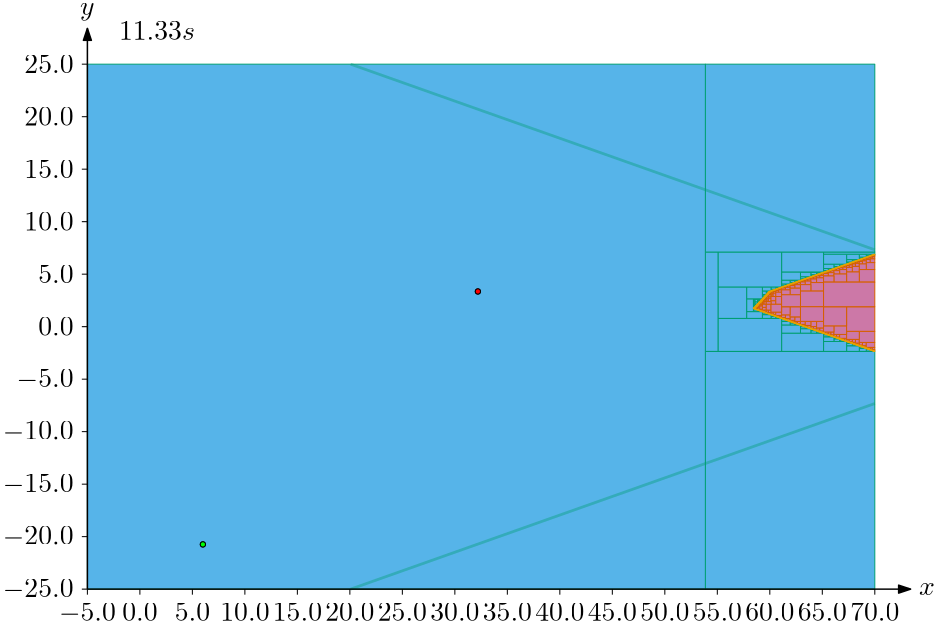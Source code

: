 <?xml version="1.0"?>
<!DOCTYPE ipe SYSTEM "ipe.dtd">
<ipe version="70218">
<ipestyle name="ipegenerator">
<symbol name="arrow/arc(spx)">
<path stroke="sym-stroke" fill="sym-stroke" pen="sym-pen">
0 0 m
-1 0.333 l
-1 -0.333 l
h
</path>
</symbol>
<symbol name="arrow/farc(spx)">
<path stroke="sym-stroke" fill="white" pen="sym-pen">
0 0 m
-1 0.333 l
-1 -0.333 l
h
</path>
</symbol>
<symbol name="arrow/ptarc(spx)">
<path stroke="sym-stroke" fill="sym-stroke" pen="sym-pen">
0 0 m
-1 0.333 l
-0.8 0 l
-1 -0.333 l
h
</path>
</symbol>
<symbol name="arrow/fptarc(spx)">
<path stroke="sym-stroke" fill="white" pen="sym-pen">
0 0 m
-1 0.333 l
-0.8 0 l
-1 -0.333 l
h
</path>
</symbol>
<symbol name="mark/circle(sx)" transformations="translations">
<path fill="sym-stroke">
0.6 0 0 0.6 0 0 e
0.4 0 0 0.4 0 0 e
</path>
</symbol>
<symbol name="mark/disk(sx)" transformations="translations">
<path fill="sym-stroke">
0.6 0 0 0.6 0 0 e
</path>
</symbol>
<symbol name="mark/fdisk(sfx)" transformations="translations">
<group>
<path fill="sym-fill">
0.5 0 0 0.5 0 0 e
</path>
<path fill="sym-stroke" fillrule="eofill">
0.6 0 0 0.6 0 0 e
0.4 0 0 0.4 0 0 e
</path>
</group>
</symbol>
<symbol name="mark/box(sx)" transformations="translations">
<path fill="sym-stroke" fillrule="eofill">
-0.6 -0.6 m
0.6 -0.6 l
0.6 0.6 l
-0.6 0.6 l
h
-0.4 -0.4 m
0.4 -0.4 l
0.4 0.4 l
-0.4 0.4 l
h
</path>
</symbol>
<symbol name="mark/square(sx)" transformations="translations">
<path fill="sym-stroke">
-0.6 -0.6 m
0.6 -0.6 l
0.6 0.6 l
-0.6 0.6 l
h
</path>
</symbol>
<symbol name="mark/fsquare(sfx)" transformations="translations">
<group>
<path fill="sym-fill">
-0.5 -0.5 m
0.5 -0.5 l
0.5 0.5 l
-0.5 0.5 l
h
</path>
<path fill="sym-stroke" fillrule="eofill">
-0.6 -0.6 m
0.6 -0.6 l
0.6 0.6 l
-0.6 0.6 l
h
-0.4 -0.4 m
0.4 -0.4 l
0.4 0.4 l
-0.4 0.4 l
h
</path>
</group>
</symbol>
<symbol name="mark/cross(sx)" transformations="translations">
<group>
<path fill="sym-stroke">
-0.43 -0.57 m
0.57 0.43 l
0.43 0.57 l
-0.57 -0.43 l
h
</path>
<path fill="sym-stroke">
-0.43 0.57 m
0.57 -0.43 l
0.43 -0.57 l
-0.57 0.43 l
h
</path>
</group>
</symbol>
<symbol name="arrow/fnormal(spx)">
<path stroke="sym-stroke" fill="white" pen="sym-pen">
0 0 m
-1 0.333 l
-1 -0.333 l
h
</path>
</symbol>
<symbol name="arrow/pointed(spx)">
<path stroke="sym-stroke" fill="sym-stroke" pen="sym-pen">
0 0 m
-1 0.333 l
-0.8 0 l
-1 -0.333 l
h
</path>
</symbol>
<symbol name="arrow/fpointed(spx)">
<path stroke="sym-stroke" fill="white" pen="sym-pen">
0 0 m
-1 0.333 l
-0.8 0 l
-1 -0.333 l
h
</path>
</symbol>
<symbol name="arrow/linear(spx)">
<path stroke="sym-stroke" pen="sym-pen">
-1 0.333 m
0 0 l
-1 -0.333 l
</path>
</symbol>
<symbol name="arrow/fdouble(spx)">
<path stroke="sym-stroke" fill="white" pen="sym-pen">
0 0 m
-1 0.333 l
-1 -0.333 l
h
-1 0 m
-2 0.333 l
-2 -0.333 l
h
</path>
</symbol>
<symbol name="arrow/double(spx)">
<path stroke="sym-stroke" fill="sym-stroke" pen="sym-pen">
0 0 m
-1 0.333 l
-1 -0.333 l
h
-1 0 m
-2 0.333 l
-2 -0.333 l
h
</path>
</symbol>
<anglesize name="22.5 deg" value="22.5"/>
<anglesize name="30 deg" value="30"/>
<anglesize name="45 deg" value="45"/>
<anglesize name="60 deg" value="60"/>
<anglesize name="90 deg" value="90"/>
<arrowsize name="large" value="10"/>
<arrowsize name="normal" value="4.294"/>
<arrowsize name="small" value="5"/>
<arrowsize name="tiny" value="3"/>
<color name="aliceblue" value="0.941 0.973 1"/>
<color name="antiquewhite" value="0.98 0.922 0.843"/>
<color name="antiquewhite1" value="1 0.937 0.859"/>
<color name="antiquewhite2" value="0.933 0.875 0.8"/>
<color name="antiquewhite3" value="0.804 0.753 0.69"/>
<color name="antiquewhite4" value="0.545 0.514 0.471"/>
<color name="aquamarine" value="0.498 1 0.831"/>
<color name="aquamarine1" value="0.498 1 0.831"/>
<color name="aquamarine2" value="0.463 0.933 0.776"/>
<color name="aquamarine3" value="0.4 0.804 0.667"/>
<color name="aquamarine4" value="0.271 0.545 0.455"/>
<color name="azure" value="0.941 1 1"/>
<color name="azure1" value="0.941 1 1"/>
<color name="azure2" value="0.878 0.933 0.933"/>
<color name="azure3" value="0.757 0.804 0.804"/>
<color name="azure4" value="0.514 0.545 0.545"/>
<color name="beige" value="0.961 0.961 0.863"/>
<color name="bisque" value="1 0.894 0.769"/>
<color name="bisque1" value="1 0.894 0.769"/>
<color name="bisque2" value="0.933 0.835 0.718"/>
<color name="bisque3" value="0.804 0.718 0.62"/>
<color name="bisque4" value="0.545 0.49 0.42"/>
<color name="black" value="0"/>
<color name="blanchedalmond" value="1 0.922 0.804"/>
<color name="blue" value="0 0 1"/>
<color name="blue1" value="0 0 1"/>
<color name="blue2" value="0 0 0.933"/>
<color name="blue3" value="0 0 0.804"/>
<color name="blue4" value="0 0 0.545"/>
<color name="blueviolet" value="0.541 0.169 0.886"/>
<color name="brown" value="0.647 0.165 0.165"/>
<color name="brown1" value="1 0.251 0.251"/>
<color name="brown2" value="0.933 0.231 0.231"/>
<color name="brown3" value="0.804 0.2 0.2"/>
<color name="brown4" value="0.545 0.137 0.137"/>
<color name="burlywood" value="0.871 0.722 0.529"/>
<color name="burlywood1" value="1 0.827 0.608"/>
<color name="burlywood2" value="0.933 0.773 0.569"/>
<color name="burlywood3" value="0.804 0.667 0.49"/>
<color name="burlywood4" value="0.545 0.451 0.333"/>
<color name="cadetblue" value="0.373 0.62 0.627"/>
<color name="cadetblue1" value="0.596 0.961 1"/>
<color name="cadetblue2" value="0.557 0.898 0.933"/>
<color name="cadetblue3" value="0.478 0.773 0.804"/>
<color name="cadetblue4" value="0.325 0.525 0.545"/>
<color name="chartreuse" value="0.498 1 0"/>
<color name="chartreuse1" value="0.498 1 0"/>
<color name="chartreuse2" value="0.463 0.933 0"/>
<color name="chartreuse3" value="0.4 0.804 0"/>
<color name="chartreuse4" value="0.271 0.545 0"/>
<color name="chocolate" value="0.824 0.412 0.118"/>
<color name="chocolate1" value="1 0.498 0.141"/>
<color name="chocolate2" value="0.933 0.463 0.129"/>
<color name="chocolate3" value="0.804 0.4 0.114"/>
<color name="chocolate4" value="0.545 0.271 0.075"/>
<color name="colorBlind1" value="0 0.619 0.451"/>
<color name="colorBlindInFill" value="0.8 0.47 0.655"/>
<color name="colorBlindInStroke" value="0.835 0.369 0"/>
<color name="colorBlindMaybeFill" value="0.941 0.894 0.259"/>
<color name="colorBlindMaybeStroke" value="0.902 0.624 0"/>
<color name="colorBlindOutFill" value="0.337 0.706 0.914"/>
<color name="colorBlindOutStroke" value="0 0.62 0.451"/>
<color name="coral" value="1 0.498 0.314"/>
<color name="coral1" value="1 0.447 0.337"/>
<color name="coral2" value="0.933 0.416 0.314"/>
<color name="coral3" value="0.804 0.357 0.271"/>
<color name="coral4" value="0.545 0.243 0.184"/>
<color name="cornflowerblue" value="0.392 0.584 0.929"/>
<color name="cornsilk" value="1 0.973 0.863"/>
<color name="cornsilk1" value="1 0.973 0.863"/>
<color name="cornsilk2" value="0.933 0.91 0.804"/>
<color name="cornsilk3" value="0.804 0.784 0.694"/>
<color name="cornsilk4" value="0.545 0.533 0.471"/>
<color name="cyan" value="0 1 1"/>
<color name="cyan1" value="0 1 1"/>
<color name="cyan2" value="0 0.933 0.933"/>
<color name="cyan3" value="0 0.804 0.804"/>
<color name="cyan4" value="0 0.545 0.545"/>
<color name="darkblue" value="0 0 0.545"/>
<color name="darkcyan" value="0 0.545 0.545"/>
<color name="darkgoldenrod" value="0.722 0.525 0.043"/>
<color name="darkgoldenrod1" value="1 0.725 0.059"/>
<color name="darkgoldenrod2" value="0.933 0.678 0.055"/>
<color name="darkgoldenrod3" value="0.804 0.584 0.047"/>
<color name="darkgoldenrod4" value="0.545 0.396 0.031"/>
<color name="darkgray" value="0.663"/>
<color name="darkgreen" value="0 0.392 0"/>
<color name="darkgrey" value="0.663"/>
<color name="darkkhaki" value="0.741 0.718 0.42"/>
<color name="darkmagenta" value="0.545 0 0.545"/>
<color name="darkolivegreen" value="0.333 0.42 0.184"/>
<color name="darkolivegreen1" value="0.792 1 0.439"/>
<color name="darkolivegreen2" value="0.737 0.933 0.408"/>
<color name="darkolivegreen3" value="0.635 0.804 0.353"/>
<color name="darkolivegreen4" value="0.431 0.545 0.239"/>
<color name="darkorange" value="1 0.549 0"/>
<color name="darkorange1" value="1 0.498 0"/>
<color name="darkorange2" value="0.933 0.463 0"/>
<color name="darkorange3" value="0.804 0.4 0"/>
<color name="darkorange4" value="0.545 0.271 0"/>
<color name="darkorchid" value="0.6 0.196 0.8"/>
<color name="darkorchid1" value="0.749 0.243 1"/>
<color name="darkorchid2" value="0.698 0.227 0.933"/>
<color name="darkorchid3" value="0.604 0.196 0.804"/>
<color name="darkorchid4" value="0.408 0.133 0.545"/>
<color name="darkred" value="0.545 0 0"/>
<color name="darksalmon" value="0.914 0.588 0.478"/>
<color name="darkseagreen" value="0.561 0.737 0.561"/>
<color name="darkseagreen1" value="0.757 1 0.757"/>
<color name="darkseagreen2" value="0.706 0.933 0.706"/>
<color name="darkseagreen3" value="0.608 0.804 0.608"/>
<color name="darkseagreen4" value="0.412 0.545 0.412"/>
<color name="darkslateblue" value="0.282 0.239 0.545"/>
<color name="darkslategray" value="0.184 0.31 0.31"/>
<color name="darkslategray1" value="0.592 1 1"/>
<color name="darkslategray2" value="0.553 0.933 0.933"/>
<color name="darkslategray3" value="0.475 0.804 0.804"/>
<color name="darkslategray4" value="0.322 0.545 0.545"/>
<color name="darkslategrey" value="0.184 0.31 0.31"/>
<color name="darkturquoise" value="0 0.808 0.82"/>
<color name="darkviolet" value="0.58 0 0.827"/>
<color name="deeppink" value="1 0.078 0.576"/>
<color name="deeppink1" value="1 0.078 0.576"/>
<color name="deeppink2" value="0.933 0.071 0.537"/>
<color name="deeppink3" value="0.804 0.063 0.463"/>
<color name="deeppink4" value="0.545 0.039 0.314"/>
<color name="deepskyblue" value="0 0.749 1"/>
<color name="deepskyblue1" value="0 0.749 1"/>
<color name="deepskyblue2" value="0 0.698 0.933"/>
<color name="deepskyblue3" value="0 0.604 0.804"/>
<color name="deepskyblue4" value="0 0.408 0.545"/>
<color name="dimgray" value="0.412"/>
<color name="dimgrey" value="0.412"/>
<color name="dodgerblue" value="0.118 0.565 1"/>
<color name="dodgerblue1" value="0.118 0.565 1"/>
<color name="dodgerblue2" value="0.11 0.525 0.933"/>
<color name="dodgerblue3" value="0.094 0.455 0.804"/>
<color name="dodgerblue4" value="0.063 0.306 0.545"/>
<color name="firebrick" value="0.698 0.133 0.133"/>
<color name="firebrick1" value="1 0.188 0.188"/>
<color name="firebrick2" value="0.933 0.173 0.173"/>
<color name="firebrick3" value="0.804 0.149 0.149"/>
<color name="firebrick4" value="0.545 0.102 0.102"/>
<color name="floralwhite" value="1 0.98 0.941"/>
<color name="forestgreen" value="0.133 0.545 0.133"/>
<color name="gainsboro" value="0.863"/>
<color name="ghostwhite" value="0.973 0.973 1"/>
<color name="gold" value="1 0.843 0"/>
<color name="gold1" value="1 0.843 0"/>
<color name="gold2" value="0.933 0.788 0"/>
<color name="gold3" value="0.804 0.678 0"/>
<color name="gold4" value="0.545 0.459 0"/>
<color name="goldenrod" value="0.855 0.647 0.125"/>
<color name="goldenrod1" value="1 0.757 0.145"/>
<color name="goldenrod2" value="0.933 0.706 0.133"/>
<color name="goldenrod3" value="0.804 0.608 0.114"/>
<color name="goldenrod4" value="0.545 0.412 0.078"/>
<color name="gray" value="0.745"/>
<color name="gray0" value="0"/>
<color name="gray1" value="0.012"/>
<color name="gray10" value="0.102"/>
<color name="gray100" value="1"/>
<color name="gray11" value="0.11"/>
<color name="gray12" value="0.122"/>
<color name="gray13" value="0.129"/>
<color name="gray14" value="0.141"/>
<color name="gray15" value="0.149"/>
<color name="gray16" value="0.161"/>
<color name="gray17" value="0.169"/>
<color name="gray18" value="0.18"/>
<color name="gray19" value="0.188"/>
<color name="gray2" value="0.02"/>
<color name="gray20" value="0.2"/>
<color name="gray21" value="0.212"/>
<color name="gray22" value="0.22"/>
<color name="gray23" value="0.231"/>
<color name="gray24" value="0.239"/>
<color name="gray25" value="0.251"/>
<color name="gray26" value="0.259"/>
<color name="gray27" value="0.271"/>
<color name="gray28" value="0.278"/>
<color name="gray29" value="0.29"/>
<color name="gray3" value="0.031"/>
<color name="gray30" value="0.302"/>
<color name="gray31" value="0.31"/>
<color name="gray32" value="0.322"/>
<color name="gray33" value="0.329"/>
<color name="gray34" value="0.341"/>
<color name="gray35" value="0.349"/>
<color name="gray36" value="0.361"/>
<color name="gray37" value="0.369"/>
<color name="gray38" value="0.38"/>
<color name="gray39" value="0.388"/>
<color name="gray4" value="0.039"/>
<color name="gray40" value="0.4"/>
<color name="gray41" value="0.412"/>
<color name="gray42" value="0.42"/>
<color name="gray43" value="0.431"/>
<color name="gray44" value="0.439"/>
<color name="gray45" value="0.451"/>
<color name="gray46" value="0.459"/>
<color name="gray47" value="0.471"/>
<color name="gray48" value="0.478"/>
<color name="gray49" value="0.49"/>
<color name="gray5" value="0.051"/>
<color name="gray50" value="0.498"/>
<color name="gray51" value="0.51"/>
<color name="gray52" value="0.522"/>
<color name="gray53" value="0.529"/>
<color name="gray54" value="0.541"/>
<color name="gray55" value="0.549"/>
<color name="gray56" value="0.561"/>
<color name="gray57" value="0.569"/>
<color name="gray58" value="0.58"/>
<color name="gray59" value="0.588"/>
<color name="gray6" value="0.059"/>
<color name="gray60" value="0.6"/>
<color name="gray61" value="0.612"/>
<color name="gray62" value="0.62"/>
<color name="gray63" value="0.631"/>
<color name="gray64" value="0.639"/>
<color name="gray65" value="0.651"/>
<color name="gray66" value="0.659"/>
<color name="gray67" value="0.671"/>
<color name="gray68" value="0.678"/>
<color name="gray69" value="0.69"/>
<color name="gray7" value="0.071"/>
<color name="gray70" value="0.702"/>
<color name="gray71" value="0.71"/>
<color name="gray72" value="0.722"/>
<color name="gray73" value="0.729"/>
<color name="gray74" value="0.741"/>
<color name="gray75" value="0.749"/>
<color name="gray76" value="0.761"/>
<color name="gray77" value="0.769"/>
<color name="gray78" value="0.78"/>
<color name="gray79" value="0.788"/>
<color name="gray8" value="0.078"/>
<color name="gray80" value="0.8"/>
<color name="gray81" value="0.812"/>
<color name="gray82" value="0.82"/>
<color name="gray83" value="0.831"/>
<color name="gray84" value="0.839"/>
<color name="gray85" value="0.851"/>
<color name="gray86" value="0.859"/>
<color name="gray87" value="0.871"/>
<color name="gray88" value="0.878"/>
<color name="gray89" value="0.89"/>
<color name="gray9" value="0.09"/>
<color name="gray90" value="0.898"/>
<color name="gray91" value="0.91"/>
<color name="gray92" value="0.922"/>
<color name="gray93" value="0.929"/>
<color name="gray94" value="0.941"/>
<color name="gray95" value="0.949"/>
<color name="gray96" value="0.961"/>
<color name="gray97" value="0.969"/>
<color name="gray98" value="0.98"/>
<color name="gray99" value="0.988"/>
<color name="green" value="0 1 0"/>
<color name="green1" value="0 1 0"/>
<color name="green2" value="0 0.933 0"/>
<color name="green3" value="0 0.804 0"/>
<color name="green4" value="0 0.545 0"/>
<color name="greenyellow" value="0.678 1 0.184"/>
<color name="grey" value="0.745"/>
<color name="grey0" value="0"/>
<color name="grey1" value="0.012"/>
<color name="grey10" value="0.102"/>
<color name="grey100" value="1"/>
<color name="grey11" value="0.11"/>
<color name="grey12" value="0.122"/>
<color name="grey13" value="0.129"/>
<color name="grey14" value="0.141"/>
<color name="grey15" value="0.149"/>
<color name="grey16" value="0.161"/>
<color name="grey17" value="0.169"/>
<color name="grey18" value="0.18"/>
<color name="grey19" value="0.188"/>
<color name="grey2" value="0.02"/>
<color name="grey20" value="0.2"/>
<color name="grey21" value="0.212"/>
<color name="grey22" value="0.22"/>
<color name="grey23" value="0.231"/>
<color name="grey24" value="0.239"/>
<color name="grey25" value="0.251"/>
<color name="grey26" value="0.259"/>
<color name="grey27" value="0.271"/>
<color name="grey28" value="0.278"/>
<color name="grey29" value="0.29"/>
<color name="grey3" value="0.031"/>
<color name="grey30" value="0.302"/>
<color name="grey31" value="0.31"/>
<color name="grey32" value="0.322"/>
<color name="grey33" value="0.329"/>
<color name="grey34" value="0.341"/>
<color name="grey35" value="0.349"/>
<color name="grey36" value="0.361"/>
<color name="grey37" value="0.369"/>
<color name="grey38" value="0.38"/>
<color name="grey39" value="0.388"/>
<color name="grey4" value="0.039"/>
<color name="grey40" value="0.4"/>
<color name="grey41" value="0.412"/>
<color name="grey42" value="0.42"/>
<color name="grey43" value="0.431"/>
<color name="grey44" value="0.439"/>
<color name="grey45" value="0.451"/>
<color name="grey46" value="0.459"/>
<color name="grey47" value="0.471"/>
<color name="grey48" value="0.478"/>
<color name="grey49" value="0.49"/>
<color name="grey5" value="0.051"/>
<color name="grey50" value="0.498"/>
<color name="grey51" value="0.51"/>
<color name="grey52" value="0.522"/>
<color name="grey53" value="0.529"/>
<color name="grey54" value="0.541"/>
<color name="grey55" value="0.549"/>
<color name="grey56" value="0.561"/>
<color name="grey57" value="0.569"/>
<color name="grey58" value="0.58"/>
<color name="grey59" value="0.588"/>
<color name="grey6" value="0.059"/>
<color name="grey60" value="0.6"/>
<color name="grey61" value="0.612"/>
<color name="grey62" value="0.62"/>
<color name="grey63" value="0.631"/>
<color name="grey64" value="0.639"/>
<color name="grey65" value="0.651"/>
<color name="grey66" value="0.659"/>
<color name="grey67" value="0.671"/>
<color name="grey68" value="0.678"/>
<color name="grey69" value="0.69"/>
<color name="grey7" value="0.071"/>
<color name="grey70" value="0.702"/>
<color name="grey71" value="0.71"/>
<color name="grey72" value="0.722"/>
<color name="grey73" value="0.729"/>
<color name="grey74" value="0.741"/>
<color name="grey75" value="0.749"/>
<color name="grey76" value="0.761"/>
<color name="grey77" value="0.769"/>
<color name="grey78" value="0.78"/>
<color name="grey79" value="0.788"/>
<color name="grey8" value="0.078"/>
<color name="grey80" value="0.8"/>
<color name="grey81" value="0.812"/>
<color name="grey82" value="0.82"/>
<color name="grey83" value="0.831"/>
<color name="grey84" value="0.839"/>
<color name="grey85" value="0.851"/>
<color name="grey86" value="0.859"/>
<color name="grey87" value="0.871"/>
<color name="grey88" value="0.878"/>
<color name="grey89" value="0.89"/>
<color name="grey9" value="0.09"/>
<color name="grey90" value="0.898"/>
<color name="grey91" value="0.91"/>
<color name="grey92" value="0.922"/>
<color name="grey93" value="0.929"/>
<color name="grey94" value="0.941"/>
<color name="grey95" value="0.949"/>
<color name="grey96" value="0.961"/>
<color name="grey97" value="0.969"/>
<color name="grey98" value="0.98"/>
<color name="grey99" value="0.988"/>
<color name="honeydew" value="0.941 1 0.941"/>
<color name="honeydew1" value="0.941 1 0.941"/>
<color name="honeydew2" value="0.878 0.933 0.878"/>
<color name="honeydew3" value="0.757 0.804 0.757"/>
<color name="honeydew4" value="0.514 0.545 0.514"/>
<color name="hotpink" value="1 0.412 0.706"/>
<color name="hotpink1" value="1 0.431 0.706"/>
<color name="hotpink2" value="0.933 0.416 0.655"/>
<color name="hotpink3" value="0.804 0.376 0.565"/>
<color name="hotpink4" value="0.545 0.227 0.384"/>
<color name="indianred" value="0.804 0.361 0.361"/>
<color name="indianred1" value="1 0.416 0.416"/>
<color name="indianred2" value="0.933 0.388 0.388"/>
<color name="indianred3" value="0.804 0.333 0.333"/>
<color name="indianred4" value="0.545 0.227 0.227"/>
<color name="ivory" value="1 1 0.941"/>
<color name="ivory1" value="1 1 0.941"/>
<color name="ivory2" value="0.933 0.933 0.878"/>
<color name="ivory3" value="0.804 0.804 0.757"/>
<color name="ivory4" value="0.545 0.545 0.514"/>
<color name="khaki" value="0.941 0.902 0.549"/>
<color name="khaki1" value="1 0.965 0.561"/>
<color name="khaki2" value="0.933 0.902 0.522"/>
<color name="khaki3" value="0.804 0.776 0.451"/>
<color name="khaki4" value="0.545 0.525 0.306"/>
<color name="lavender" value="0.902 0.902 0.98"/>
<color name="lavenderblush" value="1 0.941 0.961"/>
<color name="lavenderblush1" value="1 0.941 0.961"/>
<color name="lavenderblush2" value="0.933 0.878 0.898"/>
<color name="lavenderblush3" value="0.804 0.757 0.773"/>
<color name="lavenderblush4" value="0.545 0.514 0.525"/>
<color name="lawngreen" value="0.486 0.988 0"/>
<color name="lemonchiffon" value="1 0.98 0.804"/>
<color name="lemonchiffon1" value="1 0.98 0.804"/>
<color name="lemonchiffon2" value="0.933 0.914 0.749"/>
<color name="lemonchiffon3" value="0.804 0.788 0.647"/>
<color name="lemonchiffon4" value="0.545 0.537 0.439"/>
<color name="lightblue" value="0.678 0.847 0.902"/>
<color name="lightblue1" value="0.749 0.937 1"/>
<color name="lightblue2" value="0.698 0.875 0.933"/>
<color name="lightblue3" value="0.604 0.753 0.804"/>
<color name="lightblue4" value="0.408 0.514 0.545"/>
<color name="lightcoral" value="0.941 0.502 0.502"/>
<color name="lightcyan" value="0.878 1 1"/>
<color name="lightcyan1" value="0.878 1 1"/>
<color name="lightcyan2" value="0.82 0.933 0.933"/>
<color name="lightcyan3" value="0.706 0.804 0.804"/>
<color name="lightcyan4" value="0.478 0.545 0.545"/>
<color name="lightgoldenrod" value="0.933 0.867 0.51"/>
<color name="lightgoldenrod1" value="1 0.925 0.545"/>
<color name="lightgoldenrod2" value="0.933 0.863 0.51"/>
<color name="lightgoldenrod3" value="0.804 0.745 0.439"/>
<color name="lightgoldenrod4" value="0.545 0.506 0.298"/>
<color name="lightgoldenrodyellow" value="0.98 0.98 0.824"/>
<color name="lightgray" value="0.827"/>
<color name="lightgreen" value="0.565 0.933 0.565"/>
<color name="lightgrey" value="0.827"/>
<color name="lightpink" value="1 0.714 0.757"/>
<color name="lightpink1" value="1 0.682 0.725"/>
<color name="lightpink2" value="0.933 0.635 0.678"/>
<color name="lightpink3" value="0.804 0.549 0.584"/>
<color name="lightpink4" value="0.545 0.373 0.396"/>
<color name="lightsalmon" value="1 0.627 0.478"/>
<color name="lightsalmon1" value="1 0.627 0.478"/>
<color name="lightsalmon2" value="0.933 0.584 0.447"/>
<color name="lightsalmon3" value="0.804 0.506 0.384"/>
<color name="lightsalmon4" value="0.545 0.341 0.259"/>
<color name="lightseagreen" value="0.125 0.698 0.667"/>
<color name="lightskyblue" value="0.529 0.808 0.98"/>
<color name="lightskyblue1" value="0.69 0.886 1"/>
<color name="lightskyblue2" value="0.643 0.827 0.933"/>
<color name="lightskyblue3" value="0.553 0.714 0.804"/>
<color name="lightskyblue4" value="0.376 0.482 0.545"/>
<color name="lightslateblue" value="0.518 0.439 1"/>
<color name="lightslategray" value="0.467 0.533 0.6"/>
<color name="lightslategrey" value="0.467 0.533 0.6"/>
<color name="lightsteelblue" value="0.69 0.769 0.871"/>
<color name="lightsteelblue1" value="0.792 0.882 1"/>
<color name="lightsteelblue2" value="0.737 0.824 0.933"/>
<color name="lightsteelblue3" value="0.635 0.71 0.804"/>
<color name="lightsteelblue4" value="0.431 0.482 0.545"/>
<color name="lightyellow" value="1 1 0.878"/>
<color name="lightyellow1" value="1 1 0.878"/>
<color name="lightyellow2" value="0.933 0.933 0.82"/>
<color name="lightyellow3" value="0.804 0.804 0.706"/>
<color name="lightyellow4" value="0.545 0.545 0.478"/>
<color name="limegreen" value="0.196 0.804 0.196"/>
<color name="linen" value="0.98 0.941 0.902"/>
<color name="magenta" value="1 0 1"/>
<color name="magenta1" value="1 0 1"/>
<color name="magenta2" value="0.933 0 0.933"/>
<color name="magenta3" value="0.804 0 0.804"/>
<color name="magenta4" value="0.545 0 0.545"/>
<color name="maroon" value="0.69 0.188 0.376"/>
<color name="maroon1" value="1 0.204 0.702"/>
<color name="maroon2" value="0.933 0.188 0.655"/>
<color name="maroon3" value="0.804 0.161 0.565"/>
<color name="maroon4" value="0.545 0.11 0.384"/>
<color name="mediumaquamarine" value="0.4 0.804 0.667"/>
<color name="mediumblue" value="0 0 0.804"/>
<color name="mediumorchid" value="0.729 0.333 0.827"/>
<color name="mediumorchid1" value="0.878 0.4 1"/>
<color name="mediumorchid2" value="0.82 0.373 0.933"/>
<color name="mediumorchid3" value="0.706 0.322 0.804"/>
<color name="mediumorchid4" value="0.478 0.216 0.545"/>
<color name="mediumpurple" value="0.576 0.439 0.859"/>
<color name="mediumpurple1" value="0.671 0.51 1"/>
<color name="mediumpurple2" value="0.624 0.475 0.933"/>
<color name="mediumpurple3" value="0.537 0.408 0.804"/>
<color name="mediumpurple4" value="0.365 0.278 0.545"/>
<color name="mediumseagreen" value="0.235 0.702 0.443"/>
<color name="mediumslateblue" value="0.482 0.408 0.933"/>
<color name="mediumspringgreen" value="0 0.98 0.604"/>
<color name="mediumturquoise" value="0.282 0.82 0.8"/>
<color name="mediumvioletred" value="0.78 0.082 0.522"/>
<color name="midnightblue" value="0.098 0.098 0.439"/>
<color name="mintcream" value="0.961 1 0.98"/>
<color name="mistyrose" value="1 0.894 0.882"/>
<color name="mistyrose1" value="1 0.894 0.882"/>
<color name="mistyrose2" value="0.933 0.835 0.824"/>
<color name="mistyrose3" value="0.804 0.718 0.71"/>
<color name="mistyrose4" value="0.545 0.49 0.482"/>
<color name="moccasin" value="1 0.894 0.71"/>
<color name="navajowhite" value="1 0.871 0.678"/>
<color name="navajowhite1" value="1 0.871 0.678"/>
<color name="navajowhite2" value="0.933 0.812 0.631"/>
<color name="navajowhite3" value="0.804 0.702 0.545"/>
<color name="navajowhite4" value="0.545 0.475 0.369"/>
<color name="navy" value="0 0 0.502"/>
<color name="navyblue" value="0 0 0.502"/>
<color name="oldlace" value="0.992 0.961 0.902"/>
<color name="olivedrab" value="0.42 0.557 0.137"/>
<color name="olivedrab1" value="0.753 1 0.243"/>
<color name="olivedrab2" value="0.702 0.933 0.227"/>
<color name="olivedrab3" value="0.604 0.804 0.196"/>
<color name="olivedrab4" value="0.412 0.545 0.133"/>
<color name="orange" value="1 0.647 0"/>
<color name="orange1" value="1 0.647 0"/>
<color name="orange2" value="0.933 0.604 0"/>
<color name="orange3" value="0.804 0.522 0"/>
<color name="orange4" value="0.545 0.353 0"/>
<color name="orangered" value="1 0.271 0"/>
<color name="orangered1" value="1 0.271 0"/>
<color name="orangered2" value="0.933 0.251 0"/>
<color name="orangered3" value="0.804 0.216 0"/>
<color name="orangered4" value="0.545 0.145 0"/>
<color name="orchid" value="0.855 0.439 0.839"/>
<color name="orchid1" value="1 0.514 0.98"/>
<color name="orchid2" value="0.933 0.478 0.914"/>
<color name="orchid3" value="0.804 0.412 0.788"/>
<color name="orchid4" value="0.545 0.278 0.537"/>
<color name="palegoldenrod" value="0.933 0.91 0.667"/>
<color name="palegreen" value="0.596 0.984 0.596"/>
<color name="palegreen1" value="0.604 1 0.604"/>
<color name="palegreen2" value="0.565 0.933 0.565"/>
<color name="palegreen3" value="0.486 0.804 0.486"/>
<color name="palegreen4" value="0.329 0.545 0.329"/>
<color name="paleturquoise" value="0.686 0.933 0.933"/>
<color name="paleturquoise1" value="0.733 1 1"/>
<color name="paleturquoise2" value="0.682 0.933 0.933"/>
<color name="paleturquoise3" value="0.588 0.804 0.804"/>
<color name="paleturquoise4" value="0.4 0.545 0.545"/>
<color name="palevioletred" value="0.859 0.439 0.576"/>
<color name="palevioletred1" value="1 0.51 0.671"/>
<color name="palevioletred2" value="0.933 0.475 0.624"/>
<color name="palevioletred3" value="0.804 0.408 0.537"/>
<color name="palevioletred4" value="0.545 0.278 0.365"/>
<color name="papayawhip" value="1 0.937 0.835"/>
<color name="peachpuff" value="1 0.855 0.725"/>
<color name="peachpuff1" value="1 0.855 0.725"/>
<color name="peachpuff2" value="0.933 0.796 0.678"/>
<color name="peachpuff3" value="0.804 0.686 0.584"/>
<color name="peachpuff4" value="0.545 0.467 0.396"/>
<color name="peru" value="0.804 0.522 0.247"/>
<color name="pink" value="1 0.753 0.796"/>
<color name="pink1" value="1 0.71 0.773"/>
<color name="pink2" value="0.933 0.663 0.722"/>
<color name="pink3" value="0.804 0.569 0.62"/>
<color name="pink4" value="0.545 0.388 0.424"/>
<color name="plum" value="0.867 0.627 0.867"/>
<color name="plum1" value="1 0.733 1"/>
<color name="plum2" value="0.933 0.682 0.933"/>
<color name="plum3" value="0.804 0.588 0.804"/>
<color name="plum4" value="0.545 0.4 0.545"/>
<color name="powderblue" value="0.69 0.878 0.902"/>
<color name="purple" value="0.627 0.125 0.941"/>
<color name="purple1" value="0.608 0.188 1"/>
<color name="purple2" value="0.569 0.173 0.933"/>
<color name="purple3" value="0.49 0.149 0.804"/>
<color name="purple4" value="0.333 0.102 0.545"/>
<color name="red" value="1 0 0"/>
<color name="red1" value="1 0 0"/>
<color name="red2" value="0.933 0 0"/>
<color name="red3" value="0.804 0 0"/>
<color name="red4" value="0.545 0 0"/>
<color name="rosybrown" value="0.737 0.561 0.561"/>
<color name="rosybrown1" value="1 0.757 0.757"/>
<color name="rosybrown2" value="0.933 0.706 0.706"/>
<color name="rosybrown3" value="0.804 0.608 0.608"/>
<color name="rosybrown4" value="0.545 0.412 0.412"/>
<color name="royalblue" value="0.255 0.412 0.882"/>
<color name="royalblue1" value="0.282 0.463 1"/>
<color name="royalblue2" value="0.263 0.431 0.933"/>
<color name="royalblue3" value="0.227 0.373 0.804"/>
<color name="royalblue4" value="0.153 0.251 0.545"/>
<color name="saddlebrown" value="0.545 0.271 0.075"/>
<color name="salmon" value="0.98 0.502 0.447"/>
<color name="salmon1" value="1 0.549 0.412"/>
<color name="salmon2" value="0.933 0.51 0.384"/>
<color name="salmon3" value="0.804 0.439 0.329"/>
<color name="salmon4" value="0.545 0.298 0.224"/>
<color name="sandybrown" value="0.957 0.643 0.376"/>
<color name="seagreen" value="0.18 0.545 0.341"/>
<color name="seagreen1" value="0.329 1 0.624"/>
<color name="seagreen2" value="0.306 0.933 0.58"/>
<color name="seagreen3" value="0.263 0.804 0.502"/>
<color name="seagreen4" value="0.18 0.545 0.341"/>
<color name="seashell" value="1 0.961 0.933"/>
<color name="seashell1" value="1 0.961 0.933"/>
<color name="seashell2" value="0.933 0.898 0.871"/>
<color name="seashell3" value="0.804 0.773 0.749"/>
<color name="seashell4" value="0.545 0.525 0.51"/>
<color name="sienna" value="0.627 0.322 0.176"/>
<color name="sienna1" value="1 0.51 0.278"/>
<color name="sienna2" value="0.933 0.475 0.259"/>
<color name="sienna3" value="0.804 0.408 0.224"/>
<color name="sienna4" value="0.545 0.278 0.149"/>
<color name="skyblue" value="0.529 0.808 0.922"/>
<color name="skyblue1" value="0.529 0.808 1"/>
<color name="skyblue2" value="0.494 0.753 0.933"/>
<color name="skyblue3" value="0.424 0.651 0.804"/>
<color name="skyblue4" value="0.29 0.439 0.545"/>
<color name="slateblue" value="0.416 0.353 0.804"/>
<color name="slateblue1" value="0.514 0.435 1"/>
<color name="slateblue2" value="0.478 0.404 0.933"/>
<color name="slateblue3" value="0.412 0.349 0.804"/>
<color name="slateblue4" value="0.278 0.235 0.545"/>
<color name="slategray" value="0.439 0.502 0.565"/>
<color name="slategray1" value="0.776 0.886 1"/>
<color name="slategray2" value="0.725 0.827 0.933"/>
<color name="slategray3" value="0.624 0.714 0.804"/>
<color name="slategray4" value="0.424 0.482 0.545"/>
<color name="slategrey" value="0.439 0.502 0.565"/>
<color name="snow" value="1 0.98 0.98"/>
<color name="snow1" value="1 0.98 0.98"/>
<color name="snow2" value="0.933 0.914 0.914"/>
<color name="snow3" value="0.804 0.788 0.788"/>
<color name="snow4" value="0.545 0.537 0.537"/>
<color name="springgreen" value="0 1 0.498"/>
<color name="springgreen1" value="0 1 0.498"/>
<color name="springgreen2" value="0 0.933 0.463"/>
<color name="springgreen3" value="0 0.804 0.4"/>
<color name="springgreen4" value="0 0.545 0.271"/>
<color name="steelblue" value="0.275 0.51 0.706"/>
<color name="steelblue1" value="0.388 0.722 1"/>
<color name="steelblue2" value="0.361 0.675 0.933"/>
<color name="steelblue3" value="0.31 0.58 0.804"/>
<color name="steelblue4" value="0.212 0.392 0.545"/>
<color name="tan" value="0.824 0.706 0.549"/>
<color name="tan1" value="1 0.647 0.31"/>
<color name="tan2" value="0.933 0.604 0.286"/>
<color name="tan3" value="0.804 0.522 0.247"/>
<color name="tan4" value="0.545 0.353 0.169"/>
<color name="thistle" value="0.847 0.749 0.847"/>
<color name="thistle1" value="1 0.882 1"/>
<color name="thistle2" value="0.933 0.824 0.933"/>
<color name="thistle3" value="0.804 0.71 0.804"/>
<color name="thistle4" value="0.545 0.482 0.545"/>
<color name="tomato" value="1 0.388 0.278"/>
<color name="tomato1" value="1 0.388 0.278"/>
<color name="tomato2" value="0.933 0.361 0.259"/>
<color name="tomato3" value="0.804 0.31 0.224"/>
<color name="tomato4" value="0.545 0.212 0.149"/>
<color name="turquoise" value="0.251 0.878 0.816"/>
<color name="turquoise1" value="0 0.961 1"/>
<color name="turquoise2" value="0 0.898 0.933"/>
<color name="turquoise3" value="0 0.773 0.804"/>
<color name="turquoise4" value="0 0.525 0.545"/>
<color name="violet" value="0.933 0.51 0.933"/>
<color name="violetred" value="0.816 0.125 0.565"/>
<color name="violetred1" value="1 0.243 0.588"/>
<color name="violetred2" value="0.933 0.227 0.549"/>
<color name="violetred3" value="0.804 0.196 0.471"/>
<color name="violetred4" value="0.545 0.133 0.322"/>
<color name="wheat" value="0.961 0.871 0.702"/>
<color name="wheat1" value="1 0.906 0.729"/>
<color name="wheat2" value="0.933 0.847 0.682"/>
<color name="wheat3" value="0.804 0.729 0.588"/>
<color name="wheat4" value="0.545 0.494 0.4"/>
<color name="white" value="1"/>
<color name="whitesmoke" value="0.961"/>
<color name="yellow" value="1 1 0"/>
<color name="yellow1" value="1 1 0"/>
<color name="yellow2" value="0.933 0.933 0"/>
<color name="yellow3" value="0.804 0.804 0"/>
<color name="yellow4" value="0.545 0.545 0"/>
<color name="yellowgreen" value="0.604 0.804 0.196"/>
<dashstyle name="dash dot dotted" value="[4 2 1 2 1 2] 0"/>
<dashstyle name="dash dotted" value="[4 2 1 2] 0"/>
<dashstyle name="dashed" value="[4] 0"/>
<dashstyle name="dotted" value="[1 3] 0"/>
<gridsize name="10 pts (~3.5 mm)" value="10"/>
<gridsize name="14 pts (~5 mm)" value="14"/>
<gridsize name="16 pts (~6 mm)" value="16"/>
<gridsize name="20 pts (~7 mm)" value="20"/>
<gridsize name="28 pts (~10 mm)" value="28"/>
<gridsize name="32 pts (~12 mm)" value="32"/>
<gridsize name="4 pts" value="4"/>
<gridsize name="56 pts (~20 mm)" value="56"/>
<gridsize name="8 pts (~3 mm)" value="8"/>
<opacity name="10%" value="0.1"/>
<opacity name="15%" value="0.15"/>
<opacity name="20%" value="0.2"/>
<opacity name="25%" value="0.25"/>
<opacity name="30%" value="0.3"/>
<opacity name="35%" value="0.35"/>
<opacity name="40%" value="0.4"/>
<opacity name="45%" value="0.45"/>
<opacity name="5%" value="0.05"/>
<opacity name="50%" value="0.5"/>
<opacity name="55%" value="0.55"/>
<opacity name="60%" value="0.6"/>
<opacity name="65%" value="0.65"/>
<opacity name="70%" value="0.7"/>
<opacity name="75%" value="0.75"/>
<opacity name="80%" value="0.8"/>
<opacity name="85%" value="0.85"/>
<opacity name="90%" value="0.9"/>
<opacity name="95%" value="0.95"/>
<pen name="axis" value="0.549"/>
<pen name="axis_segment" value="0.366"/>
<pen name="fat" value="1.2"/>
<pen name="heavier" value="0.8"/>
<pen name="normal" value="0.366"/>
<pen name="ultrafat" value="2"/>
<symbolsize name="large" value="5"/>
<symbolsize name="small" value="2"/>
<symbolsize name="tiny" value="1.1"/>
<textsize name="Huge" value="\Huge"/>
<textsize name="LARGE" value="\LARGE"/>
<textsize name="Large" value="\Large"/>
<textsize name="footnote" value="\footnotesize"/>
<textsize name="huge" value="\huge"/>
<textsize name="large" value="\large"/>
<textsize name="normal" value="\normalsize"/>
<textsize name="small" value="\small"/>
<textsize name="tiny" value="\tiny"/>
<textstyle name="center" begin="\begin{center}" end="\end{center}"/>
<textstyle name="item" begin="\begin{itemize}\item{}" end="\end{itemize}"/>
<textstyle name="itemize" begin="\begin{itemize}" end="\end{itemize}"/>
<preamble>
	\usepackage{amsfonts}
	\usepackage{amsmath}
	\usepackage{amssymb}
	\usepackage{mathrsfs}
</preamble>
<layout paper="365.877 243.918" origin="0 0" frame="365.877 243.918"/>
<tiling name="falling" angle="-60" step="4" width="1"/>
<tiling name="rising" angle="30" step="4" width="1"/>
</ipestyle>
<page>
<layer name="axis"/>
<layer name="data"/>
<layer name="outer"/>
<layer name="inner"/>
<layer name="uncertain"/>
<layer name="penumbra"/>
<layer name="sensors"/>
<layer name="boats"/>
<layer name="wakes"/>
<view layers="axis data outer inner uncertain sensors boats wakes"/>
<path layer="inner" stroke="0.835 0.369 0" fill="0.8 0.47 0.655">
310.782 147.772 m
310.937 147.772 l
310.937 147.896 l
310.782 147.896 l
h
</path>
<path stroke="0.835 0.369 0" fill="0.8 0.47 0.655">
310.656 147.772 m
310.782 147.772 l
310.782 147.871 l
310.656 147.871 l
h
</path>
<path stroke="0.835 0.369 0" fill="0.8 0.47 0.655">
310.53 147.727 m
310.656 147.727 l
310.656 147.826 l
310.53 147.826 l
h
</path>
<path stroke="0.835 0.369 0" fill="0.8 0.47 0.655">
310.3 147.648 m
310.426 147.648 l
310.426 147.745 l
310.3 147.745 l
h
</path>
<path stroke="0.835 0.369 0" fill="0.8 0.47 0.655">
309.882 147.502 m
310.008 147.502 l
310.008 147.599 l
309.882 147.599 l
h
</path>
<path stroke="0.835 0.369 0" fill="0.8 0.47 0.655">
309.122 147.237 m
309.248 147.237 l
309.248 147.332 l
309.122 147.332 l
h
</path>
<path stroke="0.835 0.369 0" fill="0.8 0.47 0.655">
307.741 146.748 m
307.867 146.748 l
307.867 146.843 l
307.741 146.843 l
h
</path>
<path stroke="0.835 0.369 0" fill="0.8 0.47 0.655">
305.229 145.859 m
305.355 145.859 l
305.355 145.954 l
305.229 145.954 l
h
</path>
<path stroke="0.835 0.369 0" fill="0.8 0.47 0.655">
310.656 147.544 m
310.937 147.544 l
310.937 147.772 l
310.656 147.772 l
h
</path>
<path stroke="0.835 0.369 0" fill="0.8 0.47 0.655">
310.426 147.544 m
310.656 147.544 l
310.656 147.727 l
310.426 147.727 l
h
</path>
<path stroke="0.835 0.369 0" fill="0.8 0.47 0.655">
310.196 147.466 m
310.426 147.466 l
310.426 147.648 l
310.196 147.648 l
h
</path>
<path stroke="0.835 0.369 0" fill="0.8 0.47 0.655">
310.008 147.466 m
310.196 147.466 l
310.196 147.61 l
310.008 147.61 l
h
</path>
<path stroke="0.835 0.369 0" fill="0.8 0.47 0.655">
309.778 147.323 m
310.008 147.323 l
310.008 147.502 l
309.778 147.502 l
h
</path>
<path stroke="0.835 0.369 0" fill="0.8 0.47 0.655">
309.59 147.323 m
309.778 147.323 l
309.778 147.465 l
309.59 147.465 l
h
</path>
<path stroke="0.835 0.369 0" fill="0.8 0.47 0.655">
309.402 147.255 m
309.59 147.255 l
309.59 147.397 l
309.402 147.397 l
h
</path>
<path stroke="0.835 0.369 0" fill="0.8 0.47 0.655">
309.248 147.255 m
309.402 147.255 l
309.402 147.367 l
309.248 147.367 l
h
</path>
<path stroke="0.835 0.369 0" fill="0.8 0.47 0.655">
309.019 147.06 m
309.248 147.06 l
309.248 147.237 l
309.019 147.237 l
h
</path>
<path stroke="0.835 0.369 0" fill="0.8 0.47 0.655">
308.831 147.06 m
309.019 147.06 l
309.019 147.199 l
308.831 147.199 l
h
</path>
<path stroke="0.835 0.369 0" fill="0.8 0.47 0.655">
308.642 146.992 m
308.831 146.992 l
308.831 147.132 l
308.642 147.132 l
h
</path>
<path stroke="0.835 0.369 0" fill="0.8 0.47 0.655">
308.489 146.992 m
308.642 146.992 l
308.642 147.101 l
308.489 147.101 l
h
</path>
<path stroke="0.835 0.369 0" fill="0.8 0.47 0.655">
308.301 146.87 m
308.489 146.87 l
308.489 147.01 l
308.301 147.01 l
h
</path>
<path stroke="0.835 0.369 0" fill="0.8 0.47 0.655">
308.147 146.87 m
308.301 146.87 l
308.301 146.979 l
308.147 146.979 l
h
</path>
<path stroke="0.835 0.369 0" fill="0.8 0.47 0.655">
307.993 146.814 m
308.147 146.814 l
308.147 146.924 l
307.993 146.924 l
h
</path>
<path stroke="0.835 0.369 0" fill="0.8 0.47 0.655">
307.637 146.573 m
307.867 146.573 l
307.867 146.748 l
307.637 146.748 l
h
</path>
<path stroke="0.835 0.369 0" fill="0.8 0.47 0.655">
307.449 146.573 m
307.637 146.573 l
307.637 146.711 l
307.449 146.711 l
h
</path>
<path stroke="0.835 0.369 0" fill="0.8 0.47 0.655">
307.261 146.505 m
307.449 146.505 l
307.449 146.643 l
307.261 146.643 l
h
</path>
<path stroke="0.835 0.369 0" fill="0.8 0.47 0.655">
307.107 146.505 m
307.261 146.505 l
307.261 146.613 l
307.107 146.613 l
h
</path>
<path stroke="0.835 0.369 0" fill="0.8 0.47 0.655">
306.919 146.382 m
307.107 146.382 l
307.107 146.522 l
306.919 146.522 l
h
</path>
<path stroke="0.835 0.369 0" fill="0.8 0.47 0.655">
306.765 146.382 m
306.919 146.382 l
306.919 146.491 l
306.765 146.491 l
h
</path>
<path stroke="0.835 0.369 0" fill="0.8 0.47 0.655">
306.611 146.327 m
306.765 146.327 l
306.765 146.436 l
306.611 146.436 l
h
</path>
<path stroke="0.835 0.369 0" fill="0.8 0.47 0.655">
306.297 146.162 m
306.485 146.162 l
306.485 146.301 l
306.297 146.301 l
h
</path>
<path stroke="0.835 0.369 0" fill="0.8 0.47 0.655">
306.143 146.162 m
306.297 146.162 l
306.297 146.27 l
306.143 146.27 l
h
</path>
<path stroke="0.835 0.369 0" fill="0.8 0.47 0.655">
305.99 146.106 m
306.143 146.106 l
306.143 146.215 l
305.99 146.215 l
h
</path>
<path stroke="0.835 0.369 0" fill="0.8 0.47 0.655">
305.71 146.006 m
305.864 146.006 l
305.864 146.116 l
305.71 146.116 l
h
</path>
<path stroke="0.835 0.369 0" fill="0.8 0.47 0.655">
305.458 145.96 m
305.584 145.96 l
305.584 146.045 l
305.458 146.045 l
h
</path>
<path stroke="0.835 0.369 0" fill="0.8 0.47 0.655">
305.125 145.684 m
305.355 145.684 l
305.355 145.859 l
305.125 145.859 l
h
</path>
<path stroke="0.835 0.369 0" fill="0.8 0.47 0.655">
304.937 145.684 m
305.125 145.684 l
305.125 145.822 l
304.937 145.822 l
h
</path>
<path stroke="0.835 0.369 0" fill="0.8 0.47 0.655">
304.749 145.616 m
304.937 145.616 l
304.937 145.754 l
304.749 145.754 l
h
</path>
<path stroke="0.835 0.369 0" fill="0.8 0.47 0.655">
304.595 145.616 m
304.749 145.616 l
304.749 145.724 l
304.595 145.724 l
h
</path>
<path stroke="0.835 0.369 0" fill="0.8 0.47 0.655">
304.407 145.493 m
304.595 145.493 l
304.595 145.632 l
304.407 145.632 l
h
</path>
<path stroke="0.835 0.369 0" fill="0.8 0.47 0.655">
304.253 145.493 m
304.407 145.493 l
304.407 145.602 l
304.253 145.602 l
h
</path>
<path stroke="0.835 0.369 0" fill="0.8 0.47 0.655">
304.099 145.438 m
304.253 145.438 l
304.253 145.546 l
304.099 145.546 l
h
</path>
<path stroke="0.835 0.369 0" fill="0.8 0.47 0.655">
303.785 145.273 m
303.974 145.273 l
303.974 145.412 l
303.785 145.412 l
h
</path>
<path stroke="0.835 0.369 0" fill="0.8 0.47 0.655">
303.632 145.273 m
303.785 145.273 l
303.785 145.382 l
303.632 145.382 l
h
</path>
<path stroke="0.835 0.369 0" fill="0.8 0.47 0.655">
303.478 145.218 m
303.632 145.218 l
303.632 145.326 l
303.478 145.326 l
h
</path>
<path stroke="0.835 0.369 0" fill="0.8 0.47 0.655">
303.198 145.117 m
303.352 145.117 l
303.352 145.227 l
303.198 145.227 l
h
</path>
<path stroke="0.835 0.369 0" fill="0.8 0.47 0.655">
302.655 144.876 m
302.843 144.876 l
302.843 145.013 l
302.655 145.013 l
h
</path>
<path stroke="0.835 0.369 0" fill="0.8 0.47 0.655">
302.501 144.876 m
302.655 144.876 l
302.655 144.983 l
302.501 144.983 l
h
</path>
<path stroke="0.835 0.369 0" fill="0.8 0.47 0.655">
302.347 144.82 m
302.501 144.82 l
302.501 144.928 l
302.347 144.928 l
h
</path>
<path stroke="0.835 0.369 0" fill="0.8 0.47 0.655">
302.068 144.72 m
302.222 144.72 l
302.222 144.828 l
302.068 144.828 l
h
</path>
<path stroke="0.835 0.369 0" fill="0.8 0.47 0.655">
301.559 144.538 m
301.713 144.538 l
301.713 144.647 l
301.559 144.647 l
h
</path>
<path stroke="0.835 0.369 0" fill="0.8 0.47 0.655">
300.558 144.136 m
300.788 144.136 l
300.788 144.279 l
300.558 144.279 l
h
</path>
<path stroke="0.835 0.369 0" fill="0.8 0.47 0.655">
300.37 144.136 m
300.558 144.136 l
300.558 144.242 l
300.37 144.242 l
h
</path>
<path stroke="0.835 0.369 0" fill="0.8 0.47 0.655">
300.182 144.068 m
300.37 144.068 l
300.37 144.175 l
300.182 144.175 l
h
</path>
<path stroke="0.835 0.369 0" fill="0.8 0.47 0.655">
299.84 143.948 m
300.028 143.948 l
300.028 144.054 l
299.84 144.054 l
h
</path>
<path stroke="0.835 0.369 0" fill="0.8 0.47 0.655">
299.218 143.73 m
299.406 143.73 l
299.406 143.835 l
299.218 143.835 l
h
</path>
<path stroke="0.835 0.369 0" fill="0.8 0.47 0.655">
292.254 141.196 m
292.484 141.196 l
292.484 141.339 l
292.254 141.339 l
h
</path>
<path stroke="0.835 0.369 0" fill="0.8 0.47 0.655">
292.066 141.196 m
292.254 141.196 l
292.254 141.301 l
292.066 141.301 l
h
</path>
<path stroke="0.835 0.369 0" fill="0.8 0.47 0.655">
291.878 141.128 m
292.066 141.128 l
292.066 141.234 l
291.878 141.234 l
h
</path>
<path stroke="0.835 0.369 0" fill="0.8 0.47 0.655">
291.536 141.005 m
291.724 141.005 l
291.724 141.112 l
291.536 141.112 l
h
</path>
<path stroke="0.835 0.369 0" fill="0.8 0.47 0.655">
290.915 140.783 m
291.103 140.783 l
291.103 140.891 l
290.915 140.891 l
h
</path>
<path stroke="0.835 0.369 0" fill="0.8 0.47 0.655">
289.784 140.382 m
289.972 140.382 l
289.972 140.49 l
289.784 140.49 l
h
</path>
<path stroke="0.835 0.369 0" fill="0.8 0.47 0.655">
287.729 139.651 m
287.917 139.651 l
287.917 139.761 l
287.729 139.761 l
h
</path>
<path stroke="0.835 0.369 0" fill="0.8 0.47 0.655">
283.993 138.332 m
284.181 138.332 l
284.181 138.44 l
283.993 138.44 l
h
</path>
<path stroke="0.835 0.369 0" fill="0.8 0.47 0.655">
298.379 143.434 m
298.505 143.434 l
298.505 143.528 l
298.379 143.528 l
h
</path>
<path stroke="0.835 0.369 0" fill="0.8 0.47 0.655">
297.249 143.039 m
297.375 143.039 l
297.375 143.131 l
297.249 143.131 l
h
</path>
<path stroke="0.835 0.369 0" fill="0.8 0.47 0.655">
296.74 142.857 m
296.866 142.857 l
296.866 142.949 l
296.74 142.949 l
h
</path>
<path stroke="0.835 0.369 0" fill="0.8 0.47 0.655">
296.511 142.774 m
296.637 142.774 l
296.637 142.867 l
296.511 142.867 l
h
</path>
<path stroke="0.835 0.369 0" fill="0.8 0.47 0.655">
295.194 142.316 m
295.32 142.316 l
295.32 142.405 l
295.194 142.405 l
h
</path>
<path stroke="0.835 0.369 0" fill="0.8 0.47 0.655">
294.685 142.133 m
294.811 142.133 l
294.811 142.224 l
294.685 142.224 l
h
</path>
<path stroke="0.835 0.369 0" fill="0.8 0.47 0.655">
294.456 142.05 m
294.582 142.05 l
294.582 142.142 l
294.456 142.142 l
h
</path>
<path stroke="0.835 0.369 0" fill="0.8 0.47 0.655">
293.76 141.804 m
293.886 141.804 l
293.886 141.895 l
293.76 141.895 l
h
</path>
<path stroke="0.835 0.369 0" fill="0.8 0.47 0.655">
293.531 141.721 m
293.657 141.721 l
293.657 141.813 l
293.531 141.813 l
h
</path>
<path stroke="0.835 0.369 0" fill="0.8 0.47 0.655">
293.115 141.571 m
293.241 141.571 l
293.241 141.665 l
293.115 141.665 l
h
</path>
<path stroke="0.835 0.369 0" fill="0.8 0.47 0.655">
290.075 140.483 m
290.201 140.483 l
290.201 140.582 l
290.075 140.582 l
h
</path>
<path stroke="0.835 0.369 0" fill="0.8 0.47 0.655">
288.945 140.08 m
289.071 140.08 l
289.071 140.18 l
288.945 140.18 l
h
</path>
<path stroke="0.835 0.369 0" fill="0.8 0.47 0.655">
288.436 139.897 m
288.562 139.897 l
288.562 139.999 l
288.436 139.999 l
h
</path>
<path stroke="0.835 0.369 0" fill="0.8 0.47 0.655">
288.208 139.814 m
288.333 139.814 l
288.333 139.917 l
288.208 139.917 l
h
</path>
<path stroke="0.835 0.369 0" fill="0.8 0.47 0.655">
286.89 139.347 m
287.016 139.347 l
287.016 139.45 l
286.89 139.45 l
h
</path>
<path stroke="0.835 0.369 0" fill="0.8 0.47 0.655">
283.153 138.031 m
283.279 138.031 l
283.279 138.131 l
283.153 138.131 l
h
</path>
<path stroke="0.835 0.369 0" fill="0.8 0.47 0.655">
282.645 137.849 m
282.771 137.849 l
282.771 137.949 l
282.645 137.949 l
h
</path>
<path stroke="0.835 0.369 0" fill="0.8 0.47 0.655">
282.416 137.766 m
282.542 137.766 l
282.542 137.867 l
282.416 137.867 l
h
</path>
<path stroke="0.835 0.369 0" fill="0.8 0.47 0.655">
281.72 137.519 m
281.846 137.519 l
281.846 137.62 l
281.72 137.62 l
h
</path>
<path stroke="0.835 0.369 0" fill="0.8 0.47 0.655">
281.491 137.436 m
281.617 137.436 l
281.617 137.538 l
281.491 137.538 l
h
</path>
<path stroke="0.835 0.369 0" fill="0.8 0.47 0.655">
281.075 137.287 m
281.201 137.287 l
281.201 137.39 l
281.075 137.39 l
h
</path>
<path stroke="0.835 0.369 0" fill="0.8 0.47 0.655">
280.038 136.92 m
280.164 136.92 l
280.164 137.023 l
280.038 137.023 l
h
</path>
<path stroke="0.835 0.369 0" fill="0.8 0.47 0.655">
310.656 113.16 m
310.937 113.16 l
310.937 113.324 l
310.656 113.324 l
h
</path>
<path stroke="0.835 0.369 0" fill="0.8 0.47 0.655">
309.778 113.459 m
310.008 113.459 l
310.008 113.586 l
309.778 113.586 l
h
</path>
<path stroke="0.835 0.369 0" fill="0.8 0.47 0.655">
300.558 116.724 m
300.788 116.724 l
300.788 116.851 l
300.558 116.851 l
h
</path>
<path stroke="0.835 0.369 0" fill="0.8 0.47 0.655">
277.195 135.868 m
277.387 135.868 l
277.387 136.002 l
277.195 136.002 l
h
</path>
<path stroke="0.835 0.369 0" fill="0.8 0.47 0.655">
277.038 135.868 m
277.195 135.868 l
277.195 135.971 l
277.038 135.971 l
h
</path>
<path stroke="0.835 0.369 0" fill="0.8 0.47 0.655">
276.881 135.813 m
277.038 135.813 l
277.038 135.916 l
276.881 135.916 l
h
</path>
<path stroke="0.835 0.369 0" fill="0.8 0.47 0.655">
276.596 135.714 m
276.753 135.714 l
276.753 135.816 l
276.596 135.816 l
h
</path>
<path stroke="0.835 0.369 0" fill="0.8 0.47 0.655">
276.078 135.533 m
276.235 135.533 l
276.235 135.634 l
276.078 135.634 l
h
</path>
<path stroke="0.835 0.369 0" fill="0.8 0.47 0.655">
275.135 135.181 m
275.292 135.181 l
275.292 135.289 l
275.135 135.289 l
h
</path>
<path stroke="0.835 0.369 0" fill="0.8 0.47 0.655">
273.421 134.571 m
273.578 134.571 l
273.578 134.68 l
273.421 134.68 l
h
</path>
<path stroke="0.835 0.369 0" fill="0.8 0.47 0.655">
310.426 147.13 m
310.937 147.13 l
310.937 147.544 l
310.426 147.544 l
h
</path>
<path stroke="0.835 0.369 0" fill="0.8 0.47 0.655">
310.008 147.13 m
310.426 147.13 l
310.426 147.466 l
310.008 147.466 l
h
</path>
<path stroke="0.835 0.369 0" fill="0.8 0.47 0.655">
309.59 146.992 m
310.008 146.992 l
310.008 147.323 l
309.59 147.323 l
h
</path>
<path stroke="0.835 0.369 0" fill="0.8 0.47 0.655">
309.248 146.992 m
309.59 146.992 l
309.59 147.255 l
309.248 147.255 l
h
</path>
<path stroke="0.835 0.369 0" fill="0.8 0.47 0.655">
308.831 146.734 m
309.248 146.734 l
309.248 147.06 l
308.831 147.06 l
h
</path>
<path stroke="0.835 0.369 0" fill="0.8 0.47 0.655">
308.489 146.734 m
308.831 146.734 l
308.831 146.992 l
308.489 146.992 l
h
</path>
<path stroke="0.835 0.369 0" fill="0.8 0.47 0.655">
308.147 146.61 m
308.489 146.61 l
308.489 146.87 l
308.147 146.87 l
h
</path>
<path stroke="0.835 0.369 0" fill="0.8 0.47 0.655">
307.867 146.61 m
308.147 146.61 l
308.147 146.814 l
307.867 146.814 l
h
</path>
<path stroke="0.835 0.369 0" fill="0.8 0.47 0.655">
307.449 146.248 m
307.867 146.248 l
307.867 146.573 l
307.449 146.573 l
h
</path>
<path stroke="0.835 0.369 0" fill="0.8 0.47 0.655">
307.107 146.248 m
307.449 146.248 l
307.449 146.505 l
307.107 146.505 l
h
</path>
<path stroke="0.835 0.369 0" fill="0.8 0.47 0.655">
306.765 146.124 m
307.107 146.124 l
307.107 146.382 l
306.765 146.382 l
h
</path>
<path stroke="0.835 0.369 0" fill="0.8 0.47 0.655">
306.485 146.124 m
306.765 146.124 l
306.765 146.327 l
306.485 146.327 l
h
</path>
<path stroke="0.835 0.369 0" fill="0.8 0.47 0.655">
306.143 145.903 m
306.485 145.903 l
306.485 146.162 l
306.143 146.162 l
h
</path>
<path stroke="0.835 0.369 0" fill="0.8 0.47 0.655">
305.864 145.903 m
306.143 145.903 l
306.143 146.106 l
305.864 146.106 l
h
</path>
<path stroke="0.835 0.369 0" fill="0.8 0.47 0.655">
305.584 145.802 m
305.864 145.802 l
305.864 146.006 l
305.584 146.006 l
h
</path>
<path stroke="0.835 0.369 0" fill="0.8 0.47 0.655">
305.355 145.802 m
305.584 145.802 l
305.584 145.96 l
305.355 145.96 l
h
</path>
<path stroke="0.835 0.369 0" fill="0.8 0.47 0.655">
304.937 145.359 m
305.355 145.359 l
305.355 145.684 l
304.937 145.684 l
h
</path>
<path stroke="0.835 0.369 0" fill="0.8 0.47 0.655">
304.595 145.359 m
304.937 145.359 l
304.937 145.616 l
304.595 145.616 l
h
</path>
<path stroke="0.835 0.369 0" fill="0.8 0.47 0.655">
304.253 145.236 m
304.595 145.236 l
304.595 145.493 l
304.253 145.493 l
h
</path>
<path stroke="0.835 0.369 0" fill="0.8 0.47 0.655">
303.974 145.236 m
304.253 145.236 l
304.253 145.438 l
303.974 145.438 l
h
</path>
<path stroke="0.835 0.369 0" fill="0.8 0.47 0.655">
303.632 145.016 m
303.974 145.016 l
303.974 145.273 l
303.632 145.273 l
h
</path>
<path stroke="0.835 0.369 0" fill="0.8 0.47 0.655">
303.352 145.016 m
303.632 145.016 l
303.632 145.218 l
303.352 145.218 l
h
</path>
<path stroke="0.835 0.369 0" fill="0.8 0.47 0.655">
303.072 144.915 m
303.352 144.915 l
303.352 145.117 l
303.072 145.117 l
h
</path>
<path stroke="0.835 0.369 0" fill="0.8 0.47 0.655">
302.843 144.915 m
303.072 144.915 l
303.072 145.072 l
302.843 145.072 l
h
</path>
<path stroke="0.835 0.369 0" fill="0.8 0.47 0.655">
302.501 144.621 m
302.843 144.621 l
302.843 144.876 l
302.501 144.876 l
h
</path>
<path stroke="0.835 0.369 0" fill="0.8 0.47 0.655">
302.222 144.621 m
302.501 144.621 l
302.501 144.82 l
302.222 144.82 l
h
</path>
<path stroke="0.835 0.369 0" fill="0.8 0.47 0.655">
301.942 144.519 m
302.222 144.519 l
302.222 144.72 l
301.942 144.72 l
h
</path>
<path stroke="0.835 0.369 0" fill="0.8 0.47 0.655">
301.713 144.519 m
301.942 144.519 l
301.942 144.674 l
301.713 144.674 l
h
</path>
<path stroke="0.835 0.369 0" fill="0.8 0.47 0.655">
301.433 144.337 m
301.713 144.337 l
301.713 144.538 l
301.433 144.538 l
h
</path>
<path stroke="0.835 0.369 0" fill="0.8 0.47 0.655">
301.204 144.337 m
301.433 144.337 l
301.433 144.493 l
301.204 144.493 l
h
</path>
<path stroke="0.835 0.369 0" fill="0.8 0.47 0.655">
300.975 144.254 m
301.204 144.254 l
301.204 144.411 l
300.975 144.411 l
h
</path>
<path stroke="0.835 0.369 0" fill="0.8 0.47 0.655">
300.788 144.254 m
300.975 144.254 l
300.975 144.373 l
300.788 144.373 l
h
</path>
<path stroke="0.835 0.369 0" fill="0.8 0.47 0.655">
300.37 143.871 m
300.788 143.871 l
300.788 144.136 l
300.37 144.136 l
h
</path>
<path stroke="0.835 0.369 0" fill="0.8 0.47 0.655">
300.028 143.871 m
300.37 143.871 l
300.37 144.068 l
300.028 144.068 l
h
</path>
<path stroke="0.835 0.369 0" fill="0.8 0.47 0.655">
299.686 143.751 m
300.028 143.751 l
300.028 143.948 l
299.686 143.948 l
h
</path>
<path stroke="0.835 0.369 0" fill="0.8 0.47 0.655">
299.406 143.751 m
299.686 143.751 l
299.686 143.892 l
299.406 143.892 l
h
</path>
<path stroke="0.835 0.369 0" fill="0.8 0.47 0.655">
299.065 143.535 m
299.406 143.535 l
299.406 143.73 l
299.065 143.73 l
h
</path>
<path stroke="0.835 0.369 0" fill="0.8 0.47 0.655">
298.785 143.535 m
299.065 143.535 l
299.065 143.674 l
298.785 143.674 l
h
</path>
<path stroke="0.835 0.369 0" fill="0.8 0.47 0.655">
298.505 143.434 m
298.785 143.434 l
298.785 143.574 l
298.505 143.574 l
h
</path>
<path stroke="0.835 0.369 0" fill="0.8 0.47 0.655">
297.934 143.141 m
298.276 143.141 l
298.276 143.333 l
297.934 143.333 l
h
</path>
<path stroke="0.835 0.369 0" fill="0.8 0.47 0.655">
297.654 143.141 m
297.934 143.141 l
297.934 143.277 l
297.654 143.277 l
h
</path>
<path stroke="0.835 0.369 0" fill="0.8 0.47 0.655">
297.375 143.039 m
297.654 143.039 l
297.654 143.176 l
297.375 143.176 l
h
</path>
<path stroke="0.835 0.369 0" fill="0.8 0.47 0.655">
296.866 142.857 m
297.146 142.857 l
297.146 142.995 l
296.866 142.995 l
h
</path>
<path stroke="0.835 0.369 0" fill="0.8 0.47 0.655">
295.879 142.417 m
296.221 142.417 l
296.221 142.607 l
295.879 142.607 l
h
</path>
<path stroke="0.835 0.369 0" fill="0.8 0.47 0.655">
295.599 142.417 m
295.879 142.417 l
295.879 142.551 l
295.599 142.551 l
h
</path>
<path stroke="0.835 0.369 0" fill="0.8 0.47 0.655">
295.32 142.316 m
295.599 142.316 l
295.599 142.451 l
295.32 142.451 l
h
</path>
<path stroke="0.835 0.369 0" fill="0.8 0.47 0.655">
294.811 142.133 m
295.091 142.133 l
295.091 142.27 l
294.811 142.27 l
h
</path>
<path stroke="0.835 0.369 0" fill="0.8 0.47 0.655">
293.886 141.804 m
294.166 141.804 l
294.166 141.941 l
293.886 141.941 l
h
</path>
<path stroke="0.835 0.369 0" fill="0.8 0.47 0.655">
292.066 140.931 m
292.484 140.931 l
292.484 141.196 l
292.066 141.196 l
h
</path>
<path stroke="0.835 0.369 0" fill="0.8 0.47 0.655">
291.724 140.931 m
292.066 140.931 l
292.066 141.128 l
291.724 141.128 l
h
</path>
<path stroke="0.835 0.369 0" fill="0.8 0.47 0.655">
291.383 140.807 m
291.724 140.807 l
291.724 141.005 l
291.383 141.005 l
h
</path>
<path stroke="0.835 0.369 0" fill="0.8 0.47 0.655">
291.103 140.807 m
291.383 140.807 l
291.383 140.949 l
291.103 140.949 l
h
</path>
<path stroke="0.835 0.369 0" fill="0.8 0.47 0.655">
290.761 140.584 m
291.103 140.584 l
291.103 140.783 l
290.761 140.783 l
h
</path>
<path stroke="0.835 0.369 0" fill="0.8 0.47 0.655">
290.481 140.584 m
290.761 140.584 l
290.761 140.728 l
290.481 140.728 l
h
</path>
<path stroke="0.835 0.369 0" fill="0.8 0.47 0.655">
290.201 140.483 m
290.481 140.483 l
290.481 140.627 l
290.201 140.627 l
h
</path>
<path stroke="0.835 0.369 0" fill="0.8 0.47 0.655">
289.631 140.181 m
289.972 140.181 l
289.972 140.382 l
289.631 140.382 l
h
</path>
<path stroke="0.835 0.369 0" fill="0.8 0.47 0.655">
289.351 140.181 m
289.631 140.181 l
289.631 140.326 l
289.351 140.326 l
h
</path>
<path stroke="0.835 0.369 0" fill="0.8 0.47 0.655">
289.071 140.08 m
289.351 140.08 l
289.351 140.226 l
289.071 140.226 l
h
</path>
<path stroke="0.835 0.369 0" fill="0.8 0.47 0.655">
288.562 139.897 m
288.842 139.897 l
288.842 140.044 l
288.562 140.044 l
h
</path>
<path stroke="0.835 0.369 0" fill="0.8 0.47 0.655">
287.575 139.448 m
287.917 139.448 l
287.917 139.651 l
287.575 139.651 l
h
</path>
<path stroke="0.835 0.369 0" fill="0.8 0.47 0.655">
287.296 139.448 m
287.575 139.448 l
287.575 139.596 l
287.296 139.596 l
h
</path>
<path stroke="0.835 0.369 0" fill="0.8 0.47 0.655">
287.016 139.347 m
287.296 139.347 l
287.296 139.495 l
287.016 139.495 l
h
</path>
<path stroke="0.835 0.369 0" fill="0.8 0.47 0.655">
286.507 139.164 m
286.787 139.164 l
286.787 139.314 l
286.507 139.314 l
h
</path>
<path stroke="0.835 0.369 0" fill="0.8 0.47 0.655">
286.278 139.164 m
286.507 139.164 l
286.507 139.268 l
286.278 139.268 l
h
</path>
<path stroke="0.835 0.369 0" fill="0.8 0.47 0.655">
286.049 139.082 m
286.278 139.082 l
286.278 139.186 l
286.049 139.186 l
h
</path>
<path stroke="0.835 0.369 0" fill="0.8 0.47 0.655">
285.582 138.836 m
285.862 138.836 l
285.862 138.986 l
285.582 138.986 l
h
</path>
<path stroke="0.835 0.369 0" fill="0.8 0.47 0.655">
285.353 138.836 m
285.582 138.836 l
285.582 138.94 l
285.353 138.94 l
h
</path>
<path stroke="0.835 0.369 0" fill="0.8 0.47 0.655">
285.125 138.754 m
285.353 138.754 l
285.353 138.858 l
285.125 138.858 l
h
</path>
<path stroke="0.835 0.369 0" fill="0.8 0.47 0.655">
284.708 138.604 m
284.937 138.604 l
284.937 138.71 l
284.708 138.71 l
h
</path>
<path stroke="0.835 0.369 0" fill="0.8 0.47 0.655">
283.839 138.133 m
284.181 138.133 l
284.181 138.332 l
283.839 138.332 l
h
</path>
<path stroke="0.835 0.369 0" fill="0.8 0.47 0.655">
283.559 138.133 m
283.839 138.133 l
283.839 138.276 l
283.559 138.276 l
h
</path>
<path stroke="0.835 0.369 0" fill="0.8 0.47 0.655">
283.279 138.031 m
283.559 138.031 l
283.559 138.176 l
283.279 138.176 l
h
</path>
<path stroke="0.835 0.369 0" fill="0.8 0.47 0.655">
282.771 137.849 m
283.05 137.849 l
283.05 137.995 l
282.771 137.995 l
h
</path>
<path stroke="0.835 0.369 0" fill="0.8 0.47 0.655">
281.846 137.519 m
282.125 137.519 l
282.125 137.666 l
281.846 137.666 l
h
</path>
<path stroke="0.835 0.369 0" fill="0.8 0.47 0.655">
280.164 136.92 m
280.444 136.92 l
280.444 137.069 l
280.164 137.069 l
h
</path>
<path stroke="0.835 0.369 0" fill="0.8 0.47 0.655">
279.706 136.837 m
279.935 136.837 l
279.935 136.941 l
279.706 136.941 l
h
</path>
<path stroke="0.835 0.369 0" fill="0.8 0.47 0.655">
279.29 136.688 m
279.519 136.688 l
279.519 136.793 l
279.29 136.793 l
h
</path>
<path stroke="0.835 0.369 0" fill="0.8 0.47 0.655">
278.534 136.418 m
278.762 136.418 l
278.762 136.524 l
278.534 136.524 l
h
</path>
<path stroke="0.835 0.369 0" fill="0.8 0.47 0.655">
309.019 113.801 m
309.248 113.801 l
309.248 114.016 l
309.019 114.016 l
h
</path>
<path stroke="0.835 0.369 0" fill="0.8 0.47 0.655">
292.254 119.738 m
292.484 119.738 l
292.484 119.954 l
292.254 119.954 l
h
</path>
<path stroke="0.835 0.369 0" fill="0.8 0.47 0.655">
272.635 133.905 m
272.826 133.905 l
272.826 134.014 l
272.635 134.014 l
h
</path>
<path stroke="0.835 0.369 0" fill="0.8 0.47 0.655">
272.635 133.816 m
272.826 133.816 l
272.826 133.905 l
272.635 133.905 l
h
</path>
<path stroke="0.835 0.369 0" fill="0.8 0.47 0.655">
272.507 133.548 m
272.635 133.548 l
272.635 133.651 l
272.507 133.651 l
h
</path>
<path stroke="0.835 0.369 0" fill="0.8 0.47 0.655">
272.402 133.548 m
272.507 133.548 l
272.507 133.651 l
272.402 133.651 l
h
</path>
<path stroke="0.835 0.369 0" fill="0.8 0.47 0.655">
272.02 133.251 m
272.211 133.251 l
272.211 133.36 l
272.02 133.36 l
h
</path>
<path stroke="0.835 0.369 0" fill="0.8 0.47 0.655">
272.02 133.162 m
272.211 133.162 l
272.211 133.251 l
272.02 133.251 l
h
</path>
<path stroke="0.835 0.369 0" fill="0.8 0.47 0.655">
270.902 131.973 m
271.093 131.973 l
271.093 132.062 l
270.902 132.062 l
h
</path>
<path stroke="0.835 0.369 0" fill="0.8 0.47 0.655">
277.195 125.002 m
277.387 125.002 l
277.387 125.117 l
277.195 125.117 l
h
</path>
<path stroke="0.835 0.369 0" fill="0.8 0.47 0.655">
296.408 142.6 m
296.637 142.6 l
296.637 142.774 l
296.408 142.774 l
h
</path>
<path stroke="0.835 0.369 0" fill="0.8 0.47 0.655">
296.221 142.6 m
296.408 142.6 l
296.408 142.737 l
296.221 142.737 l
h
</path>
<path stroke="0.835 0.369 0" fill="0.8 0.47 0.655">
294.353 141.88 m
294.582 141.88 l
294.582 142.05 l
294.353 142.05 l
h
</path>
<path stroke="0.835 0.369 0" fill="0.8 0.47 0.655">
294.166 141.88 m
294.353 141.88 l
294.353 142.013 l
294.166 142.013 l
h
</path>
<path stroke="0.835 0.369 0" fill="0.8 0.47 0.655">
293.428 141.549 m
293.657 141.549 l
293.657 141.721 l
293.428 141.721 l
h
</path>
<path stroke="0.835 0.369 0" fill="0.8 0.47 0.655">
293.241 141.549 m
293.428 141.549 l
293.428 141.683 l
293.241 141.683 l
h
</path>
<path stroke="0.835 0.369 0" fill="0.8 0.47 0.655">
293.012 141.398 m
293.241 141.398 l
293.241 141.571 l
293.012 141.571 l
h
</path>
<path stroke="0.835 0.369 0" fill="0.8 0.47 0.655">
292.825 141.398 m
293.012 141.398 l
293.012 141.534 l
292.825 141.534 l
h
</path>
<path stroke="0.835 0.369 0" fill="0.8 0.47 0.655">
292.638 141.33 m
292.825 141.33 l
292.825 141.467 l
292.638 141.467 l
h
</path>
<path stroke="0.835 0.369 0" fill="0.8 0.47 0.655">
292.484 141.33 m
292.638 141.33 l
292.638 141.436 l
292.484 141.436 l
h
</path>
<path stroke="0.835 0.369 0" fill="0.8 0.47 0.655">
284.334 138.408 m
284.521 138.408 l
284.521 138.536 l
284.334 138.536 l
h
</path>
<path stroke="0.835 0.369 0" fill="0.8 0.47 0.655">
284.181 138.408 m
284.334 138.408 l
284.334 138.506 l
284.181 138.506 l
h
</path>
<path stroke="0.835 0.369 0" fill="0.8 0.47 0.655">
280.597 137.096 m
280.784 137.096 l
280.784 137.219 l
280.597 137.219 l
h
</path>
<path stroke="0.835 0.369 0" fill="0.8 0.47 0.655">
280.444 137.096 m
280.597 137.096 l
280.597 137.189 l
280.444 137.189 l
h
</path>
<path stroke="0.835 0.369 0" fill="0.8 0.47 0.655">
278.916 136.494 m
279.103 136.494 l
279.103 136.62 l
278.916 136.62 l
h
</path>
<path stroke="0.835 0.369 0" fill="0.8 0.47 0.655">
278.762 136.494 m
278.916 136.494 l
278.916 136.59 l
278.762 136.59 l
h
</path>
<path stroke="0.835 0.369 0" fill="0.8 0.47 0.655">
278.159 136.223 m
278.346 136.223 l
278.346 136.35 l
278.159 136.35 l
h
</path>
<path stroke="0.835 0.369 0" fill="0.8 0.47 0.655">
278.006 136.223 m
278.159 136.223 l
278.159 136.32 l
278.006 136.32 l
h
</path>
<path stroke="0.835 0.369 0" fill="0.8 0.47 0.655">
277.818 136.099 m
278.006 136.099 l
278.006 136.228 l
277.818 136.228 l
h
</path>
<path stroke="0.835 0.369 0" fill="0.8 0.47 0.655">
277.665 136.099 m
277.818 136.099 l
277.818 136.198 l
277.665 136.198 l
h
</path>
<path stroke="0.835 0.369 0" fill="0.8 0.47 0.655">
277.512 136.044 m
277.665 136.044 l
277.665 136.143 l
277.512 136.143 l
h
</path>
<path stroke="0.835 0.369 0" fill="0.8 0.47 0.655">
310.426 113.324 m
310.937 113.324 l
310.937 113.687 l
310.426 113.687 l
h
</path>
<path stroke="0.835 0.369 0" fill="0.8 0.47 0.655">
310.008 113.423 m
310.426 113.423 l
310.426 113.687 l
310.008 113.687 l
h
</path>
<path stroke="0.835 0.369 0" fill="0.8 0.47 0.655">
309.59 113.586 m
310.008 113.586 l
310.008 113.868 l
309.59 113.868 l
h
</path>
<path stroke="0.835 0.369 0" fill="0.8 0.47 0.655">
309.248 113.667 m
309.59 113.667 l
309.59 113.868 l
309.248 113.868 l
h
</path>
<path stroke="0.835 0.369 0" fill="0.8 0.47 0.655">
307.449 114.312 m
307.867 114.312 l
307.867 114.554 l
307.449 114.554 l
h
</path>
<path stroke="0.835 0.369 0" fill="0.8 0.47 0.655">
304.937 115.219 m
305.355 115.219 l
305.355 115.484 l
304.937 115.484 l
h
</path>
<path stroke="0.835 0.369 0" fill="0.8 0.47 0.655">
304.253 115.434 m
304.595 115.434 l
304.595 115.632 l
304.253 115.632 l
h
</path>
<path stroke="0.835 0.369 0" fill="0.8 0.47 0.655">
303.632 115.664 m
303.974 115.664 l
303.974 115.874 l
303.632 115.874 l
h
</path>
<path stroke="0.835 0.369 0" fill="0.8 0.47 0.655">
303.072 115.84 m
303.352 115.84 l
303.352 115.995 l
303.072 115.995 l
h
</path>
<path stroke="0.835 0.369 0" fill="0.8 0.47 0.655">
300.37 116.851 m
300.788 116.851 l
300.788 117.134 l
300.37 117.134 l
h
</path>
<path stroke="0.835 0.369 0" fill="0.8 0.47 0.655">
300.028 116.933 m
300.37 116.933 l
300.37 117.134 l
300.028 117.134 l
h
</path>
<path stroke="0.835 0.369 0" fill="0.8 0.47 0.655">
299.686 117.066 m
300.028 117.066 l
300.028 117.282 l
299.686 117.282 l
h
</path>
<path stroke="0.835 0.369 0" fill="0.8 0.47 0.655">
295.879 118.402 m
296.221 118.402 l
296.221 118.604 l
295.879 118.604 l
h
</path>
<path stroke="0.835 0.369 0" fill="0.8 0.47 0.655">
294.811 118.766 m
295.091 118.766 l
295.091 118.923 l
294.811 118.923 l
h
</path>
<path stroke="0.835 0.369 0" fill="0.8 0.47 0.655">
277.038 135.621 m
277.387 135.621 l
277.387 135.868 l
277.038 135.868 l
h
</path>
<path stroke="0.835 0.369 0" fill="0.8 0.47 0.655">
276.753 135.621 m
277.038 135.621 l
277.038 135.813 l
276.753 135.813 l
h
</path>
<path stroke="0.835 0.369 0" fill="0.8 0.47 0.655">
276.468 135.524 m
276.753 135.524 l
276.753 135.714 l
276.468 135.714 l
h
</path>
<path stroke="0.835 0.369 0" fill="0.8 0.47 0.655">
276.235 135.524 m
276.468 135.524 l
276.468 135.667 l
276.235 135.667 l
h
</path>
<path stroke="0.835 0.369 0" fill="0.8 0.47 0.655">
275.949 135.346 m
276.235 135.346 l
276.235 135.533 l
275.949 135.533 l
h
</path>
<path stroke="0.835 0.369 0" fill="0.8 0.47 0.655">
275.716 135.346 m
275.949 135.346 l
275.949 135.486 l
275.716 135.486 l
h
</path>
<path stroke="0.835 0.369 0" fill="0.8 0.47 0.655">
275.483 135.261 m
275.716 135.261 l
275.716 135.403 l
275.483 135.403 l
h
</path>
<path stroke="0.835 0.369 0" fill="0.8 0.47 0.655">
275.292 135.261 m
275.483 135.261 l
275.483 135.365 l
275.292 135.365 l
h
</path>
<path stroke="0.835 0.369 0" fill="0.8 0.47 0.655">
275.007 134.986 m
275.292 134.986 l
275.292 135.181 l
275.007 135.181 l
h
</path>
<path stroke="0.835 0.369 0" fill="0.8 0.47 0.655">
274.773 134.986 m
275.007 134.986 l
275.007 135.139 l
274.773 135.139 l
h
</path>
<path stroke="0.835 0.369 0" fill="0.8 0.47 0.655">
274.54 134.909 m
274.773 134.909 l
274.773 135.059 l
274.54 135.059 l
h
</path>
<path stroke="0.835 0.369 0" fill="0.8 0.47 0.655">
274.349 134.909 m
274.54 134.909 l
274.54 135.021 l
274.349 135.021 l
h
</path>
<path stroke="0.835 0.369 0" fill="0.8 0.47 0.655">
274.116 134.756 m
274.349 134.756 l
274.349 134.905 l
274.116 134.905 l
h
</path>
<path stroke="0.835 0.369 0" fill="0.8 0.47 0.655">
273.925 134.756 m
274.116 134.756 l
274.116 134.869 l
273.925 134.869 l
h
</path>
<path stroke="0.835 0.369 0" fill="0.8 0.47 0.655">
273.734 134.692 m
273.925 134.692 l
273.925 134.803 l
273.734 134.803 l
h
</path>
<path stroke="0.835 0.369 0" fill="0.8 0.47 0.655">
273.293 134.373 m
273.578 134.373 l
273.578 134.571 l
273.293 134.571 l
h
</path>
<path stroke="0.835 0.369 0" fill="0.8 0.47 0.655">
273.059 134.176 m
273.293 134.176 l
273.293 134.373 l
273.059 134.373 l
h
</path>
<path stroke="0.835 0.369 0" fill="0.8 0.47 0.655">
273.059 134.014 m
273.293 134.014 l
273.293 134.176 l
273.059 134.176 l
h
</path>
<path stroke="0.835 0.369 0" fill="0.8 0.47 0.655">
272.826 134.014 m
273.059 134.014 l
273.059 134.138 l
272.826 134.138 l
h
</path>
<path stroke="0.835 0.369 0" fill="0.8 0.47 0.655">
272.826 133.816 m
273.059 133.816 l
273.059 134.014 l
272.826 134.014 l
h
</path>
<path stroke="0.835 0.369 0" fill="0.8 0.47 0.655">
272.826 133.654 m
273.059 133.654 l
273.059 133.816 l
272.826 133.816 l
h
</path>
<path stroke="0.835 0.369 0" fill="0.8 0.47 0.655">
272.635 133.654 m
272.826 133.654 l
272.826 133.816 l
272.635 133.816 l
h
</path>
<path stroke="0.835 0.369 0" fill="0.8 0.47 0.655">
272.211 133.162 m
272.402 133.162 l
272.402 133.36 l
272.211 133.36 l
h
</path>
<path stroke="0.835 0.369 0" fill="0.8 0.47 0.655">
272.211 133 m
272.402 133 l
272.402 133.162 l
272.211 133.162 l
h
</path>
<path stroke="0.835 0.369 0" fill="0.8 0.47 0.655">
272.02 133 m
272.211 133 l
272.211 133.162 l
272.02 133.162 l
h
</path>
<path stroke="0.835 0.369 0" fill="0.8 0.47 0.655">
270.902 131.811 m
271.093 131.811 l
271.093 131.973 l
270.902 131.973 l
h
</path>
<path stroke="0.835 0.369 0" fill="0.8 0.47 0.655">
310.008 146.377 m
310.937 146.377 l
310.937 147.13 l
310.008 147.13 l
h
</path>
<path stroke="0.835 0.369 0" fill="0.8 0.47 0.655">
309.248 146.377 m
310.008 146.377 l
310.008 146.992 l
309.248 146.992 l
h
</path>
<path stroke="0.835 0.369 0" fill="0.8 0.47 0.655">
308.489 146.129 m
309.248 146.129 l
309.248 146.734 l
308.489 146.734 l
h
</path>
<path stroke="0.835 0.369 0" fill="0.8 0.47 0.655">
307.867 146.129 m
308.489 146.129 l
308.489 146.61 l
307.867 146.61 l
h
</path>
<path stroke="0.835 0.369 0" fill="0.8 0.47 0.655">
307.107 145.646 m
307.867 145.646 l
307.867 146.248 l
307.107 146.248 l
h
</path>
<path stroke="0.835 0.369 0" fill="0.8 0.47 0.655">
306.485 145.646 m
307.107 145.646 l
307.107 146.124 l
306.485 146.124 l
h
</path>
<path stroke="0.835 0.369 0" fill="0.8 0.47 0.655">
305.864 145.424 m
306.485 145.424 l
306.485 145.903 l
305.864 145.903 l
h
</path>
<path stroke="0.835 0.369 0" fill="0.8 0.47 0.655">
305.355 145.424 m
305.864 145.424 l
305.864 145.802 l
305.355 145.802 l
h
</path>
<path stroke="0.835 0.369 0" fill="0.8 0.47 0.655">
304.595 144.758 m
305.355 144.758 l
305.355 145.359 l
304.595 145.359 l
h
</path>
<path stroke="0.835 0.369 0" fill="0.8 0.47 0.655">
303.974 144.758 m
304.595 144.758 l
304.595 145.236 l
303.974 145.236 l
h
</path>
<path stroke="0.835 0.369 0" fill="0.8 0.47 0.655">
303.352 144.539 m
303.974 144.539 l
303.974 145.016 l
303.352 145.016 l
h
</path>
<path stroke="0.835 0.369 0" fill="0.8 0.47 0.655">
302.843 144.539 m
303.352 144.539 l
303.352 144.915 l
302.843 144.915 l
h
</path>
<path stroke="0.835 0.369 0" fill="0.8 0.47 0.655">
302.222 144.148 m
302.843 144.148 l
302.843 144.621 l
302.222 144.621 l
h
</path>
<path stroke="0.835 0.369 0" fill="0.8 0.47 0.655">
301.713 144.148 m
302.222 144.148 l
302.222 144.519 l
301.713 144.519 l
h
</path>
<path stroke="0.835 0.369 0" fill="0.8 0.47 0.655">
301.204 143.964 m
301.713 143.964 l
301.713 144.337 l
301.204 144.337 l
h
</path>
<path stroke="0.835 0.369 0" fill="0.8 0.47 0.655">
300.788 143.964 m
301.204 143.964 l
301.204 144.254 l
300.788 144.254 l
h
</path>
<path stroke="0.835 0.369 0" fill="0.8 0.47 0.655">
300.028 143.387 m
300.788 143.387 l
300.788 143.871 l
300.028 143.871 l
h
</path>
<path stroke="0.835 0.369 0" fill="0.8 0.47 0.655">
299.406 143.387 m
300.028 143.387 l
300.028 143.751 l
299.406 143.751 l
h
</path>
<path stroke="0.835 0.369 0" fill="0.8 0.47 0.655">
298.785 143.174 m
299.406 143.174 l
299.406 143.535 l
298.785 143.535 l
h
</path>
<path stroke="0.835 0.369 0" fill="0.8 0.47 0.655">
298.276 143.174 m
298.785 143.174 l
298.785 143.434 l
298.276 143.434 l
h
</path>
<path stroke="0.835 0.369 0" fill="0.8 0.47 0.655">
297.654 142.785 m
298.276 142.785 l
298.276 143.141 l
297.654 143.141 l
h
</path>
<path stroke="0.835 0.369 0" fill="0.8 0.47 0.655">
297.146 142.785 m
297.654 142.785 l
297.654 143.039 l
297.146 143.039 l
h
</path>
<path stroke="0.835 0.369 0" fill="0.8 0.47 0.655">
296.637 142.6 m
297.146 142.6 l
297.146 142.857 l
296.637 142.857 l
h
</path>
<path stroke="0.835 0.369 0" fill="0.8 0.47 0.655">
295.599 142.065 m
296.221 142.065 l
296.221 142.417 l
295.599 142.417 l
h
</path>
<path stroke="0.835 0.369 0" fill="0.8 0.47 0.655">
295.091 142.065 m
295.599 142.065 l
295.599 142.316 l
295.091 142.316 l
h
</path>
<path stroke="0.835 0.369 0" fill="0.8 0.47 0.655">
294.582 141.88 m
295.091 141.88 l
295.091 142.133 l
294.582 142.133 l
h
</path>
<path stroke="0.835 0.369 0" fill="0.8 0.47 0.655">
293.657 141.549 m
294.166 141.549 l
294.166 141.804 l
293.657 141.804 l
h
</path>
<path stroke="0.835 0.369 0" fill="0.8 0.47 0.655">
291.724 140.439 m
292.484 140.439 l
292.484 140.931 l
291.724 140.931 l
h
</path>
<path stroke="0.835 0.369 0" fill="0.8 0.47 0.655">
291.103 140.439 m
291.724 140.439 l
291.724 140.807 l
291.103 140.807 l
h
</path>
<path stroke="0.835 0.369 0" fill="0.8 0.47 0.655">
290.481 140.214 m
291.103 140.214 l
291.103 140.584 l
290.481 140.584 l
h
</path>
<path stroke="0.835 0.369 0" fill="0.8 0.47 0.655">
289.972 140.214 m
290.481 140.214 l
290.481 140.483 l
289.972 140.483 l
h
</path>
<path stroke="0.835 0.369 0" fill="0.8 0.47 0.655">
289.351 139.809 m
289.972 139.809 l
289.972 140.181 l
289.351 140.181 l
h
</path>
<path stroke="0.835 0.369 0" fill="0.8 0.47 0.655">
288.842 139.809 m
289.351 139.809 l
289.351 140.08 l
288.842 140.08 l
h
</path>
<path stroke="0.835 0.369 0" fill="0.8 0.47 0.655">
288.333 139.625 m
288.842 139.625 l
288.842 139.897 l
288.333 139.897 l
h
</path>
<path stroke="0.835 0.369 0" fill="0.8 0.47 0.655">
287.917 139.625 m
288.333 139.625 l
288.333 139.814 l
287.917 139.814 l
h
</path>
<path stroke="0.835 0.369 0" fill="0.8 0.47 0.655">
287.296 139.072 m
287.917 139.072 l
287.917 139.448 l
287.296 139.448 l
h
</path>
<path stroke="0.835 0.369 0" fill="0.8 0.47 0.655">
286.787 139.072 m
287.296 139.072 l
287.296 139.347 l
286.787 139.347 l
h
</path>
<path stroke="0.835 0.369 0" fill="0.8 0.47 0.655">
286.278 138.888 m
286.787 138.888 l
286.787 139.164 l
286.278 139.164 l
h
</path>
<path stroke="0.835 0.369 0" fill="0.8 0.47 0.655">
285.862 138.888 m
286.278 138.888 l
286.278 139.082 l
285.862 139.082 l
h
</path>
<path stroke="0.835 0.369 0" fill="0.8 0.47 0.655">
285.353 138.559 m
285.862 138.559 l
285.862 138.836 l
285.353 138.836 l
h
</path>
<path stroke="0.835 0.369 0" fill="0.8 0.47 0.655">
284.937 138.559 m
285.353 138.559 l
285.353 138.754 l
284.937 138.754 l
h
</path>
<path stroke="0.835 0.369 0" fill="0.8 0.47 0.655">
284.521 138.408 m
284.937 138.408 l
284.937 138.604 l
284.521 138.604 l
h
</path>
<path stroke="0.835 0.369 0" fill="0.8 0.47 0.655">
283.559 137.763 m
284.181 137.763 l
284.181 138.133 l
283.559 138.133 l
h
</path>
<path stroke="0.835 0.369 0" fill="0.8 0.47 0.655">
283.05 137.763 m
283.559 137.763 l
283.559 138.031 l
283.05 138.031 l
h
</path>
<path stroke="0.835 0.369 0" fill="0.8 0.47 0.655">
282.542 137.579 m
283.05 137.579 l
283.05 137.849 l
282.542 137.849 l
h
</path>
<path stroke="0.835 0.369 0" fill="0.8 0.47 0.655">
282.125 137.579 m
282.542 137.579 l
282.542 137.766 l
282.125 137.766 l
h
</path>
<path stroke="0.835 0.369 0" fill="0.8 0.47 0.655">
281.617 137.247 m
282.125 137.247 l
282.125 137.519 l
281.617 137.519 l
h
</path>
<path stroke="0.835 0.369 0" fill="0.8 0.47 0.655">
281.201 137.247 m
281.617 137.247 l
281.617 137.436 l
281.201 137.436 l
h
</path>
<path stroke="0.835 0.369 0" fill="0.8 0.47 0.655">
280.784 137.096 m
281.201 137.096 l
281.201 137.287 l
280.784 137.287 l
h
</path>
<path stroke="0.835 0.369 0" fill="0.8 0.47 0.655">
279.935 136.645 m
280.444 136.645 l
280.444 136.92 l
279.935 136.92 l
h
</path>
<path stroke="0.835 0.369 0" fill="0.8 0.47 0.655">
279.519 136.645 m
279.935 136.645 l
279.935 136.837 l
279.519 136.837 l
h
</path>
<path stroke="0.835 0.369 0" fill="0.8 0.47 0.655">
279.103 136.494 m
279.519 136.494 l
279.519 136.688 l
279.103 136.688 l
h
</path>
<path stroke="0.835 0.369 0" fill="0.8 0.47 0.655">
278.346 136.223 m
278.762 136.223 l
278.762 136.418 l
278.346 136.418 l
h
</path>
<path stroke="0.835 0.369 0" fill="0.8 0.47 0.655">
308.147 114.164 m
308.489 114.164 l
308.489 114.494 l
308.147 114.494 l
h
</path>
<path stroke="0.835 0.369 0" fill="0.8 0.47 0.655">
307.867 114.231 m
308.147 114.231 l
308.147 114.494 l
307.867 114.494 l
h
</path>
<path stroke="0.835 0.369 0" fill="0.8 0.47 0.655">
301.942 116.314 m
302.222 116.314 l
302.222 116.56 l
301.942 116.56 l
h
</path>
<path stroke="0.835 0.369 0" fill="0.8 0.47 0.655">
301.713 116.369 m
301.942 116.369 l
301.942 116.56 l
301.713 116.56 l
h
</path>
<path stroke="0.835 0.369 0" fill="0.8 0.47 0.655">
301.433 116.512 m
301.713 116.512 l
301.713 116.78 l
301.433 116.78 l
h
</path>
<path stroke="0.835 0.369 0" fill="0.8 0.47 0.655">
301.204 116.567 m
301.433 116.567 l
301.433 116.78 l
301.204 116.78 l
h
</path>
<path stroke="0.835 0.369 0" fill="0.8 0.47 0.655">
300.975 116.611 m
301.204 116.611 l
301.204 116.78 l
300.975 116.78 l
h
</path>
<path stroke="0.835 0.369 0" fill="0.8 0.47 0.655">
298.505 117.524 m
298.785 117.524 l
298.785 117.761 l
298.505 117.761 l
h
</path>
<path stroke="0.835 0.369 0" fill="0.8 0.47 0.655">
298.276 117.578 m
298.505 117.578 l
298.505 117.761 l
298.276 117.761 l
h
</path>
<path stroke="0.835 0.369 0" fill="0.8 0.47 0.655">
296.408 118.261 m
296.637 118.261 l
296.637 118.47 l
296.408 118.47 l
h
</path>
<path stroke="0.835 0.369 0" fill="0.8 0.47 0.655">
293.886 119.184 m
294.166 119.184 l
294.166 119.451 l
293.886 119.451 l
h
</path>
<path stroke="0.835 0.369 0" fill="0.8 0.47 0.655">
293.657 119.238 m
293.886 119.238 l
293.886 119.451 l
293.657 119.451 l
h
</path>
<path stroke="0.835 0.369 0" fill="0.8 0.47 0.655">
293.428 119.283 m
293.657 119.283 l
293.657 119.451 l
293.428 119.451 l
h
</path>
<path stroke="0.835 0.369 0" fill="0.8 0.47 0.655">
293.012 119.445 m
293.241 119.445 l
293.241 119.631 l
293.012 119.631 l
h
</path>
<path stroke="0.835 0.369 0" fill="0.8 0.47 0.655">
291.383 120.102 m
291.724 120.102 l
291.724 120.433 l
291.383 120.433 l
h
</path>
<path stroke="0.835 0.369 0" fill="0.8 0.47 0.655">
291.103 120.168 m
291.383 120.168 l
291.383 120.433 l
291.103 120.433 l
h
</path>
<path stroke="0.835 0.369 0" fill="0.8 0.47 0.655">
290.201 120.465 m
290.481 120.465 l
290.481 120.702 l
290.201 120.702 l
h
</path>
<path stroke="0.835 0.369 0" fill="0.8 0.47 0.655">
289.972 120.519 m
290.201 120.519 l
290.201 120.702 l
289.972 120.702 l
h
</path>
<path stroke="0.835 0.369 0" fill="0.8 0.47 0.655">
289.071 120.883 m
289.351 120.883 l
289.351 121.143 l
289.071 121.143 l
h
</path>
<path stroke="0.835 0.369 0" fill="0.8 0.47 0.655">
288.842 120.938 m
289.071 120.938 l
289.071 121.143 l
288.842 121.143 l
h
</path>
<path stroke="0.835 0.369 0" fill="0.8 0.47 0.655">
288.105 121.18 m
288.333 121.18 l
288.333 121.363 l
288.105 121.363 l
h
</path>
<path stroke="0.835 0.369 0" fill="0.8 0.47 0.655">
287.575 121.423 m
287.917 121.423 l
287.917 121.723 l
287.575 121.723 l
h
</path>
<path stroke="0.835 0.369 0" fill="0.8 0.47 0.655">
287.296 121.49 m
287.575 121.49 l
287.575 121.723 l
287.296 121.723 l
h
</path>
<path stroke="0.835 0.369 0" fill="0.8 0.47 0.655">
287.016 121.545 m
287.296 121.545 l
287.296 121.723 l
287.016 121.723 l
h
</path>
<path stroke="0.835 0.369 0" fill="0.8 0.47 0.655">
286.507 121.743 m
286.787 121.743 l
286.787 121.943 l
286.507 121.943 l
h
</path>
<path stroke="0.835 0.369 0" fill="0.8 0.47 0.655">
286.278 121.797 m
286.507 121.797 l
286.507 121.943 l
286.278 121.943 l
h
</path>
<path stroke="0.835 0.369 0" fill="0.8 0.47 0.655">
286.049 121.886 m
286.278 121.886 l
286.278 122.042 l
286.049 122.042 l
h
</path>
<path stroke="0.835 0.369 0" fill="0.8 0.47 0.655">
285.582 122.085 m
285.862 122.085 l
285.862 122.303 l
285.582 122.303 l
h
</path>
<path stroke="0.835 0.369 0" fill="0.8 0.47 0.655">
285.353 122.139 m
285.582 122.139 l
285.582 122.303 l
285.353 122.303 l
h
</path>
<path stroke="0.835 0.369 0" fill="0.8 0.47 0.655">
285.125 122.229 m
285.353 122.229 l
285.353 122.402 l
285.125 122.402 l
h
</path>
<path stroke="0.835 0.369 0" fill="0.8 0.47 0.655">
284.708 122.346 m
284.937 122.346 l
284.937 122.484 l
284.708 122.484 l
h
</path>
<path stroke="0.835 0.369 0" fill="0.8 0.47 0.655">
283.839 122.773 m
284.181 122.773 l
284.181 123.106 l
283.839 123.106 l
h
</path>
<path stroke="0.835 0.369 0" fill="0.8 0.47 0.655">
283.559 122.84 m
283.839 122.84 l
283.839 123.106 l
283.559 123.106 l
h
</path>
<path stroke="0.835 0.369 0" fill="0.8 0.47 0.655">
283.279 122.895 m
283.559 122.895 l
283.559 123.106 l
283.279 123.106 l
h
</path>
<path stroke="0.835 0.369 0" fill="0.8 0.47 0.655">
283.05 122.949 m
283.279 122.949 l
283.279 123.106 l
283.05 123.106 l
h
</path>
<path stroke="0.835 0.369 0" fill="0.8 0.47 0.655">
282.771 123.093 m
283.05 123.093 l
283.05 123.326 l
282.771 123.326 l
h
</path>
<path stroke="0.835 0.369 0" fill="0.8 0.47 0.655">
282.542 123.147 m
282.771 123.147 l
282.771 123.326 l
282.542 123.326 l
h
</path>
<path stroke="0.835 0.369 0" fill="0.8 0.47 0.655">
282.313 123.192 m
282.542 123.192 l
282.542 123.326 l
282.313 123.326 l
h
</path>
<path stroke="0.835 0.369 0" fill="0.8 0.47 0.655">
281.846 123.435 m
282.125 123.435 l
282.125 123.686 l
281.846 123.686 l
h
</path>
<path stroke="0.835 0.369 0" fill="0.8 0.47 0.655">
281.617 123.489 m
281.846 123.489 l
281.846 123.686 l
281.617 123.686 l
h
</path>
<path stroke="0.835 0.369 0" fill="0.8 0.47 0.655">
281.388 123.534 m
281.617 123.534 l
281.617 123.686 l
281.388 123.686 l
h
</path>
<path stroke="0.835 0.369 0" fill="0.8 0.47 0.655">
280.972 123.696 m
281.201 123.696 l
281.201 123.866 l
280.972 123.866 l
h
</path>
<path stroke="0.835 0.369 0" fill="0.8 0.47 0.655">
280.164 124.042 m
280.444 124.042 l
280.444 124.308 l
280.164 124.308 l
h
</path>
<path stroke="0.835 0.369 0" fill="0.8 0.47 0.655">
279.935 124.097 m
280.164 124.097 l
280.164 124.308 l
279.935 124.308 l
h
</path>
<path stroke="0.835 0.369 0" fill="0.8 0.47 0.655">
279.706 124.141 m
279.935 124.141 l
279.935 124.308 l
279.706 124.308 l
h
</path>
<path stroke="0.835 0.369 0" fill="0.8 0.47 0.655">
279.29 124.304 m
279.519 124.304 l
279.519 124.489 l
279.29 124.489 l
h
</path>
<path stroke="0.835 0.369 0" fill="0.8 0.47 0.655">
278.534 124.584 m
278.762 124.584 l
278.762 124.783 l
278.534 124.783 l
h
</path>
<path stroke="0.835 0.369 0" fill="0.8 0.47 0.655">
273.293 134.014 m
273.578 134.014 l
273.578 134.373 l
273.293 134.373 l
h
</path>
<path stroke="0.835 0.369 0" fill="0.8 0.47 0.655">
272.402 133.36 m
272.635 133.36 l
272.635 133.548 l
272.402 133.548 l
h
</path>
<path stroke="0.835 0.369 0" fill="0.8 0.47 0.655">
272.402 133 m
272.635 133 l
272.635 133.36 l
272.402 133.36 l
h
</path>
<path stroke="0.835 0.369 0" fill="0.8 0.47 0.655">
271.631 132.708 m
271.864 132.708 l
271.864 132.835 l
271.631 132.835 l
h
</path>
<path stroke="0.835 0.369 0" fill="0.8 0.47 0.655">
271.44 132.545 m
271.631 132.545 l
271.631 132.708 l
271.44 132.708 l
h
</path>
<path stroke="0.835 0.369 0" fill="0.8 0.47 0.655">
271.44 132.413 m
271.631 132.413 l
271.631 132.545 l
271.44 132.545 l
h
</path>
<path stroke="0.835 0.369 0" fill="0.8 0.47 0.655">
271.093 131.973 m
271.44 131.973 l
271.44 132.171 l
271.093 132.171 l
h
</path>
<path stroke="0.835 0.369 0" fill="0.8 0.47 0.655">
271.093 131.811 m
271.44 131.811 l
271.44 131.973 l
271.093 131.973 l
h
</path>
<path stroke="0.835 0.369 0" fill="0.8 0.47 0.655">
270.462 131.517 m
270.746 131.517 l
270.746 131.65 l
270.462 131.65 l
h
</path>
<path stroke="0.835 0.369 0" fill="0.8 0.47 0.655">
270.462 131.355 m
270.746 131.355 l
270.746 131.517 l
270.462 131.517 l
h
</path>
<path stroke="0.835 0.369 0" fill="0.8 0.47 0.655">
270.462 131.223 m
270.746 131.223 l
270.746 131.355 l
270.462 131.355 l
h
</path>
<path stroke="0.835 0.369 0" fill="0.8 0.47 0.655">
277.038 125.117 m
277.387 125.117 l
277.387 125.372 l
277.038 125.372 l
h
</path>
<path stroke="0.835 0.369 0" fill="0.8 0.47 0.655">
276.753 125.185 m
277.038 125.185 l
277.038 125.372 l
276.753 125.372 l
h
</path>
<path stroke="0.835 0.369 0" fill="0.8 0.47 0.655">
276.468 125.296 m
276.753 125.296 l
276.753 125.496 l
276.468 125.496 l
h
</path>
<path stroke="0.835 0.369 0" fill="0.8 0.47 0.655">
276.235 125.351 m
276.468 125.351 l
276.468 125.496 l
276.235 125.496 l
h
</path>
<path stroke="0.835 0.369 0" fill="0.8 0.47 0.655">
275.007 125.791 m
275.292 125.791 l
275.292 125.964 l
275.007 125.964 l
h
</path>
<path stroke="0.835 0.369 0" fill="0.8 0.47 0.655">
274.116 126.094 m
274.349 126.094 l
274.349 126.23 l
274.116 126.23 l
h
</path>
<path stroke="0.835 0.369 0" fill="0.8 0.47 0.655">
273.293 126.41 m
273.578 126.41 l
273.578 126.598 l
273.293 126.598 l
h
</path>
<path stroke="0.835 0.369 0" fill="0.8 0.47 0.655">
273.059 126.466 m
273.293 126.466 l
273.293 126.598 l
273.059 126.598 l
h
</path>
<path stroke="0.835 0.369 0" fill="0.8 0.47 0.655">
272.826 126.557 m
273.059 126.557 l
273.059 126.699 l
272.826 126.699 l
h
</path>
<path stroke="0.835 0.369 0" fill="0.8 0.47 0.655">
272.402 126.714 m
272.635 126.714 l
272.635 126.864 l
272.402 126.864 l
h
</path>
<path stroke="0.835 0.369 0" fill="0.8 0.47 0.655">
272.211 126.759 m
272.402 126.759 l
272.402 126.864 l
272.211 126.864 l
h
</path>
<path stroke="0.835 0.369 0" fill="0.8 0.47 0.655">
272.02 126.833 m
272.211 126.833 l
272.211 126.947 l
272.02 126.947 l
h
</path>
<path stroke="0.835 0.369 0" fill="0.8 0.47 0.655">
270.176 131.083 m
270.462 131.083 l
270.462 131.233 l
270.176 131.233 l
h
</path>
<path stroke="0.835 0.369 0" fill="0.8 0.47 0.655">
269.943 130.749 m
270.176 130.749 l
270.176 130.899 l
269.943 130.899 l
h
</path>
<path stroke="0.835 0.369 0" fill="0.8 0.47 0.655">
269.71 130.599 m
269.943 130.599 l
269.943 130.749 l
269.71 130.749 l
h
</path>
<path stroke="0.835 0.369 0" fill="0.8 0.47 0.655">
269.71 130.476 m
269.943 130.476 l
269.943 130.599 l
269.71 130.599 l
h
</path>
<path stroke="0.835 0.369 0" fill="0.8 0.47 0.655">
269.519 130.476 m
269.71 130.476 l
269.71 130.599 l
269.519 130.599 l
h
</path>
<path stroke="0.835 0.369 0" fill="0.8 0.47 0.655">
269.519 130.293 m
269.71 130.293 l
269.71 130.476 l
269.519 130.476 l
h
</path>
<path stroke="0.835 0.369 0" fill="0.8 0.47 0.655">
269.519 130.143 m
269.71 130.143 l
269.71 130.293 l
269.519 130.293 l
h
</path>
<path stroke="0.835 0.369 0" fill="0.8 0.47 0.655">
269.286 130.143 m
269.519 130.143 l
269.519 130.293 l
269.286 130.293 l
h
</path>
<path stroke="0.835 0.369 0" fill="0.8 0.47 0.655">
269.095 129.993 m
269.286 129.993 l
269.286 130.143 l
269.095 130.143 l
h
</path>
<path stroke="0.835 0.369 0" fill="0.8 0.47 0.655">
269.095 129.87 m
269.286 129.87 l
269.286 129.993 l
269.095 129.993 l
h
</path>
<path stroke="0.835 0.369 0" fill="0.8 0.47 0.655">
268.904 129.87 m
269.095 129.87 l
269.095 129.973 l
268.904 129.973 l
h
</path>
<path stroke="0.835 0.369 0" fill="0.8 0.47 0.655">
268.904 129.72 m
269.095 129.72 l
269.095 129.87 l
268.904 129.87 l
h
</path>
<path stroke="0.835 0.369 0" fill="0.8 0.47 0.655">
268.904 129.597 m
269.095 129.597 l
269.095 129.72 l
268.904 129.72 l
h
</path>
<path stroke="0.835 0.369 0" fill="0.8 0.47 0.655">
268.323 129.245 m
268.514 129.245 l
268.514 129.373 l
268.323 129.373 l
h
</path>
<path stroke="0.835 0.369 0" fill="0.8 0.47 0.655">
268.323 129.139 m
268.514 129.139 l
268.514 129.245 l
268.323 129.245 l
h
</path>
<path stroke="0.835 0.369 0" fill="0.8 0.47 0.655">
268.133 129.034 m
268.323 129.034 l
268.323 129.139 l
268.133 129.139 l
h
</path>
<path stroke="0.835 0.369 0" fill="0.8 0.47 0.655">
268.133 128.948 m
268.323 128.948 l
268.323 129.034 l
268.133 129.034 l
h
</path>
<path stroke="0.835 0.369 0" fill="0.8 0.47 0.655">
267.976 128.756 m
268.133 128.756 l
268.133 128.843 l
267.976 128.843 l
h
</path>
<path stroke="0.835 0.369 0" fill="0.8 0.47 0.655">
292.825 141.077 m
293.241 141.077 l
293.241 141.398 l
292.825 141.398 l
h
</path>
<path stroke="0.835 0.369 0" fill="0.8 0.47 0.655">
292.484 141.077 m
292.825 141.077 l
292.825 141.33 l
292.484 141.33 l
h
</path>
<path stroke="0.835 0.369 0" fill="0.8 0.47 0.655">
277.665 135.86 m
278.006 135.86 l
278.006 136.099 l
277.665 136.099 l
h
</path>
<path stroke="0.835 0.369 0" fill="0.8 0.47 0.655">
277.387 135.86 m
277.665 135.86 l
277.665 136.044 l
277.387 136.044 l
h
</path>
<path stroke="0.835 0.369 0" fill="0.8 0.47 0.655">
310.008 113.687 m
310.937 113.687 l
310.937 114.494 l
310.008 114.494 l
h
</path>
<path stroke="0.835 0.369 0" fill="0.8 0.47 0.655">
309.248 113.868 m
310.008 113.868 l
310.008 114.494 l
309.248 114.494 l
h
</path>
<path stroke="0.835 0.369 0" fill="0.8 0.47 0.655">
308.489 114.016 m
309.248 114.016 l
309.248 114.494 l
308.489 114.494 l
h
</path>
<path stroke="0.835 0.369 0" fill="0.8 0.47 0.655">
307.107 114.554 m
307.867 114.554 l
307.867 115.092 l
307.107 115.092 l
h
</path>
<path stroke="0.835 0.369 0" fill="0.8 0.47 0.655">
306.485 114.702 m
307.107 114.702 l
307.107 115.092 l
306.485 115.092 l
h
</path>
<path stroke="0.835 0.369 0" fill="0.8 0.47 0.655">
305.864 114.944 m
306.485 114.944 l
306.485 115.361 l
305.864 115.361 l
h
</path>
<path stroke="0.835 0.369 0" fill="0.8 0.47 0.655">
305.355 115.065 m
305.864 115.065 l
305.864 115.361 l
305.355 115.361 l
h
</path>
<path stroke="0.835 0.369 0" fill="0.8 0.47 0.655">
304.595 115.484 m
305.355 115.484 l
305.355 116.071 l
304.595 116.071 l
h
</path>
<path stroke="0.835 0.369 0" fill="0.8 0.47 0.655">
303.974 115.632 m
304.595 115.632 l
304.595 116.071 l
303.974 116.071 l
h
</path>
<path stroke="0.835 0.369 0" fill="0.8 0.47 0.655">
303.352 115.874 m
303.974 115.874 l
303.974 116.34 l
303.352 116.34 l
h
</path>
<path stroke="0.835 0.369 0" fill="0.8 0.47 0.655">
302.843 115.995 m
303.352 115.995 l
303.352 116.34 l
302.843 116.34 l
h
</path>
<path stroke="0.835 0.369 0" fill="0.8 0.47 0.655">
302.222 116.193 m
302.843 116.193 l
302.843 116.56 l
302.222 116.56 l
h
</path>
<path stroke="0.835 0.369 0" fill="0.8 0.47 0.655">
300.028 117.134 m
300.788 117.134 l
300.788 117.761 l
300.028 117.761 l
h
</path>
<path stroke="0.835 0.369 0" fill="0.8 0.47 0.655">
299.406 117.282 m
300.028 117.282 l
300.028 117.761 l
299.406 117.761 l
h
</path>
<path stroke="0.835 0.369 0" fill="0.8 0.47 0.655">
298.785 117.403 m
299.406 117.403 l
299.406 117.761 l
298.785 117.761 l
h
</path>
<path stroke="0.835 0.369 0" fill="0.8 0.47 0.655">
297.654 117.843 m
298.276 117.843 l
298.276 118.25 l
297.654 118.25 l
h
</path>
<path stroke="0.835 0.369 0" fill="0.8 0.47 0.655">
297.146 117.964 m
297.654 117.964 l
297.654 118.25 l
297.146 118.25 l
h
</path>
<path stroke="0.835 0.369 0" fill="0.8 0.47 0.655">
296.637 118.162 m
297.146 118.162 l
297.146 118.47 l
296.637 118.47 l
h
</path>
<path stroke="0.835 0.369 0" fill="0.8 0.47 0.655">
295.599 118.604 m
296.221 118.604 l
296.221 119.05 l
295.599 119.05 l
h
</path>
<path stroke="0.835 0.369 0" fill="0.8 0.47 0.655">
295.091 118.725 m
295.599 118.725 l
295.599 119.05 l
295.091 119.05 l
h
</path>
<path stroke="0.835 0.369 0" fill="0.8 0.47 0.655">
294.582 118.923 m
295.091 118.923 l
295.091 119.271 l
294.582 119.271 l
h
</path>
<path stroke="0.835 0.369 0" fill="0.8 0.47 0.655">
294.166 119.022 m
294.582 119.022 l
294.582 119.271 l
294.166 119.271 l
h
</path>
<path stroke="0.835 0.369 0" fill="0.8 0.47 0.655">
291.724 119.954 m
292.484 119.954 l
292.484 120.433 l
291.724 120.433 l
h
</path>
<path stroke="0.835 0.369 0" fill="0.8 0.47 0.655">
290.481 120.344 m
291.103 120.344 l
291.103 120.702 l
290.481 120.702 l
h
</path>
<path stroke="0.835 0.369 0" fill="0.8 0.47 0.655">
289.351 120.762 m
289.972 120.762 l
289.972 121.143 l
289.351 121.143 l
h
</path>
<path stroke="0.835 0.369 0" fill="0.8 0.47 0.655">
288.333 121.081 m
288.842 121.081 l
288.842 121.363 l
288.333 121.363 l
h
</path>
<path stroke="0.835 0.369 0" fill="0.8 0.47 0.655">
276.753 135.173 m
277.387 135.173 l
277.387 135.621 l
276.753 135.621 l
h
</path>
<path stroke="0.835 0.369 0" fill="0.8 0.47 0.655">
276.235 135.173 m
276.753 135.173 l
276.753 135.524 l
276.235 135.524 l
h
</path>
<path stroke="0.835 0.369 0" fill="0.8 0.47 0.655">
275.716 134.999 m
276.235 134.999 l
276.235 135.346 l
275.716 135.346 l
h
</path>
<path stroke="0.835 0.369 0" fill="0.8 0.47 0.655">
275.292 134.999 m
275.716 134.999 l
275.716 135.261 l
275.292 135.261 l
h
</path>
<path stroke="0.835 0.369 0" fill="0.8 0.47 0.655">
274.773 134.632 m
275.292 134.632 l
275.292 134.986 l
274.773 134.986 l
h
</path>
<path stroke="0.835 0.369 0" fill="0.8 0.47 0.655">
274.349 134.632 m
274.773 134.632 l
274.773 134.909 l
274.349 134.909 l
h
</path>
<path stroke="0.835 0.369 0" fill="0.8 0.47 0.655">
273.925 134.486 m
274.349 134.486 l
274.349 134.756 l
273.925 134.756 l
h
</path>
<path stroke="0.835 0.369 0" fill="0.8 0.47 0.655">
273.578 134.486 m
273.925 134.486 l
273.925 134.692 l
273.578 134.692 l
h
</path>
<path stroke="0.835 0.369 0" fill="0.8 0.47 0.655">
273.059 133.654 m
273.578 133.654 l
273.578 134.014 l
273.059 134.014 l
h
</path>
<path stroke="0.835 0.369 0" fill="0.8 0.47 0.655">
273.059 133.36 m
273.578 133.36 l
273.578 133.654 l
273.059 133.654 l
h
</path>
<path stroke="0.835 0.369 0" fill="0.8 0.47 0.655">
272.635 133.36 m
273.059 133.36 l
273.059 133.654 l
272.635 133.654 l
h
</path>
<path stroke="0.835 0.369 0" fill="0.8 0.47 0.655">
272.211 132.706 m
272.635 132.706 l
272.635 133 l
272.211 133 l
h
</path>
<path stroke="0.835 0.369 0" fill="0.8 0.47 0.655">
271.864 132.706 m
272.211 132.706 l
272.211 133 l
271.864 133 l
h
</path>
<path stroke="0.835 0.369 0" fill="0.8 0.47 0.655">
271.631 132.413 m
271.864 132.413 l
271.864 132.708 l
271.631 132.708 l
h
</path>
<path stroke="0.835 0.369 0" fill="0.8 0.47 0.655">
271.249 132.171 m
271.44 132.171 l
271.44 132.413 l
271.249 132.413 l
h
</path>
<path stroke="0.835 0.369 0" fill="0.8 0.47 0.655">
271.093 131.517 m
271.44 131.517 l
271.44 131.811 l
271.093 131.811 l
h
</path>
<path stroke="0.835 0.369 0" fill="0.8 0.47 0.655">
270.746 131.517 m
271.093 131.517 l
271.093 131.811 l
270.746 131.811 l
h
</path>
<path stroke="0.835 0.369 0" fill="0.8 0.47 0.655">
270.462 130.982 m
270.746 130.982 l
270.746 131.223 l
270.462 131.223 l
h
</path>
<path stroke="0.835 0.369 0" fill="0.8 0.47 0.655">
271.249 127.165 m
271.44 127.165 l
271.44 127.35 l
271.249 127.35 l
h
</path>
<path stroke="0.835 0.369 0" fill="0.8 0.47 0.655">
270.176 130.749 m
270.462 130.749 l
270.462 131.083 l
270.176 131.083 l
h
</path>
<path stroke="0.835 0.369 0" fill="0.8 0.47 0.655">
269.71 130.143 m
269.943 130.143 l
269.943 130.476 l
269.71 130.476 l
h
</path>
<path stroke="0.835 0.369 0" fill="0.8 0.47 0.655">
269.286 129.87 m
269.519 129.87 l
269.519 130.143 l
269.286 130.143 l
h
</path>
<path stroke="0.835 0.369 0" fill="0.8 0.47 0.655">
270.176 127.543 m
270.462 127.543 l
270.462 127.767 l
270.176 127.767 l
h
</path>
<path stroke="0.835 0.369 0" fill="0.8 0.47 0.655">
269.943 127.599 m
270.176 127.599 l
270.176 127.767 l
269.943 127.767 l
h
</path>
<path stroke="0.835 0.369 0" fill="0.8 0.47 0.655">
269.71 127.69 m
269.943 127.69 l
269.943 127.868 l
269.71 127.868 l
h
</path>
<path stroke="0.835 0.369 0" fill="0.8 0.47 0.655">
269.519 127.735 m
269.71 127.735 l
269.71 127.868 l
269.519 127.868 l
h
</path>
<path stroke="0.835 0.369 0" fill="0.8 0.47 0.655">
269.286 127.809 m
269.519 127.809 l
269.519 127.951 l
269.286 127.951 l
h
</path>
<path stroke="0.835 0.369 0" fill="0.8 0.47 0.655">
268.514 129.139 m
268.748 129.139 l
268.748 129.373 l
268.514 129.373 l
h
</path>
<path stroke="0.835 0.369 0" fill="0.8 0.47 0.655">
268.133 128.756 m
268.323 128.756 l
268.323 128.948 l
268.133 128.948 l
h
</path>
<path stroke="0.835 0.369 0" fill="0.8 0.47 0.655">
267.786 128.6 m
267.976 128.6 l
267.976 128.713 l
267.786 128.713 l
h
</path>
<path stroke="0.835 0.369 0" fill="0.8 0.47 0.655">
268.514 128.095 m
268.748 128.095 l
268.748 128.252 l
268.514 128.252 l
h
</path>
<path stroke="0.835 0.369 0" fill="0.8 0.47 0.655">
268.323 128.14 m
268.514 128.14 l
268.514 128.252 l
268.323 128.252 l
h
</path>
<path stroke="0.835 0.369 0" fill="0.8 0.47 0.655">
268.133 128.215 m
268.323 128.215 l
268.323 128.334 l
268.133 128.334 l
h
</path>
<path stroke="0.835 0.369 0" fill="0.8 0.47 0.655">
309.248 145.007 m
310.937 145.007 l
310.937 146.377 l
309.248 146.377 l
h
</path>
<path stroke="0.835 0.369 0" fill="0.8 0.47 0.655">
307.867 145.007 m
309.248 145.007 l
309.248 146.129 l
307.867 146.129 l
h
</path>
<path stroke="0.835 0.369 0" fill="0.8 0.47 0.655">
306.485 144.536 m
307.867 144.536 l
307.867 145.646 l
306.485 145.646 l
h
</path>
<path stroke="0.835 0.369 0" fill="0.8 0.47 0.655">
305.355 144.536 m
306.485 144.536 l
306.485 145.424 l
305.355 145.424 l
h
</path>
<path stroke="0.835 0.369 0" fill="0.8 0.47 0.655">
303.974 143.654 m
305.355 143.654 l
305.355 144.758 l
303.974 144.758 l
h
</path>
<path stroke="0.835 0.369 0" fill="0.8 0.47 0.655">
302.843 143.654 m
303.974 143.654 l
303.974 144.539 l
302.843 144.539 l
h
</path>
<path stroke="0.835 0.369 0" fill="0.8 0.47 0.655">
301.713 143.272 m
302.843 143.272 l
302.843 144.148 l
301.713 144.148 l
h
</path>
<path stroke="0.835 0.369 0" fill="0.8 0.47 0.655">
300.788 143.272 m
301.713 143.272 l
301.713 143.964 l
300.788 143.964 l
h
</path>
<path stroke="0.835 0.369 0" fill="0.8 0.47 0.655">
299.406 142.505 m
300.788 142.505 l
300.788 143.387 l
299.406 143.387 l
h
</path>
<path stroke="0.835 0.369 0" fill="0.8 0.47 0.655">
298.276 142.505 m
299.406 142.505 l
299.406 143.174 l
298.276 143.174 l
h
</path>
<path stroke="0.835 0.369 0" fill="0.8 0.47 0.655">
297.146 142.125 m
298.276 142.125 l
298.276 142.785 l
297.146 142.785 l
h
</path>
<path stroke="0.835 0.369 0" fill="0.8 0.47 0.655">
296.221 142.125 m
297.146 142.125 l
297.146 142.6 l
296.221 142.6 l
h
</path>
<path stroke="0.835 0.369 0" fill="0.8 0.47 0.655">
295.091 141.412 m
296.221 141.412 l
296.221 142.065 l
295.091 142.065 l
h
</path>
<path stroke="0.835 0.369 0" fill="0.8 0.47 0.655">
294.166 141.412 m
295.091 141.412 l
295.091 141.88 l
294.166 141.88 l
h
</path>
<path stroke="0.835 0.369 0" fill="0.8 0.47 0.655">
293.241 141.077 m
294.166 141.077 l
294.166 141.549 l
293.241 141.549 l
h
</path>
<path stroke="0.835 0.369 0" fill="0.8 0.47 0.655">
291.103 139.529 m
292.484 139.529 l
292.484 140.439 l
291.103 140.439 l
h
</path>
<path stroke="0.835 0.369 0" fill="0.8 0.47 0.655">
289.972 139.529 m
291.103 139.529 l
291.103 140.214 l
289.972 140.214 l
h
</path>
<path stroke="0.835 0.369 0" fill="0.8 0.47 0.655">
288.842 139.119 m
289.972 139.119 l
289.972 139.809 l
288.842 139.809 l
h
</path>
<path stroke="0.835 0.369 0" fill="0.8 0.47 0.655">
287.917 139.119 m
288.842 139.119 l
288.842 139.625 l
287.917 139.625 l
h
</path>
<path stroke="0.835 0.369 0" fill="0.8 0.47 0.655">
286.787 138.374 m
287.917 138.374 l
287.917 139.072 l
286.787 139.072 l
h
</path>
<path stroke="0.835 0.369 0" fill="0.8 0.47 0.655">
285.862 138.374 m
286.787 138.374 l
286.787 138.888 l
285.862 138.888 l
h
</path>
<path stroke="0.835 0.369 0" fill="0.8 0.47 0.655">
284.937 138.045 m
285.862 138.045 l
285.862 138.559 l
284.937 138.559 l
h
</path>
<path stroke="0.835 0.369 0" fill="0.8 0.47 0.655">
284.181 138.045 m
284.937 138.045 l
284.937 138.408 l
284.181 138.408 l
h
</path>
<path stroke="0.835 0.369 0" fill="0.8 0.47 0.655">
283.05 137.077 m
284.181 137.077 l
284.181 137.763 l
283.05 137.763 l
h
</path>
<path stroke="0.835 0.369 0" fill="0.8 0.47 0.655">
282.125 137.077 m
283.05 137.077 l
283.05 137.579 l
282.125 137.579 l
h
</path>
<path stroke="0.835 0.369 0" fill="0.8 0.47 0.655">
281.201 136.742 m
282.125 136.742 l
282.125 137.247 l
281.201 137.247 l
h
</path>
<path stroke="0.835 0.369 0" fill="0.8 0.47 0.655">
280.444 136.742 m
281.201 136.742 l
281.201 137.096 l
280.444 137.096 l
h
</path>
<path stroke="0.835 0.369 0" fill="0.8 0.47 0.655">
279.519 136.135 m
280.444 136.135 l
280.444 136.645 l
279.519 136.645 l
h
</path>
<path stroke="0.835 0.369 0" fill="0.8 0.47 0.655">
278.762 136.135 m
279.519 136.135 l
279.519 136.494 l
278.762 136.494 l
h
</path>
<path stroke="0.835 0.369 0" fill="0.8 0.47 0.655">
278.006 135.86 m
278.762 135.86 l
278.762 136.223 l
278.006 136.223 l
h
</path>
<path stroke="0.835 0.369 0" fill="0.8 0.47 0.655">
292.825 119.631 m
293.241 119.631 l
293.241 120.044 l
292.825 120.044 l
h
</path>
<path stroke="0.835 0.369 0" fill="0.8 0.47 0.655">
292.484 119.712 m
292.825 119.712 l
292.825 120.044 l
292.484 120.044 l
h
</path>
<path stroke="0.835 0.369 0" fill="0.8 0.47 0.655">
286.278 121.943 m
286.787 121.943 l
286.787 122.389 l
286.278 122.389 l
h
</path>
<path stroke="0.835 0.369 0" fill="0.8 0.47 0.655">
285.862 122.042 m
286.278 122.042 l
286.278 122.389 l
285.862 122.389 l
h
</path>
<path stroke="0.835 0.369 0" fill="0.8 0.47 0.655">
285.353 122.303 m
285.862 122.303 l
285.862 122.789 l
285.353 122.789 l
h
</path>
<path stroke="0.835 0.369 0" fill="0.8 0.47 0.655">
284.937 122.402 m
285.353 122.402 l
285.353 122.789 l
284.937 122.789 l
h
</path>
<path stroke="0.835 0.369 0" fill="0.8 0.47 0.655">
284.521 122.484 m
284.937 122.484 l
284.937 122.789 l
284.521 122.789 l
h
</path>
<path stroke="0.835 0.369 0" fill="0.8 0.47 0.655">
284.181 122.565 m
284.521 122.565 l
284.521 122.789 l
284.181 122.789 l
h
</path>
<path stroke="0.835 0.369 0" fill="0.8 0.47 0.655">
280.784 123.866 m
281.201 123.866 l
281.201 124.244 l
280.784 124.244 l
h
</path>
<path stroke="0.835 0.369 0" fill="0.8 0.47 0.655">
280.444 123.947 m
280.784 123.947 l
280.784 124.244 l
280.444 124.244 l
h
</path>
<path stroke="0.835 0.369 0" fill="0.8 0.47 0.655">
279.103 124.489 m
279.519 124.489 l
279.519 124.899 l
279.103 124.899 l
h
</path>
<path stroke="0.835 0.369 0" fill="0.8 0.47 0.655">
278.762 124.57 m
279.103 124.57 l
279.103 124.899 l
278.762 124.899 l
h
</path>
<path stroke="0.835 0.369 0" fill="0.8 0.47 0.655">
277.665 124.931 m
278.006 124.931 l
278.006 125.227 l
277.665 125.227 l
h
</path>
<path stroke="0.835 0.369 0" fill="0.8 0.47 0.655">
277.387 124.997 m
277.665 124.997 l
277.665 125.227 l
277.387 125.227 l
h
</path>
<path stroke="0.835 0.369 0" fill="0.8 0.47 0.655">
271.44 132.171 m
271.864 132.171 l
271.864 132.413 l
271.44 132.413 l
h
</path>
<path stroke="0.835 0.369 0" fill="0.8 0.47 0.655">
271.44 131.517 m
271.864 131.517 l
271.864 132.171 l
271.44 132.171 l
h
</path>
<path stroke="0.835 0.369 0" fill="0.8 0.47 0.655">
270.746 130.982 m
271.093 130.982 l
271.093 131.517 l
270.746 131.517 l
h
</path>
<path stroke="0.835 0.369 0" fill="0.8 0.47 0.655">
276.753 125.372 m
277.387 125.372 l
277.387 125.941 l
276.753 125.941 l
h
</path>
<path stroke="0.835 0.369 0" fill="0.8 0.47 0.655">
276.235 125.496 m
276.753 125.496 l
276.753 125.941 l
276.235 125.941 l
h
</path>
<path stroke="0.835 0.369 0" fill="0.8 0.47 0.655">
275.716 125.597 m
276.235 125.597 l
276.235 125.941 l
275.716 125.941 l
h
</path>
<path stroke="0.835 0.369 0" fill="0.8 0.47 0.655">
275.292 125.698 m
275.716 125.698 l
275.716 125.941 l
275.292 125.941 l
h
</path>
<path stroke="0.835 0.369 0" fill="0.8 0.47 0.655">
274.773 125.964 m
275.292 125.964 l
275.292 126.349 l
274.773 126.349 l
h
</path>
<path stroke="0.835 0.369 0" fill="0.8 0.47 0.655">
274.349 126.065 m
274.773 126.065 l
274.773 126.349 l
274.349 126.349 l
h
</path>
<path stroke="0.835 0.369 0" fill="0.8 0.47 0.655">
273.925 126.23 m
274.349 126.23 l
274.349 126.532 l
273.925 126.532 l
h
</path>
<path stroke="0.835 0.369 0" fill="0.8 0.47 0.655">
273.578 126.313 m
273.925 126.313 l
273.925 126.532 l
273.578 126.532 l
h
</path>
<path stroke="0.835 0.369 0" fill="0.8 0.47 0.655">
273.059 126.598 m
273.578 126.598 l
273.578 127.016 l
273.059 127.016 l
h
</path>
<path stroke="0.835 0.369 0" fill="0.8 0.47 0.655">
272.635 126.699 m
273.059 126.699 l
273.059 127.016 l
272.635 127.016 l
h
</path>
<path stroke="0.835 0.369 0" fill="0.8 0.47 0.655">
272.211 126.864 m
272.635 126.864 l
272.635 127.2 l
272.211 127.2 l
h
</path>
<path stroke="0.835 0.369 0" fill="0.8 0.47 0.655">
271.864 126.947 m
272.211 126.947 l
272.211 127.2 l
271.864 127.2 l
h
</path>
<path stroke="0.835 0.369 0" fill="0.8 0.47 0.655">
271.44 127.082 m
271.864 127.082 l
271.864 127.35 l
271.44 127.35 l
h
</path>
<path stroke="0.835 0.369 0" fill="0.8 0.47 0.655">
270.746 127.3 m
271.093 127.3 l
271.093 127.5 l
270.746 127.5 l
h
</path>
<path stroke="0.835 0.369 0" fill="0.8 0.47 0.655">
269.943 130.476 m
270.462 130.476 l
270.462 130.749 l
269.943 130.749 l
h
</path>
<path stroke="0.835 0.369 0" fill="0.8 0.47 0.655">
269.519 129.87 m
269.943 129.87 l
269.943 130.143 l
269.519 130.143 l
h
</path>
<path stroke="0.835 0.369 0" fill="0.8 0.47 0.655">
269.095 129.597 m
269.519 129.597 l
269.519 129.87 l
269.095 129.87 l
h
</path>
<path stroke="0.835 0.369 0" fill="0.8 0.47 0.655">
269.095 129.373 m
269.519 129.373 l
269.519 129.597 l
269.095 129.597 l
h
</path>
<path stroke="0.835 0.369 0" fill="0.8 0.47 0.655">
268.748 129.373 m
269.095 129.373 l
269.095 129.597 l
268.748 129.597 l
h
</path>
<path stroke="0.835 0.369 0" fill="0.8 0.47 0.655">
268.748 129.038 m
269.095 129.038 l
269.095 129.373 l
268.748 129.373 l
h
</path>
<path stroke="0.835 0.369 0" fill="0.8 0.47 0.655">
268.748 128.764 m
269.095 128.764 l
269.095 129.038 l
268.748 129.038 l
h
</path>
<path stroke="0.835 0.369 0" fill="0.8 0.47 0.655">
268.323 128.948 m
268.748 128.948 l
268.748 129.139 l
268.323 129.139 l
h
</path>
<path stroke="0.835 0.369 0" fill="0.8 0.47 0.655">
267.976 128.6 m
268.323 128.6 l
268.323 128.756 l
267.976 128.756 l
h
</path>
<path stroke="0.835 0.369 0" fill="0.8 0.47 0.655">
267.786 128.402 m
267.976 128.402 l
267.976 128.6 l
267.786 128.6 l
h
</path>
<path stroke="0.835 0.369 0" fill="0.8 0.47 0.655">
306.485 115.092 m
307.867 115.092 l
307.867 116.288 l
306.485 116.288 l
h
</path>
<path stroke="0.835 0.369 0" fill="0.8 0.47 0.655">
305.355 115.361 m
306.485 115.361 l
306.485 116.288 l
305.355 116.288 l
h
</path>
<path stroke="0.835 0.369 0" fill="0.8 0.47 0.655">
303.974 116.071 m
305.355 116.071 l
305.355 117.375 l
303.974 117.375 l
h
</path>
<path stroke="0.835 0.369 0" fill="0.8 0.47 0.655">
302.843 116.34 m
303.974 116.34 l
303.974 117.375 l
302.843 117.375 l
h
</path>
<path stroke="0.835 0.369 0" fill="0.8 0.47 0.655">
301.713 116.56 m
302.843 116.56 l
302.843 117.375 l
301.713 117.375 l
h
</path>
<path stroke="0.835 0.369 0" fill="0.8 0.47 0.655">
300.788 116.78 m
301.713 116.78 l
301.713 117.375 l
300.788 117.375 l
h
</path>
<path stroke="0.835 0.369 0" fill="0.8 0.47 0.655">
297.146 118.25 m
298.276 118.25 l
298.276 119.154 l
297.146 119.154 l
h
</path>
<path stroke="0.835 0.369 0" fill="0.8 0.47 0.655">
296.221 118.47 m
297.146 118.47 l
297.146 119.154 l
296.221 119.154 l
h
</path>
<path stroke="0.835 0.369 0" fill="0.8 0.47 0.655">
295.091 119.05 m
296.221 119.05 l
296.221 120.044 l
295.091 120.044 l
h
</path>
<path stroke="0.835 0.369 0" fill="0.8 0.47 0.655">
294.166 119.271 m
295.091 119.271 l
295.091 120.044 l
294.166 120.044 l
h
</path>
<path stroke="0.835 0.369 0" fill="0.8 0.47 0.655">
293.241 119.451 m
294.166 119.451 l
294.166 120.044 l
293.241 120.044 l
h
</path>
<path stroke="0.835 0.369 0" fill="0.8 0.47 0.655">
291.103 120.433 m
292.484 120.433 l
292.484 121.499 l
291.103 121.499 l
h
</path>
<path stroke="0.835 0.369 0" fill="0.8 0.47 0.655">
289.972 120.702 m
291.103 120.702 l
291.103 121.499 l
289.972 121.499 l
h
</path>
<path stroke="0.835 0.369 0" fill="0.8 0.47 0.655">
288.842 121.143 m
289.972 121.143 l
289.972 121.988 l
288.842 121.988 l
h
</path>
<path stroke="0.835 0.369 0" fill="0.8 0.47 0.655">
287.917 121.363 m
288.842 121.363 l
288.842 121.988 l
287.917 121.988 l
h
</path>
<path stroke="0.835 0.369 0" fill="0.8 0.47 0.655">
286.787 121.723 m
287.917 121.723 l
287.917 122.389 l
286.787 122.389 l
h
</path>
<path stroke="0.835 0.369 0" fill="0.8 0.47 0.655">
283.05 123.106 m
284.181 123.106 l
284.181 123.844 l
283.05 123.844 l
h
</path>
<path stroke="0.835 0.369 0" fill="0.8 0.47 0.655">
282.125 123.326 m
283.05 123.326 l
283.05 123.844 l
282.125 123.844 l
h
</path>
<path stroke="0.835 0.369 0" fill="0.8 0.47 0.655">
281.201 123.686 m
282.125 123.686 l
282.125 124.244 l
281.201 124.244 l
h
</path>
<path stroke="0.835 0.369 0" fill="0.8 0.47 0.655">
279.519 124.308 m
280.444 124.308 l
280.444 124.899 l
279.519 124.899 l
h
</path>
<path stroke="0.835 0.369 0" fill="0.8 0.47 0.655">
278.006 124.783 m
278.762 124.783 l
278.762 125.227 l
278.006 125.227 l
h
</path>
<path stroke="0.835 0.369 0" fill="0.8 0.47 0.655">
276.235 134.359 m
277.387 134.359 l
277.387 135.173 l
276.235 135.173 l
h
</path>
<path stroke="0.835 0.369 0" fill="0.8 0.47 0.655">
275.292 134.359 m
276.235 134.359 l
276.235 134.999 l
275.292 134.999 l
h
</path>
<path stroke="0.835 0.369 0" fill="0.8 0.47 0.655">
274.349 133.987 m
275.292 133.987 l
275.292 134.632 l
274.349 134.632 l
h
</path>
<path stroke="0.835 0.369 0" fill="0.8 0.47 0.655">
273.578 133.987 m
274.349 133.987 l
274.349 134.486 l
273.578 134.486 l
h
</path>
<path stroke="0.835 0.369 0" fill="0.8 0.47 0.655">
273.578 133.343 m
274.349 133.343 l
274.349 133.987 l
273.578 133.987 l
h
</path>
<path stroke="0.835 0.369 0" fill="0.8 0.47 0.655">
273.578 132.816 m
274.349 132.816 l
274.349 133.343 l
273.578 133.343 l
h
</path>
<path stroke="0.835 0.369 0" fill="0.8 0.47 0.655">
272.635 132.706 m
273.578 132.706 l
273.578 133.36 l
272.635 133.36 l
h
</path>
<path stroke="0.835 0.369 0" fill="0.8 0.47 0.655">
272.635 132.171 m
273.578 132.171 l
273.578 132.706 l
272.635 132.706 l
h
</path>
<path stroke="0.835 0.369 0" fill="0.8 0.47 0.655">
271.864 132.171 m
272.635 132.171 l
272.635 132.706 l
271.864 132.706 l
h
</path>
<path stroke="0.835 0.369 0" fill="0.8 0.47 0.655">
271.864 131.517 m
272.635 131.517 l
272.635 132.171 l
271.864 132.171 l
h
</path>
<path stroke="0.835 0.369 0" fill="0.8 0.47 0.655">
271.864 130.982 m
272.635 130.982 l
272.635 131.517 l
271.864 131.517 l
h
</path>
<path stroke="0.835 0.369 0" fill="0.8 0.47 0.655">
271.093 130.982 m
271.864 130.982 l
271.864 131.517 l
271.093 131.517 l
h
</path>
<path stroke="0.835 0.369 0" fill="0.8 0.47 0.655">
270.462 130.447 m
271.093 130.447 l
271.093 130.982 l
270.462 130.982 l
h
</path>
<path stroke="0.835 0.369 0" fill="0.8 0.47 0.655">
270.462 130.01 m
271.093 130.01 l
271.093 130.447 l
270.462 130.447 l
h
</path>
<path stroke="0.835 0.369 0" fill="0.8 0.47 0.655">
269.943 129.87 m
270.462 129.87 l
270.462 130.476 l
269.943 130.476 l
h
</path>
<path stroke="0.835 0.369 0" fill="0.8 0.47 0.655">
269.095 128.764 m
269.519 128.764 l
269.519 129.373 l
269.095 129.373 l
h
</path>
<path stroke="0.835 0.369 0" fill="0.8 0.47 0.655">
269.943 127.767 m
270.462 127.767 l
270.462 128.266 l
269.943 128.266 l
h
</path>
<path stroke="0.835 0.369 0" fill="0.8 0.47 0.655">
269.519 127.868 m
269.943 127.868 l
269.943 128.266 l
269.519 128.266 l
h
</path>
<path stroke="0.835 0.369 0" fill="0.8 0.47 0.655">
269.095 127.951 m
269.519 127.951 l
269.519 128.266 l
269.095 128.266 l
h
</path>
<path stroke="0.835 0.369 0" fill="0.8 0.47 0.655">
268.748 128.034 m
269.095 128.034 l
269.095 128.266 l
268.748 128.266 l
h
</path>
<path stroke="0.835 0.369 0" fill="0.8 0.47 0.655">
268.323 128.6 m
268.748 128.6 l
268.748 128.948 l
268.323 128.948 l
h
</path>
<path stroke="0.835 0.369 0" fill="0.8 0.47 0.655">
268.323 128.252 m
268.748 128.252 l
268.748 128.6 l
268.323 128.6 l
h
</path>
<path stroke="0.835 0.369 0" fill="0.8 0.47 0.655">
267.976 128.334 m
268.323 128.334 l
268.323 128.6 l
267.976 128.6 l
h
</path>
<path stroke="0.835 0.369 0" fill="0.8 0.47 0.655">
307.867 142.517 m
310.937 142.517 l
310.937 145.007 l
307.867 145.007 l
h
</path>
<path stroke="0.835 0.369 0" fill="0.8 0.47 0.655">
305.355 142.517 m
307.867 142.517 l
307.867 144.536 l
305.355 144.536 l
h
</path>
<path stroke="0.835 0.369 0" fill="0.8 0.47 0.655">
302.843 141.648 m
305.355 141.648 l
305.355 143.654 l
302.843 143.654 l
h
</path>
<path stroke="0.835 0.369 0" fill="0.8 0.47 0.655">
300.788 141.648 m
302.843 141.648 l
302.843 143.272 l
300.788 143.272 l
h
</path>
<path stroke="0.835 0.369 0" fill="0.8 0.47 0.655">
298.276 140.903 m
300.788 140.903 l
300.788 142.505 l
298.276 142.505 l
h
</path>
<path stroke="0.835 0.369 0" fill="0.8 0.47 0.655">
296.221 140.903 m
298.276 140.903 l
298.276 142.125 l
296.221 142.125 l
h
</path>
<path stroke="0.835 0.369 0" fill="0.8 0.47 0.655">
294.166 140.202 m
296.221 140.202 l
296.221 141.412 l
294.166 141.412 l
h
</path>
<path stroke="0.835 0.369 0" fill="0.8 0.47 0.655">
292.484 140.202 m
294.166 140.202 l
294.166 141.077 l
292.484 141.077 l
h
</path>
<path stroke="0.835 0.369 0" fill="0.8 0.47 0.655">
289.972 137.841 m
292.484 137.841 l
292.484 139.529 l
289.972 139.529 l
h
</path>
<path stroke="0.835 0.369 0" fill="0.8 0.47 0.655">
287.917 137.841 m
289.972 137.841 l
289.972 139.119 l
287.917 139.119 l
h
</path>
<path stroke="0.835 0.369 0" fill="0.8 0.47 0.655">
285.862 137.092 m
287.917 137.092 l
287.917 138.374 l
285.862 138.374 l
h
</path>
<path stroke="0.835 0.369 0" fill="0.8 0.47 0.655">
284.181 137.092 m
285.862 137.092 l
285.862 138.045 l
284.181 138.045 l
h
</path>
<path stroke="0.835 0.369 0" fill="0.8 0.47 0.655">
282.125 135.807 m
284.181 135.807 l
284.181 137.077 l
282.125 137.077 l
h
</path>
<path stroke="0.835 0.369 0" fill="0.8 0.47 0.655">
280.444 135.807 m
282.125 135.807 l
282.125 136.742 l
280.444 136.742 l
h
</path>
<path stroke="0.835 0.369 0" fill="0.8 0.47 0.655">
278.762 135.189 m
280.444 135.189 l
280.444 136.135 l
278.762 136.135 l
h
</path>
<path stroke="0.835 0.369 0" fill="0.8 0.47 0.655">
277.387 135.189 m
278.762 135.189 l
278.762 135.86 l
277.387 135.86 l
h
</path>
<path stroke="0.835 0.369 0" fill="0.8 0.47 0.655">
307.867 114.494 m
310.937 114.494 l
310.937 116.288 l
307.867 116.288 l
h
</path>
<path stroke="0.835 0.369 0" fill="0.8 0.47 0.655">
298.276 117.761 m
300.788 117.761 l
300.788 119.154 l
298.276 119.154 l
h
</path>
<path stroke="0.835 0.369 0" fill="0.8 0.47 0.655">
274.349 132.816 m
275.292 132.816 l
275.292 133.987 l
274.349 133.987 l
h
</path>
<path stroke="0.835 0.369 0" fill="0.8 0.47 0.655">
272.635 130.982 m
273.578 130.982 l
273.578 132.171 l
272.635 132.171 l
h
</path>
<path stroke="0.835 0.369 0" fill="0.8 0.47 0.655">
271.093 130.01 m
271.864 130.01 l
271.864 130.982 l
271.093 130.982 l
h
</path>
<path stroke="0.835 0.369 0" fill="0.8 0.47 0.655">
274.349 126.349 m
275.292 126.349 l
275.292 127.203 l
274.349 127.203 l
h
</path>
<path stroke="0.835 0.369 0" fill="0.8 0.47 0.655">
273.578 126.532 m
274.349 126.532 l
274.349 127.203 l
273.578 127.203 l
h
</path>
<path stroke="0.835 0.369 0" fill="0.8 0.47 0.655">
272.635 127.016 m
273.578 127.016 l
273.578 127.945 l
272.635 127.945 l
h
</path>
<path stroke="0.835 0.369 0" fill="0.8 0.47 0.655">
271.864 127.2 m
272.635 127.2 l
272.635 127.945 l
271.864 127.945 l
h
</path>
<path stroke="0.835 0.369 0" fill="0.8 0.47 0.655">
271.093 127.35 m
271.864 127.35 l
271.864 127.945 l
271.093 127.945 l
h
</path>
<path stroke="0.835 0.369 0" fill="0.8 0.47 0.655">
270.462 127.5 m
271.093 127.5 l
271.093 127.945 l
270.462 127.945 l
h
</path>
<path stroke="0.835 0.369 0" fill="0.8 0.47 0.655">
269.519 129.373 m
270.462 129.373 l
270.462 129.87 l
269.519 129.87 l
h
</path>
<path stroke="0.835 0.369 0" fill="0.8 0.47 0.655">
268.748 128.266 m
269.519 128.266 l
269.519 128.764 l
268.748 128.764 l
h
</path>
<path stroke="0.835 0.369 0" fill="0.8 0.47 0.655">
289.972 121.499 m
292.484 121.499 l
292.484 123.868 l
289.972 123.868 l
h
</path>
<path stroke="0.835 0.369 0" fill="0.8 0.47 0.655">
287.917 121.988 m
289.972 121.988 l
289.972 123.868 l
287.917 123.868 l
h
</path>
<path stroke="0.835 0.369 0" fill="0.8 0.47 0.655">
285.862 122.389 m
287.917 122.389 l
287.917 123.868 l
285.862 123.868 l
h
</path>
<path stroke="0.835 0.369 0" fill="0.8 0.47 0.655">
284.181 122.789 m
285.862 122.789 l
285.862 123.868 l
284.181 123.868 l
h
</path>
<path stroke="0.835 0.369 0" fill="0.8 0.47 0.655">
282.125 123.844 m
284.181 123.844 l
284.181 125.485 l
282.125 125.485 l
h
</path>
<path stroke="0.835 0.369 0" fill="0.8 0.47 0.655">
280.444 124.244 m
282.125 124.244 l
282.125 125.485 l
280.444 125.485 l
h
</path>
<path stroke="0.835 0.369 0" fill="0.8 0.47 0.655">
278.762 124.899 m
280.444 124.899 l
280.444 126.213 l
278.762 126.213 l
h
</path>
<path stroke="0.835 0.369 0" fill="0.8 0.47 0.655">
277.387 125.227 m
278.762 125.227 l
278.762 126.213 l
277.387 126.213 l
h
</path>
<path stroke="0.835 0.369 0" fill="0.8 0.47 0.655">
275.292 132.816 m
277.387 132.816 l
277.387 134.359 l
275.292 134.359 l
h
</path>
<path stroke="0.835 0.369 0" fill="0.8 0.47 0.655">
273.578 131.272 m
275.292 131.272 l
275.292 132.816 l
273.578 132.816 l
h
</path>
<path stroke="0.835 0.369 0" fill="0.8 0.47 0.655">
273.578 130.01 m
275.292 130.01 l
275.292 131.272 l
273.578 131.272 l
h
</path>
<path stroke="0.835 0.369 0" fill="0.8 0.47 0.655">
271.864 130.01 m
273.578 130.01 l
273.578 130.982 l
271.864 130.982 l
h
</path>
<path stroke="0.835 0.369 0" fill="0.8 0.47 0.655">
275.292 125.941 m
277.387 125.941 l
277.387 127.203 l
275.292 127.203 l
h
</path>
<path stroke="0.835 0.369 0" fill="0.8 0.47 0.655">
270.462 128.874 m
271.864 128.874 l
271.864 130.01 l
270.462 130.01 l
h
</path>
<path stroke="0.835 0.369 0" fill="0.8 0.47 0.655">
270.462 127.945 m
271.864 127.945 l
271.864 128.874 l
270.462 128.874 l
h
</path>
<path stroke="0.835 0.369 0" fill="0.8 0.47 0.655">
269.519 128.266 m
270.462 128.266 l
270.462 129.373 l
269.519 129.373 l
h
</path>
<path stroke="0.835 0.369 0" fill="0.8 0.47 0.655">
305.355 137.99 m
310.937 137.99 l
310.937 142.517 l
305.355 142.517 l
h
</path>
<path stroke="0.835 0.369 0" fill="0.8 0.47 0.655">
300.788 137.99 m
305.355 137.99 l
305.355 141.648 l
300.788 141.648 l
h
</path>
<path stroke="0.835 0.369 0" fill="0.8 0.47 0.655">
296.221 137.99 m
300.788 137.99 l
300.788 140.903 l
296.221 140.903 l
h
</path>
<path stroke="0.835 0.369 0" fill="0.8 0.47 0.655">
292.484 137.99 m
296.221 137.99 l
296.221 140.202 l
292.484 140.202 l
h
</path>
<path stroke="0.835 0.369 0" fill="0.8 0.47 0.655">
287.917 134.762 m
292.484 134.762 l
292.484 137.841 l
287.917 137.841 l
h
</path>
<path stroke="0.835 0.369 0" fill="0.8 0.47 0.655">
284.181 134.762 m
287.917 134.762 l
287.917 137.092 l
284.181 137.092 l
h
</path>
<path stroke="0.835 0.369 0" fill="0.8 0.47 0.655">
280.444 133.439 m
284.181 133.439 l
284.181 135.807 l
280.444 135.807 l
h
</path>
<path stroke="0.835 0.369 0" fill="0.8 0.47 0.655">
277.387 133.439 m
280.444 133.439 l
280.444 135.189 l
277.387 135.189 l
h
</path>
<path stroke="0.835 0.369 0" fill="0.8 0.47 0.655">
305.355 116.288 m
310.937 116.288 l
310.937 120.274 l
305.355 120.274 l
h
</path>
<path stroke="0.835 0.369 0" fill="0.8 0.47 0.655">
300.788 117.375 m
305.355 117.375 l
305.355 120.274 l
300.788 120.274 l
h
</path>
<path stroke="0.835 0.369 0" fill="0.8 0.47 0.655">
296.221 119.154 m
300.788 119.154 l
300.788 122.251 l
296.221 122.251 l
h
</path>
<path stroke="0.835 0.369 0" fill="0.8 0.47 0.655">
292.484 120.044 m
296.221 120.044 l
296.221 122.251 l
292.484 122.251 l
h
</path>
<path stroke="0.835 0.369 0" fill="0.8 0.47 0.655">
275.292 130.01 m
277.387 130.01 l
277.387 132.816 l
275.292 132.816 l
h
</path>
<path stroke="0.835 0.369 0" fill="0.8 0.47 0.655">
271.864 127.945 m
273.578 127.945 l
273.578 130.01 l
271.864 130.01 l
h
</path>
<path stroke="0.835 0.369 0" fill="0.8 0.47 0.655">
280.444 125.485 m
284.181 125.485 l
284.181 129.132 l
280.444 129.132 l
h
</path>
<path stroke="0.835 0.369 0" fill="0.8 0.47 0.655">
277.387 126.213 m
280.444 126.213 l
280.444 129.132 l
277.387 129.132 l
h
</path>
<path stroke="0.835 0.369 0" fill="0.8 0.47 0.655">
273.578 127.203 m
277.387 127.203 l
277.387 130.01 l
273.578 130.01 l
h
</path>
<path stroke="0.835 0.369 0" fill="0.8 0.47 0.655">
284.181 129.132 m
292.484 129.132 l
292.484 134.762 l
284.181 134.762 l
h
</path>
<path stroke="0.835 0.369 0" fill="0.8 0.47 0.655">
277.387 129.132 m
284.181 129.132 l
284.181 133.439 l
277.387 133.439 l
h
</path>
<path stroke="0.835 0.369 0" fill="0.8 0.47 0.655">
300.788 120.274 m
310.937 120.274 l
310.937 129.132 l
300.788 129.132 l
h
</path>
<path stroke="0.835 0.369 0" fill="0.8 0.47 0.655">
292.484 122.251 m
300.788 122.251 l
300.788 129.132 l
292.484 129.132 l
h
</path>
<path stroke="0.835 0.369 0" fill="0.8 0.47 0.655">
284.181 123.868 m
292.484 123.868 l
292.484 129.132 l
284.181 129.132 l
h
</path>
<path stroke="0.835 0.369 0" fill="0.8 0.47 0.655">
292.484 129.132 m
310.937 129.132 l
310.937 137.99 l
292.484 137.99 l
h
</path>
<path layer="outer" stroke="0 0.62 0.451" fill="0.337 0.706 0.914">
310.656 147.991 m
310.782 147.991 l
310.782 148.047 l
310.656 148.047 l
h
</path>
<path stroke="0 0.62 0.451" fill="0.337 0.706 0.914">
310.426 147.905 m
310.53 147.905 l
310.53 147.946 l
310.426 147.946 l
h
</path>
<path stroke="0 0.62 0.451" fill="0.337 0.706 0.914">
310.196 147.824 m
310.3 147.824 l
310.3 147.865 l
310.196 147.865 l
h
</path>
<path stroke="0 0.62 0.451" fill="0.337 0.706 0.914">
309.778 147.676 m
309.882 147.676 l
309.882 147.717 l
309.778 147.717 l
h
</path>
<path stroke="0 0.62 0.451" fill="0.337 0.706 0.914">
309.019 147.406 m
309.122 147.406 l
309.122 147.448 l
309.019 147.448 l
h
</path>
<path stroke="0 0.62 0.451" fill="0.337 0.706 0.914">
307.637 146.917 m
307.741 146.917 l
307.741 146.959 l
307.637 146.959 l
h
</path>
<path stroke="0 0.62 0.451" fill="0.337 0.706 0.914">
305.125 146.028 m
305.229 146.028 l
305.229 146.069 l
305.125 146.069 l
h
</path>
<path stroke="0 0.62 0.451" fill="0.337 0.706 0.914">
310.656 148.047 m
310.937 148.047 l
310.937 148.051 l
310.656 148.051 l
h
</path>
<path stroke="0 0.62 0.451" fill="0.337 0.706 0.914">
310.426 147.946 m
310.656 147.946 l
310.656 147.951 l
310.426 147.951 l
h
</path>
<path stroke="0 0.62 0.451" fill="0.337 0.706 0.914">
310.196 147.865 m
310.426 147.865 l
310.426 147.869 l
310.196 147.869 l
h
</path>
<path stroke="0 0.62 0.451" fill="0.337 0.706 0.914">
309.778 147.717 m
310.008 147.717 l
310.008 147.721 l
309.778 147.721 l
h
</path>
<path stroke="0 0.62 0.451" fill="0.337 0.706 0.914">
309.019 147.448 m
309.248 147.448 l
309.248 147.452 l
309.019 147.452 l
h
</path>
<path stroke="0 0.62 0.451" fill="0.337 0.706 0.914">
307.637 146.959 m
307.867 146.959 l
307.867 146.963 l
307.637 146.963 l
h
</path>
<path stroke="0 0.62 0.451" fill="0.337 0.706 0.914">
305.125 146.069 m
305.355 146.069 l
305.355 146.073 l
305.125 146.073 l
h
</path>
<path stroke="0 0.62 0.451" fill="0.337 0.706 0.914">
300.558 144.451 m
300.788 144.451 l
300.788 144.454 l
300.558 144.454 l
h
</path>
<path stroke="0 0.62 0.451" fill="0.337 0.706 0.914">
292.254 141.51 m
292.484 141.51 l
292.484 141.514 l
292.254 141.514 l
h
</path>
<path stroke="0 0.62 0.451" fill="0.337 0.706 0.914">
310.656 113.027 m
310.782 113.027 l
310.782 113.081 l
310.656 113.081 l
h
</path>
<path stroke="0 0.62 0.451" fill="0.337 0.706 0.914">
309.778 113.356 m
309.882 113.356 l
309.882 113.4 l
309.778 113.4 l
h
</path>
<path stroke="0 0.62 0.451" fill="0.337 0.706 0.914">
300.558 116.621 m
300.662 116.621 l
300.662 116.665 l
300.558 116.665 l
h
</path>
<path stroke="0 0.62 0.451" fill="0.337 0.706 0.914">
310.426 147.951 m
310.656 147.951 l
310.656 148.051 l
310.426 148.051 l
h
</path>
<path stroke="0 0.62 0.451" fill="0.337 0.706 0.914">
310.008 147.786 m
310.196 147.786 l
310.196 147.869 l
310.008 147.869 l
h
</path>
<path stroke="0 0.62 0.451" fill="0.337 0.706 0.914">
309.59 147.638 m
309.778 147.638 l
309.778 147.721 l
309.59 147.721 l
h
</path>
<path stroke="0 0.62 0.451" fill="0.337 0.706 0.914">
309.248 147.503 m
309.402 147.503 l
309.402 147.571 l
309.248 147.571 l
h
</path>
<path stroke="0 0.62 0.451" fill="0.337 0.706 0.914">
308.831 147.369 m
309.019 147.369 l
309.019 147.452 l
308.831 147.452 l
h
</path>
<path stroke="0 0.62 0.451" fill="0.337 0.706 0.914">
308.489 147.234 m
308.642 147.234 l
308.642 147.302 l
308.489 147.302 l
h
</path>
<path stroke="0 0.62 0.451" fill="0.337 0.706 0.914">
308.147 147.113 m
308.301 147.113 l
308.301 147.181 l
308.147 147.181 l
h
</path>
<path stroke="0 0.62 0.451" fill="0.337 0.706 0.914">
307.867 147.003 m
307.993 147.003 l
307.993 147.058 l
307.867 147.058 l
h
</path>
<path stroke="0 0.62 0.451" fill="0.337 0.706 0.914">
307.449 146.879 m
307.637 146.879 l
307.637 146.963 l
307.449 146.963 l
h
</path>
<path stroke="0 0.62 0.451" fill="0.337 0.706 0.914">
307.107 146.745 m
307.261 146.745 l
307.261 146.813 l
307.107 146.813 l
h
</path>
<path stroke="0 0.62 0.451" fill="0.337 0.706 0.914">
306.765 146.624 m
306.919 146.624 l
306.919 146.692 l
306.765 146.692 l
h
</path>
<path stroke="0 0.62 0.451" fill="0.337 0.706 0.914">
306.485 146.513 m
306.611 146.513 l
306.611 146.569 l
306.485 146.569 l
h
</path>
<path stroke="0 0.62 0.451" fill="0.337 0.706 0.914">
306.143 146.403 m
306.297 146.403 l
306.297 146.472 l
306.143 146.472 l
h
</path>
<path stroke="0 0.62 0.451" fill="0.337 0.706 0.914">
305.864 146.293 m
305.99 146.293 l
305.99 146.349 l
305.864 146.349 l
h
</path>
<path stroke="0 0.62 0.451" fill="0.337 0.706 0.914">
305.584 146.194 m
305.71 146.194 l
305.71 146.25 l
305.584 146.25 l
h
</path>
<path stroke="0 0.62 0.451" fill="0.337 0.706 0.914">
305.355 146.108 m
305.458 146.108 l
305.458 146.15 l
305.355 146.15 l
h
</path>
<path stroke="0 0.62 0.451" fill="0.337 0.706 0.914">
304.937 145.99 m
305.125 145.99 l
305.125 146.073 l
304.937 146.073 l
h
</path>
<path stroke="0 0.62 0.451" fill="0.337 0.706 0.914">
304.595 145.855 m
304.749 145.855 l
304.749 145.923 l
304.595 145.923 l
h
</path>
<path stroke="0 0.62 0.451" fill="0.337 0.706 0.914">
304.253 145.734 m
304.407 145.734 l
304.407 145.802 l
304.253 145.802 l
h
</path>
<path stroke="0 0.62 0.451" fill="0.337 0.706 0.914">
303.974 145.624 m
304.099 145.624 l
304.099 145.68 l
303.974 145.68 l
h
</path>
<path stroke="0 0.62 0.451" fill="0.337 0.706 0.914">
303.632 145.514 m
303.785 145.514 l
303.785 145.582 l
303.632 145.582 l
h
</path>
<path stroke="0 0.62 0.451" fill="0.337 0.706 0.914">
303.352 145.404 m
303.478 145.404 l
303.478 145.459 l
303.352 145.459 l
h
</path>
<path stroke="0 0.62 0.451" fill="0.337 0.706 0.914">
303.072 145.305 m
303.198 145.305 l
303.198 145.36 l
303.072 145.36 l
h
</path>
<path stroke="0 0.62 0.451" fill="0.337 0.706 0.914">
302.501 145.114 m
302.655 145.114 l
302.655 145.182 l
302.501 145.182 l
h
</path>
<path stroke="0 0.62 0.451" fill="0.337 0.706 0.914">
302.222 145.008 m
302.347 145.008 l
302.347 145.059 l
302.222 145.059 l
h
</path>
<path stroke="0 0.62 0.451" fill="0.337 0.706 0.914">
301.942 144.904 m
302.068 144.904 l
302.068 144.96 l
301.942 144.96 l
h
</path>
<path stroke="0 0.62 0.451" fill="0.337 0.706 0.914">
301.433 144.724 m
301.559 144.724 l
301.559 144.78 l
301.433 144.78 l
h
</path>
<path stroke="0 0.62 0.451" fill="0.337 0.706 0.914">
300.37 144.371 m
300.558 144.371 l
300.558 144.454 l
300.37 144.454 l
h
</path>
<path stroke="0 0.62 0.451" fill="0.337 0.706 0.914">
300.182 144.304 m
300.37 144.304 l
300.37 144.309 l
300.182 144.309 l
h
</path>
<path stroke="0 0.62 0.451" fill="0.337 0.706 0.914">
300.028 144.241 m
300.182 144.241 l
300.182 144.309 l
300.028 144.309 l
h
</path>
<path stroke="0 0.62 0.451" fill="0.337 0.706 0.914">
299.84 144.183 m
300.028 144.183 l
300.028 144.188 l
299.84 144.188 l
h
</path>
<path stroke="0 0.62 0.451" fill="0.337 0.706 0.914">
299.686 144.12 m
299.84 144.12 l
299.84 144.188 l
299.686 144.188 l
h
</path>
<path stroke="0 0.62 0.451" fill="0.337 0.706 0.914">
299.218 143.963 m
299.406 143.963 l
299.406 143.968 l
299.218 143.968 l
h
</path>
<path stroke="0 0.62 0.451" fill="0.337 0.706 0.914">
299.065 143.899 m
299.218 143.899 l
299.218 143.968 l
299.065 143.968 l
h
</path>
<path stroke="0 0.62 0.451" fill="0.337 0.706 0.914">
298.088 143.563 m
298.276 143.563 l
298.276 143.567 l
298.088 143.567 l
h
</path>
<path stroke="0 0.62 0.451" fill="0.337 0.706 0.914">
297.934 143.499 m
298.088 143.499 l
298.088 143.567 l
297.934 143.567 l
h
</path>
<path stroke="0 0.62 0.451" fill="0.337 0.706 0.914">
296.033 142.835 m
296.221 142.835 l
296.221 142.839 l
296.033 142.839 l
h
</path>
<path stroke="0 0.62 0.451" fill="0.337 0.706 0.914">
295.879 142.771 m
296.033 142.771 l
296.033 142.839 l
295.879 142.839 l
h
</path>
<path stroke="0 0.62 0.451" fill="0.337 0.706 0.914">
292.066 141.43 m
292.254 141.43 l
292.254 141.514 l
292.066 141.514 l
h
</path>
<path stroke="0 0.62 0.451" fill="0.337 0.706 0.914">
291.878 141.364 m
292.066 141.364 l
292.066 141.368 l
291.878 141.368 l
h
</path>
<path stroke="0 0.62 0.451" fill="0.337 0.706 0.914">
291.724 141.3 m
291.878 141.3 l
291.878 141.368 l
291.724 141.368 l
h
</path>
<path stroke="0 0.62 0.451" fill="0.337 0.706 0.914">
291.536 141.243 m
291.724 141.243 l
291.724 141.247 l
291.536 141.247 l
h
</path>
<path stroke="0 0.62 0.451" fill="0.337 0.706 0.914">
291.383 141.179 m
291.536 141.179 l
291.536 141.247 l
291.383 141.247 l
h
</path>
<path stroke="0 0.62 0.451" fill="0.337 0.706 0.914">
290.915 141.023 m
291.103 141.023 l
291.103 141.027 l
290.915 141.027 l
h
</path>
<path stroke="0 0.62 0.451" fill="0.337 0.706 0.914">
290.761 140.959 m
290.915 140.959 l
290.915 141.027 l
290.761 141.027 l
h
</path>
<path stroke="0 0.62 0.451" fill="0.337 0.706 0.914">
289.784 140.622 m
289.972 140.622 l
289.972 140.627 l
289.784 140.627 l
h
</path>
<path stroke="0 0.62 0.451" fill="0.337 0.706 0.914">
289.631 140.559 m
289.784 140.559 l
289.784 140.627 l
289.631 140.627 l
h
</path>
<path stroke="0 0.62 0.451" fill="0.337 0.706 0.914">
287.575 139.831 m
287.729 139.831 l
287.729 139.895 l
287.575 139.895 l
h
</path>
<path stroke="0 0.62 0.451" fill="0.337 0.706 0.914">
283.993 138.571 m
284.181 138.571 l
284.181 138.576 l
283.993 138.576 l
h
</path>
<path stroke="0 0.62 0.451" fill="0.337 0.706 0.914">
283.839 138.508 m
283.993 138.508 l
283.993 138.576 l
283.839 138.576 l
h
</path>
<path stroke="0 0.62 0.451" fill="0.337 0.706 0.914">
310.426 113.126 m
310.53 113.126 l
310.53 113.171 l
310.426 113.171 l
h
</path>
<path stroke="0 0.62 0.451" fill="0.337 0.706 0.914">
310.196 113.208 m
310.3 113.208 l
310.3 113.252 l
310.196 113.252 l
h
</path>
<path stroke="0 0.62 0.451" fill="0.337 0.706 0.914">
309.019 113.625 m
309.122 113.625 l
309.122 113.669 l
309.019 113.669 l
h
</path>
<path stroke="0 0.62 0.451" fill="0.337 0.706 0.914">
307.637 114.114 m
307.741 114.114 l
307.741 114.159 l
307.637 114.159 l
h
</path>
<path stroke="0 0.62 0.451" fill="0.337 0.706 0.914">
305.125 115.003 m
305.229 115.003 l
305.229 115.048 l
305.125 115.048 l
h
</path>
<path stroke="0 0.62 0.451" fill="0.337 0.706 0.914">
292.254 119.561 m
292.358 119.561 l
292.358 119.606 l
292.254 119.606 l
h
</path>
<path stroke="0 0.62 0.451" fill="0.337 0.706 0.914">
277.195 136.164 m
277.387 136.164 l
277.387 136.167 l
277.195 136.167 l
h
</path>
<path stroke="0 0.62 0.451" fill="0.337 0.706 0.914">
277.195 124.907 m
277.281 124.907 l
277.281 124.945 l
277.195 124.945 l
h
</path>
<path stroke="0 0.62 0.451" fill="0.337 0.706 0.914">
310.008 147.869 m
310.426 147.869 l
310.426 147.877 l
310.008 147.877 l
h
</path>
<path stroke="0 0.62 0.451" fill="0.337 0.706 0.914">
309.59 147.721 m
310.008 147.721 l
310.008 147.729 l
309.59 147.729 l
h
</path>
<path stroke="0 0.62 0.451" fill="0.337 0.706 0.914">
309.248 147.571 m
309.59 147.571 l
309.59 147.577 l
309.248 147.577 l
h
</path>
<path stroke="0 0.62 0.451" fill="0.337 0.706 0.914">
308.831 147.452 m
309.248 147.452 l
309.248 147.459 l
308.831 147.459 l
h
</path>
<path stroke="0 0.62 0.451" fill="0.337 0.706 0.914">
308.489 147.302 m
308.831 147.302 l
308.831 147.308 l
308.489 147.308 l
h
</path>
<path stroke="0 0.62 0.451" fill="0.337 0.706 0.914">
308.147 147.181 m
308.489 147.181 l
308.489 147.187 l
308.147 147.187 l
h
</path>
<path stroke="0 0.62 0.451" fill="0.337 0.706 0.914">
307.867 147.058 m
308.147 147.058 l
308.147 147.063 l
307.867 147.063 l
h
</path>
<path stroke="0 0.62 0.451" fill="0.337 0.706 0.914">
307.449 146.963 m
307.867 146.963 l
307.867 146.97 l
307.449 146.97 l
h
</path>
<path stroke="0 0.62 0.451" fill="0.337 0.706 0.914">
307.107 146.813 m
307.449 146.813 l
307.449 146.819 l
307.107 146.819 l
h
</path>
<path stroke="0 0.62 0.451" fill="0.337 0.706 0.914">
306.765 146.692 m
307.107 146.692 l
307.107 146.698 l
306.765 146.698 l
h
</path>
<path stroke="0 0.62 0.451" fill="0.337 0.706 0.914">
306.485 146.569 m
306.765 146.569 l
306.765 146.574 l
306.485 146.574 l
h
</path>
<path stroke="0 0.62 0.451" fill="0.337 0.706 0.914">
306.143 146.472 m
306.485 146.472 l
306.485 146.478 l
306.143 146.478 l
h
</path>
<path stroke="0 0.62 0.451" fill="0.337 0.706 0.914">
305.864 146.349 m
306.143 146.349 l
306.143 146.354 l
305.864 146.354 l
h
</path>
<path stroke="0 0.62 0.451" fill="0.337 0.706 0.914">
305.584 146.25 m
305.864 146.25 l
305.864 146.255 l
305.584 146.255 l
h
</path>
<path stroke="0 0.62 0.451" fill="0.337 0.706 0.914">
305.355 146.15 m
305.584 146.15 l
305.584 146.153 l
305.355 146.153 l
h
</path>
<path stroke="0 0.62 0.451" fill="0.337 0.706 0.914">
304.937 146.073 m
305.355 146.073 l
305.355 146.081 l
304.937 146.081 l
h
</path>
<path stroke="0 0.62 0.451" fill="0.337 0.706 0.914">
304.595 145.923 m
304.937 145.923 l
304.937 145.929 l
304.595 145.929 l
h
</path>
<path stroke="0 0.62 0.451" fill="0.337 0.706 0.914">
304.253 145.802 m
304.595 145.802 l
304.595 145.808 l
304.253 145.808 l
h
</path>
<path stroke="0 0.62 0.451" fill="0.337 0.706 0.914">
303.974 145.68 m
304.253 145.68 l
304.253 145.684 l
303.974 145.684 l
h
</path>
<path stroke="0 0.62 0.451" fill="0.337 0.706 0.914">
303.632 145.582 m
303.974 145.582 l
303.974 145.588 l
303.632 145.588 l
h
</path>
<path stroke="0 0.62 0.451" fill="0.337 0.706 0.914">
303.352 145.459 m
303.632 145.459 l
303.632 145.464 l
303.352 145.464 l
h
</path>
<path stroke="0 0.62 0.451" fill="0.337 0.706 0.914">
303.072 145.36 m
303.352 145.36 l
303.352 145.365 l
303.072 145.365 l
h
</path>
<path stroke="0 0.62 0.451" fill="0.337 0.706 0.914">
302.843 145.26 m
303.072 145.26 l
303.072 145.264 l
302.843 145.264 l
h
</path>
<path stroke="0 0.62 0.451" fill="0.337 0.706 0.914">
302.501 145.182 m
302.843 145.182 l
302.843 145.188 l
302.501 145.188 l
h
</path>
<path stroke="0 0.62 0.451" fill="0.337 0.706 0.914">
302.222 145.059 m
302.501 145.059 l
302.501 145.064 l
302.222 145.064 l
h
</path>
<path stroke="0 0.62 0.451" fill="0.337 0.706 0.914">
301.942 144.96 m
302.222 144.96 l
302.222 144.965 l
301.942 144.965 l
h
</path>
<path stroke="0 0.62 0.451" fill="0.337 0.706 0.914">
301.713 144.86 m
301.942 144.86 l
301.942 144.863 l
301.713 144.863 l
h
</path>
<path stroke="0 0.62 0.451" fill="0.337 0.706 0.914">
301.433 144.78 m
301.713 144.78 l
301.713 144.785 l
301.433 144.785 l
h
</path>
<path stroke="0 0.62 0.451" fill="0.337 0.706 0.914">
301.204 144.68 m
301.433 144.68 l
301.433 144.683 l
301.204 144.683 l
h
</path>
<path stroke="0 0.62 0.451" fill="0.337 0.706 0.914">
300.975 144.599 m
301.204 144.599 l
301.204 144.602 l
300.975 144.602 l
h
</path>
<path stroke="0 0.62 0.451" fill="0.337 0.706 0.914">
300.37 144.454 m
300.788 144.454 l
300.788 144.46 l
300.37 144.46 l
h
</path>
<path stroke="0 0.62 0.451" fill="0.337 0.706 0.914">
298.276 143.602 m
298.379 143.602 l
298.379 143.643 l
298.276 143.643 l
h
</path>
<path stroke="0 0.62 0.451" fill="0.337 0.706 0.914">
297.146 143.201 m
297.249 143.201 l
297.249 143.243 l
297.146 143.243 l
h
</path>
<path stroke="0 0.62 0.451" fill="0.337 0.706 0.914">
296.637 143.021 m
296.74 143.021 l
296.74 143.063 l
296.637 143.063 l
h
</path>
<path stroke="0 0.62 0.451" fill="0.337 0.706 0.914">
296.408 142.94 m
296.511 142.94 l
296.511 142.982 l
296.408 142.982 l
h
</path>
<path stroke="0 0.62 0.451" fill="0.337 0.706 0.914">
295.091 142.473 m
295.194 142.473 l
295.194 142.515 l
295.091 142.515 l
h
</path>
<path stroke="0 0.62 0.451" fill="0.337 0.706 0.914">
294.582 142.293 m
294.685 142.293 l
294.685 142.335 l
294.582 142.335 l
h
</path>
<path stroke="0 0.62 0.451" fill="0.337 0.706 0.914">
294.353 142.213 m
294.456 142.213 l
294.456 142.254 l
294.353 142.254 l
h
</path>
<path stroke="0 0.62 0.451" fill="0.337 0.706 0.914">
293.657 141.966 m
293.76 141.966 l
293.76 142.008 l
293.657 142.008 l
h
</path>
<path stroke="0 0.62 0.451" fill="0.337 0.706 0.914">
293.428 141.885 m
293.531 141.885 l
293.531 141.926 l
293.428 141.926 l
h
</path>
<path stroke="0 0.62 0.451" fill="0.337 0.706 0.914">
293.012 141.738 m
293.115 141.738 l
293.115 141.779 l
293.012 141.779 l
h
</path>
<path stroke="0 0.62 0.451" fill="0.337 0.706 0.914">
292.066 141.514 m
292.484 141.514 l
292.484 141.52 l
292.066 141.52 l
h
</path>
<path stroke="0 0.62 0.451" fill="0.337 0.706 0.914">
289.972 140.662 m
290.075 140.662 l
290.075 140.703 l
289.972 140.703 l
h
</path>
<path stroke="0 0.62 0.451" fill="0.337 0.706 0.914">
288.842 140.262 m
288.945 140.262 l
288.945 140.303 l
288.842 140.303 l
h
</path>
<path stroke="0 0.62 0.451" fill="0.337 0.706 0.914">
288.333 140.082 m
288.436 140.082 l
288.436 140.123 l
288.333 140.123 l
h
</path>
<path stroke="0 0.62 0.451" fill="0.337 0.706 0.914">
288.105 140.001 m
288.208 140.001 l
288.208 140.042 l
288.105 140.042 l
h
</path>
<path stroke="0 0.62 0.451" fill="0.337 0.706 0.914">
287.575 139.895 m
287.917 139.895 l
287.917 139.899 l
287.575 139.899 l
h
</path>
<path stroke="0 0.62 0.451" fill="0.337 0.706 0.914">
286.787 139.534 m
286.89 139.534 l
286.89 139.575 l
286.787 139.575 l
h
</path>
<path stroke="0 0.62 0.451" fill="0.337 0.706 0.914">
283.05 138.211 m
283.153 138.211 l
283.153 138.252 l
283.05 138.252 l
h
</path>
<path stroke="0 0.62 0.451" fill="0.337 0.706 0.914">
282.542 138.031 m
282.645 138.031 l
282.645 138.072 l
282.542 138.072 l
h
</path>
<path stroke="0 0.62 0.451" fill="0.337 0.706 0.914">
282.313 137.95 m
282.416 137.95 l
282.416 137.991 l
282.313 137.991 l
h
</path>
<path stroke="0 0.62 0.451" fill="0.337 0.706 0.914">
281.617 137.703 m
281.72 137.703 l
281.72 137.744 l
281.617 137.744 l
h
</path>
<path stroke="0 0.62 0.451" fill="0.337 0.706 0.914">
281.388 137.622 m
281.491 137.622 l
281.491 137.663 l
281.388 137.663 l
h
</path>
<path stroke="0 0.62 0.451" fill="0.337 0.706 0.914">
280.972 137.475 m
281.075 137.475 l
281.075 137.516 l
280.972 137.516 l
h
</path>
<path stroke="0 0.62 0.451" fill="0.337 0.706 0.914">
279.935 137.108 m
280.038 137.108 l
280.038 137.149 l
279.935 137.149 l
h
</path>
<path stroke="0 0.62 0.451" fill="0.337 0.706 0.914">
310.426 113.027 m
310.656 113.027 l
310.656 113.126 l
310.426 113.126 l
h
</path>
<path stroke="0 0.62 0.451" fill="0.337 0.706 0.914">
310.008 113.208 m
310.196 113.208 l
310.196 113.289 l
310.008 113.289 l
h
</path>
<path stroke="0 0.62 0.451" fill="0.337 0.706 0.914">
309.59 113.356 m
309.778 113.356 l
309.778 113.437 l
309.59 113.437 l
h
</path>
<path stroke="0 0.62 0.451" fill="0.337 0.706 0.914">
309.248 113.504 m
309.402 113.504 l
309.402 113.57 l
309.248 113.57 l
h
</path>
<path stroke="0 0.62 0.451" fill="0.337 0.706 0.914">
307.449 114.114 m
307.637 114.114 l
307.637 114.195 l
307.449 114.195 l
h
</path>
<path stroke="0 0.62 0.451" fill="0.337 0.706 0.914">
304.937 115.003 m
305.125 115.003 l
305.125 115.085 l
304.937 115.085 l
h
</path>
<path stroke="0 0.62 0.451" fill="0.337 0.706 0.914">
304.253 115.272 m
304.407 115.272 l
304.407 115.339 l
304.253 115.339 l
h
</path>
<path stroke="0 0.62 0.451" fill="0.337 0.706 0.914">
303.632 115.493 m
303.785 115.493 l
303.785 115.559 l
303.632 115.559 l
h
</path>
<path stroke="0 0.62 0.451" fill="0.337 0.706 0.914">
303.072 115.713 m
303.198 115.713 l
303.198 115.767 l
303.072 115.767 l
h
</path>
<path stroke="0 0.62 0.451" fill="0.337 0.706 0.914">
300.37 116.621 m
300.558 116.621 l
300.558 116.702 l
300.37 116.702 l
h
</path>
<path stroke="0 0.62 0.451" fill="0.337 0.706 0.914">
300.028 116.769 m
300.182 116.769 l
300.182 116.835 l
300.028 116.835 l
h
</path>
<path stroke="0 0.62 0.451" fill="0.337 0.706 0.914">
299.686 116.89 m
299.84 116.89 l
299.84 116.956 l
299.686 116.956 l
h
</path>
<path stroke="0 0.62 0.451" fill="0.337 0.706 0.914">
295.879 118.238 m
296.033 118.238 l
296.033 118.304 l
295.879 118.304 l
h
</path>
<path stroke="0 0.62 0.451" fill="0.337 0.706 0.914">
294.811 118.638 m
294.937 118.638 l
294.937 118.693 l
294.811 118.693 l
h
</path>
<path stroke="0 0.62 0.451" fill="0.337 0.706 0.914">
277.038 136.097 m
277.195 136.097 l
277.195 136.167 l
277.038 136.167 l
h
</path>
<path stroke="0 0.62 0.451" fill="0.337 0.706 0.914">
276.753 135.99 m
276.881 135.99 l
276.881 136.042 l
276.753 136.042 l
h
</path>
<path stroke="0 0.62 0.451" fill="0.337 0.706 0.914">
276.468 135.889 m
276.596 135.889 l
276.596 135.941 l
276.468 135.941 l
h
</path>
<path stroke="0 0.62 0.451" fill="0.337 0.706 0.914">
275.949 135.705 m
276.078 135.705 l
276.078 135.757 l
275.949 135.757 l
h
</path>
<path stroke="0 0.62 0.451" fill="0.337 0.706 0.914">
275.007 135.367 m
275.135 135.367 l
275.135 135.42 l
275.007 135.42 l
h
</path>
<path stroke="0 0.62 0.451" fill="0.337 0.706 0.914">
273.421 134.813 m
273.578 134.813 l
273.578 134.813 l
273.421 134.813 l
h
</path>
<path stroke="0 0.62 0.451" fill="0.337 0.706 0.914">
273.293 134.76 m
273.421 134.76 l
273.421 134.813 l
273.293 134.813 l
h
</path>
<path stroke="0 0.62 0.451" fill="0.337 0.706 0.914">
310.008 147.877 m
310.426 147.877 l
310.426 148.051 l
310.008 148.051 l
h
</path>
<path stroke="0 0.62 0.451" fill="0.337 0.706 0.914">
309.248 147.577 m
309.59 147.577 l
309.59 147.729 l
309.248 147.729 l
h
</path>
<path stroke="0 0.62 0.451" fill="0.337 0.706 0.914">
308.489 147.308 m
308.831 147.308 l
308.831 147.459 l
308.489 147.459 l
h
</path>
<path stroke="0 0.62 0.451" fill="0.337 0.706 0.914">
307.867 147.063 m
308.147 147.063 l
308.147 147.187 l
307.867 147.187 l
h
</path>
<path stroke="0 0.62 0.451" fill="0.337 0.706 0.914">
307.107 146.819 m
307.449 146.819 l
307.449 146.97 l
307.107 146.97 l
h
</path>
<path stroke="0 0.62 0.451" fill="0.337 0.706 0.914">
306.485 146.574 m
306.765 146.574 l
306.765 146.698 l
306.485 146.698 l
h
</path>
<path stroke="0 0.62 0.451" fill="0.337 0.706 0.914">
305.864 146.354 m
306.143 146.354 l
306.143 146.478 l
305.864 146.478 l
h
</path>
<path stroke="0 0.62 0.451" fill="0.337 0.706 0.914">
305.355 146.153 m
305.584 146.153 l
305.584 146.255 l
305.355 146.255 l
h
</path>
<path stroke="0 0.62 0.451" fill="0.337 0.706 0.914">
304.595 145.929 m
304.937 145.929 l
304.937 146.081 l
304.595 146.081 l
h
</path>
<path stroke="0 0.62 0.451" fill="0.337 0.706 0.914">
303.974 145.684 m
304.253 145.684 l
304.253 145.808 l
303.974 145.808 l
h
</path>
<path stroke="0 0.62 0.451" fill="0.337 0.706 0.914">
303.352 145.464 m
303.632 145.464 l
303.632 145.588 l
303.352 145.588 l
h
</path>
<path stroke="0 0.62 0.451" fill="0.337 0.706 0.914">
302.843 145.264 m
303.072 145.264 l
303.072 145.365 l
302.843 145.365 l
h
</path>
<path stroke="0 0.62 0.451" fill="0.337 0.706 0.914">
302.222 145.064 m
302.501 145.064 l
302.501 145.188 l
302.222 145.188 l
h
</path>
<path stroke="0 0.62 0.451" fill="0.337 0.706 0.914">
301.713 144.863 m
301.942 144.863 l
301.942 144.965 l
301.713 144.965 l
h
</path>
<path stroke="0 0.62 0.451" fill="0.337 0.706 0.914">
301.204 144.683 m
301.433 144.683 l
301.433 144.785 l
301.204 144.785 l
h
</path>
<path stroke="0 0.62 0.451" fill="0.337 0.706 0.914">
300.788 144.519 m
300.975 144.519 l
300.975 144.602 l
300.788 144.602 l
h
</path>
<path stroke="0 0.62 0.451" fill="0.337 0.706 0.914">
300.028 144.309 m
300.37 144.309 l
300.37 144.46 l
300.028 144.46 l
h
</path>
<path stroke="0 0.62 0.451" fill="0.337 0.706 0.914">
299.686 144.188 m
300.028 144.188 l
300.028 144.196 l
299.686 144.196 l
h
</path>
<path stroke="0 0.62 0.451" fill="0.337 0.706 0.914">
299.406 144.064 m
299.686 144.064 l
299.686 144.196 l
299.406 144.196 l
h
</path>
<path stroke="0 0.62 0.451" fill="0.337 0.706 0.914">
299.065 143.968 m
299.406 143.968 l
299.406 143.976 l
299.065 143.976 l
h
</path>
<path stroke="0 0.62 0.451" fill="0.337 0.706 0.914">
298.785 143.844 m
299.065 143.844 l
299.065 143.976 l
298.785 143.976 l
h
</path>
<path stroke="0 0.62 0.451" fill="0.337 0.706 0.914">
298.505 143.745 m
298.785 143.745 l
298.785 143.751 l
298.505 143.751 l
h
</path>
<path stroke="0 0.62 0.451" fill="0.337 0.706 0.914">
298.276 143.643 m
298.505 143.643 l
298.505 143.751 l
298.276 143.751 l
h
</path>
<path stroke="0 0.62 0.451" fill="0.337 0.706 0.914">
297.934 143.567 m
298.276 143.567 l
298.276 143.575 l
297.934 143.575 l
h
</path>
<path stroke="0 0.62 0.451" fill="0.337 0.706 0.914">
297.654 143.443 m
297.934 143.443 l
297.934 143.575 l
297.654 143.575 l
h
</path>
<path stroke="0 0.62 0.451" fill="0.337 0.706 0.914">
297.375 143.344 m
297.654 143.344 l
297.654 143.35 l
297.375 143.35 l
h
</path>
<path stroke="0 0.62 0.451" fill="0.337 0.706 0.914">
297.146 143.243 m
297.375 143.243 l
297.375 143.35 l
297.146 143.35 l
h
</path>
<path stroke="0 0.62 0.451" fill="0.337 0.706 0.914">
296.866 143.164 m
297.146 143.164 l
297.146 143.17 l
296.866 143.17 l
h
</path>
<path stroke="0 0.62 0.451" fill="0.337 0.706 0.914">
296.637 143.063 m
296.866 143.063 l
296.866 143.17 l
296.637 143.17 l
h
</path>
<path stroke="0 0.62 0.451" fill="0.337 0.706 0.914">
296.408 142.982 m
296.637 142.982 l
296.637 142.986 l
296.408 142.986 l
h
</path>
<path stroke="0 0.62 0.451" fill="0.337 0.706 0.914">
295.879 142.839 m
296.221 142.839 l
296.221 142.847 l
295.879 142.847 l
h
</path>
<path stroke="0 0.62 0.451" fill="0.337 0.706 0.914">
295.599 142.715 m
295.879 142.715 l
295.879 142.847 l
295.599 142.847 l
h
</path>
<path stroke="0 0.62 0.451" fill="0.337 0.706 0.914">
295.32 142.616 m
295.599 142.616 l
295.599 142.622 l
295.32 142.622 l
h
</path>
<path stroke="0 0.62 0.451" fill="0.337 0.706 0.914">
295.091 142.515 m
295.32 142.515 l
295.32 142.622 l
295.091 142.622 l
h
</path>
<path stroke="0 0.62 0.451" fill="0.337 0.706 0.914">
294.811 142.436 m
295.091 142.436 l
295.091 142.442 l
294.811 142.442 l
h
</path>
<path stroke="0 0.62 0.451" fill="0.337 0.706 0.914">
294.582 142.335 m
294.811 142.335 l
294.811 142.442 l
294.582 142.442 l
h
</path>
<path stroke="0 0.62 0.451" fill="0.337 0.706 0.914">
294.353 142.254 m
294.582 142.254 l
294.582 142.258 l
294.353 142.258 l
h
</path>
<path stroke="0 0.62 0.451" fill="0.337 0.706 0.914">
293.886 142.109 m
294.166 142.109 l
294.166 142.115 l
293.886 142.115 l
h
</path>
<path stroke="0 0.62 0.451" fill="0.337 0.706 0.914">
293.657 142.008 m
293.886 142.008 l
293.886 142.115 l
293.657 142.115 l
h
</path>
<path stroke="0 0.62 0.451" fill="0.337 0.706 0.914">
293.428 141.926 m
293.657 141.926 l
293.657 141.93 l
293.428 141.93 l
h
</path>
<path stroke="0 0.62 0.451" fill="0.337 0.706 0.914">
293.012 141.779 m
293.241 141.779 l
293.241 141.783 l
293.012 141.783 l
h
</path>
<path stroke="0 0.62 0.451" fill="0.337 0.706 0.914">
291.724 141.368 m
292.066 141.368 l
292.066 141.52 l
291.724 141.52 l
h
</path>
<path stroke="0 0.62 0.451" fill="0.337 0.706 0.914">
291.103 141.124 m
291.383 141.124 l
291.383 141.247 l
291.103 141.247 l
h
</path>
<path stroke="0 0.62 0.451" fill="0.337 0.706 0.914">
290.481 140.903 m
290.761 140.903 l
290.761 141.027 l
290.481 141.027 l
h
</path>
<path stroke="0 0.62 0.451" fill="0.337 0.706 0.914">
290.201 140.804 m
290.481 140.804 l
290.481 140.811 l
290.201 140.811 l
h
</path>
<path stroke="0 0.62 0.451" fill="0.337 0.706 0.914">
289.972 140.703 m
290.201 140.703 l
290.201 140.811 l
289.972 140.811 l
h
</path>
<path stroke="0 0.62 0.451" fill="0.337 0.706 0.914">
289.351 140.503 m
289.631 140.503 l
289.631 140.627 l
289.351 140.627 l
h
</path>
<path stroke="0 0.62 0.451" fill="0.337 0.706 0.914">
289.071 140.404 m
289.351 140.404 l
289.351 140.41 l
289.071 140.41 l
h
</path>
<path stroke="0 0.62 0.451" fill="0.337 0.706 0.914">
288.842 140.303 m
289.071 140.303 l
289.071 140.41 l
288.842 140.41 l
h
</path>
<path stroke="0 0.62 0.451" fill="0.337 0.706 0.914">
288.562 140.224 m
288.842 140.224 l
288.842 140.23 l
288.562 140.23 l
h
</path>
<path stroke="0 0.62 0.451" fill="0.337 0.706 0.914">
288.333 140.123 m
288.562 140.123 l
288.562 140.23 l
288.333 140.23 l
h
</path>
<path stroke="0 0.62 0.451" fill="0.337 0.706 0.914">
288.105 140.042 m
288.333 140.042 l
288.333 140.046 l
288.105 140.046 l
h
</path>
<path stroke="0 0.62 0.451" fill="0.337 0.706 0.914">
287.917 139.963 m
288.105 139.963 l
288.105 140.046 l
287.917 140.046 l
h
</path>
<path stroke="0 0.62 0.451" fill="0.337 0.706 0.914">
287.296 139.776 m
287.575 139.776 l
287.575 139.899 l
287.296 139.899 l
h
</path>
<path stroke="0 0.62 0.451" fill="0.337 0.706 0.914">
287.016 139.677 m
287.296 139.677 l
287.296 139.683 l
287.016 139.683 l
h
</path>
<path stroke="0 0.62 0.451" fill="0.337 0.706 0.914">
286.787 139.575 m
287.016 139.575 l
287.016 139.683 l
286.787 139.683 l
h
</path>
<path stroke="0 0.62 0.451" fill="0.337 0.706 0.914">
286.507 139.496 m
286.787 139.496 l
286.787 139.503 l
286.507 139.503 l
h
</path>
<path stroke="0 0.62 0.451" fill="0.337 0.706 0.914">
286.278 139.395 m
286.507 139.395 l
286.507 139.503 l
286.278 139.503 l
h
</path>
<path stroke="0 0.62 0.451" fill="0.337 0.706 0.914">
286.049 139.314 m
286.278 139.314 l
286.278 139.319 l
286.049 139.319 l
h
</path>
<path stroke="0 0.62 0.451" fill="0.337 0.706 0.914">
285.862 139.235 m
286.049 139.235 l
286.049 139.319 l
285.862 139.319 l
h
</path>
<path stroke="0 0.62 0.451" fill="0.337 0.706 0.914">
285.582 139.169 m
285.862 139.169 l
285.862 139.175 l
285.582 139.175 l
h
</path>
<path stroke="0 0.62 0.451" fill="0.337 0.706 0.914">
285.353 139.068 m
285.582 139.068 l
285.582 139.175 l
285.353 139.175 l
h
</path>
<path stroke="0 0.62 0.451" fill="0.337 0.706 0.914">
285.125 138.987 m
285.353 138.987 l
285.353 138.991 l
285.125 138.991 l
h
</path>
<path stroke="0 0.62 0.451" fill="0.337 0.706 0.914">
284.937 138.908 m
285.125 138.908 l
285.125 138.991 l
284.937 138.991 l
h
</path>
<path stroke="0 0.62 0.451" fill="0.337 0.706 0.914">
284.708 138.839 m
284.937 138.839 l
284.937 138.844 l
284.708 138.844 l
h
</path>
<path stroke="0 0.62 0.451" fill="0.337 0.706 0.914">
284.521 138.76 m
284.708 138.76 l
284.708 138.844 l
284.521 138.844 l
h
</path>
<path stroke="0 0.62 0.451" fill="0.337 0.706 0.914">
283.559 138.452 m
283.839 138.452 l
283.839 138.576 l
283.559 138.576 l
h
</path>
<path stroke="0 0.62 0.451" fill="0.337 0.706 0.914">
283.279 138.353 m
283.559 138.353 l
283.559 138.359 l
283.279 138.359 l
h
</path>
<path stroke="0 0.62 0.451" fill="0.337 0.706 0.914">
283.05 138.252 m
283.279 138.252 l
283.279 138.359 l
283.05 138.359 l
h
</path>
<path stroke="0 0.62 0.451" fill="0.337 0.706 0.914">
282.771 138.173 m
283.05 138.173 l
283.05 138.179 l
282.771 138.179 l
h
</path>
<path stroke="0 0.62 0.451" fill="0.337 0.706 0.914">
282.542 138.072 m
282.771 138.072 l
282.771 138.179 l
282.542 138.179 l
h
</path>
<path stroke="0 0.62 0.451" fill="0.337 0.706 0.914">
282.313 137.991 m
282.542 137.991 l
282.542 137.995 l
282.313 137.995 l
h
</path>
<path stroke="0 0.62 0.451" fill="0.337 0.706 0.914">
282.125 137.912 m
282.313 137.912 l
282.313 137.995 l
282.125 137.995 l
h
</path>
<path stroke="0 0.62 0.451" fill="0.337 0.706 0.914">
281.846 137.846 m
282.125 137.846 l
282.125 137.852 l
281.846 137.852 l
h
</path>
<path stroke="0 0.62 0.451" fill="0.337 0.706 0.914">
281.617 137.744 m
281.846 137.744 l
281.846 137.852 l
281.617 137.852 l
h
</path>
<path stroke="0 0.62 0.451" fill="0.337 0.706 0.914">
281.388 137.663 m
281.617 137.663 l
281.617 137.668 l
281.388 137.668 l
h
</path>
<path stroke="0 0.62 0.451" fill="0.337 0.706 0.914">
281.201 137.584 m
281.388 137.584 l
281.388 137.668 l
281.201 137.668 l
h
</path>
<path stroke="0 0.62 0.451" fill="0.337 0.706 0.914">
280.972 137.516 m
281.201 137.516 l
281.201 137.52 l
280.972 137.52 l
h
</path>
<path stroke="0 0.62 0.451" fill="0.337 0.706 0.914">
280.784 137.437 m
280.972 137.437 l
280.972 137.52 l
280.784 137.52 l
h
</path>
<path stroke="0 0.62 0.451" fill="0.337 0.706 0.914">
280.164 137.25 m
280.444 137.25 l
280.444 137.257 l
280.164 137.257 l
h
</path>
<path stroke="0 0.62 0.451" fill="0.337 0.706 0.914">
279.935 137.149 m
280.164 137.149 l
280.164 137.257 l
279.935 137.257 l
h
</path>
<path stroke="0 0.62 0.451" fill="0.337 0.706 0.914">
279.706 137.068 m
279.935 137.068 l
279.935 137.072 l
279.706 137.072 l
h
</path>
<path stroke="0 0.62 0.451" fill="0.337 0.706 0.914">
279.519 136.989 m
279.706 136.989 l
279.706 137.072 l
279.519 137.072 l
h
</path>
<path stroke="0 0.62 0.451" fill="0.337 0.706 0.914">
279.29 136.921 m
279.519 136.921 l
279.519 136.925 l
279.29 136.925 l
h
</path>
<path stroke="0 0.62 0.451" fill="0.337 0.706 0.914">
279.103 136.842 m
279.29 136.842 l
279.29 136.925 l
279.103 136.925 l
h
</path>
<path stroke="0 0.62 0.451" fill="0.337 0.706 0.914">
278.534 136.653 m
278.762 136.653 l
278.762 136.657 l
278.534 136.657 l
h
</path>
<path stroke="0 0.62 0.451" fill="0.337 0.706 0.914">
278.346 136.574 m
278.534 136.574 l
278.534 136.657 l
278.346 136.657 l
h
</path>
<path stroke="0 0.62 0.451" fill="0.337 0.706 0.914">
308.831 113.625 m
309.019 113.625 l
309.019 113.706 l
308.831 113.706 l
h
</path>
<path stroke="0 0.62 0.451" fill="0.337 0.706 0.914">
308.489 113.773 m
308.642 113.773 l
308.642 113.839 l
308.489 113.839 l
h
</path>
<path stroke="0 0.62 0.451" fill="0.337 0.706 0.914">
308.147 113.894 m
308.301 113.894 l
308.301 113.96 l
308.147 113.96 l
h
</path>
<path stroke="0 0.62 0.451" fill="0.337 0.706 0.914">
307.867 114.015 m
307.993 114.015 l
307.993 114.069 l
307.867 114.069 l
h
</path>
<path stroke="0 0.62 0.451" fill="0.337 0.706 0.914">
307.107 114.262 m
307.261 114.262 l
307.261 114.328 l
307.107 114.328 l
h
</path>
<path stroke="0 0.62 0.451" fill="0.337 0.706 0.914">
306.765 114.383 m
306.919 114.383 l
306.919 114.449 l
306.765 114.449 l
h
</path>
<path stroke="0 0.62 0.451" fill="0.337 0.706 0.914">
306.485 114.504 m
306.611 114.504 l
306.611 114.558 l
306.485 114.558 l
h
</path>
<path stroke="0 0.62 0.451" fill="0.337 0.706 0.914">
306.143 114.603 m
306.297 114.603 l
306.297 114.67 l
306.143 114.67 l
h
</path>
<path stroke="0 0.62 0.451" fill="0.337 0.706 0.914">
305.864 114.724 m
305.99 114.724 l
305.99 114.779 l
305.864 114.779 l
h
</path>
<path stroke="0 0.62 0.451" fill="0.337 0.706 0.914">
305.584 114.823 m
305.71 114.823 l
305.71 114.878 l
305.584 114.878 l
h
</path>
<path stroke="0 0.62 0.451" fill="0.337 0.706 0.914">
305.355 114.922 m
305.458 114.922 l
305.458 114.967 l
305.355 114.967 l
h
</path>
<path stroke="0 0.62 0.451" fill="0.337 0.706 0.914">
304.595 115.151 m
304.749 115.151 l
304.749 115.218 l
304.595 115.218 l
h
</path>
<path stroke="0 0.62 0.451" fill="0.337 0.706 0.914">
303.974 115.393 m
304.099 115.393 l
304.099 115.448 l
303.974 115.448 l
h
</path>
<path stroke="0 0.62 0.451" fill="0.337 0.706 0.914">
303.352 115.614 m
303.478 115.614 l
303.478 115.668 l
303.352 115.668 l
h
</path>
<path stroke="0 0.62 0.451" fill="0.337 0.706 0.914">
302.843 115.812 m
302.946 115.812 l
302.946 115.856 l
302.843 115.856 l
h
</path>
<path stroke="0 0.62 0.451" fill="0.337 0.706 0.914">
302.501 115.893 m
302.655 115.893 l
302.655 115.959 l
302.501 115.959 l
h
</path>
<path stroke="0 0.62 0.451" fill="0.337 0.706 0.914">
302.222 116.014 m
302.347 116.014 l
302.347 116.068 l
302.222 116.068 l
h
</path>
<path stroke="0 0.62 0.451" fill="0.337 0.706 0.914">
301.942 116.113 m
302.068 116.113 l
302.068 116.167 l
301.942 116.167 l
h
</path>
<path stroke="0 0.62 0.451" fill="0.337 0.706 0.914">
301.713 116.212 m
301.816 116.212 l
301.816 116.257 l
301.713 116.257 l
h
</path>
<path stroke="0 0.62 0.451" fill="0.337 0.706 0.914">
301.433 116.293 m
301.559 116.293 l
301.559 116.348 l
301.433 116.348 l
h
</path>
<path stroke="0 0.62 0.451" fill="0.337 0.706 0.914">
301.204 116.392 m
301.307 116.392 l
301.307 116.437 l
301.204 116.437 l
h
</path>
<path stroke="0 0.62 0.451" fill="0.337 0.706 0.914">
300.975 116.473 m
301.078 116.473 l
301.078 116.518 l
300.975 116.518 l
h
</path>
<path stroke="0 0.62 0.451" fill="0.337 0.706 0.914">
299.406 117.011 m
299.532 117.011 l
299.532 117.065 l
299.406 117.065 l
h
</path>
<path stroke="0 0.62 0.451" fill="0.337 0.706 0.914">
299.065 117.11 m
299.218 117.11 l
299.218 117.176 l
299.065 117.176 l
h
</path>
<path stroke="0 0.62 0.451" fill="0.337 0.706 0.914">
298.785 117.231 m
298.911 117.231 l
298.911 117.285 l
298.785 117.285 l
h
</path>
<path stroke="0 0.62 0.451" fill="0.337 0.706 0.914">
298.505 117.33 m
298.631 117.33 l
298.631 117.384 l
298.505 117.384 l
h
</path>
<path stroke="0 0.62 0.451" fill="0.337 0.706 0.914">
298.276 117.429 m
298.379 117.429 l
298.379 117.474 l
298.276 117.474 l
h
</path>
<path stroke="0 0.62 0.451" fill="0.337 0.706 0.914">
297.934 117.51 m
298.088 117.51 l
298.088 117.577 l
297.934 117.577 l
h
</path>
<path stroke="0 0.62 0.451" fill="0.337 0.706 0.914">
297.654 117.631 m
297.78 117.631 l
297.78 117.686 l
297.654 117.686 l
h
</path>
<path stroke="0 0.62 0.451" fill="0.337 0.706 0.914">
297.375 117.73 m
297.501 117.73 l
297.501 117.785 l
297.375 117.785 l
h
</path>
<path stroke="0 0.62 0.451" fill="0.337 0.706 0.914">
297.146 117.829 m
297.249 117.829 l
297.249 117.874 l
297.146 117.874 l
h
</path>
<path stroke="0 0.62 0.451" fill="0.337 0.706 0.914">
296.866 117.91 m
296.992 117.91 l
296.992 117.965 l
296.866 117.965 l
h
</path>
<path stroke="0 0.62 0.451" fill="0.337 0.706 0.914">
296.637 118.009 m
296.74 118.009 l
296.74 118.054 l
296.637 118.054 l
h
</path>
<path stroke="0 0.62 0.451" fill="0.337 0.706 0.914">
296.408 118.09 m
296.511 118.09 l
296.511 118.135 l
296.408 118.135 l
h
</path>
<path stroke="0 0.62 0.451" fill="0.337 0.706 0.914">
295.599 118.359 m
295.725 118.359 l
295.725 118.413 l
295.599 118.413 l
h
</path>
<path stroke="0 0.62 0.451" fill="0.337 0.706 0.914">
295.32 118.458 m
295.445 118.458 l
295.445 118.512 l
295.32 118.512 l
h
</path>
<path stroke="0 0.62 0.451" fill="0.337 0.706 0.914">
295.091 118.557 m
295.194 118.557 l
295.194 118.602 l
295.091 118.602 l
h
</path>
<path stroke="0 0.62 0.451" fill="0.337 0.706 0.914">
294.582 118.737 m
294.685 118.737 l
294.685 118.782 l
294.582 118.782 l
h
</path>
<path stroke="0 0.62 0.451" fill="0.337 0.706 0.914">
294.353 118.818 m
294.456 118.818 l
294.456 118.863 l
294.353 118.863 l
h
</path>
<path stroke="0 0.62 0.451" fill="0.337 0.706 0.914">
293.886 118.966 m
294.012 118.966 l
294.012 119.02 l
293.886 119.02 l
h
</path>
<path stroke="0 0.62 0.451" fill="0.337 0.706 0.914">
293.657 119.065 m
293.76 119.065 l
293.76 119.109 l
293.657 119.109 l
h
</path>
<path stroke="0 0.62 0.451" fill="0.337 0.706 0.914">
293.428 119.146 m
293.531 119.146 l
293.531 119.19 l
293.428 119.19 l
h
</path>
<path stroke="0 0.62 0.451" fill="0.337 0.706 0.914">
293.012 119.293 m
293.115 119.293 l
293.115 119.338 l
293.012 119.338 l
h
</path>
<path stroke="0 0.62 0.451" fill="0.337 0.706 0.914">
292.066 119.561 m
292.254 119.561 l
292.254 119.642 l
292.066 119.642 l
h
</path>
<path stroke="0 0.62 0.451" fill="0.337 0.706 0.914">
291.724 119.709 m
291.878 119.709 l
291.878 119.776 l
291.724 119.776 l
h
</path>
<path stroke="0 0.62 0.451" fill="0.337 0.706 0.914">
291.383 119.83 m
291.536 119.83 l
291.536 119.897 l
291.383 119.897 l
h
</path>
<path stroke="0 0.62 0.451" fill="0.337 0.706 0.914">
291.103 119.951 m
291.229 119.951 l
291.229 120.006 l
291.103 120.006 l
h
</path>
<path stroke="0 0.62 0.451" fill="0.337 0.706 0.914">
290.761 120.05 m
290.915 120.05 l
290.915 120.117 l
290.761 120.117 l
h
</path>
<path stroke="0 0.62 0.451" fill="0.337 0.706 0.914">
290.481 120.171 m
290.607 120.171 l
290.607 120.226 l
290.481 120.226 l
h
</path>
<path stroke="0 0.62 0.451" fill="0.337 0.706 0.914">
290.201 120.27 m
290.327 120.27 l
290.327 120.325 l
290.201 120.325 l
h
</path>
<path stroke="0 0.62 0.451" fill="0.337 0.706 0.914">
289.972 120.37 m
290.075 120.37 l
290.075 120.414 l
289.972 120.414 l
h
</path>
<path stroke="0 0.62 0.451" fill="0.337 0.706 0.914">
289.631 120.451 m
289.784 120.451 l
289.784 120.517 l
289.631 120.517 l
h
</path>
<path stroke="0 0.62 0.451" fill="0.337 0.706 0.914">
289.351 120.572 m
289.477 120.572 l
289.477 120.626 l
289.351 120.626 l
h
</path>
<path stroke="0 0.62 0.451" fill="0.337 0.706 0.914">
289.071 120.671 m
289.197 120.671 l
289.197 120.725 l
289.071 120.725 l
h
</path>
<path stroke="0 0.62 0.451" fill="0.337 0.706 0.914">
288.842 120.77 m
288.945 120.77 l
288.945 120.814 l
288.842 120.814 l
h
</path>
<path stroke="0 0.62 0.451" fill="0.337 0.706 0.914">
288.562 120.851 m
288.688 120.851 l
288.688 120.905 l
288.562 120.905 l
h
</path>
<path stroke="0 0.62 0.451" fill="0.337 0.706 0.914">
288.333 120.95 m
288.436 120.95 l
288.436 120.995 l
288.333 120.995 l
h
</path>
<path stroke="0 0.62 0.451" fill="0.337 0.706 0.914">
288.105 121.031 m
288.208 121.031 l
288.208 121.076 l
288.105 121.076 l
h
</path>
<path stroke="0 0.62 0.451" fill="0.337 0.706 0.914">
287.575 121.178 m
287.729 121.178 l
287.729 121.245 l
287.575 121.245 l
h
</path>
<path stroke="0 0.62 0.451" fill="0.337 0.706 0.914">
287.296 121.299 m
287.421 121.299 l
287.421 121.354 l
287.296 121.354 l
h
</path>
<path stroke="0 0.62 0.451" fill="0.337 0.706 0.914">
287.016 121.399 m
287.142 121.399 l
287.142 121.453 l
287.016 121.453 l
h
</path>
<path stroke="0 0.62 0.451" fill="0.337 0.706 0.914">
286.507 121.579 m
286.633 121.579 l
286.633 121.633 l
286.507 121.633 l
h
</path>
<path stroke="0 0.62 0.451" fill="0.337 0.706 0.914">
286.278 121.678 m
286.381 121.678 l
286.381 121.722 l
286.278 121.722 l
h
</path>
<path stroke="0 0.62 0.451" fill="0.337 0.706 0.914">
286.049 121.759 m
286.152 121.759 l
286.152 121.803 l
286.049 121.803 l
h
</path>
<path stroke="0 0.62 0.451" fill="0.337 0.706 0.914">
285.582 121.906 m
285.708 121.906 l
285.708 121.961 l
285.582 121.961 l
h
</path>
<path stroke="0 0.62 0.451" fill="0.337 0.706 0.914">
285.353 122.005 m
285.456 122.005 l
285.456 122.05 l
285.353 122.05 l
h
</path>
<path stroke="0 0.62 0.451" fill="0.337 0.706 0.914">
285.125 122.086 m
285.228 122.086 l
285.228 122.131 l
285.125 122.131 l
h
</path>
<path stroke="0 0.62 0.451" fill="0.337 0.706 0.914">
284.708 122.234 m
284.811 122.234 l
284.811 122.278 l
284.708 122.278 l
h
</path>
<path stroke="0 0.62 0.451" fill="0.337 0.706 0.914">
283.839 122.502 m
283.993 122.502 l
283.993 122.568 l
283.839 122.568 l
h
</path>
<path stroke="0 0.62 0.451" fill="0.337 0.706 0.914">
283.559 122.623 m
283.685 122.623 l
283.685 122.677 l
283.559 122.677 l
h
</path>
<path stroke="0 0.62 0.451" fill="0.337 0.706 0.914">
283.279 122.722 m
283.405 122.722 l
283.405 122.776 l
283.279 122.776 l
h
</path>
<path stroke="0 0.62 0.451" fill="0.337 0.706 0.914">
283.05 122.821 m
283.153 122.821 l
283.153 122.865 l
283.05 122.865 l
h
</path>
<path stroke="0 0.62 0.451" fill="0.337 0.706 0.914">
282.771 122.902 m
282.896 122.902 l
282.896 122.956 l
282.771 122.956 l
h
</path>
<path stroke="0 0.62 0.451" fill="0.337 0.706 0.914">
282.542 123.001 m
282.645 123.001 l
282.645 123.046 l
282.542 123.046 l
h
</path>
<path stroke="0 0.62 0.451" fill="0.337 0.706 0.914">
282.313 123.082 m
282.416 123.082 l
282.416 123.127 l
282.313 123.127 l
h
</path>
<path stroke="0 0.62 0.451" fill="0.337 0.706 0.914">
281.846 123.229 m
281.972 123.229 l
281.972 123.284 l
281.846 123.284 l
h
</path>
<path stroke="0 0.62 0.451" fill="0.337 0.706 0.914">
281.617 123.328 m
281.72 123.328 l
281.72 123.373 l
281.617 123.373 l
h
</path>
<path stroke="0 0.62 0.451" fill="0.337 0.706 0.914">
281.388 123.409 m
281.491 123.409 l
281.491 123.454 l
281.388 123.454 l
h
</path>
<path stroke="0 0.62 0.451" fill="0.337 0.706 0.914">
280.972 123.557 m
281.075 123.557 l
281.075 123.601 l
280.972 123.601 l
h
</path>
<path stroke="0 0.62 0.451" fill="0.337 0.706 0.914">
280.164 123.825 m
280.29 123.825 l
280.29 123.879 l
280.164 123.879 l
h
</path>
<path stroke="0 0.62 0.451" fill="0.337 0.706 0.914">
279.935 123.924 m
280.038 123.924 l
280.038 123.968 l
279.935 123.968 l
h
</path>
<path stroke="0 0.62 0.451" fill="0.337 0.706 0.914">
279.706 124.005 m
279.809 124.005 l
279.809 124.05 l
279.706 124.05 l
h
</path>
<path stroke="0 0.62 0.451" fill="0.337 0.706 0.914">
279.29 124.152 m
279.393 124.152 l
279.393 124.197 l
279.29 124.197 l
h
</path>
<path stroke="0 0.62 0.451" fill="0.337 0.706 0.914">
278.534 124.42 m
278.637 124.42 l
278.637 124.465 l
278.534 124.465 l
h
</path>
<path stroke="0 0.62 0.451" fill="0.337 0.706 0.914">
277.038 136.167 m
277.387 136.167 l
277.387 136.169 l
277.038 136.169 l
h
</path>
<path stroke="0 0.62 0.451" fill="0.337 0.706 0.914">
276.753 136.042 m
277.038 136.042 l
277.038 136.046 l
276.753 136.046 l
h
</path>
<path stroke="0 0.62 0.451" fill="0.337 0.706 0.914">
276.468 135.941 m
276.753 135.941 l
276.753 135.945 l
276.468 135.945 l
h
</path>
<path stroke="0 0.62 0.451" fill="0.337 0.706 0.914">
276.235 135.839 m
276.468 135.839 l
276.468 135.842 l
276.235 135.842 l
h
</path>
<path stroke="0 0.62 0.451" fill="0.337 0.706 0.914">
275.949 135.757 m
276.235 135.757 l
276.235 135.762 l
275.949 135.762 l
h
</path>
<path stroke="0 0.62 0.451" fill="0.337 0.706 0.914">
275.716 135.655 m
275.949 135.655 l
275.949 135.658 l
275.716 135.658 l
h
</path>
<path stroke="0 0.62 0.451" fill="0.337 0.706 0.914">
275.483 135.572 m
275.716 135.572 l
275.716 135.576 l
275.483 135.576 l
h
</path>
<path stroke="0 0.62 0.451" fill="0.337 0.706 0.914">
274.773 135.321 m
275.007 135.321 l
275.007 135.325 l
274.773 135.325 l
h
</path>
<path stroke="0 0.62 0.451" fill="0.337 0.706 0.914">
274.54 135.239 m
274.773 135.239 l
274.773 135.242 l
274.54 135.242 l
h
</path>
<path stroke="0 0.62 0.451" fill="0.337 0.706 0.914">
273.925 135.005 m
274.116 135.005 l
274.116 135.008 l
273.925 135.008 l
h
</path>
<path stroke="0 0.62 0.451" fill="0.337 0.706 0.914">
273.059 134.715 m
273.293 134.715 l
273.293 134.717 l
273.059 134.717 l
h
</path>
<path stroke="0 0.62 0.451" fill="0.337 0.706 0.914">
272.826 134.627 m
273.059 134.627 l
273.059 134.627 l
272.826 134.627 l
h
</path>
<path stroke="0 0.62 0.451" fill="0.337 0.706 0.914">
271.736 133.337 m
271.864 133.337 l
271.864 133.337 l
271.736 133.337 l
h
</path>
<path stroke="0 0.62 0.451" fill="0.337 0.706 0.914">
271.631 133.269 m
271.736 133.269 l
271.736 133.337 l
271.631 133.337 l
h
</path>
<path stroke="0 0.62 0.451" fill="0.337 0.706 0.914">
277.038 124.907 m
277.195 124.907 l
277.195 124.975 l
277.038 124.975 l
h
</path>
<path stroke="0 0.62 0.451" fill="0.337 0.706 0.914">
276.753 125.031 m
276.881 125.031 l
276.881 125.086 l
276.753 125.086 l
h
</path>
<path stroke="0 0.62 0.451" fill="0.337 0.706 0.914">
276.468 125.132 m
276.596 125.132 l
276.596 125.187 l
276.468 125.187 l
h
</path>
<path stroke="0 0.62 0.451" fill="0.337 0.706 0.914">
276.235 125.233 m
276.339 125.233 l
276.339 125.278 l
276.235 125.278 l
h
</path>
<path stroke="0 0.62 0.451" fill="0.337 0.706 0.914">
275.007 125.649 m
275.135 125.649 l
275.135 125.705 l
275.007 125.705 l
h
</path>
<path stroke="0 0.62 0.451" fill="0.337 0.706 0.914">
274.116 125.983 m
274.221 125.983 l
274.221 126.029 l
274.116 126.029 l
h
</path>
<path stroke="0 0.62 0.451" fill="0.337 0.706 0.914">
273.293 126.256 m
273.421 126.256 l
273.421 126.312 l
273.293 126.312 l
h
</path>
<path stroke="0 0.62 0.451" fill="0.337 0.706 0.914">
273.059 126.357 m
273.164 126.357 l
273.164 126.403 l
273.059 126.403 l
h
</path>
<path stroke="0 0.62 0.451" fill="0.337 0.706 0.914">
272.826 126.44 m
272.931 126.44 l
272.931 126.485 l
272.826 126.485 l
h
</path>
<path stroke="0 0.62 0.451" fill="0.337 0.706 0.914">
272.402 126.59 m
272.507 126.59 l
272.507 126.635 l
272.402 126.635 l
h
</path>
<path stroke="0 0.62 0.451" fill="0.337 0.706 0.914">
272.211 126.673 m
272.297 126.673 l
272.297 126.71 l
272.211 126.71 l
h
</path>
<path stroke="0 0.62 0.451" fill="0.337 0.706 0.914">
272.02 126.74 m
272.106 126.74 l
272.106 126.777 l
272.02 126.777 l
h
</path>
<path stroke="0 0.62 0.451" fill="0.337 0.706 0.914">
270.305 131.824 m
270.462 131.824 l
270.462 131.824 l
270.305 131.824 l
h
</path>
<path stroke="0 0.62 0.451" fill="0.337 0.706 0.914">
270.176 131.741 m
270.305 131.741 l
270.305 131.824 l
270.176 131.824 l
h
</path>
<path stroke="0 0.62 0.451" fill="0.337 0.706 0.914">
309.248 147.729 m
310.008 147.729 l
310.008 147.743 l
309.248 147.743 l
h
</path>
<path stroke="0 0.62 0.451" fill="0.337 0.706 0.914">
308.489 147.459 m
309.248 147.459 l
309.248 147.473 l
308.489 147.473 l
h
</path>
<path stroke="0 0.62 0.451" fill="0.337 0.706 0.914">
307.867 147.187 m
308.489 147.187 l
308.489 147.198 l
307.867 147.198 l
h
</path>
<path stroke="0 0.62 0.451" fill="0.337 0.706 0.914">
307.107 146.97 m
307.867 146.97 l
307.867 146.984 l
307.107 146.984 l
h
</path>
<path stroke="0 0.62 0.451" fill="0.337 0.706 0.914">
306.485 146.698 m
307.107 146.698 l
307.107 146.709 l
306.485 146.709 l
h
</path>
<path stroke="0 0.62 0.451" fill="0.337 0.706 0.914">
305.864 146.478 m
306.485 146.478 l
306.485 146.489 l
305.864 146.489 l
h
</path>
<path stroke="0 0.62 0.451" fill="0.337 0.706 0.914">
305.355 146.255 m
305.864 146.255 l
305.864 146.263 l
305.355 146.263 l
h
</path>
<path stroke="0 0.62 0.451" fill="0.337 0.706 0.914">
304.595 146.081 m
305.355 146.081 l
305.355 146.095 l
304.595 146.095 l
h
</path>
<path stroke="0 0.62 0.451" fill="0.337 0.706 0.914">
303.974 145.808 m
304.595 145.808 l
304.595 145.819 l
303.974 145.819 l
h
</path>
<path stroke="0 0.62 0.451" fill="0.337 0.706 0.914">
303.352 145.588 m
303.974 145.588 l
303.974 145.599 l
303.352 145.599 l
h
</path>
<path stroke="0 0.62 0.451" fill="0.337 0.706 0.914">
302.843 145.365 m
303.352 145.365 l
303.352 145.374 l
302.843 145.374 l
h
</path>
<path stroke="0 0.62 0.451" fill="0.337 0.706 0.914">
302.222 145.188 m
302.843 145.188 l
302.843 145.199 l
302.222 145.199 l
h
</path>
<path stroke="0 0.62 0.451" fill="0.337 0.706 0.914">
301.713 144.965 m
302.222 144.965 l
302.222 144.973 l
301.713 144.973 l
h
</path>
<path stroke="0 0.62 0.451" fill="0.337 0.706 0.914">
301.204 144.785 m
301.713 144.785 l
301.713 144.793 l
301.204 144.793 l
h
</path>
<path stroke="0 0.62 0.451" fill="0.337 0.706 0.914">
300.788 144.602 m
301.204 144.602 l
301.204 144.609 l
300.788 144.609 l
h
</path>
<path stroke="0 0.62 0.451" fill="0.337 0.706 0.914">
300.028 144.46 m
300.788 144.46 l
300.788 144.464 l
300.028 144.464 l
h
</path>
<path stroke="0 0.62 0.451" fill="0.337 0.706 0.914">
296.221 142.903 m
296.408 142.903 l
296.408 142.986 l
296.221 142.986 l
h
</path>
<path stroke="0 0.62 0.451" fill="0.337 0.706 0.914">
294.166 142.175 m
294.353 142.175 l
294.353 142.258 l
294.166 142.258 l
h
</path>
<path stroke="0 0.62 0.451" fill="0.337 0.706 0.914">
293.241 141.848 m
293.428 141.848 l
293.428 141.93 l
293.241 141.93 l
h
</path>
<path stroke="0 0.62 0.451" fill="0.337 0.706 0.914">
292.825 141.7 m
293.012 141.7 l
293.012 141.783 l
292.825 141.783 l
h
</path>
<path stroke="0 0.62 0.451" fill="0.337 0.706 0.914">
292.484 141.566 m
292.638 141.566 l
292.638 141.634 l
292.484 141.634 l
h
</path>
<path stroke="0 0.62 0.451" fill="0.337 0.706 0.914">
291.724 141.52 m
292.484 141.52 l
292.484 141.531 l
291.724 141.531 l
h
</path>
<path stroke="0 0.62 0.451" fill="0.337 0.706 0.914">
291.103 141.247 m
291.724 141.247 l
291.724 141.256 l
291.103 141.256 l
h
</path>
<path stroke="0 0.62 0.451" fill="0.337 0.706 0.914">
290.481 141.027 m
291.103 141.027 l
291.103 141.036 l
290.481 141.036 l
h
</path>
<path stroke="0 0.62 0.451" fill="0.337 0.706 0.914">
289.351 140.627 m
289.972 140.627 l
289.972 140.636 l
289.351 140.636 l
h
</path>
<path stroke="0 0.62 0.451" fill="0.337 0.706 0.914">
287.296 139.899 m
287.917 139.899 l
287.917 139.908 l
287.296 139.908 l
h
</path>
<path stroke="0 0.62 0.451" fill="0.337 0.706 0.914">
284.181 138.625 m
284.334 138.625 l
284.334 138.693 l
284.181 138.693 l
h
</path>
<path stroke="0 0.62 0.451" fill="0.337 0.706 0.914">
283.559 138.576 m
284.181 138.576 l
284.181 138.585 l
283.559 138.585 l
h
</path>
<path stroke="0 0.62 0.451" fill="0.337 0.706 0.914">
280.444 137.302 m
280.597 137.302 l
280.597 137.37 l
280.444 137.37 l
h
</path>
<path stroke="0 0.62 0.451" fill="0.337 0.706 0.914">
278.762 136.706 m
278.916 136.706 l
278.916 136.774 l
278.762 136.774 l
h
</path>
<path stroke="0 0.62 0.451" fill="0.337 0.706 0.914">
278.006 136.439 m
278.159 136.439 l
278.159 136.506 l
278.006 136.506 l
h
</path>
<path stroke="0 0.62 0.451" fill="0.337 0.706 0.914">
277.665 136.318 m
277.818 136.318 l
277.818 136.386 l
277.665 136.386 l
h
</path>
<path stroke="0 0.62 0.451" fill="0.337 0.706 0.914">
277.387 136.213 m
277.512 136.213 l
277.512 136.264 l
277.387 136.264 l
h
</path>
<path stroke="0 0.62 0.451" fill="0.337 0.706 0.914">
310.008 113.027 m
310.426 113.027 l
310.426 113.208 l
310.008 113.208 l
h
</path>
<path stroke="0 0.62 0.451" fill="0.337 0.706 0.914">
309.248 113.356 m
309.59 113.356 l
309.59 113.504 l
309.248 113.504 l
h
</path>
<path stroke="0 0.62 0.451" fill="0.337 0.706 0.914">
308.489 113.625 m
308.831 113.625 l
308.831 113.773 l
308.489 113.773 l
h
</path>
<path stroke="0 0.62 0.451" fill="0.337 0.706 0.914">
307.107 114.114 m
307.449 114.114 l
307.449 114.262 l
307.107 114.262 l
h
</path>
<path stroke="0 0.62 0.451" fill="0.337 0.706 0.914">
306.485 114.383 m
306.765 114.383 l
306.765 114.504 l
306.485 114.504 l
h
</path>
<path stroke="0 0.62 0.451" fill="0.337 0.706 0.914">
305.864 114.603 m
306.143 114.603 l
306.143 114.724 l
305.864 114.724 l
h
</path>
<path stroke="0 0.62 0.451" fill="0.337 0.706 0.914">
305.355 114.823 m
305.584 114.823 l
305.584 114.922 l
305.355 114.922 l
h
</path>
<path stroke="0 0.62 0.451" fill="0.337 0.706 0.914">
304.595 115.003 m
304.937 115.003 l
304.937 115.151 l
304.595 115.151 l
h
</path>
<path stroke="0 0.62 0.451" fill="0.337 0.706 0.914">
303.974 115.272 m
304.253 115.272 l
304.253 115.393 l
303.974 115.393 l
h
</path>
<path stroke="0 0.62 0.451" fill="0.337 0.706 0.914">
303.352 115.493 m
303.632 115.493 l
303.632 115.614 l
303.352 115.614 l
h
</path>
<path stroke="0 0.62 0.451" fill="0.337 0.706 0.914">
302.843 115.713 m
303.072 115.713 l
303.072 115.812 l
302.843 115.812 l
h
</path>
<path stroke="0 0.62 0.451" fill="0.337 0.706 0.914">
302.222 115.893 m
302.501 115.893 l
302.501 116.014 l
302.222 116.014 l
h
</path>
<path stroke="0 0.62 0.451" fill="0.337 0.706 0.914">
300.028 116.621 m
300.37 116.621 l
300.37 116.769 l
300.028 116.769 l
h
</path>
<path stroke="0 0.62 0.451" fill="0.337 0.706 0.914">
299.406 116.89 m
299.686 116.89 l
299.686 117.011 l
299.406 117.011 l
h
</path>
<path stroke="0 0.62 0.451" fill="0.337 0.706 0.914">
298.785 117.11 m
299.065 117.11 l
299.065 117.231 l
298.785 117.231 l
h
</path>
<path stroke="0 0.62 0.451" fill="0.337 0.706 0.914">
297.654 117.51 m
297.934 117.51 l
297.934 117.631 l
297.654 117.631 l
h
</path>
<path stroke="0 0.62 0.451" fill="0.337 0.706 0.914">
297.146 117.73 m
297.375 117.73 l
297.375 117.829 l
297.146 117.829 l
h
</path>
<path stroke="0 0.62 0.451" fill="0.337 0.706 0.914">
296.637 117.91 m
296.866 117.91 l
296.866 118.009 l
296.637 118.009 l
h
</path>
<path stroke="0 0.62 0.451" fill="0.337 0.706 0.914">
295.599 118.238 m
295.879 118.238 l
295.879 118.359 l
295.599 118.359 l
h
</path>
<path stroke="0 0.62 0.451" fill="0.337 0.706 0.914">
295.091 118.458 m
295.32 118.458 l
295.32 118.557 l
295.091 118.557 l
h
</path>
<path stroke="0 0.62 0.451" fill="0.337 0.706 0.914">
294.582 118.638 m
294.811 118.638 l
294.811 118.737 l
294.582 118.737 l
h
</path>
<path stroke="0 0.62 0.451" fill="0.337 0.706 0.914">
294.166 118.818 m
294.353 118.818 l
294.353 118.899 l
294.166 118.899 l
h
</path>
<path stroke="0 0.62 0.451" fill="0.337 0.706 0.914">
291.724 119.561 m
292.066 119.561 l
292.066 119.709 l
291.724 119.709 l
h
</path>
<path stroke="0 0.62 0.451" fill="0.337 0.706 0.914">
290.481 120.05 m
290.761 120.05 l
290.761 120.171 l
290.481 120.171 l
h
</path>
<path stroke="0 0.62 0.451" fill="0.337 0.706 0.914">
289.351 120.451 m
289.631 120.451 l
289.631 120.572 l
289.351 120.572 l
h
</path>
<path stroke="0 0.62 0.451" fill="0.337 0.706 0.914">
288.333 120.851 m
288.562 120.851 l
288.562 120.95 l
288.333 120.95 l
h
</path>
<path stroke="0 0.62 0.451" fill="0.337 0.706 0.914">
286.787 121.498 m
286.89 121.498 l
286.89 121.542 l
286.787 121.542 l
h
</path>
<path stroke="0 0.62 0.451" fill="0.337 0.706 0.914">
276.753 136.046 m
277.038 136.046 l
277.038 136.169 l
276.753 136.169 l
h
</path>
<path stroke="0 0.62 0.451" fill="0.337 0.706 0.914">
276.235 135.842 m
276.468 135.842 l
276.468 135.945 l
276.235 135.945 l
h
</path>
<path stroke="0 0.62 0.451" fill="0.337 0.706 0.914">
275.716 135.658 m
275.949 135.658 l
275.949 135.762 l
275.716 135.762 l
h
</path>
<path stroke="0 0.62 0.451" fill="0.337 0.706 0.914">
275.292 135.491 m
275.483 135.491 l
275.483 135.576 l
275.292 135.576 l
h
</path>
<path stroke="0 0.62 0.451" fill="0.337 0.706 0.914">
274.773 135.325 m
275.007 135.325 l
275.007 135.42 l
274.773 135.42 l
h
</path>
<path stroke="0 0.62 0.451" fill="0.337 0.706 0.914">
274.349 135.158 m
274.54 135.158 l
274.54 135.242 l
274.349 135.242 l
h
</path>
<path stroke="0 0.62 0.451" fill="0.337 0.706 0.914">
273.925 135.008 m
274.116 135.008 l
274.116 135.087 l
273.925 135.087 l
h
</path>
<path stroke="0 0.62 0.451" fill="0.337 0.706 0.914">
273.578 134.875 m
273.734 134.875 l
273.734 134.94 l
273.578 134.94 l
h
</path>
<path stroke="0 0.62 0.451" fill="0.337 0.706 0.914">
273.059 134.717 m
273.293 134.717 l
273.293 134.813 l
273.059 134.813 l
h
</path>
<path stroke="0 0.62 0.451" fill="0.337 0.706 0.914">
272.826 134.627 m
273.059 134.627 l
273.059 134.627 l
272.826 134.627 l
h
</path>
<path stroke="0 0.62 0.451" fill="0.337 0.706 0.914">
272.648 134.503 m
272.826 134.503 l
272.826 134.627 l
272.648 134.627 l
h
</path>
<path stroke="0 0.62 0.451" fill="0.337 0.706 0.914">
272.635 134.29 m
272.648 134.29 l
272.648 134.627 l
272.635 134.627 l
h
</path>
<path stroke="0 0.62 0.451" fill="0.337 0.706 0.914">
272.447 134.17 m
272.635 134.17 l
272.635 134.171 l
272.447 134.171 l
h
</path>
<path stroke="0 0.62 0.451" fill="0.337 0.706 0.914">
272.292 134.07 m
272.447 134.07 l
272.447 134.171 l
272.292 134.171 l
h
</path>
<path stroke="0 0.62 0.451" fill="0.337 0.706 0.914">
272.041 133.714 m
272.211 133.714 l
272.211 133.716 l
272.041 133.716 l
h
</path>
<path stroke="0 0.62 0.451" fill="0.337 0.706 0.914">
271.903 133.624 m
272.041 133.624 l
272.041 133.716 l
271.903 133.716 l
h
</path>
<path stroke="0 0.62 0.451" fill="0.337 0.706 0.914">
271.631 133.337 m
271.864 133.337 l
271.864 133.337 l
271.631 133.337 l
h
</path>
<path stroke="0 0.62 0.451" fill="0.337 0.706 0.914">
270.466 132.133 m
270.746 132.133 l
270.746 132.141 l
270.466 132.141 l
h
</path>
<path stroke="0 0.62 0.451" fill="0.337 0.706 0.914">
270.462 131.96 m
270.466 131.96 l
270.466 132.141 l
270.462 132.141 l
h
</path>
<path stroke="0 0.62 0.451" fill="0.337 0.706 0.914">
275.949 125.315 m
276.078 125.315 l
276.078 125.371 l
275.949 125.371 l
h
</path>
<path stroke="0 0.62 0.451" fill="0.337 0.706 0.914">
275.716 125.416 m
275.821 125.416 l
275.821 125.462 l
275.716 125.462 l
h
</path>
<path stroke="0 0.62 0.451" fill="0.337 0.706 0.914">
275.483 125.499 m
275.588 125.499 l
275.588 125.544 l
275.483 125.544 l
h
</path>
<path stroke="0 0.62 0.451" fill="0.337 0.706 0.914">
275.292 125.582 m
275.378 125.582 l
275.378 125.619 l
275.292 125.619 l
h
</path>
<path stroke="0 0.62 0.451" fill="0.337 0.706 0.914">
274.773 125.75 m
274.878 125.75 l
274.878 125.796 l
274.773 125.796 l
h
</path>
<path stroke="0 0.62 0.451" fill="0.337 0.706 0.914">
274.54 125.833 m
274.645 125.833 l
274.645 125.878 l
274.54 125.878 l
h
</path>
<path stroke="0 0.62 0.451" fill="0.337 0.706 0.914">
274.349 125.915 m
274.435 125.915 l
274.435 125.953 l
274.349 125.953 l
h
</path>
<path stroke="0 0.62 0.451" fill="0.337 0.706 0.914">
273.925 126.066 m
274.011 126.066 l
274.011 126.103 l
273.925 126.103 l
h
</path>
<path stroke="0 0.62 0.451" fill="0.337 0.706 0.914">
273.734 126.133 m
273.82 126.133 l
273.82 126.17 l
273.734 126.17 l
h
</path>
<path stroke="0 0.62 0.451" fill="0.337 0.706 0.914">
272.635 126.522 m
272.721 126.522 l
272.721 126.56 l
272.635 126.56 l
h
</path>
<path stroke="0 0.62 0.451" fill="0.337 0.706 0.914">
271.631 126.863 m
271.736 126.863 l
271.736 126.909 l
271.631 126.909 l
h
</path>
<path stroke="0 0.62 0.451" fill="0.337 0.706 0.914">
271.44 126.946 m
271.526 126.946 l
271.526 126.983 l
271.44 126.983 l
h
</path>
<path stroke="0 0.62 0.451" fill="0.337 0.706 0.914">
271.249 127.013 m
271.335 127.013 l
271.335 127.051 l
271.249 127.051 l
h
</path>
<path stroke="0 0.62 0.451" fill="0.337 0.706 0.914">
270.902 127.136 m
270.988 127.136 l
270.988 127.173 l
270.902 127.173 l
h
</path>
<path stroke="0 0.62 0.451" fill="0.337 0.706 0.914">
270.176 131.824 m
270.462 131.824 l
270.462 131.824 l
270.176 131.824 l
h
</path>
<path stroke="0 0.62 0.451" fill="0.337 0.706 0.914">
269.519 131.018 m
269.71 131.018 l
269.71 131.031 l
269.519 131.031 l
h
</path>
<path stroke="0 0.62 0.451" fill="0.337 0.706 0.914">
268.904 130.35 m
269.095 130.35 l
269.095 130.352 l
268.904 130.352 l
h
</path>
<path stroke="0 0.62 0.451" fill="0.337 0.706 0.914">
270.176 127.36 m
270.305 127.36 l
270.305 127.415 l
270.176 127.415 l
h
</path>
<path stroke="0 0.62 0.451" fill="0.337 0.706 0.914">
269.943 127.461 m
270.048 127.461 l
270.048 127.506 l
269.943 127.506 l
h
</path>
<path stroke="0 0.62 0.451" fill="0.337 0.706 0.914">
269.71 127.543 m
269.815 127.543 l
269.815 127.589 l
269.71 127.589 l
h
</path>
<path stroke="0 0.62 0.451" fill="0.337 0.706 0.914">
269.519 127.626 m
269.605 127.626 l
269.605 127.663 l
269.519 127.663 l
h
</path>
<path stroke="0 0.62 0.451" fill="0.337 0.706 0.914">
269.286 127.694 m
269.391 127.694 l
269.391 127.739 l
269.286 127.739 l
h
</path>
<path stroke="0 0.62 0.451" fill="0.337 0.706 0.914">
268.514 127.967 m
268.619 127.967 l
268.619 128.012 l
268.514 128.012 l
h
</path>
<path stroke="0 0.62 0.451" fill="0.337 0.706 0.914">
268.323 128.049 m
268.409 128.049 l
268.409 128.086 l
268.323 128.086 l
h
</path>
<path stroke="0 0.62 0.451" fill="0.337 0.706 0.914">
268.133 128.117 m
268.218 128.117 l
268.218 128.154 l
268.133 128.154 l
h
</path>
<path stroke="0 0.62 0.451" fill="0.337 0.706 0.914">
309.248 147.743 m
310.008 147.743 l
310.008 148.051 l
309.248 148.051 l
h
</path>
<path stroke="0 0.62 0.451" fill="0.337 0.706 0.914">
307.867 147.198 m
308.489 147.198 l
308.489 147.473 l
307.867 147.473 l
h
</path>
<path stroke="0 0.62 0.451" fill="0.337 0.706 0.914">
306.485 146.709 m
307.107 146.709 l
307.107 146.984 l
306.485 146.984 l
h
</path>
<path stroke="0 0.62 0.451" fill="0.337 0.706 0.914">
305.355 146.263 m
305.864 146.263 l
305.864 146.489 l
305.355 146.489 l
h
</path>
<path stroke="0 0.62 0.451" fill="0.337 0.706 0.914">
303.974 145.819 m
304.595 145.819 l
304.595 146.095 l
303.974 146.095 l
h
</path>
<path stroke="0 0.62 0.451" fill="0.337 0.706 0.914">
302.843 145.374 m
303.352 145.374 l
303.352 145.599 l
302.843 145.599 l
h
</path>
<path stroke="0 0.62 0.451" fill="0.337 0.706 0.914">
301.713 144.973 m
302.222 144.973 l
302.222 145.199 l
301.713 145.199 l
h
</path>
<path stroke="0 0.62 0.451" fill="0.337 0.706 0.914">
300.788 144.609 m
301.204 144.609 l
301.204 144.793 l
300.788 144.793 l
h
</path>
<path stroke="0 0.62 0.451" fill="0.337 0.706 0.914">
299.406 144.196 m
300.028 144.196 l
300.028 144.464 l
299.406 144.464 l
h
</path>
<path stroke="0 0.62 0.451" fill="0.337 0.706 0.914">
298.276 143.751 m
298.785 143.751 l
298.785 143.976 l
298.276 143.976 l
h
</path>
<path stroke="0 0.62 0.451" fill="0.337 0.706 0.914">
297.654 143.575 m
298.276 143.575 l
298.276 143.591 l
297.654 143.591 l
h
</path>
<path stroke="0 0.62 0.451" fill="0.337 0.706 0.914">
297.146 143.35 m
297.654 143.35 l
297.654 143.591 l
297.146 143.591 l
h
</path>
<path stroke="0 0.62 0.451" fill="0.337 0.706 0.914">
296.637 143.17 m
297.146 143.17 l
297.146 143.181 l
296.637 143.181 l
h
</path>
<path stroke="0 0.62 0.451" fill="0.337 0.706 0.914">
296.221 142.986 m
296.637 142.986 l
296.637 143.181 l
296.221 143.181 l
h
</path>
<path stroke="0 0.62 0.451" fill="0.337 0.706 0.914">
295.599 142.847 m
296.221 142.847 l
296.221 142.863 l
295.599 142.863 l
h
</path>
<path stroke="0 0.62 0.451" fill="0.337 0.706 0.914">
295.091 142.622 m
295.599 142.622 l
295.599 142.863 l
295.091 142.863 l
h
</path>
<path stroke="0 0.62 0.451" fill="0.337 0.706 0.914">
294.582 142.442 m
295.091 142.442 l
295.091 142.453 l
294.582 142.453 l
h
</path>
<path stroke="0 0.62 0.451" fill="0.337 0.706 0.914">
294.166 142.258 m
294.582 142.258 l
294.582 142.453 l
294.166 142.453 l
h
</path>
<path stroke="0 0.62 0.451" fill="0.337 0.706 0.914">
293.657 142.115 m
294.166 142.115 l
294.166 142.126 l
293.657 142.126 l
h
</path>
<path stroke="0 0.62 0.451" fill="0.337 0.706 0.914">
293.241 141.93 m
293.657 141.93 l
293.657 142.126 l
293.241 142.126 l
h
</path>
<path stroke="0 0.62 0.451" fill="0.337 0.706 0.914">
292.825 141.783 m
293.241 141.783 l
293.241 141.791 l
292.825 141.791 l
h
</path>
<path stroke="0 0.62 0.451" fill="0.337 0.706 0.914">
292.484 141.634 m
292.825 141.634 l
292.825 141.64 l
292.484 141.64 l
h
</path>
<path stroke="0 0.62 0.451" fill="0.337 0.706 0.914">
291.103 141.256 m
291.724 141.256 l
291.724 141.531 l
291.103 141.531 l
h
</path>
<path stroke="0 0.62 0.451" fill="0.337 0.706 0.914">
289.972 140.811 m
290.481 140.811 l
290.481 141.036 l
289.972 141.036 l
h
</path>
<path stroke="0 0.62 0.451" fill="0.337 0.706 0.914">
288.842 140.41 m
289.351 140.41 l
289.351 140.636 l
288.842 140.636 l
h
</path>
<path stroke="0 0.62 0.451" fill="0.337 0.706 0.914">
288.333 140.23 m
288.842 140.23 l
288.842 140.242 l
288.333 140.242 l
h
</path>
<path stroke="0 0.62 0.451" fill="0.337 0.706 0.914">
287.917 140.046 m
288.333 140.046 l
288.333 140.242 l
287.917 140.242 l
h
</path>
<path stroke="0 0.62 0.451" fill="0.337 0.706 0.914">
286.787 139.683 m
287.296 139.683 l
287.296 139.908 l
286.787 139.908 l
h
</path>
<path stroke="0 0.62 0.451" fill="0.337 0.706 0.914">
286.278 139.503 m
286.787 139.503 l
286.787 139.515 l
286.278 139.515 l
h
</path>
<path stroke="0 0.62 0.451" fill="0.337 0.706 0.914">
285.862 139.319 m
286.278 139.319 l
286.278 139.515 l
285.862 139.515 l
h
</path>
<path stroke="0 0.62 0.451" fill="0.337 0.706 0.914">
285.353 139.175 m
285.862 139.175 l
285.862 139.187 l
285.353 139.187 l
h
</path>
<path stroke="0 0.62 0.451" fill="0.337 0.706 0.914">
284.937 138.991 m
285.353 138.991 l
285.353 139.187 l
284.937 139.187 l
h
</path>
<path stroke="0 0.62 0.451" fill="0.337 0.706 0.914">
284.521 138.844 m
284.937 138.844 l
284.937 138.852 l
284.521 138.852 l
h
</path>
<path stroke="0 0.62 0.451" fill="0.337 0.706 0.914">
284.181 138.693 m
284.521 138.693 l
284.521 138.852 l
284.181 138.852 l
h
</path>
<path stroke="0 0.62 0.451" fill="0.337 0.706 0.914">
283.05 138.359 m
283.559 138.359 l
283.559 138.585 l
283.05 138.585 l
h
</path>
<path stroke="0 0.62 0.451" fill="0.337 0.706 0.914">
282.542 138.179 m
283.05 138.179 l
283.05 138.191 l
282.542 138.191 l
h
</path>
<path stroke="0 0.62 0.451" fill="0.337 0.706 0.914">
282.125 137.995 m
282.542 137.995 l
282.542 138.191 l
282.125 138.191 l
h
</path>
<path stroke="0 0.62 0.451" fill="0.337 0.706 0.914">
281.617 137.852 m
282.125 137.852 l
282.125 137.864 l
281.617 137.864 l
h
</path>
<path stroke="0 0.62 0.451" fill="0.337 0.706 0.914">
281.201 137.668 m
281.617 137.668 l
281.617 137.864 l
281.201 137.864 l
h
</path>
<path stroke="0 0.62 0.451" fill="0.337 0.706 0.914">
280.784 137.52 m
281.201 137.52 l
281.201 137.529 l
280.784 137.529 l
h
</path>
<path stroke="0 0.62 0.451" fill="0.337 0.706 0.914">
280.444 137.37 m
280.784 137.37 l
280.784 137.529 l
280.444 137.529 l
h
</path>
<path stroke="0 0.62 0.451" fill="0.337 0.706 0.914">
279.935 137.257 m
280.444 137.257 l
280.444 137.268 l
279.935 137.268 l
h
</path>
<path stroke="0 0.62 0.451" fill="0.337 0.706 0.914">
279.519 137.072 m
279.935 137.072 l
279.935 137.268 l
279.519 137.268 l
h
</path>
<path stroke="0 0.62 0.451" fill="0.337 0.706 0.914">
279.103 136.925 m
279.519 136.925 l
279.519 136.933 l
279.103 136.933 l
h
</path>
<path stroke="0 0.62 0.451" fill="0.337 0.706 0.914">
278.762 136.774 m
279.103 136.774 l
279.103 136.933 l
278.762 136.933 l
h
</path>
<path stroke="0 0.62 0.451" fill="0.337 0.706 0.914">
278.346 136.657 m
278.762 136.657 l
278.762 136.666 l
278.346 136.666 l
h
</path>
<path stroke="0 0.62 0.451" fill="0.337 0.706 0.914">
278.006 136.506 m
278.346 136.506 l
278.346 136.666 l
278.006 136.666 l
h
</path>
<path stroke="0 0.62 0.451" fill="0.337 0.706 0.914">
277.665 136.386 m
278.006 136.386 l
278.006 136.391 l
277.665 136.391 l
h
</path>
<path stroke="0 0.62 0.451" fill="0.337 0.706 0.914">
277.387 136.264 m
277.665 136.264 l
277.665 136.268 l
277.387 136.268 l
h
</path>
<path stroke="0 0.62 0.451" fill="0.337 0.706 0.914">
307.867 113.894 m
308.147 113.894 l
308.147 114.015 l
307.867 114.015 l
h
</path>
<path stroke="0 0.62 0.451" fill="0.337 0.706 0.914">
301.713 116.113 m
301.942 116.113 l
301.942 116.212 l
301.713 116.212 l
h
</path>
<path stroke="0 0.62 0.451" fill="0.337 0.706 0.914">
301.204 116.293 m
301.433 116.293 l
301.433 116.392 l
301.204 116.392 l
h
</path>
<path stroke="0 0.62 0.451" fill="0.337 0.706 0.914">
300.788 116.473 m
300.975 116.473 l
300.975 116.554 l
300.788 116.554 l
h
</path>
<path stroke="0 0.62 0.451" fill="0.337 0.706 0.914">
298.276 117.33 m
298.505 117.33 l
298.505 117.429 l
298.276 117.429 l
h
</path>
<path stroke="0 0.62 0.451" fill="0.337 0.706 0.914">
296.221 118.09 m
296.408 118.09 l
296.408 118.172 l
296.221 118.172 l
h
</path>
<path stroke="0 0.62 0.451" fill="0.337 0.706 0.914">
293.657 118.966 m
293.886 118.966 l
293.886 119.065 l
293.657 119.065 l
h
</path>
<path stroke="0 0.62 0.451" fill="0.337 0.706 0.914">
293.241 119.146 m
293.428 119.146 l
293.428 119.227 l
293.241 119.227 l
h
</path>
<path stroke="0 0.62 0.451" fill="0.337 0.706 0.914">
292.825 119.293 m
293.012 119.293 l
293.012 119.374 l
292.825 119.374 l
h
</path>
<path stroke="0 0.62 0.451" fill="0.337 0.706 0.914">
292.484 119.441 m
292.638 119.441 l
292.638 119.507 l
292.484 119.507 l
h
</path>
<path stroke="0 0.62 0.451" fill="0.337 0.706 0.914">
291.103 119.83 m
291.383 119.83 l
291.383 119.951 l
291.103 119.951 l
h
</path>
<path stroke="0 0.62 0.451" fill="0.337 0.706 0.914">
289.972 120.27 m
290.201 120.27 l
290.201 120.37 l
289.972 120.37 l
h
</path>
<path stroke="0 0.62 0.451" fill="0.337 0.706 0.914">
288.842 120.671 m
289.071 120.671 l
289.071 120.77 l
288.842 120.77 l
h
</path>
<path stroke="0 0.62 0.451" fill="0.337 0.706 0.914">
287.917 121.031 m
288.105 121.031 l
288.105 121.112 l
287.917 121.112 l
h
</path>
<path stroke="0 0.62 0.451" fill="0.337 0.706 0.914">
287.296 121.178 m
287.575 121.178 l
287.575 121.299 l
287.296 121.299 l
h
</path>
<path stroke="0 0.62 0.451" fill="0.337 0.706 0.914">
286.787 121.399 m
287.016 121.399 l
287.016 121.498 l
286.787 121.498 l
h
</path>
<path stroke="0 0.62 0.451" fill="0.337 0.706 0.914">
286.278 121.579 m
286.507 121.579 l
286.507 121.678 l
286.278 121.678 l
h
</path>
<path stroke="0 0.62 0.451" fill="0.337 0.706 0.914">
285.862 121.759 m
286.049 121.759 l
286.049 121.84 l
285.862 121.84 l
h
</path>
<path stroke="0 0.62 0.451" fill="0.337 0.706 0.914">
285.353 121.906 m
285.582 121.906 l
285.582 122.005 l
285.353 122.005 l
h
</path>
<path stroke="0 0.62 0.451" fill="0.337 0.706 0.914">
284.937 122.086 m
285.125 122.086 l
285.125 122.167 l
284.937 122.167 l
h
</path>
<path stroke="0 0.62 0.451" fill="0.337 0.706 0.914">
284.521 122.234 m
284.708 122.234 l
284.708 122.315 l
284.521 122.315 l
h
</path>
<path stroke="0 0.62 0.451" fill="0.337 0.706 0.914">
284.181 122.381 m
284.334 122.381 l
284.334 122.447 l
284.181 122.447 l
h
</path>
<path stroke="0 0.62 0.451" fill="0.337 0.706 0.914">
283.559 122.502 m
283.839 122.502 l
283.839 122.623 l
283.559 122.623 l
h
</path>
<path stroke="0 0.62 0.451" fill="0.337 0.706 0.914">
283.05 122.722 m
283.279 122.722 l
283.279 122.821 l
283.05 122.821 l
h
</path>
<path stroke="0 0.62 0.451" fill="0.337 0.706 0.914">
282.542 122.902 m
282.771 122.902 l
282.771 123.001 l
282.542 123.001 l
h
</path>
<path stroke="0 0.62 0.451" fill="0.337 0.706 0.914">
282.125 123.082 m
282.313 123.082 l
282.313 123.163 l
282.125 123.163 l
h
</path>
<path stroke="0 0.62 0.451" fill="0.337 0.706 0.914">
281.617 123.229 m
281.846 123.229 l
281.846 123.328 l
281.617 123.328 l
h
</path>
<path stroke="0 0.62 0.451" fill="0.337 0.706 0.914">
281.201 123.409 m
281.388 123.409 l
281.388 123.491 l
281.201 123.491 l
h
</path>
<path stroke="0 0.62 0.451" fill="0.337 0.706 0.914">
280.784 123.557 m
280.972 123.557 l
280.972 123.638 l
280.784 123.638 l
h
</path>
<path stroke="0 0.62 0.451" fill="0.337 0.706 0.914">
280.444 123.704 m
280.597 123.704 l
280.597 123.771 l
280.444 123.771 l
h
</path>
<path stroke="0 0.62 0.451" fill="0.337 0.706 0.914">
279.935 123.825 m
280.164 123.825 l
280.164 123.924 l
279.935 123.924 l
h
</path>
<path stroke="0 0.62 0.451" fill="0.337 0.706 0.914">
279.519 124.005 m
279.706 124.005 l
279.706 124.086 l
279.519 124.086 l
h
</path>
<path stroke="0 0.62 0.451" fill="0.337 0.706 0.914">
279.103 124.152 m
279.29 124.152 l
279.29 124.233 l
279.103 124.233 l
h
</path>
<path stroke="0 0.62 0.451" fill="0.337 0.706 0.914">
278.762 124.3 m
278.916 124.3 l
278.916 124.366 l
278.762 124.366 l
h
</path>
<path stroke="0 0.62 0.451" fill="0.337 0.706 0.914">
278.346 124.42 m
278.534 124.42 l
278.534 124.501 l
278.346 124.501 l
h
</path>
<path stroke="0 0.62 0.451" fill="0.337 0.706 0.914">
278.006 124.568 m
278.159 124.568 l
278.159 124.634 l
278.006 124.634 l
h
</path>
<path stroke="0 0.62 0.451" fill="0.337 0.706 0.914">
277.665 124.688 m
277.818 124.688 l
277.818 124.755 l
277.665 124.755 l
h
</path>
<path stroke="0 0.62 0.451" fill="0.337 0.706 0.914">
277.387 124.809 m
277.512 124.809 l
277.512 124.863 l
277.387 124.863 l
h
</path>
<path stroke="0 0.62 0.451" fill="0.337 0.706 0.914">
276.235 135.945 m
276.753 135.945 l
276.753 135.953 l
276.235 135.953 l
h
</path>
<path stroke="0 0.62 0.451" fill="0.337 0.706 0.914">
275.716 135.762 m
276.235 135.762 l
276.235 135.77 l
275.716 135.77 l
h
</path>
<path stroke="0 0.62 0.451" fill="0.337 0.706 0.914">
275.292 135.576 m
275.716 135.576 l
275.716 135.582 l
275.292 135.582 l
h
</path>
<path stroke="0 0.62 0.451" fill="0.337 0.706 0.914">
274.349 135.242 m
274.773 135.242 l
274.773 135.249 l
274.349 135.249 l
h
</path>
<path stroke="0 0.62 0.451" fill="0.337 0.706 0.914">
273.578 134.94 m
273.925 134.94 l
273.925 134.944 l
273.578 134.944 l
h
</path>
<path stroke="0 0.62 0.451" fill="0.337 0.706 0.914">
272.635 134.627 m
273.059 134.627 l
273.059 134.627 l
272.635 134.627 l
h
</path>
<path stroke="0 0.62 0.451" fill="0.337 0.706 0.914">
272.292 134.171 m
272.635 134.171 l
272.635 134.177 l
272.292 134.177 l
h
</path>
<path stroke="0 0.62 0.451" fill="0.337 0.706 0.914">
272.27 133.957 m
272.292 133.957 l
272.292 134.177 l
272.27 134.177 l
h
</path>
<path stroke="0 0.62 0.451" fill="0.337 0.706 0.914">
271.903 133.716 m
272.211 133.716 l
272.211 133.728 l
271.903 133.728 l
h
</path>
<path stroke="0 0.62 0.451" fill="0.337 0.706 0.914">
271.864 133.526 m
271.903 133.526 l
271.903 133.728 l
271.864 133.728 l
h
</path>
<path stroke="0 0.62 0.451" fill="0.337 0.706 0.914">
271.631 133.337 m
271.864 133.337 l
271.864 133.337 l
271.631 133.337 l
h
</path>
<path stroke="0 0.62 0.451" fill="0.337 0.706 0.914">
271.47 133.213 m
271.631 133.213 l
271.631 133.337 l
271.47 133.337 l
h
</path>
<path stroke="0 0.62 0.451" fill="0.337 0.706 0.914">
271.44 132.991 m
271.47 132.991 l
271.47 133.337 l
271.44 133.337 l
h
</path>
<path stroke="0 0.62 0.451" fill="0.337 0.706 0.914">
271.093 132.691 m
271.249 132.691 l
271.249 132.708 l
271.093 132.708 l
h
</path>
<path stroke="0 0.62 0.451" fill="0.337 0.706 0.914">
270.462 132.141 m
270.746 132.141 l
270.746 132.171 l
270.462 132.171 l
h
</path>
<path stroke="0 0.62 0.451" fill="0.337 0.706 0.914">
276.753 124.907 m
277.038 124.907 l
277.038 125.031 l
276.753 125.031 l
h
</path>
<path stroke="0 0.62 0.451" fill="0.337 0.706 0.914">
276.235 125.132 m
276.468 125.132 l
276.468 125.233 l
276.235 125.233 l
h
</path>
<path stroke="0 0.62 0.451" fill="0.337 0.706 0.914">
275.716 125.315 m
275.949 125.315 l
275.949 125.416 l
275.716 125.416 l
h
</path>
<path stroke="0 0.62 0.451" fill="0.337 0.706 0.914">
275.292 125.499 m
275.483 125.499 l
275.483 125.582 l
275.292 125.582 l
h
</path>
<path stroke="0 0.62 0.451" fill="0.337 0.706 0.914">
274.773 125.649 m
275.007 125.649 l
275.007 125.75 l
274.773 125.75 l
h
</path>
<path stroke="0 0.62 0.451" fill="0.337 0.706 0.914">
274.349 125.833 m
274.54 125.833 l
274.54 125.915 l
274.349 125.915 l
h
</path>
<path stroke="0 0.62 0.451" fill="0.337 0.706 0.914">
273.925 125.983 m
274.116 125.983 l
274.116 126.066 l
273.925 126.066 l
h
</path>
<path stroke="0 0.62 0.451" fill="0.337 0.706 0.914">
273.578 126.133 m
273.734 126.133 l
273.734 126.201 l
273.578 126.201 l
h
</path>
<path stroke="0 0.62 0.451" fill="0.337 0.706 0.914">
273.059 126.256 m
273.293 126.256 l
273.293 126.357 l
273.059 126.357 l
h
</path>
<path stroke="0 0.62 0.451" fill="0.337 0.706 0.914">
272.635 126.44 m
272.826 126.44 l
272.826 126.522 l
272.635 126.522 l
h
</path>
<path stroke="0 0.62 0.451" fill="0.337 0.706 0.914">
272.211 126.59 m
272.402 126.59 l
272.402 126.673 l
272.211 126.673 l
h
</path>
<path stroke="0 0.62 0.451" fill="0.337 0.706 0.914">
271.864 126.74 m
272.02 126.74 l
272.02 126.808 l
271.864 126.808 l
h
</path>
<path stroke="0 0.62 0.451" fill="0.337 0.706 0.914">
271.44 126.863 m
271.631 126.863 l
271.631 126.946 l
271.44 126.946 l
h
</path>
<path stroke="0 0.62 0.451" fill="0.337 0.706 0.914">
270.746 127.136 m
270.902 127.136 l
270.902 127.204 l
270.746 127.204 l
h
</path>
<path stroke="0 0.62 0.451" fill="0.337 0.706 0.914">
270.176 131.824 m
270.462 131.824 l
270.462 131.824 l
270.176 131.824 l
h
</path>
<path stroke="0 0.62 0.451" fill="0.337 0.706 0.914">
270.005 131.672 m
270.176 131.672 l
270.176 131.824 l
270.005 131.824 l
h
</path>
<path stroke="0 0.62 0.451" fill="0.337 0.706 0.914">
269.943 131.417 m
270.005 131.417 l
270.005 131.824 l
269.943 131.824 l
h
</path>
<path stroke="0 0.62 0.451" fill="0.337 0.706 0.914">
269.778 131.269 m
269.943 131.269 l
269.943 131.272 l
269.778 131.272 l
h
</path>
<path stroke="0 0.62 0.451" fill="0.337 0.706 0.914">
269.642 131.18 m
269.778 131.18 l
269.778 131.272 l
269.642 131.272 l
h
</path>
<path stroke="0 0.62 0.451" fill="0.337 0.706 0.914">
269.519 131.031 m
269.71 131.031 l
269.71 131.083 l
269.519 131.083 l
h
</path>
<path stroke="0 0.62 0.451" fill="0.337 0.706 0.914">
268.904 130.352 m
269.095 130.352 l
269.095 130.358 l
268.904 130.358 l
h
</path>
<path stroke="0 0.62 0.451" fill="0.337 0.706 0.914">
268.748 130.252 m
268.904 130.252 l
268.904 130.358 l
268.748 130.358 l
h
</path>
<path stroke="0 0.62 0.451" fill="0.337 0.706 0.914">
269.095 127.776 m
269.181 127.776 l
269.181 127.813 l
269.095 127.813 l
h
</path>
<path stroke="0 0.62 0.451" fill="0.337 0.706 0.914">
268.904 127.844 m
268.99 127.844 l
268.99 127.881 l
268.904 127.881 l
h
</path>
<path stroke="0 0.62 0.451" fill="0.337 0.706 0.914">
267.976 129.343 m
268.133 129.343 l
268.133 129.373 l
267.976 129.373 l
h
</path>
<path stroke="0 0.62 0.451" fill="0.337 0.706 0.914">
267.786 129.143 m
267.976 129.143 l
267.976 129.144 l
267.786 129.144 l
h
</path>
<path stroke="0 0.62 0.451" fill="0.337 0.706 0.914">
267.786 128.24 m
267.871 128.24 l
267.871 128.277 l
267.786 128.277 l
h
</path>
<path stroke="0 0.62 0.451" fill="0.337 0.706 0.914">
307.867 147.473 m
309.248 147.473 l
309.248 147.499 l
307.867 147.499 l
h
</path>
<path stroke="0 0.62 0.451" fill="0.337 0.706 0.914">
306.485 146.984 m
307.867 146.984 l
307.867 147.003 l
306.485 147.003 l
h
</path>
<path stroke="0 0.62 0.451" fill="0.337 0.706 0.914">
305.355 146.489 m
306.485 146.489 l
306.485 146.509 l
305.355 146.509 l
h
</path>
<path stroke="0 0.62 0.451" fill="0.337 0.706 0.914">
303.974 146.095 m
305.355 146.095 l
305.355 146.107 l
303.974 146.107 l
h
</path>
<path stroke="0 0.62 0.451" fill="0.337 0.706 0.914">
302.843 145.599 m
303.974 145.599 l
303.974 145.62 l
302.843 145.62 l
h
</path>
<path stroke="0 0.62 0.451" fill="0.337 0.706 0.914">
301.713 145.199 m
302.843 145.199 l
302.843 145.219 l
301.713 145.219 l
h
</path>
<path stroke="0 0.62 0.451" fill="0.337 0.706 0.914">
300.788 144.793 m
301.713 144.793 l
301.713 144.809 l
300.788 144.809 l
h
</path>
<path stroke="0 0.62 0.451" fill="0.337 0.706 0.914">
298.276 143.976 m
299.406 143.976 l
299.406 143.991 l
298.276 143.991 l
h
</path>
<path stroke="0 0.62 0.451" fill="0.337 0.706 0.914">
292.484 141.64 m
292.825 141.64 l
292.825 141.791 l
292.484 141.791 l
h
</path>
<path stroke="0 0.62 0.451" fill="0.337 0.706 0.914">
291.103 141.531 m
292.484 141.531 l
292.484 141.552 l
291.103 141.552 l
h
</path>
<path stroke="0 0.62 0.451" fill="0.337 0.706 0.914">
289.972 141.036 m
291.103 141.036 l
291.103 141.052 l
289.972 141.052 l
h
</path>
<path stroke="0 0.62 0.451" fill="0.337 0.706 0.914">
288.842 140.636 m
289.972 140.636 l
289.972 140.652 l
288.842 140.652 l
h
</path>
<path stroke="0 0.62 0.451" fill="0.337 0.706 0.914">
286.787 139.908 m
287.917 139.908 l
287.917 139.924 l
286.787 139.924 l
h
</path>
<path stroke="0 0.62 0.451" fill="0.337 0.706 0.914">
283.05 138.585 m
284.181 138.585 l
284.181 138.601 l
283.05 138.601 l
h
</path>
<path stroke="0 0.62 0.451" fill="0.337 0.706 0.914">
277.387 136.268 m
277.665 136.268 l
277.665 136.391 l
277.387 136.391 l
h
</path>
<path stroke="0 0.62 0.451" fill="0.337 0.706 0.914">
309.248 113.027 m
310.008 113.027 l
310.008 113.356 l
309.248 113.356 l
h
</path>
<path stroke="0 0.62 0.451" fill="0.337 0.706 0.914">
307.867 113.625 m
308.489 113.625 l
308.489 113.894 l
307.867 113.894 l
h
</path>
<path stroke="0 0.62 0.451" fill="0.337 0.706 0.914">
306.485 114.114 m
307.107 114.114 l
307.107 114.383 l
306.485 114.383 l
h
</path>
<path stroke="0 0.62 0.451" fill="0.337 0.706 0.914">
305.355 114.603 m
305.864 114.603 l
305.864 114.823 l
305.355 114.823 l
h
</path>
<path stroke="0 0.62 0.451" fill="0.337 0.706 0.914">
303.974 115.003 m
304.595 115.003 l
304.595 115.272 l
303.974 115.272 l
h
</path>
<path stroke="0 0.62 0.451" fill="0.337 0.706 0.914">
302.843 115.493 m
303.352 115.493 l
303.352 115.713 l
302.843 115.713 l
h
</path>
<path stroke="0 0.62 0.451" fill="0.337 0.706 0.914">
301.713 115.893 m
302.222 115.893 l
302.222 116.113 l
301.713 116.113 l
h
</path>
<path stroke="0 0.62 0.451" fill="0.337 0.706 0.914">
300.788 116.293 m
301.204 116.293 l
301.204 116.473 l
300.788 116.473 l
h
</path>
<path stroke="0 0.62 0.451" fill="0.337 0.706 0.914">
299.406 116.621 m
300.028 116.621 l
300.028 116.89 l
299.406 116.89 l
h
</path>
<path stroke="0 0.62 0.451" fill="0.337 0.706 0.914">
298.276 117.11 m
298.785 117.11 l
298.785 117.33 l
298.276 117.33 l
h
</path>
<path stroke="0 0.62 0.451" fill="0.337 0.706 0.914">
297.146 117.51 m
297.654 117.51 l
297.654 117.73 l
297.146 117.73 l
h
</path>
<path stroke="0 0.62 0.451" fill="0.337 0.706 0.914">
296.221 117.91 m
296.637 117.91 l
296.637 118.09 l
296.221 118.09 l
h
</path>
<path stroke="0 0.62 0.451" fill="0.337 0.706 0.914">
295.091 118.238 m
295.599 118.238 l
295.599 118.458 l
295.091 118.458 l
h
</path>
<path stroke="0 0.62 0.451" fill="0.337 0.706 0.914">
294.166 118.638 m
294.582 118.638 l
294.582 118.818 l
294.166 118.818 l
h
</path>
<path stroke="0 0.62 0.451" fill="0.337 0.706 0.914">
293.241 118.966 m
293.657 118.966 l
293.657 119.146 l
293.241 119.146 l
h
</path>
<path stroke="0 0.62 0.451" fill="0.337 0.706 0.914">
291.103 119.561 m
291.724 119.561 l
291.724 119.83 l
291.103 119.83 l
h
</path>
<path stroke="0 0.62 0.451" fill="0.337 0.706 0.914">
289.972 120.05 m
290.481 120.05 l
290.481 120.27 l
289.972 120.27 l
h
</path>
<path stroke="0 0.62 0.451" fill="0.337 0.706 0.914">
288.842 120.451 m
289.351 120.451 l
289.351 120.671 l
288.842 120.671 l
h
</path>
<path stroke="0 0.62 0.451" fill="0.337 0.706 0.914">
287.917 120.851 m
288.333 120.851 l
288.333 121.031 l
287.917 121.031 l
h
</path>
<path stroke="0 0.62 0.451" fill="0.337 0.706 0.914">
286.787 121.178 m
287.296 121.178 l
287.296 121.399 l
286.787 121.399 l
h
</path>
<path stroke="0 0.62 0.451" fill="0.337 0.706 0.914">
283.05 122.502 m
283.559 122.502 l
283.559 122.722 l
283.05 122.722 l
h
</path>
<path stroke="0 0.62 0.451" fill="0.337 0.706 0.914">
282.125 122.902 m
282.542 122.902 l
282.542 123.082 l
282.125 123.082 l
h
</path>
<path stroke="0 0.62 0.451" fill="0.337 0.706 0.914">
281.201 123.229 m
281.617 123.229 l
281.617 123.409 l
281.201 123.409 l
h
</path>
<path stroke="0 0.62 0.451" fill="0.337 0.706 0.914">
279.519 123.825 m
279.935 123.825 l
279.935 124.005 l
279.519 124.005 l
h
</path>
<path stroke="0 0.62 0.451" fill="0.337 0.706 0.914">
278.006 124.42 m
278.346 124.42 l
278.346 124.568 l
278.006 124.568 l
h
</path>
<path stroke="0 0.62 0.451" fill="0.337 0.706 0.914">
276.235 135.953 m
276.753 135.953 l
276.753 136.169 l
276.235 136.169 l
h
</path>
<path stroke="0 0.62 0.451" fill="0.337 0.706 0.914">
275.292 135.582 m
275.716 135.582 l
275.716 135.77 l
275.292 135.77 l
h
</path>
<path stroke="0 0.62 0.451" fill="0.337 0.706 0.914">
274.349 135.249 m
274.773 135.249 l
274.773 135.42 l
274.349 135.42 l
h
</path>
<path stroke="0 0.62 0.451" fill="0.337 0.706 0.914">
273.925 135.087 m
274.349 135.087 l
274.349 135.094 l
273.925 135.094 l
h
</path>
<path stroke="0 0.62 0.451" fill="0.337 0.706 0.914">
273.578 134.944 m
273.925 134.944 l
273.925 135.094 l
273.578 135.094 l
h
</path>
<path stroke="0 0.62 0.451" fill="0.337 0.706 0.914">
272.635 134.627 m
273.059 134.627 l
273.059 134.813 l
272.635 134.813 l
h
</path>
<path stroke="0 0.62 0.451" fill="0.337 0.706 0.914">
272.27 134.177 m
272.635 134.177 l
272.635 134.199 l
272.27 134.199 l
h
</path>
<path stroke="0 0.62 0.451" fill="0.337 0.706 0.914">
272.153 133.873 m
272.27 133.873 l
272.27 134.199 l
272.153 134.199 l
h
</path>
<path stroke="0 0.62 0.451" fill="0.337 0.706 0.914">
272.153 133.777 m
272.27 133.777 l
272.27 133.779 l
272.153 133.779 l
h
</path>
<path stroke="0 0.62 0.451" fill="0.337 0.706 0.914">
271.971 133.777 m
272.153 133.777 l
272.153 134.199 l
271.971 134.199 l
h
</path>
<path stroke="0 0.62 0.451" fill="0.337 0.706 0.914">
271.864 133.728 m
272.211 133.728 l
272.211 133.777 l
271.864 133.777 l
h
</path>
<path stroke="0 0.62 0.451" fill="0.337 0.706 0.914">
271.44 133.337 m
271.864 133.337 l
271.864 133.338 l
271.44 133.338 l
h
</path>
<path stroke="0 0.62 0.451" fill="0.337 0.706 0.914">
271.303 132.938 m
271.44 132.938 l
271.44 133.113 l
271.303 133.113 l
h
</path>
<path stroke="0 0.62 0.451" fill="0.337 0.706 0.914">
271.303 132.89 m
271.44 132.89 l
271.44 132.9 l
271.303 132.9 l
h
</path>
<path stroke="0 0.62 0.451" fill="0.337 0.706 0.914">
271.154 132.89 m
271.303 132.89 l
271.303 133.113 l
271.154 133.113 l
h
</path>
<path stroke="0 0.62 0.451" fill="0.337 0.706 0.914">
271.159 132.882 m
271.44 132.882 l
271.44 132.89 l
271.159 132.89 l
h
</path>
<path stroke="0 0.62 0.451" fill="0.337 0.706 0.914">
271.154 132.708 m
271.159 132.708 l
271.159 132.89 l
271.154 132.89 l
h
</path>
<path stroke="0 0.62 0.451" fill="0.337 0.706 0.914">
270.801 132.506 m
271.093 132.506 l
271.093 132.509 l
270.801 132.509 l
h
</path>
<path stroke="0 0.62 0.451" fill="0.337 0.706 0.914">
270.791 132.323 m
270.801 132.323 l
270.801 132.509 l
270.791 132.509 l
h
</path>
<path stroke="0 0.62 0.451" fill="0.337 0.706 0.914">
271.093 127.013 m
271.249 127.013 l
271.249 127.081 l
271.093 127.081 l
h
</path>
<path stroke="0 0.62 0.451" fill="0.337 0.706 0.914">
270.462 127.259 m
270.589 127.259 l
270.589 127.314 l
270.462 127.314 l
h
</path>
<path stroke="0 0.62 0.451" fill="0.337 0.706 0.914">
269.943 131.824 m
270.462 131.824 l
270.462 131.824 l
269.943 131.824 l
h
</path>
<path stroke="0 0.62 0.451" fill="0.337 0.706 0.914">
269.796 131.344 m
269.943 131.344 l
269.943 131.548 l
269.796 131.548 l
h
</path>
<path stroke="0 0.62 0.451" fill="0.337 0.706 0.914">
269.796 131.292 m
269.943 131.292 l
269.943 131.319 l
269.796 131.319 l
h
</path>
<path stroke="0 0.62 0.451" fill="0.337 0.706 0.914">
269.642 131.292 m
269.796 131.292 l
269.796 131.548 l
269.642 131.548 l
h
</path>
<path stroke="0 0.62 0.451" fill="0.337 0.706 0.914">
269.642 131.272 m
269.943 131.272 l
269.943 131.292 l
269.642 131.292 l
h
</path>
<path stroke="0 0.62 0.451" fill="0.337 0.706 0.914">
269.23 130.808 m
269.519 130.808 l
269.519 130.811 l
269.23 130.811 l
h
</path>
<path stroke="0 0.62 0.451" fill="0.337 0.706 0.914">
269.218 130.627 m
269.23 130.627 l
269.23 130.811 l
269.218 130.811 l
h
</path>
<path stroke="0 0.62 0.451" fill="0.337 0.706 0.914">
268.748 130.358 m
269.095 130.358 l
269.095 130.382 l
268.748 130.382 l
h
</path>
<path stroke="0 0.62 0.451" fill="0.337 0.706 0.914">
268.46 129.975 m
268.748 129.975 l
268.748 129.975 l
268.46 129.975 l
h
</path>
<path stroke="0 0.62 0.451" fill="0.337 0.706 0.914">
268.459 129.794 m
268.46 129.794 l
268.46 129.975 l
268.459 129.975 l
h
</path>
<path stroke="0 0.62 0.451" fill="0.337 0.706 0.914">
268.201 129.496 m
268.206 129.496 l
268.206 129.645 l
268.201 129.645 l
h
</path>
<path stroke="0 0.62 0.451" fill="0.337 0.706 0.914">
269.943 127.36 m
270.176 127.36 l
270.176 127.461 l
269.943 127.461 l
h
</path>
<path stroke="0 0.62 0.451" fill="0.337 0.706 0.914">
269.519 127.543 m
269.71 127.543 l
269.71 127.626 l
269.519 127.626 l
h
</path>
<path stroke="0 0.62 0.451" fill="0.337 0.706 0.914">
269.095 127.694 m
269.286 127.694 l
269.286 127.776 l
269.095 127.776 l
h
</path>
<path stroke="0 0.62 0.451" fill="0.337 0.706 0.914">
268.748 127.844 m
268.904 127.844 l
268.904 127.911 l
268.748 127.911 l
h
</path>
<path stroke="0 0.62 0.451" fill="0.337 0.706 0.914">
267.786 129.144 m
267.976 129.144 l
267.976 129.147 l
267.786 129.147 l
h
</path>
<path stroke="0 0.62 0.451" fill="0.337 0.706 0.914">
267.629 129.043 m
267.786 129.043 l
267.786 129.147 l
267.629 129.147 l
h
</path>
<path stroke="0 0.62 0.451" fill="0.337 0.706 0.914">
268.323 127.967 m
268.514 127.967 l
268.514 128.049 l
268.323 128.049 l
h
</path>
<path stroke="0 0.62 0.451" fill="0.337 0.706 0.914">
267.976 128.117 m
268.133 128.117 l
268.133 128.184 l
267.976 128.184 l
h
</path>
<path stroke="0 0.62 0.451" fill="0.337 0.706 0.914">
267.629 128.24 m
267.786 128.24 l
267.786 128.307 l
267.629 128.307 l
h
</path>
<path stroke="0 0.62 0.451" fill="0.337 0.706 0.914">
307.867 147.499 m
309.248 147.499 l
309.248 148.051 l
307.867 148.051 l
h
</path>
<path stroke="0 0.62 0.451" fill="0.337 0.706 0.914">
305.355 146.509 m
306.485 146.509 l
306.485 147.003 l
305.355 147.003 l
h
</path>
<path stroke="0 0.62 0.451" fill="0.337 0.706 0.914">
302.843 145.62 m
303.974 145.62 l
303.974 146.107 l
302.843 146.107 l
h
</path>
<path stroke="0 0.62 0.451" fill="0.337 0.706 0.914">
300.788 144.809 m
301.713 144.809 l
301.713 145.219 l
300.788 145.219 l
h
</path>
<path stroke="0 0.62 0.451" fill="0.337 0.706 0.914">
298.276 143.991 m
299.406 143.991 l
299.406 144.464 l
298.276 144.464 l
h
</path>
<path stroke="0 0.62 0.451" fill="0.337 0.706 0.914">
296.221 143.181 m
297.146 143.181 l
297.146 143.591 l
296.221 143.591 l
h
</path>
<path stroke="0 0.62 0.451" fill="0.337 0.706 0.914">
294.166 142.453 m
295.091 142.453 l
295.091 142.863 l
294.166 142.863 l
h
</path>
<path stroke="0 0.62 0.451" fill="0.337 0.706 0.914">
293.241 142.126 m
294.166 142.126 l
294.166 142.146 l
293.241 142.146 l
h
</path>
<path stroke="0 0.62 0.451" fill="0.337 0.706 0.914">
292.484 141.791 m
293.241 141.791 l
293.241 142.146 l
292.484 142.146 l
h
</path>
<path stroke="0 0.62 0.451" fill="0.337 0.706 0.914">
289.972 141.052 m
291.103 141.052 l
291.103 141.552 l
289.972 141.552 l
h
</path>
<path stroke="0 0.62 0.451" fill="0.337 0.706 0.914">
287.917 140.242 m
288.842 140.242 l
288.842 140.652 l
287.917 140.652 l
h
</path>
<path stroke="0 0.62 0.451" fill="0.337 0.706 0.914">
285.862 139.515 m
286.787 139.515 l
286.787 139.924 l
285.862 139.924 l
h
</path>
<path stroke="0 0.62 0.451" fill="0.337 0.706 0.914">
284.937 139.187 m
285.862 139.187 l
285.862 139.209 l
284.937 139.209 l
h
</path>
<path stroke="0 0.62 0.451" fill="0.337 0.706 0.914">
284.181 138.852 m
284.937 138.852 l
284.937 139.209 l
284.181 139.209 l
h
</path>
<path stroke="0 0.62 0.451" fill="0.337 0.706 0.914">
282.125 138.191 m
283.05 138.191 l
283.05 138.601 l
282.125 138.601 l
h
</path>
<path stroke="0 0.62 0.451" fill="0.337 0.706 0.914">
281.201 137.864 m
282.125 137.864 l
282.125 137.885 l
281.201 137.885 l
h
</path>
<path stroke="0 0.62 0.451" fill="0.337 0.706 0.914">
280.444 137.529 m
281.201 137.529 l
281.201 137.885 l
280.444 137.885 l
h
</path>
<path stroke="0 0.62 0.451" fill="0.337 0.706 0.914">
279.519 137.268 m
280.444 137.268 l
280.444 137.29 l
279.519 137.29 l
h
</path>
<path stroke="0 0.62 0.451" fill="0.337 0.706 0.914">
278.762 136.933 m
279.519 136.933 l
279.519 137.29 l
278.762 137.29 l
h
</path>
<path stroke="0 0.62 0.451" fill="0.337 0.706 0.914">
278.006 136.666 m
278.762 136.666 l
278.762 136.681 l
278.006 136.681 l
h
</path>
<path stroke="0 0.62 0.451" fill="0.337 0.706 0.914">
277.387 136.391 m
278.006 136.391 l
278.006 136.681 l
277.387 136.681 l
h
</path>
<path stroke="0 0.62 0.451" fill="0.337 0.706 0.914">
307.867 113.027 m
309.248 113.027 l
309.248 113.625 l
307.867 113.625 l
h
</path>
<path stroke="0 0.62 0.451" fill="0.337 0.706 0.914">
298.276 116.621 m
299.406 116.621 l
299.406 117.11 l
298.276 117.11 l
h
</path>
<path stroke="0 0.62 0.451" fill="0.337 0.706 0.914">
292.484 119.293 m
292.825 119.293 l
292.825 119.441 l
292.484 119.441 l
h
</path>
<path stroke="0 0.62 0.451" fill="0.337 0.706 0.914">
285.862 121.579 m
286.278 121.579 l
286.278 121.759 l
285.862 121.759 l
h
</path>
<path stroke="0 0.62 0.451" fill="0.337 0.706 0.914">
284.937 121.906 m
285.353 121.906 l
285.353 122.086 l
284.937 122.086 l
h
</path>
<path stroke="0 0.62 0.451" fill="0.337 0.706 0.914">
284.181 122.234 m
284.521 122.234 l
284.521 122.381 l
284.181 122.381 l
h
</path>
<path stroke="0 0.62 0.451" fill="0.337 0.706 0.914">
280.444 123.557 m
280.784 123.557 l
280.784 123.704 l
280.444 123.704 l
h
</path>
<path stroke="0 0.62 0.451" fill="0.337 0.706 0.914">
278.762 124.152 m
279.103 124.152 l
279.103 124.3 l
278.762 124.3 l
h
</path>
<path stroke="0 0.62 0.451" fill="0.337 0.706 0.914">
277.387 124.688 m
277.665 124.688 l
277.665 124.809 l
277.387 124.809 l
h
</path>
<path stroke="0 0.62 0.451" fill="0.337 0.706 0.914">
275.292 135.77 m
276.235 135.77 l
276.235 135.781 l
275.292 135.781 l
h
</path>
<path stroke="0 0.62 0.451" fill="0.337 0.706 0.914">
271.971 134.199 m
272.635 134.199 l
272.635 134.287 l
271.971 134.287 l
h
</path>
<path stroke="0 0.62 0.451" fill="0.337 0.706 0.914">
271.864 133.777 m
271.971 133.777 l
271.971 134.287 l
271.864 134.287 l
h
</path>
<path stroke="0 0.62 0.451" fill="0.337 0.706 0.914">
271.44 133.338 m
271.864 133.338 l
271.864 133.341 l
271.44 133.341 l
h
</path>
<path stroke="0 0.62 0.451" fill="0.337 0.706 0.914">
271.154 133.113 m
271.44 133.113 l
271.44 133.341 l
271.154 133.341 l
h
</path>
<path stroke="0 0.62 0.451" fill="0.337 0.706 0.914">
271.093 132.708 m
271.154 132.708 l
271.154 133.341 l
271.093 133.341 l
h
</path>
<path stroke="0 0.62 0.451" fill="0.337 0.706 0.914">
270.791 132.509 m
271.093 132.509 l
271.093 132.519 l
270.791 132.519 l
h
</path>
<path stroke="0 0.62 0.451" fill="0.337 0.706 0.914">
270.688 132.252 m
270.791 132.252 l
270.791 132.519 l
270.688 132.519 l
h
</path>
<path stroke="0 0.62 0.451" fill="0.337 0.706 0.914">
270.544 132.171 m
270.688 132.171 l
270.688 132.519 l
270.544 132.519 l
h
</path>
<path stroke="0 0.62 0.451" fill="0.337 0.706 0.914">
276.235 124.907 m
276.753 124.907 l
276.753 125.132 l
276.235 125.132 l
h
</path>
<path stroke="0 0.62 0.451" fill="0.337 0.706 0.914">
275.292 125.315 m
275.716 125.315 l
275.716 125.499 l
275.292 125.499 l
h
</path>
<path stroke="0 0.62 0.451" fill="0.337 0.706 0.914">
274.349 125.649 m
274.773 125.649 l
274.773 125.833 l
274.349 125.833 l
h
</path>
<path stroke="0 0.62 0.451" fill="0.337 0.706 0.914">
273.578 125.983 m
273.925 125.983 l
273.925 126.133 l
273.578 126.133 l
h
</path>
<path stroke="0 0.62 0.451" fill="0.337 0.706 0.914">
272.635 126.256 m
273.059 126.256 l
273.059 126.44 l
272.635 126.44 l
h
</path>
<path stroke="0 0.62 0.451" fill="0.337 0.706 0.914">
271.864 126.59 m
272.211 126.59 l
272.211 126.74 l
271.864 126.74 l
h
</path>
<path stroke="0 0.62 0.451" fill="0.337 0.706 0.914">
271.093 126.863 m
271.44 126.863 l
271.44 127.013 l
271.093 127.013 l
h
</path>
<path stroke="0 0.62 0.451" fill="0.337 0.706 0.914">
270.462 127.136 m
270.746 127.136 l
270.746 127.259 l
270.462 127.259 l
h
</path>
<path stroke="0 0.62 0.451" fill="0.337 0.706 0.914">
269.943 131.824 m
270.462 131.824 l
270.462 131.824 l
269.943 131.824 l
h
</path>
<path stroke="0 0.62 0.451" fill="0.337 0.706 0.914">
269.642 131.548 m
269.943 131.548 l
269.943 131.824 l
269.642 131.824 l
h
</path>
<path stroke="0 0.62 0.451" fill="0.337 0.706 0.914">
269.519 131.083 m
269.642 131.083 l
269.642 131.824 l
269.519 131.824 l
h
</path>
<path stroke="0 0.62 0.451" fill="0.337 0.706 0.914">
269.218 130.811 m
269.519 130.811 l
269.519 130.82 l
269.218 130.82 l
h
</path>
<path stroke="0 0.62 0.451" fill="0.337 0.706 0.914">
269.117 130.556 m
269.218 130.556 l
269.218 130.82 l
269.117 130.82 l
h
</path>
<path stroke="0 0.62 0.451" fill="0.337 0.706 0.914">
268.972 130.476 m
269.117 130.476 l
269.117 130.82 l
268.972 130.82 l
h
</path>
<path stroke="0 0.62 0.451" fill="0.337 0.706 0.914">
268.748 130.382 m
269.095 130.382 l
269.095 130.476 l
268.748 130.476 l
h
</path>
<path stroke="0 0.62 0.451" fill="0.337 0.706 0.914">
268.459 129.975 m
268.748 129.975 l
268.748 129.976 l
268.459 129.976 l
h
</path>
<path stroke="0 0.62 0.451" fill="0.337 0.706 0.914">
268.358 129.724 m
268.459 129.724 l
268.459 129.976 l
268.358 129.976 l
h
</path>
<path stroke="0 0.62 0.451" fill="0.337 0.706 0.914">
268.223 129.645 m
268.358 129.645 l
268.358 129.976 l
268.223 129.976 l
h
</path>
<path stroke="0 0.62 0.451" fill="0.337 0.706 0.914">
267.629 129.147 m
267.976 129.147 l
267.976 129.158 l
267.629 129.158 l
h
</path>
<path stroke="0 0.62 0.451" fill="0.337 0.706 0.914">
267.496 128.822 m
267.629 128.822 l
267.629 128.988 l
267.496 128.988 l
h
</path>
<path stroke="0 0.62 0.451" fill="0.337 0.706 0.914">
267.496 128.774 m
267.629 128.774 l
267.629 128.78 l
267.496 128.78 l
h
</path>
<path stroke="0 0.62 0.451" fill="0.337 0.706 0.914">
267.354 128.774 m
267.496 128.774 l
267.496 128.988 l
267.354 128.988 l
h
</path>
<path stroke="0 0.62 0.451" fill="0.337 0.706 0.914">
267.357 128.77 m
267.629 128.77 l
267.629 128.774 l
267.357 128.774 l
h
</path>
<path stroke="0 0.62 0.451" fill="0.337 0.706 0.914">
267.354 128.6 m
267.357 128.6 l
267.357 128.774 l
267.354 128.774 l
h
</path>
<path stroke="0 0.62 0.451" fill="0.337 0.706 0.914">
267.345 128.363 m
267.473 128.363 l
267.473 128.418 l
267.345 128.418 l
h
</path>
<path stroke="0 0.62 0.451" fill="0.337 0.706 0.914">
300.788 145.219 m
302.843 145.219 l
302.843 145.257 l
300.788 145.257 l
h
</path>
<path stroke="0 0.62 0.451" fill="0.337 0.706 0.914">
296.221 143.591 m
298.276 143.591 l
298.276 143.619 l
296.221 143.619 l
h
</path>
<path stroke="0 0.62 0.451" fill="0.337 0.706 0.914">
294.166 142.863 m
296.221 142.863 l
296.221 142.891 l
294.166 142.891 l
h
</path>
<path stroke="0 0.62 0.451" fill="0.337 0.706 0.914">
289.972 141.552 m
292.484 141.552 l
292.484 141.592 l
289.972 141.592 l
h
</path>
<path stroke="0 0.62 0.451" fill="0.337 0.706 0.914">
287.917 140.652 m
289.972 140.652 l
289.972 140.681 l
287.917 140.681 l
h
</path>
<path stroke="0 0.62 0.451" fill="0.337 0.706 0.914">
285.862 139.924 m
287.917 139.924 l
287.917 139.941 l
285.862 139.941 l
h
</path>
<path stroke="0 0.62 0.451" fill="0.337 0.706 0.914">
282.125 138.601 m
284.181 138.601 l
284.181 138.63 l
282.125 138.63 l
h
</path>
<path stroke="0 0.62 0.451" fill="0.337 0.706 0.914">
305.355 114.114 m
306.485 114.114 l
306.485 114.603 l
305.355 114.603 l
h
</path>
<path stroke="0 0.62 0.451" fill="0.337 0.706 0.914">
302.843 115.003 m
303.974 115.003 l
303.974 115.493 l
302.843 115.493 l
h
</path>
<path stroke="0 0.62 0.451" fill="0.337 0.706 0.914">
300.788 115.893 m
301.713 115.893 l
301.713 116.293 l
300.788 116.293 l
h
</path>
<path stroke="0 0.62 0.451" fill="0.337 0.706 0.914">
296.221 117.51 m
297.146 117.51 l
297.146 117.91 l
296.221 117.91 l
h
</path>
<path stroke="0 0.62 0.451" fill="0.337 0.706 0.914">
294.166 118.238 m
295.091 118.238 l
295.091 118.638 l
294.166 118.638 l
h
</path>
<path stroke="0 0.62 0.451" fill="0.337 0.706 0.914">
292.484 118.966 m
293.241 118.966 l
293.241 119.293 l
292.484 119.293 l
h
</path>
<path stroke="0 0.62 0.451" fill="0.337 0.706 0.914">
289.972 119.561 m
291.103 119.561 l
291.103 120.05 l
289.972 120.05 l
h
</path>
<path stroke="0 0.62 0.451" fill="0.337 0.706 0.914">
287.917 120.451 m
288.842 120.451 l
288.842 120.851 l
287.917 120.851 l
h
</path>
<path stroke="0 0.62 0.451" fill="0.337 0.706 0.914">
285.862 121.178 m
286.787 121.178 l
286.787 121.579 l
285.862 121.579 l
h
</path>
<path stroke="0 0.62 0.451" fill="0.337 0.706 0.914">
284.181 121.906 m
284.937 121.906 l
284.937 122.234 l
284.181 122.234 l
h
</path>
<path stroke="0 0.62 0.451" fill="0.337 0.706 0.914">
282.125 122.502 m
283.05 122.502 l
283.05 122.902 l
282.125 122.902 l
h
</path>
<path stroke="0 0.62 0.451" fill="0.337 0.706 0.914">
280.444 123.229 m
281.201 123.229 l
281.201 123.557 l
280.444 123.557 l
h
</path>
<path stroke="0 0.62 0.451" fill="0.337 0.706 0.914">
278.762 123.825 m
279.519 123.825 l
279.519 124.152 l
278.762 124.152 l
h
</path>
<path stroke="0 0.62 0.451" fill="0.337 0.706 0.914">
277.387 124.42 m
278.006 124.42 l
278.006 124.688 l
277.387 124.688 l
h
</path>
<path stroke="0 0.62 0.451" fill="0.337 0.706 0.914">
275.292 135.781 m
276.235 135.781 l
276.235 136.169 l
275.292 136.169 l
h
</path>
<path stroke="0 0.62 0.451" fill="0.337 0.706 0.914">
273.578 135.094 m
274.349 135.094 l
274.349 135.42 l
273.578 135.42 l
h
</path>
<path stroke="0 0.62 0.451" fill="0.337 0.706 0.914">
271.864 134.287 m
272.635 134.287 l
272.635 134.813 l
271.864 134.813 l
h
</path>
<path stroke="0 0.62 0.451" fill="0.337 0.706 0.914">
271.093 133.341 m
271.864 133.341 l
271.864 133.364 l
271.093 133.364 l
h
</path>
<path stroke="0 0.62 0.451" fill="0.337 0.706 0.914">
270.544 132.557 m
271.093 132.557 l
271.093 133.03 l
270.544 133.03 l
h
</path>
<path stroke="0 0.62 0.451" fill="0.337 0.706 0.914">
270.544 132.519 m
271.093 132.519 l
271.093 132.557 l
270.544 132.557 l
h
</path>
<path stroke="0 0.62 0.451" fill="0.337 0.706 0.914">
275.292 124.907 m
276.235 124.907 l
276.235 125.315 l
275.292 125.315 l
h
</path>
<path stroke="0 0.62 0.451" fill="0.337 0.706 0.914">
269.519 131.824 m
270.462 131.824 l
270.462 131.824 l
269.519 131.824 l
h
</path>
<path stroke="0 0.62 0.451" fill="0.337 0.706 0.914">
268.972 130.857 m
269.519 130.857 l
269.519 131.322 l
268.972 131.322 l
h
</path>
<path stroke="0 0.62 0.451" fill="0.337 0.706 0.914">
268.972 130.82 m
269.519 130.82 l
269.519 130.857 l
268.972 130.857 l
h
</path>
<path stroke="0 0.62 0.451" fill="0.337 0.706 0.914">
268.223 129.976 m
268.748 129.976 l
268.748 129.977 l
268.223 129.977 l
h
</path>
<path stroke="0 0.62 0.451" fill="0.337 0.706 0.914">
268.201 129.645 m
268.223 129.645 l
268.223 129.977 l
268.201 129.977 l
h
</path>
<path stroke="0 0.62 0.451" fill="0.337 0.706 0.914">
269.519 127.36 m
269.943 127.36 l
269.943 127.543 l
269.519 127.543 l
h
</path>
<path stroke="0 0.62 0.451" fill="0.337 0.706 0.914">
268.748 127.694 m
269.095 127.694 l
269.095 127.844 l
268.748 127.844 l
h
</path>
<path stroke="0 0.62 0.451" fill="0.337 0.706 0.914">
267.629 129.158 m
267.976 129.158 l
267.976 129.202 l
267.629 129.202 l
h
</path>
<path stroke="0 0.62 0.451" fill="0.337 0.706 0.914">
267.354 128.988 m
267.629 128.988 l
267.629 129.202 l
267.354 129.202 l
h
</path>
<path stroke="0 0.62 0.451" fill="0.337 0.706 0.914">
267.345 128.6 m
267.354 128.6 l
267.354 129.202 l
267.345 129.202 l
h
</path>
<path stroke="0 0.62 0.451" fill="0.337 0.706 0.914">
267.976 127.967 m
268.323 127.967 l
268.323 128.117 l
267.976 128.117 l
h
</path>
<path stroke="0 0.62 0.451" fill="0.337 0.706 0.914">
267.345 128.24 m
267.629 128.24 l
267.629 128.363 l
267.345 128.363 l
h
</path>
<path stroke="0 0.62 0.451" fill="0.337 0.706 0.914">
305.355 147.003 m
307.867 147.003 l
307.867 148.051 l
305.355 148.051 l
h
</path>
<path stroke="0 0.62 0.451" fill="0.337 0.706 0.914">
300.788 145.257 m
302.843 145.257 l
302.843 146.107 l
300.788 146.107 l
h
</path>
<path stroke="0 0.62 0.451" fill="0.337 0.706 0.914">
296.221 143.619 m
298.276 143.619 l
298.276 144.464 l
296.221 144.464 l
h
</path>
<path stroke="0 0.62 0.451" fill="0.337 0.706 0.914">
292.484 142.146 m
294.166 142.146 l
294.166 142.891 l
292.484 142.891 l
h
</path>
<path stroke="0 0.62 0.451" fill="0.337 0.706 0.914">
287.917 140.681 m
289.972 140.681 l
289.972 141.592 l
287.917 141.592 l
h
</path>
<path stroke="0 0.62 0.451" fill="0.337 0.706 0.914">
284.181 139.209 m
285.862 139.209 l
285.862 139.941 l
284.181 139.941 l
h
</path>
<path stroke="0 0.62 0.451" fill="0.337 0.706 0.914">
280.444 137.885 m
282.125 137.885 l
282.125 138.63 l
280.444 138.63 l
h
</path>
<path stroke="0 0.62 0.451" fill="0.337 0.706 0.914">
278.762 137.29 m
280.444 137.29 l
280.444 137.328 l
278.762 137.328 l
h
</path>
<path stroke="0 0.62 0.451" fill="0.337 0.706 0.914">
277.387 136.681 m
278.762 136.681 l
278.762 137.328 l
277.387 137.328 l
h
</path>
<path stroke="0 0.62 0.451" fill="0.337 0.706 0.914">
305.355 113.027 m
307.867 113.027 l
307.867 114.114 l
305.355 114.114 l
h
</path>
<path stroke="0 0.62 0.451" fill="0.337 0.706 0.914">
300.788 115.003 m
302.843 115.003 l
302.843 115.893 l
300.788 115.893 l
h
</path>
<path stroke="0 0.62 0.451" fill="0.337 0.706 0.914">
296.221 116.621 m
298.276 116.621 l
298.276 117.51 l
296.221 117.51 l
h
</path>
<path stroke="0 0.62 0.451" fill="0.337 0.706 0.914">
292.484 118.238 m
294.166 118.238 l
294.166 118.966 l
292.484 118.966 l
h
</path>
<path stroke="0 0.62 0.451" fill="0.337 0.706 0.914">
275.292 136.169 m
277.387 136.169 l
277.387 136.245 l
275.292 136.245 l
h
</path>
<path stroke="0 0.62 0.451" fill="0.337 0.706 0.914">
271.093 133.364 m
271.864 133.364 l
271.864 133.542 l
271.093 133.542 l
h
</path>
<path stroke="0 0.62 0.451" fill="0.337 0.706 0.914">
270.544 133.03 m
271.093 133.03 l
271.093 133.542 l
270.544 133.542 l
h
</path>
<path stroke="0 0.62 0.451" fill="0.337 0.706 0.914">
270.462 132.171 m
270.544 132.171 l
270.544 133.542 l
270.462 133.542 l
h
</path>
<path stroke="0 0.62 0.451" fill="0.337 0.706 0.914">
273.578 125.649 m
274.349 125.649 l
274.349 125.983 l
273.578 125.983 l
h
</path>
<path stroke="0 0.62 0.451" fill="0.337 0.706 0.914">
271.864 126.256 m
272.635 126.256 l
272.635 126.59 l
271.864 126.59 l
h
</path>
<path stroke="0 0.62 0.451" fill="0.337 0.706 0.914">
270.462 126.863 m
271.093 126.863 l
271.093 127.136 l
270.462 127.136 l
h
</path>
<path stroke="0 0.62 0.451" fill="0.337 0.706 0.914">
269.519 131.824 m
270.462 131.824 l
270.462 131.824 l
269.519 131.824 l
h
</path>
<path stroke="0 0.62 0.451" fill="0.337 0.706 0.914">
268.972 131.322 m
269.519 131.322 l
269.519 131.824 l
268.972 131.824 l
h
</path>
<path stroke="0 0.62 0.451" fill="0.337 0.706 0.914">
268.748 130.476 m
268.972 130.476 l
268.972 131.824 l
268.748 131.824 l
h
</path>
<path stroke="0 0.62 0.451" fill="0.337 0.706 0.914">
268.201 129.977 m
268.748 129.977 l
268.748 129.987 l
268.201 129.987 l
h
</path>
<path stroke="0 0.62 0.451" fill="0.337 0.706 0.914">
268.02 129.516 m
268.201 129.516 l
268.201 129.987 l
268.02 129.987 l
h
</path>
<path stroke="0 0.62 0.451" fill="0.337 0.706 0.914">
267.754 129.373 m
268.02 129.373 l
268.02 129.987 l
267.754 129.987 l
h
</path>
<path stroke="0 0.62 0.451" fill="0.337 0.706 0.914">
268.748 127.36 m
269.519 127.36 l
269.519 127.694 l
268.748 127.694 l
h
</path>
<path stroke="0 0.62 0.451" fill="0.337 0.706 0.914">
267.345 129.202 m
267.976 129.202 l
267.976 129.373 l
267.345 129.373 l
h
</path>
<path stroke="0 0.62 0.451" fill="0.337 0.706 0.914">
267.345 127.967 m
267.976 127.967 l
267.976 128.24 l
267.345 128.24 l
h
</path>
<path stroke="0 0.62 0.451" fill="0.337 0.706 0.914">
300.788 146.107 m
305.355 146.107 l
305.355 146.119 l
300.788 146.119 l
h
</path>
<path stroke="0 0.62 0.451" fill="0.337 0.706 0.914">
292.484 142.891 m
296.221 142.891 l
296.221 142.906 l
292.484 142.906 l
h
</path>
<path stroke="0 0.62 0.451" fill="0.337 0.706 0.914">
287.917 141.592 m
292.484 141.592 l
292.484 141.605 l
287.917 141.605 l
h
</path>
<path stroke="0 0.62 0.451" fill="0.337 0.706 0.914">
280.444 138.63 m
284.181 138.63 l
284.181 138.702 l
280.444 138.702 l
h
</path>
<path stroke="0 0.62 0.451" fill="0.337 0.706 0.914">
287.917 119.561 m
289.972 119.561 l
289.972 120.451 l
287.917 120.451 l
h
</path>
<path stroke="0 0.62 0.451" fill="0.337 0.706 0.914">
284.181 121.178 m
285.862 121.178 l
285.862 121.906 l
284.181 121.906 l
h
</path>
<path stroke="0 0.62 0.451" fill="0.337 0.706 0.914">
280.444 122.502 m
282.125 122.502 l
282.125 123.229 l
280.444 123.229 l
h
</path>
<path stroke="0 0.62 0.451" fill="0.337 0.706 0.914">
277.387 123.825 m
278.762 123.825 l
278.762 124.42 l
277.387 124.42 l
h
</path>
<path stroke="0 0.62 0.451" fill="0.337 0.706 0.914">
273.578 135.42 m
275.292 135.42 l
275.292 136.245 l
273.578 136.245 l
h
</path>
<path stroke="0 0.62 0.451" fill="0.337 0.706 0.914">
270.462 133.542 m
271.864 133.542 l
271.864 134.813 l
270.462 134.813 l
h
</path>
<path stroke="0 0.62 0.451" fill="0.337 0.706 0.914">
273.578 124.907 m
275.292 124.907 l
275.292 125.649 l
273.578 125.649 l
h
</path>
<path stroke="0 0.62 0.451" fill="0.337 0.706 0.914">
270.462 126.256 m
271.864 126.256 l
271.864 126.863 l
270.462 126.863 l
h
</path>
<path stroke="0 0.62 0.451" fill="0.337 0.706 0.914">
268.748 131.824 m
270.462 131.824 l
270.462 131.824 l
268.748 131.824 l
h
</path>
<path stroke="0 0.62 0.451" fill="0.337 0.706 0.914">
267.754 130.065 m
268.748 130.065 l
268.748 130.911 l
267.754 130.911 l
h
</path>
<path stroke="0 0.62 0.451" fill="0.337 0.706 0.914">
267.754 129.987 m
268.748 129.987 l
268.748 130.065 l
267.754 130.065 l
h
</path>
<path stroke="0 0.62 0.451" fill="0.337 0.706 0.914">
300.788 146.119 m
305.355 146.119 l
305.355 148.051 l
300.788 148.051 l
h
</path>
<path stroke="0 0.62 0.451" fill="0.337 0.706 0.914">
292.484 142.906 m
296.221 142.906 l
296.221 144.464 l
292.484 144.464 l
h
</path>
<path stroke="0 0.62 0.451" fill="0.337 0.706 0.914">
284.181 139.941 m
287.917 139.941 l
287.917 141.605 l
284.181 141.605 l
h
</path>
<path stroke="0 0.62 0.451" fill="0.337 0.706 0.914">
277.387 137.328 m
280.444 137.328 l
280.444 138.702 l
277.387 138.702 l
h
</path>
<path stroke="0 0.62 0.451" fill="0.337 0.706 0.914">
300.788 113.027 m
305.355 113.027 l
305.355 115.003 l
300.788 115.003 l
h
</path>
<path stroke="0 0.62 0.451" fill="0.337 0.706 0.914">
292.484 116.621 m
296.221 116.621 l
296.221 118.238 l
292.484 118.238 l
h
</path>
<path stroke="0 0.62 0.451" fill="0.337 0.706 0.914">
284.181 119.561 m
287.917 119.561 l
287.917 121.178 l
284.181 121.178 l
h
</path>
<path stroke="0 0.62 0.451" fill="0.337 0.706 0.914">
268.748 131.824 m
270.462 131.824 l
270.462 131.825 l
268.748 131.825 l
h
</path>
<path stroke="0 0.62 0.451" fill="0.337 0.706 0.914">
267.754 130.911 m
268.748 130.911 l
268.748 131.825 l
267.754 131.825 l
h
</path>
<path stroke="0 0.62 0.451" fill="0.337 0.706 0.914">
267.345 129.373 m
267.754 129.373 l
267.754 131.825 l
267.345 131.825 l
h
</path>
<path stroke="0 0.62 0.451" fill="0.337 0.706 0.914">
267.345 127.36 m
268.748 127.36 l
268.748 127.967 l
267.345 127.967 l
h
</path>
<path stroke="0 0.62 0.451" fill="0.337 0.706 0.914">
292.484 144.464 m
300.788 144.464 l
300.788 148.051 l
292.484 148.051 l
h
</path>
<path stroke="0 0.62 0.451" fill="0.337 0.706 0.914">
284.181 141.605 m
292.484 141.605 l
292.484 141.643 l
284.181 141.643 l
h
</path>
<path stroke="0 0.62 0.451" fill="0.337 0.706 0.914">
277.387 122.502 m
280.444 122.502 l
280.444 123.825 l
277.387 123.825 l
h
</path>
<path stroke="0 0.62 0.451" fill="0.337 0.706 0.914">
270.462 134.813 m
273.578 134.813 l
273.578 136.245 l
270.462 136.245 l
h
</path>
<path stroke="0 0.62 0.451" fill="0.337 0.706 0.914">
270.462 124.907 m
273.578 124.907 l
273.578 126.256 l
270.462 126.256 l
h
</path>
<path stroke="0 0.62 0.451" fill="0.337 0.706 0.914">
267.345 131.825 m
270.462 131.825 l
270.462 131.835 l
267.345 131.835 l
h
</path>
<path stroke="0 0.62 0.451" fill="0.337 0.706 0.914">
267.236 128.627 m
267.345 128.627 l
267.345 128.823 l
267.236 128.823 l
h
</path>
<path stroke="0 0.62 0.451" fill="0.337 0.706 0.914">
292.484 148.051 m
310.937 148.051 l
310.937 148.816 l
292.484 148.816 l
h
</path>
<path stroke="0 0.62 0.451" fill="0.337 0.706 0.914">
277.387 138.702 m
284.181 138.702 l
284.181 141.643 l
277.387 141.643 l
h
</path>
<path stroke="0 0.62 0.451" fill="0.337 0.706 0.914">
292.484 113.027 m
300.788 113.027 l
300.788 116.621 l
292.484 116.621 l
h
</path>
<path stroke="0 0.62 0.451" fill="0.337 0.706 0.914">
277.387 119.561 m
284.181 119.561 l
284.181 122.502 l
277.387 122.502 l
h
</path>
<path stroke="0 0.62 0.451" fill="0.337 0.706 0.914">
267.345 131.835 m
270.462 131.835 l
270.462 131.979 l
267.345 131.979 l
h
</path>
<path stroke="0 0.62 0.451" fill="0.337 0.706 0.914">
267.236 128.823 m
267.345 128.823 l
267.345 131.979 l
267.236 131.979 l
h
</path>
<path stroke="0 0.62 0.451" fill="0.337 0.706 0.914">
267.236 127.36 m
267.345 127.36 l
267.345 128.466 l
267.236 128.466 l
h
</path>
<path stroke="0 0.62 0.451" fill="0.337 0.706 0.914">
264.796 127.36 m
267.236 127.36 l
267.236 131.979 l
264.796 131.979 l
h
</path>
<path stroke="0 0.62 0.451" fill="0.337 0.706 0.914">
277.387 141.643 m
292.484 141.643 l
292.484 148.816 l
277.387 148.816 l
h
</path>
<path stroke="0 0.62 0.451" fill="0.337 0.706 0.914">
277.387 113.027 m
292.484 113.027 l
292.484 119.561 l
277.387 119.561 l
h
</path>
<path stroke="0 0.62 0.451" fill="0.337 0.706 0.914">
264.796 131.979 m
270.462 131.979 l
270.462 136.245 l
264.796 136.245 l
h
</path>
<path stroke="0 0.62 0.451" fill="0.337 0.706 0.914">
264.796 124.907 m
270.462 124.907 l
270.462 127.36 l
264.796 127.36 l
h
</path>
<path stroke="0 0.62 0.451" fill="0.337 0.706 0.914">
254.494 124.907 m
264.796 124.907 l
264.796 136.245 l
254.494 136.245 l
h
</path>
<path stroke="0 0.62 0.451" fill="0.337 0.706 0.914">
254.494 136.245 m
277.387 136.245 l
277.387 148.816 l
254.494 148.816 l
h
</path>
<path stroke="0 0.62 0.451" fill="0.337 0.706 0.914">
254.494 113.027 m
277.387 113.027 l
277.387 124.907 l
254.494 124.907 l
h
</path>
<path stroke="0 0.62 0.451" fill="0.337 0.706 0.914">
249.936 113.027 m
254.494 113.027 l
254.494 148.816 l
249.936 148.816 l
h
</path>
<path stroke="0 0.62 0.451" fill="0.337 0.706 0.914">
249.936 148.816 m
310.937 148.816 l
310.937 216.448 l
249.936 216.448 l
h
</path>
<path stroke="0 0.62 0.451" fill="0.337 0.706 0.914">
249.936 27.47 m
310.937 27.47 l
310.937 113.027 l
249.936 113.027 l
h
</path>
<path stroke="0 0.62 0.451" fill="0.337 0.706 0.914">
27.47 27.47 m
249.936 27.47 l
249.936 216.448 l
27.47 216.448 l
h
</path>
<path layer="uncertain" stroke="0.902 0.624 0" fill="0.941 0.894 0.259">
310.782 147.896 m
310.937 147.896 l
310.937 148.047 l
310.782 148.047 l
h
</path>
<path stroke="0.902 0.624 0" fill="0.941 0.894 0.259">
310.656 147.871 m
310.782 147.871 l
310.782 147.991 l
310.656 147.991 l
h
</path>
<path stroke="0.902 0.624 0" fill="0.941 0.894 0.259">
310.53 147.826 m
310.656 147.826 l
310.656 147.946 l
310.53 147.946 l
h
</path>
<path stroke="0.902 0.624 0" fill="0.941 0.894 0.259">
310.3 147.745 m
310.426 147.745 l
310.426 147.865 l
310.3 147.865 l
h
</path>
<path stroke="0.902 0.624 0" fill="0.941 0.894 0.259">
309.882 147.599 m
310.008 147.599 l
310.008 147.717 l
309.882 147.717 l
h
</path>
<path stroke="0.902 0.624 0" fill="0.941 0.894 0.259">
309.122 147.332 m
309.248 147.332 l
309.248 147.448 l
309.122 147.448 l
h
</path>
<path stroke="0.902 0.624 0" fill="0.941 0.894 0.259">
307.741 146.843 m
307.867 146.843 l
307.867 146.959 l
307.741 146.959 l
h
</path>
<path stroke="0.902 0.624 0" fill="0.941 0.894 0.259">
305.229 145.954 m
305.355 145.954 l
305.355 146.069 l
305.229 146.069 l
h
</path>
<path stroke="0.902 0.624 0" fill="0.941 0.894 0.259">
310.426 147.727 m
310.53 147.727 l
310.53 147.905 l
310.426 147.905 l
h
</path>
<path stroke="0.902 0.624 0" fill="0.941 0.894 0.259">
310.196 147.648 m
310.3 147.648 l
310.3 147.824 l
310.196 147.824 l
h
</path>
<path stroke="0.902 0.624 0" fill="0.941 0.894 0.259">
309.778 147.502 m
309.882 147.502 l
309.882 147.676 l
309.778 147.676 l
h
</path>
<path stroke="0.902 0.624 0" fill="0.941 0.894 0.259">
309.019 147.237 m
309.122 147.237 l
309.122 147.406 l
309.019 147.406 l
h
</path>
<path stroke="0.902 0.624 0" fill="0.941 0.894 0.259">
307.637 146.748 m
307.741 146.748 l
307.741 146.917 l
307.637 146.917 l
h
</path>
<path stroke="0.902 0.624 0" fill="0.941 0.894 0.259">
305.125 145.859 m
305.229 145.859 l
305.229 146.028 l
305.125 146.028 l
h
</path>
<path stroke="0.902 0.624 0" fill="0.941 0.894 0.259">
300.662 144.279 m
300.788 144.279 l
300.788 144.451 l
300.662 144.451 l
h
</path>
<path stroke="0.902 0.624 0" fill="0.941 0.894 0.259">
300.558 144.279 m
300.662 144.279 l
300.662 144.451 l
300.558 144.451 l
h
</path>
<path stroke="0.902 0.624 0" fill="0.941 0.894 0.259">
292.358 141.339 m
292.484 141.339 l
292.484 141.51 l
292.358 141.51 l
h
</path>
<path stroke="0.902 0.624 0" fill="0.941 0.894 0.259">
292.254 141.339 m
292.358 141.339 l
292.358 141.51 l
292.254 141.51 l
h
</path>
<path stroke="0.902 0.624 0" fill="0.941 0.894 0.259">
310.008 147.61 m
310.196 147.61 l
310.196 147.786 l
310.008 147.786 l
h
</path>
<path stroke="0.902 0.624 0" fill="0.941 0.894 0.259">
309.59 147.465 m
309.778 147.465 l
309.778 147.638 l
309.59 147.638 l
h
</path>
<path stroke="0.902 0.624 0" fill="0.941 0.894 0.259">
309.402 147.397 m
309.59 147.397 l
309.59 147.571 l
309.402 147.571 l
h
</path>
<path stroke="0.902 0.624 0" fill="0.941 0.894 0.259">
309.248 147.367 m
309.402 147.367 l
309.402 147.503 l
309.248 147.503 l
h
</path>
<path stroke="0.902 0.624 0" fill="0.941 0.894 0.259">
308.831 147.199 m
309.019 147.199 l
309.019 147.369 l
308.831 147.369 l
h
</path>
<path stroke="0.902 0.624 0" fill="0.941 0.894 0.259">
308.642 147.132 m
308.831 147.132 l
308.831 147.302 l
308.642 147.302 l
h
</path>
<path stroke="0.902 0.624 0" fill="0.941 0.894 0.259">
308.489 147.101 m
308.642 147.101 l
308.642 147.234 l
308.489 147.234 l
h
</path>
<path stroke="0.902 0.624 0" fill="0.941 0.894 0.259">
308.301 147.01 m
308.489 147.01 l
308.489 147.181 l
308.301 147.181 l
h
</path>
<path stroke="0.902 0.624 0" fill="0.941 0.894 0.259">
308.147 146.979 m
308.301 146.979 l
308.301 147.113 l
308.147 147.113 l
h
</path>
<path stroke="0.902 0.624 0" fill="0.941 0.894 0.259">
307.993 146.924 m
308.147 146.924 l
308.147 147.058 l
307.993 147.058 l
h
</path>
<path stroke="0.902 0.624 0" fill="0.941 0.894 0.259">
307.449 146.711 m
307.637 146.711 l
307.637 146.879 l
307.449 146.879 l
h
</path>
<path stroke="0.902 0.624 0" fill="0.941 0.894 0.259">
307.261 146.643 m
307.449 146.643 l
307.449 146.813 l
307.261 146.813 l
h
</path>
<path stroke="0.902 0.624 0" fill="0.941 0.894 0.259">
307.107 146.613 m
307.261 146.613 l
307.261 146.745 l
307.107 146.745 l
h
</path>
<path stroke="0.902 0.624 0" fill="0.941 0.894 0.259">
306.919 146.522 m
307.107 146.522 l
307.107 146.692 l
306.919 146.692 l
h
</path>
<path stroke="0.902 0.624 0" fill="0.941 0.894 0.259">
306.765 146.491 m
306.919 146.491 l
306.919 146.624 l
306.765 146.624 l
h
</path>
<path stroke="0.902 0.624 0" fill="0.941 0.894 0.259">
306.611 146.436 m
306.765 146.436 l
306.765 146.569 l
306.611 146.569 l
h
</path>
<path stroke="0.902 0.624 0" fill="0.941 0.894 0.259">
306.297 146.301 m
306.485 146.301 l
306.485 146.472 l
306.297 146.472 l
h
</path>
<path stroke="0.902 0.624 0" fill="0.941 0.894 0.259">
306.143 146.27 m
306.297 146.27 l
306.297 146.403 l
306.143 146.403 l
h
</path>
<path stroke="0.902 0.624 0" fill="0.941 0.894 0.259">
305.99 146.215 m
306.143 146.215 l
306.143 146.349 l
305.99 146.349 l
h
</path>
<path stroke="0.902 0.624 0" fill="0.941 0.894 0.259">
305.71 146.116 m
305.864 146.116 l
305.864 146.25 l
305.71 146.25 l
h
</path>
<path stroke="0.902 0.624 0" fill="0.941 0.894 0.259">
305.458 146.045 m
305.584 146.045 l
305.584 146.15 l
305.458 146.15 l
h
</path>
<path stroke="0.902 0.624 0" fill="0.941 0.894 0.259">
304.937 145.822 m
305.125 145.822 l
305.125 145.99 l
304.937 145.99 l
h
</path>
<path stroke="0.902 0.624 0" fill="0.941 0.894 0.259">
304.749 145.754 m
304.937 145.754 l
304.937 145.923 l
304.749 145.923 l
h
</path>
<path stroke="0.902 0.624 0" fill="0.941 0.894 0.259">
304.595 145.724 m
304.749 145.724 l
304.749 145.855 l
304.595 145.855 l
h
</path>
<path stroke="0.902 0.624 0" fill="0.941 0.894 0.259">
304.407 145.632 m
304.595 145.632 l
304.595 145.802 l
304.407 145.802 l
h
</path>
<path stroke="0.902 0.624 0" fill="0.941 0.894 0.259">
304.253 145.602 m
304.407 145.602 l
304.407 145.734 l
304.253 145.734 l
h
</path>
<path stroke="0.902 0.624 0" fill="0.941 0.894 0.259">
304.099 145.546 m
304.253 145.546 l
304.253 145.68 l
304.099 145.68 l
h
</path>
<path stroke="0.902 0.624 0" fill="0.941 0.894 0.259">
303.785 145.412 m
303.974 145.412 l
303.974 145.582 l
303.785 145.582 l
h
</path>
<path stroke="0.902 0.624 0" fill="0.941 0.894 0.259">
303.632 145.382 m
303.785 145.382 l
303.785 145.514 l
303.632 145.514 l
h
</path>
<path stroke="0.902 0.624 0" fill="0.941 0.894 0.259">
303.478 145.326 m
303.632 145.326 l
303.632 145.459 l
303.478 145.459 l
h
</path>
<path stroke="0.902 0.624 0" fill="0.941 0.894 0.259">
303.198 145.227 m
303.352 145.227 l
303.352 145.36 l
303.198 145.36 l
h
</path>
<path stroke="0.902 0.624 0" fill="0.941 0.894 0.259">
302.655 145.013 m
302.843 145.013 l
302.843 145.182 l
302.655 145.182 l
h
</path>
<path stroke="0.902 0.624 0" fill="0.941 0.894 0.259">
302.501 144.983 m
302.655 144.983 l
302.655 145.114 l
302.501 145.114 l
h
</path>
<path stroke="0.902 0.624 0" fill="0.941 0.894 0.259">
302.347 144.928 m
302.501 144.928 l
302.501 145.059 l
302.347 145.059 l
h
</path>
<path stroke="0.902 0.624 0" fill="0.941 0.894 0.259">
302.068 144.828 m
302.222 144.828 l
302.222 144.96 l
302.068 144.96 l
h
</path>
<path stroke="0.902 0.624 0" fill="0.941 0.894 0.259">
301.559 144.647 m
301.713 144.647 l
301.713 144.78 l
301.559 144.78 l
h
</path>
<path stroke="0.902 0.624 0" fill="0.941 0.894 0.259">
300.37 144.242 m
300.558 144.242 l
300.558 144.371 l
300.37 144.371 l
h
</path>
<path stroke="0.902 0.624 0" fill="0.941 0.894 0.259">
300.182 144.175 m
300.37 144.175 l
300.37 144.304 l
300.182 144.304 l
h
</path>
<path stroke="0.902 0.624 0" fill="0.941 0.894 0.259">
299.84 144.054 m
300.028 144.054 l
300.028 144.183 l
299.84 144.183 l
h
</path>
<path stroke="0.902 0.624 0" fill="0.941 0.894 0.259">
299.218 143.835 m
299.406 143.835 l
299.406 143.963 l
299.218 143.963 l
h
</path>
<path stroke="0.902 0.624 0" fill="0.941 0.894 0.259">
298.088 143.436 m
298.276 143.436 l
298.276 143.563 l
298.088 143.563 l
h
</path>
<path stroke="0.902 0.624 0" fill="0.941 0.894 0.259">
298.088 143.333 m
298.276 143.333 l
298.276 143.436 l
298.088 143.436 l
h
</path>
<path stroke="0.902 0.624 0" fill="0.941 0.894 0.259">
296.033 142.71 m
296.221 142.71 l
296.221 142.835 l
296.033 142.835 l
h
</path>
<path stroke="0.902 0.624 0" fill="0.941 0.894 0.259">
296.033 142.607 m
296.221 142.607 l
296.221 142.71 l
296.033 142.71 l
h
</path>
<path stroke="0.902 0.624 0" fill="0.941 0.894 0.259">
292.066 141.301 m
292.254 141.301 l
292.254 141.43 l
292.066 141.43 l
h
</path>
<path stroke="0.902 0.624 0" fill="0.941 0.894 0.259">
291.878 141.234 m
292.066 141.234 l
292.066 141.364 l
291.878 141.364 l
h
</path>
<path stroke="0.902 0.624 0" fill="0.941 0.894 0.259">
291.536 141.112 m
291.724 141.112 l
291.724 141.243 l
291.536 141.243 l
h
</path>
<path stroke="0.902 0.624 0" fill="0.941 0.894 0.259">
290.915 140.891 m
291.103 140.891 l
291.103 141.023 l
290.915 141.023 l
h
</path>
<path stroke="0.902 0.624 0" fill="0.941 0.894 0.259">
289.784 140.49 m
289.972 140.49 l
289.972 140.622 l
289.784 140.622 l
h
</path>
<path stroke="0.902 0.624 0" fill="0.941 0.894 0.259">
287.729 139.761 m
287.917 139.761 l
287.917 139.895 l
287.729 139.895 l
h
</path>
<path stroke="0.902 0.624 0" fill="0.941 0.894 0.259">
283.993 138.44 m
284.181 138.44 l
284.181 138.571 l
283.993 138.571 l
h
</path>
<path stroke="0.902 0.624 0" fill="0.941 0.894 0.259">
310.782 113.027 m
310.937 113.027 l
310.937 113.16 l
310.782 113.16 l
h
</path>
<path stroke="0.902 0.624 0" fill="0.941 0.894 0.259">
310.656 113.081 m
310.782 113.081 l
310.782 113.16 l
310.656 113.16 l
h
</path>
<path stroke="0.902 0.624 0" fill="0.941 0.894 0.259">
310.53 113.215 m
310.656 113.215 l
310.656 113.324 l
310.53 113.324 l
h
</path>
<path stroke="0.902 0.624 0" fill="0.941 0.894 0.259">
310.53 113.126 m
310.656 113.126 l
310.656 113.215 l
310.53 113.215 l
h
</path>
<path stroke="0.902 0.624 0" fill="0.941 0.894 0.259">
310.3 113.305 m
310.426 113.305 l
310.426 113.423 l
310.3 113.423 l
h
</path>
<path stroke="0.902 0.624 0" fill="0.941 0.894 0.259">
310.3 113.208 m
310.426 113.208 l
310.426 113.305 l
310.3 113.305 l
h
</path>
<path stroke="0.902 0.624 0" fill="0.941 0.894 0.259">
309.882 113.356 m
310.008 113.356 l
310.008 113.459 l
309.882 113.459 l
h
</path>
<path stroke="0.902 0.624 0" fill="0.941 0.894 0.259">
309.778 113.4 m
309.882 113.4 l
309.882 113.459 l
309.778 113.459 l
h
</path>
<path stroke="0.902 0.624 0" fill="0.941 0.894 0.259">
307.741 114.203 m
307.867 114.203 l
307.867 114.312 l
307.741 114.312 l
h
</path>
<path stroke="0.902 0.624 0" fill="0.941 0.894 0.259">
307.741 114.114 m
307.867 114.114 l
307.867 114.203 l
307.741 114.203 l
h
</path>
<path stroke="0.902 0.624 0" fill="0.941 0.894 0.259">
305.229 115.101 m
305.355 115.101 l
305.355 115.219 l
305.229 115.219 l
h
</path>
<path stroke="0.902 0.624 0" fill="0.941 0.894 0.259">
305.229 115.003 m
305.355 115.003 l
305.355 115.101 l
305.229 115.101 l
h
</path>
<path stroke="0.902 0.624 0" fill="0.941 0.894 0.259">
300.662 116.621 m
300.788 116.621 l
300.788 116.724 l
300.662 116.724 l
h
</path>
<path stroke="0.902 0.624 0" fill="0.941 0.894 0.259">
300.558 116.665 m
300.662 116.665 l
300.662 116.724 l
300.558 116.724 l
h
</path>
<path stroke="0.902 0.624 0" fill="0.941 0.894 0.259">
277.281 136.002 m
277.387 136.002 l
277.387 136.164 l
277.281 136.164 l
h
</path>
<path stroke="0.902 0.624 0" fill="0.941 0.894 0.259">
277.195 136.002 m
277.281 136.002 l
277.281 136.164 l
277.195 136.164 l
h
</path>
<path stroke="0.902 0.624 0" fill="0.941 0.894 0.259">
307.867 146.814 m
307.993 146.814 l
307.993 147.003 l
307.867 147.003 l
h
</path>
<path stroke="0.902 0.624 0" fill="0.941 0.894 0.259">
306.485 146.327 m
306.611 146.327 l
306.611 146.513 l
306.485 146.513 l
h
</path>
<path stroke="0.902 0.624 0" fill="0.941 0.894 0.259">
305.864 146.106 m
305.99 146.106 l
305.99 146.293 l
305.864 146.293 l
h
</path>
<path stroke="0.902 0.624 0" fill="0.941 0.894 0.259">
305.584 146.006 m
305.71 146.006 l
305.71 146.194 l
305.584 146.194 l
h
</path>
<path stroke="0.902 0.624 0" fill="0.941 0.894 0.259">
305.355 145.96 m
305.458 145.96 l
305.458 146.108 l
305.355 146.108 l
h
</path>
<path stroke="0.902 0.624 0" fill="0.941 0.894 0.259">
303.974 145.438 m
304.099 145.438 l
304.099 145.624 l
303.974 145.624 l
h
</path>
<path stroke="0.902 0.624 0" fill="0.941 0.894 0.259">
303.352 145.218 m
303.478 145.218 l
303.478 145.404 l
303.352 145.404 l
h
</path>
<path stroke="0.902 0.624 0" fill="0.941 0.894 0.259">
303.072 145.117 m
303.198 145.117 l
303.198 145.305 l
303.072 145.305 l
h
</path>
<path stroke="0.902 0.624 0" fill="0.941 0.894 0.259">
302.946 145.072 m
303.072 145.072 l
303.072 145.26 l
302.946 145.26 l
h
</path>
<path stroke="0.902 0.624 0" fill="0.941 0.894 0.259">
302.843 145.072 m
302.946 145.072 l
302.946 145.26 l
302.843 145.26 l
h
</path>
<path stroke="0.902 0.624 0" fill="0.941 0.894 0.259">
302.222 144.82 m
302.347 144.82 l
302.347 145.008 l
302.222 145.008 l
h
</path>
<path stroke="0.902 0.624 0" fill="0.941 0.894 0.259">
301.942 144.72 m
302.068 144.72 l
302.068 144.904 l
301.942 144.904 l
h
</path>
<path stroke="0.902 0.624 0" fill="0.941 0.894 0.259">
301.816 144.674 m
301.942 144.674 l
301.942 144.86 l
301.816 144.86 l
h
</path>
<path stroke="0.902 0.624 0" fill="0.941 0.894 0.259">
301.713 144.674 m
301.816 144.674 l
301.816 144.86 l
301.713 144.86 l
h
</path>
<path stroke="0.902 0.624 0" fill="0.941 0.894 0.259">
301.433 144.538 m
301.559 144.538 l
301.559 144.724 l
301.433 144.724 l
h
</path>
<path stroke="0.902 0.624 0" fill="0.941 0.894 0.259">
301.307 144.493 m
301.433 144.493 l
301.433 144.68 l
301.307 144.68 l
h
</path>
<path stroke="0.902 0.624 0" fill="0.941 0.894 0.259">
301.204 144.493 m
301.307 144.493 l
301.307 144.68 l
301.204 144.68 l
h
</path>
<path stroke="0.902 0.624 0" fill="0.941 0.894 0.259">
301.078 144.411 m
301.204 144.411 l
301.204 144.599 l
301.078 144.599 l
h
</path>
<path stroke="0.902 0.624 0" fill="0.941 0.894 0.259">
300.975 144.411 m
301.078 144.411 l
301.078 144.599 l
300.975 144.599 l
h
</path>
<path stroke="0.902 0.624 0" fill="0.941 0.894 0.259">
300.028 144.068 m
300.182 144.068 l
300.182 144.241 l
300.028 144.241 l
h
</path>
<path stroke="0.902 0.624 0" fill="0.941 0.894 0.259">
299.686 143.948 m
299.84 143.948 l
299.84 144.12 l
299.686 144.12 l
h
</path>
<path stroke="0.902 0.624 0" fill="0.941 0.894 0.259">
299.532 143.892 m
299.686 143.892 l
299.686 144.064 l
299.532 144.064 l
h
</path>
<path stroke="0.902 0.624 0" fill="0.941 0.894 0.259">
299.406 143.892 m
299.532 143.892 l
299.532 144.064 l
299.406 144.064 l
h
</path>
<path stroke="0.902 0.624 0" fill="0.941 0.894 0.259">
299.065 143.73 m
299.218 143.73 l
299.218 143.899 l
299.065 143.899 l
h
</path>
<path stroke="0.902 0.624 0" fill="0.941 0.894 0.259">
298.911 143.674 m
299.065 143.674 l
299.065 143.844 l
298.911 143.844 l
h
</path>
<path stroke="0.902 0.624 0" fill="0.941 0.894 0.259">
298.785 143.674 m
298.911 143.674 l
298.911 143.844 l
298.785 143.844 l
h
</path>
<path stroke="0.902 0.624 0" fill="0.941 0.894 0.259">
298.631 143.574 m
298.785 143.574 l
298.785 143.745 l
298.631 143.745 l
h
</path>
<path stroke="0.902 0.624 0" fill="0.941 0.894 0.259">
298.505 143.574 m
298.631 143.574 l
298.631 143.745 l
298.505 143.745 l
h
</path>
<path stroke="0.902 0.624 0" fill="0.941 0.894 0.259">
298.379 143.528 m
298.505 143.528 l
298.505 143.643 l
298.379 143.643 l
h
</path>
<path stroke="0.902 0.624 0" fill="0.941 0.894 0.259">
297.934 143.333 m
298.088 143.333 l
298.088 143.499 l
297.934 143.499 l
h
</path>
<path stroke="0.902 0.624 0" fill="0.941 0.894 0.259">
297.78 143.277 m
297.934 143.277 l
297.934 143.443 l
297.78 143.443 l
h
</path>
<path stroke="0.902 0.624 0" fill="0.941 0.894 0.259">
297.654 143.277 m
297.78 143.277 l
297.78 143.443 l
297.654 143.443 l
h
</path>
<path stroke="0.902 0.624 0" fill="0.941 0.894 0.259">
297.501 143.176 m
297.654 143.176 l
297.654 143.344 l
297.501 143.344 l
h
</path>
<path stroke="0.902 0.624 0" fill="0.941 0.894 0.259">
297.375 143.176 m
297.501 143.176 l
297.501 143.344 l
297.375 143.344 l
h
</path>
<path stroke="0.902 0.624 0" fill="0.941 0.894 0.259">
297.249 143.131 m
297.375 143.131 l
297.375 143.243 l
297.249 143.243 l
h
</path>
<path stroke="0.902 0.624 0" fill="0.941 0.894 0.259">
296.992 142.995 m
297.146 142.995 l
297.146 143.164 l
296.992 143.164 l
h
</path>
<path stroke="0.902 0.624 0" fill="0.941 0.894 0.259">
296.866 142.995 m
296.992 142.995 l
296.992 143.164 l
296.866 143.164 l
h
</path>
<path stroke="0.902 0.624 0" fill="0.941 0.894 0.259">
296.74 142.949 m
296.866 142.949 l
296.866 143.063 l
296.74 143.063 l
h
</path>
<path stroke="0.902 0.624 0" fill="0.941 0.894 0.259">
296.511 142.867 m
296.637 142.867 l
296.637 142.982 l
296.511 142.982 l
h
</path>
<path stroke="0.902 0.624 0" fill="0.941 0.894 0.259">
295.879 142.607 m
296.033 142.607 l
296.033 142.771 l
295.879 142.771 l
h
</path>
<path stroke="0.902 0.624 0" fill="0.941 0.894 0.259">
295.725 142.551 m
295.879 142.551 l
295.879 142.715 l
295.725 142.715 l
h
</path>
<path stroke="0.902 0.624 0" fill="0.941 0.894 0.259">
295.599 142.551 m
295.725 142.551 l
295.725 142.715 l
295.599 142.715 l
h
</path>
<path stroke="0.902 0.624 0" fill="0.941 0.894 0.259">
295.445 142.451 m
295.599 142.451 l
295.599 142.616 l
295.445 142.616 l
h
</path>
<path stroke="0.902 0.624 0" fill="0.941 0.894 0.259">
295.32 142.451 m
295.445 142.451 l
295.445 142.616 l
295.32 142.616 l
h
</path>
<path stroke="0.902 0.624 0" fill="0.941 0.894 0.259">
295.194 142.405 m
295.32 142.405 l
295.32 142.515 l
295.194 142.515 l
h
</path>
<path stroke="0.902 0.624 0" fill="0.941 0.894 0.259">
294.937 142.27 m
295.091 142.27 l
295.091 142.436 l
294.937 142.436 l
h
</path>
<path stroke="0.902 0.624 0" fill="0.941 0.894 0.259">
294.811 142.27 m
294.937 142.27 l
294.937 142.436 l
294.811 142.436 l
h
</path>
<path stroke="0.902 0.624 0" fill="0.941 0.894 0.259">
294.685 142.224 m
294.811 142.224 l
294.811 142.335 l
294.685 142.335 l
h
</path>
<path stroke="0.902 0.624 0" fill="0.941 0.894 0.259">
294.456 142.142 m
294.582 142.142 l
294.582 142.254 l
294.456 142.254 l
h
</path>
<path stroke="0.902 0.624 0" fill="0.941 0.894 0.259">
294.012 141.941 m
294.166 141.941 l
294.166 142.109 l
294.012 142.109 l
h
</path>
<path stroke="0.902 0.624 0" fill="0.941 0.894 0.259">
293.886 141.941 m
294.012 141.941 l
294.012 142.109 l
293.886 142.109 l
h
</path>
<path stroke="0.902 0.624 0" fill="0.941 0.894 0.259">
293.76 141.895 m
293.886 141.895 l
293.886 142.008 l
293.76 142.008 l
h
</path>
<path stroke="0.902 0.624 0" fill="0.941 0.894 0.259">
293.531 141.813 m
293.657 141.813 l
293.657 141.926 l
293.531 141.926 l
h
</path>
<path stroke="0.902 0.624 0" fill="0.941 0.894 0.259">
293.115 141.665 m
293.241 141.665 l
293.241 141.779 l
293.115 141.779 l
h
</path>
<path stroke="0.902 0.624 0" fill="0.941 0.894 0.259">
291.724 141.128 m
291.878 141.128 l
291.878 141.3 l
291.724 141.3 l
h
</path>
<path stroke="0.902 0.624 0" fill="0.941 0.894 0.259">
291.383 141.005 m
291.536 141.005 l
291.536 141.179 l
291.383 141.179 l
h
</path>
<path stroke="0.902 0.624 0" fill="0.941 0.894 0.259">
291.229 140.949 m
291.383 140.949 l
291.383 141.124 l
291.229 141.124 l
h
</path>
<path stroke="0.902 0.624 0" fill="0.941 0.894 0.259">
291.103 140.949 m
291.229 140.949 l
291.229 141.124 l
291.103 141.124 l
h
</path>
<path stroke="0.902 0.624 0" fill="0.941 0.894 0.259">
290.761 140.783 m
290.915 140.783 l
290.915 140.959 l
290.761 140.959 l
h
</path>
<path stroke="0.902 0.624 0" fill="0.941 0.894 0.259">
290.607 140.728 m
290.761 140.728 l
290.761 140.903 l
290.607 140.903 l
h
</path>
<path stroke="0.902 0.624 0" fill="0.941 0.894 0.259">
290.481 140.728 m
290.607 140.728 l
290.607 140.903 l
290.481 140.903 l
h
</path>
<path stroke="0.902 0.624 0" fill="0.941 0.894 0.259">
290.327 140.627 m
290.481 140.627 l
290.481 140.804 l
290.327 140.804 l
h
</path>
<path stroke="0.902 0.624 0" fill="0.941 0.894 0.259">
290.201 140.627 m
290.327 140.627 l
290.327 140.804 l
290.201 140.804 l
h
</path>
<path stroke="0.902 0.624 0" fill="0.941 0.894 0.259">
290.075 140.582 m
290.201 140.582 l
290.201 140.703 l
290.075 140.703 l
h
</path>
<path stroke="0.902 0.624 0" fill="0.941 0.894 0.259">
289.631 140.382 m
289.784 140.382 l
289.784 140.559 l
289.631 140.559 l
h
</path>
<path stroke="0.902 0.624 0" fill="0.941 0.894 0.259">
289.477 140.326 m
289.631 140.326 l
289.631 140.503 l
289.477 140.503 l
h
</path>
<path stroke="0.902 0.624 0" fill="0.941 0.894 0.259">
289.351 140.326 m
289.477 140.326 l
289.477 140.503 l
289.351 140.503 l
h
</path>
<path stroke="0.902 0.624 0" fill="0.941 0.894 0.259">
289.197 140.226 m
289.351 140.226 l
289.351 140.404 l
289.197 140.404 l
h
</path>
<path stroke="0.902 0.624 0" fill="0.941 0.894 0.259">
289.071 140.226 m
289.197 140.226 l
289.197 140.404 l
289.071 140.404 l
h
</path>
<path stroke="0.902 0.624 0" fill="0.941 0.894 0.259">
288.945 140.18 m
289.071 140.18 l
289.071 140.303 l
288.945 140.303 l
h
</path>
<path stroke="0.902 0.624 0" fill="0.941 0.894 0.259">
288.688 140.044 m
288.842 140.044 l
288.842 140.224 l
288.688 140.224 l
h
</path>
<path stroke="0.902 0.624 0" fill="0.941 0.894 0.259">
288.562 140.044 m
288.688 140.044 l
288.688 140.224 l
288.562 140.224 l
h
</path>
<path stroke="0.902 0.624 0" fill="0.941 0.894 0.259">
288.436 139.999 m
288.562 139.999 l
288.562 140.123 l
288.436 140.123 l
h
</path>
<path stroke="0.902 0.624 0" fill="0.941 0.894 0.259">
288.208 139.917 m
288.333 139.917 l
288.333 140.042 l
288.208 140.042 l
h
</path>
<path stroke="0.902 0.624 0" fill="0.941 0.894 0.259">
287.575 139.651 m
287.729 139.651 l
287.729 139.831 l
287.575 139.831 l
h
</path>
<path stroke="0.902 0.624 0" fill="0.941 0.894 0.259">
287.421 139.596 m
287.575 139.596 l
287.575 139.776 l
287.421 139.776 l
h
</path>
<path stroke="0.902 0.624 0" fill="0.941 0.894 0.259">
287.296 139.596 m
287.421 139.596 l
287.421 139.776 l
287.296 139.776 l
h
</path>
<path stroke="0.902 0.624 0" fill="0.941 0.894 0.259">
287.142 139.495 m
287.296 139.495 l
287.296 139.677 l
287.142 139.677 l
h
</path>
<path stroke="0.902 0.624 0" fill="0.941 0.894 0.259">
287.016 139.495 m
287.142 139.495 l
287.142 139.677 l
287.016 139.677 l
h
</path>
<path stroke="0.902 0.624 0" fill="0.941 0.894 0.259">
286.89 139.45 m
287.016 139.45 l
287.016 139.575 l
286.89 139.575 l
h
</path>
<path stroke="0.902 0.624 0" fill="0.941 0.894 0.259">
286.633 139.314 m
286.787 139.314 l
286.787 139.496 l
286.633 139.496 l
h
</path>
<path stroke="0.902 0.624 0" fill="0.941 0.894 0.259">
286.507 139.314 m
286.633 139.314 l
286.633 139.496 l
286.507 139.496 l
h
</path>
<path stroke="0.902 0.624 0" fill="0.941 0.894 0.259">
286.381 139.268 m
286.507 139.268 l
286.507 139.395 l
286.381 139.395 l
h
</path>
<path stroke="0.902 0.624 0" fill="0.941 0.894 0.259">
286.278 139.268 m
286.381 139.268 l
286.381 139.395 l
286.278 139.395 l
h
</path>
<path stroke="0.902 0.624 0" fill="0.941 0.894 0.259">
286.152 139.186 m
286.278 139.186 l
286.278 139.314 l
286.152 139.314 l
h
</path>
<path stroke="0.902 0.624 0" fill="0.941 0.894 0.259">
286.049 139.186 m
286.152 139.186 l
286.152 139.314 l
286.049 139.314 l
h
</path>
<path stroke="0.902 0.624 0" fill="0.941 0.894 0.259">
285.708 138.986 m
285.862 138.986 l
285.862 139.169 l
285.708 139.169 l
h
</path>
<path stroke="0.902 0.624 0" fill="0.941 0.894 0.259">
285.582 138.986 m
285.708 138.986 l
285.708 139.169 l
285.582 139.169 l
h
</path>
<path stroke="0.902 0.624 0" fill="0.941 0.894 0.259">
285.456 138.94 m
285.582 138.94 l
285.582 139.068 l
285.456 139.068 l
h
</path>
<path stroke="0.902 0.624 0" fill="0.941 0.894 0.259">
285.353 138.94 m
285.456 138.94 l
285.456 139.068 l
285.353 139.068 l
h
</path>
<path stroke="0.902 0.624 0" fill="0.941 0.894 0.259">
285.228 138.858 m
285.353 138.858 l
285.353 138.987 l
285.228 138.987 l
h
</path>
<path stroke="0.902 0.624 0" fill="0.941 0.894 0.259">
285.125 138.858 m
285.228 138.858 l
285.228 138.987 l
285.125 138.987 l
h
</path>
<path stroke="0.902 0.624 0" fill="0.941 0.894 0.259">
284.811 138.71 m
284.937 138.71 l
284.937 138.839 l
284.811 138.839 l
h
</path>
<path stroke="0.902 0.624 0" fill="0.941 0.894 0.259">
284.708 138.71 m
284.811 138.71 l
284.811 138.839 l
284.708 138.839 l
h
</path>
<path stroke="0.902 0.624 0" fill="0.941 0.894 0.259">
283.839 138.332 m
283.993 138.332 l
283.993 138.508 l
283.839 138.508 l
h
</path>
<path stroke="0.902 0.624 0" fill="0.941 0.894 0.259">
283.685 138.276 m
283.839 138.276 l
283.839 138.452 l
283.685 138.452 l
h
</path>
<path stroke="0.902 0.624 0" fill="0.941 0.894 0.259">
283.559 138.276 m
283.685 138.276 l
283.685 138.452 l
283.559 138.452 l
h
</path>
<path stroke="0.902 0.624 0" fill="0.941 0.894 0.259">
283.405 138.176 m
283.559 138.176 l
283.559 138.353 l
283.405 138.353 l
h
</path>
<path stroke="0.902 0.624 0" fill="0.941 0.894 0.259">
283.279 138.176 m
283.405 138.176 l
283.405 138.353 l
283.279 138.353 l
h
</path>
<path stroke="0.902 0.624 0" fill="0.941 0.894 0.259">
283.153 138.131 m
283.279 138.131 l
283.279 138.252 l
283.153 138.252 l
h
</path>
<path stroke="0.902 0.624 0" fill="0.941 0.894 0.259">
282.896 137.995 m
283.05 137.995 l
283.05 138.173 l
282.896 138.173 l
h
</path>
<path stroke="0.902 0.624 0" fill="0.941 0.894 0.259">
282.771 137.995 m
282.896 137.995 l
282.896 138.173 l
282.771 138.173 l
h
</path>
<path stroke="0.902 0.624 0" fill="0.941 0.894 0.259">
282.645 137.949 m
282.771 137.949 l
282.771 138.072 l
282.645 138.072 l
h
</path>
<path stroke="0.902 0.624 0" fill="0.941 0.894 0.259">
282.416 137.867 m
282.542 137.867 l
282.542 137.991 l
282.416 137.991 l
h
</path>
<path stroke="0.902 0.624 0" fill="0.941 0.894 0.259">
281.972 137.666 m
282.125 137.666 l
282.125 137.846 l
281.972 137.846 l
h
</path>
<path stroke="0.902 0.624 0" fill="0.941 0.894 0.259">
281.846 137.666 m
281.972 137.666 l
281.972 137.846 l
281.846 137.846 l
h
</path>
<path stroke="0.902 0.624 0" fill="0.941 0.894 0.259">
281.72 137.62 m
281.846 137.62 l
281.846 137.744 l
281.72 137.744 l
h
</path>
<path stroke="0.902 0.624 0" fill="0.941 0.894 0.259">
281.491 137.538 m
281.617 137.538 l
281.617 137.663 l
281.491 137.663 l
h
</path>
<path stroke="0.902 0.624 0" fill="0.941 0.894 0.259">
281.075 137.39 m
281.201 137.39 l
281.201 137.516 l
281.075 137.516 l
h
</path>
<path stroke="0.902 0.624 0" fill="0.941 0.894 0.259">
280.29 137.069 m
280.444 137.069 l
280.444 137.25 l
280.29 137.25 l
h
</path>
<path stroke="0.902 0.624 0" fill="0.941 0.894 0.259">
280.164 137.069 m
280.29 137.069 l
280.29 137.25 l
280.164 137.25 l
h
</path>
<path stroke="0.902 0.624 0" fill="0.941 0.894 0.259">
280.038 137.023 m
280.164 137.023 l
280.164 137.149 l
280.038 137.149 l
h
</path>
<path stroke="0.902 0.624 0" fill="0.941 0.894 0.259">
279.809 136.941 m
279.935 136.941 l
279.935 137.068 l
279.809 137.068 l
h
</path>
<path stroke="0.902 0.624 0" fill="0.941 0.894 0.259">
279.706 136.941 m
279.809 136.941 l
279.809 137.068 l
279.706 137.068 l
h
</path>
<path stroke="0.902 0.624 0" fill="0.941 0.894 0.259">
279.393 136.793 m
279.519 136.793 l
279.519 136.921 l
279.393 136.921 l
h
</path>
<path stroke="0.902 0.624 0" fill="0.941 0.894 0.259">
279.29 136.793 m
279.393 136.793 l
279.393 136.921 l
279.29 136.921 l
h
</path>
<path stroke="0.902 0.624 0" fill="0.941 0.894 0.259">
278.637 136.524 m
278.762 136.524 l
278.762 136.653 l
278.637 136.653 l
h
</path>
<path stroke="0.902 0.624 0" fill="0.941 0.894 0.259">
278.534 136.524 m
278.637 136.524 l
278.637 136.653 l
278.534 136.653 l
h
</path>
<path stroke="0.902 0.624 0" fill="0.941 0.894 0.259">
310.426 113.171 m
310.53 113.171 l
310.53 113.324 l
310.426 113.324 l
h
</path>
<path stroke="0.902 0.624 0" fill="0.941 0.894 0.259">
310.196 113.252 m
310.3 113.252 l
310.3 113.423 l
310.196 113.423 l
h
</path>
<path stroke="0.902 0.624 0" fill="0.941 0.894 0.259">
309.122 113.625 m
309.248 113.625 l
309.248 113.801 l
309.122 113.801 l
h
</path>
<path stroke="0.902 0.624 0" fill="0.941 0.894 0.259">
309.019 113.669 m
309.122 113.669 l
309.122 113.801 l
309.019 113.801 l
h
</path>
<path stroke="0.902 0.624 0" fill="0.941 0.894 0.259">
307.637 114.159 m
307.741 114.159 l
307.741 114.312 l
307.637 114.312 l
h
</path>
<path stroke="0.902 0.624 0" fill="0.941 0.894 0.259">
305.125 115.048 m
305.229 115.048 l
305.229 115.219 l
305.125 115.219 l
h
</path>
<path stroke="0.902 0.624 0" fill="0.941 0.894 0.259">
292.358 119.561 m
292.484 119.561 l
292.484 119.738 l
292.358 119.738 l
h
</path>
<path stroke="0.902 0.624 0" fill="0.941 0.894 0.259">
292.254 119.606 m
292.358 119.606 l
292.358 119.738 l
292.254 119.738 l
h
</path>
<path stroke="0.902 0.624 0" fill="0.941 0.894 0.259">
277.038 135.971 m
277.195 135.971 l
277.195 136.097 l
277.038 136.097 l
h
</path>
<path stroke="0.902 0.624 0" fill="0.941 0.894 0.259">
276.881 135.916 m
277.038 135.916 l
277.038 136.042 l
276.881 136.042 l
h
</path>
<path stroke="0.902 0.624 0" fill="0.941 0.894 0.259">
276.596 135.816 m
276.753 135.816 l
276.753 135.941 l
276.596 135.941 l
h
</path>
<path stroke="0.902 0.624 0" fill="0.941 0.894 0.259">
276.078 135.634 m
276.235 135.634 l
276.235 135.757 l
276.078 135.757 l
h
</path>
<path stroke="0.902 0.624 0" fill="0.941 0.894 0.259">
275.135 135.289 m
275.292 135.289 l
275.292 135.42 l
275.135 135.42 l
h
</path>
<path stroke="0.902 0.624 0" fill="0.941 0.894 0.259">
273.421 134.68 m
273.578 134.68 l
273.578 134.813 l
273.421 134.813 l
h
</path>
<path stroke="0.902 0.624 0" fill="0.941 0.894 0.259">
273.293 134.656 m
273.421 134.656 l
273.421 134.76 l
273.293 134.76 l
h
</path>
<path stroke="0.902 0.624 0" fill="0.941 0.894 0.259">
273.293 134.571 m
273.421 134.571 l
273.421 134.656 l
273.293 134.656 l
h
</path>
<path stroke="0.902 0.624 0" fill="0.941 0.894 0.259">
270.988 132.062 m
271.093 132.062 l
271.093 132.171 l
270.988 132.171 l
h
</path>
<path stroke="0.902 0.624 0" fill="0.941 0.894 0.259">
270.902 132.062 m
270.988 132.062 l
270.988 132.171 l
270.902 132.171 l
h
</path>
<path stroke="0.902 0.624 0" fill="0.941 0.894 0.259">
277.281 124.907 m
277.387 124.907 l
277.387 125.002 l
277.281 125.002 l
h
</path>
<path stroke="0.902 0.624 0" fill="0.941 0.894 0.259">
277.195 124.945 m
277.281 124.945 l
277.281 125.002 l
277.195 125.002 l
h
</path>
<path stroke="0.902 0.624 0" fill="0.941 0.894 0.259">
300.788 144.373 m
300.975 144.373 l
300.975 144.519 l
300.788 144.519 l
h
</path>
<path stroke="0.902 0.624 0" fill="0.941 0.894 0.259">
298.276 143.434 m
298.379 143.434 l
298.379 143.602 l
298.276 143.602 l
h
</path>
<path stroke="0.902 0.624 0" fill="0.941 0.894 0.259">
297.146 143.039 m
297.249 143.039 l
297.249 143.201 l
297.146 143.201 l
h
</path>
<path stroke="0.902 0.624 0" fill="0.941 0.894 0.259">
296.637 142.857 m
296.74 142.857 l
296.74 143.021 l
296.637 143.021 l
h
</path>
<path stroke="0.902 0.624 0" fill="0.941 0.894 0.259">
296.408 142.774 m
296.511 142.774 l
296.511 142.94 l
296.408 142.94 l
h
</path>
<path stroke="0.902 0.624 0" fill="0.941 0.894 0.259">
295.091 142.316 m
295.194 142.316 l
295.194 142.473 l
295.091 142.473 l
h
</path>
<path stroke="0.902 0.624 0" fill="0.941 0.894 0.259">
294.582 142.133 m
294.685 142.133 l
294.685 142.293 l
294.582 142.293 l
h
</path>
<path stroke="0.902 0.624 0" fill="0.941 0.894 0.259">
294.353 142.05 m
294.456 142.05 l
294.456 142.213 l
294.353 142.213 l
h
</path>
<path stroke="0.902 0.624 0" fill="0.941 0.894 0.259">
293.657 141.804 m
293.76 141.804 l
293.76 141.966 l
293.657 141.966 l
h
</path>
<path stroke="0.902 0.624 0" fill="0.941 0.894 0.259">
293.428 141.721 m
293.531 141.721 l
293.531 141.885 l
293.428 141.885 l
h
</path>
<path stroke="0.902 0.624 0" fill="0.941 0.894 0.259">
293.012 141.571 m
293.115 141.571 l
293.115 141.738 l
293.012 141.738 l
h
</path>
<path stroke="0.902 0.624 0" fill="0.941 0.894 0.259">
289.972 140.483 m
290.075 140.483 l
290.075 140.662 l
289.972 140.662 l
h
</path>
<path stroke="0.902 0.624 0" fill="0.941 0.894 0.259">
288.842 140.08 m
288.945 140.08 l
288.945 140.262 l
288.842 140.262 l
h
</path>
<path stroke="0.902 0.624 0" fill="0.941 0.894 0.259">
288.333 139.897 m
288.436 139.897 l
288.436 140.082 l
288.333 140.082 l
h
</path>
<path stroke="0.902 0.624 0" fill="0.941 0.894 0.259">
288.105 139.814 m
288.208 139.814 l
288.208 140.001 l
288.105 140.001 l
h
</path>
<path stroke="0.902 0.624 0" fill="0.941 0.894 0.259">
286.787 139.347 m
286.89 139.347 l
286.89 139.534 l
286.787 139.534 l
h
</path>
<path stroke="0.902 0.624 0" fill="0.941 0.894 0.259">
283.05 138.031 m
283.153 138.031 l
283.153 138.211 l
283.05 138.211 l
h
</path>
<path stroke="0.902 0.624 0" fill="0.941 0.894 0.259">
282.542 137.849 m
282.645 137.849 l
282.645 138.031 l
282.542 138.031 l
h
</path>
<path stroke="0.902 0.624 0" fill="0.941 0.894 0.259">
282.313 137.766 m
282.416 137.766 l
282.416 137.95 l
282.313 137.95 l
h
</path>
<path stroke="0.902 0.624 0" fill="0.941 0.894 0.259">
281.617 137.519 m
281.72 137.519 l
281.72 137.703 l
281.617 137.703 l
h
</path>
<path stroke="0.902 0.624 0" fill="0.941 0.894 0.259">
281.388 137.436 m
281.491 137.436 l
281.491 137.622 l
281.388 137.622 l
h
</path>
<path stroke="0.902 0.624 0" fill="0.941 0.894 0.259">
280.972 137.287 m
281.075 137.287 l
281.075 137.475 l
280.972 137.475 l
h
</path>
<path stroke="0.902 0.624 0" fill="0.941 0.894 0.259">
279.935 136.92 m
280.038 136.92 l
280.038 137.108 l
279.935 137.108 l
h
</path>
<path stroke="0.902 0.624 0" fill="0.941 0.894 0.259">
310.008 113.289 m
310.196 113.289 l
310.196 113.423 l
310.008 113.423 l
h
</path>
<path stroke="0.902 0.624 0" fill="0.941 0.894 0.259">
309.59 113.437 m
309.778 113.437 l
309.778 113.586 l
309.59 113.586 l
h
</path>
<path stroke="0.902 0.624 0" fill="0.941 0.894 0.259">
309.402 113.504 m
309.59 113.504 l
309.59 113.667 l
309.402 113.667 l
h
</path>
<path stroke="0.902 0.624 0" fill="0.941 0.894 0.259">
309.248 113.57 m
309.402 113.57 l
309.402 113.667 l
309.248 113.667 l
h
</path>
<path stroke="0.902 0.624 0" fill="0.941 0.894 0.259">
308.831 113.845 m
309.019 113.845 l
309.019 114.016 l
308.831 114.016 l
h
</path>
<path stroke="0.902 0.624 0" fill="0.941 0.894 0.259">
308.831 113.706 m
309.019 113.706 l
309.019 113.845 l
308.831 113.845 l
h
</path>
<path stroke="0.902 0.624 0" fill="0.941 0.894 0.259">
308.642 113.882 m
308.831 113.882 l
308.831 114.016 l
308.642 114.016 l
h
</path>
<path stroke="0.902 0.624 0" fill="0.941 0.894 0.259">
308.642 113.773 m
308.831 113.773 l
308.831 113.882 l
308.642 113.882 l
h
</path>
<path stroke="0.902 0.624 0" fill="0.941 0.894 0.259">
308.301 114.015 m
308.489 114.015 l
308.489 114.164 l
308.301 114.164 l
h
</path>
<path stroke="0.902 0.624 0" fill="0.941 0.894 0.259">
308.301 113.894 m
308.489 113.894 l
308.489 114.015 l
308.301 114.015 l
h
</path>
<path stroke="0.902 0.624 0" fill="0.941 0.894 0.259">
308.147 114.052 m
308.301 114.052 l
308.301 114.164 l
308.147 114.164 l
h
</path>
<path stroke="0.902 0.624 0" fill="0.941 0.894 0.259">
308.147 113.96 m
308.301 113.96 l
308.301 114.052 l
308.147 114.052 l
h
</path>
<path stroke="0.902 0.624 0" fill="0.941 0.894 0.259">
307.993 114.112 m
308.147 114.112 l
308.147 114.231 l
307.993 114.231 l
h
</path>
<path stroke="0.902 0.624 0" fill="0.941 0.894 0.259">
307.993 114.015 m
308.147 114.015 l
308.147 114.112 l
307.993 114.112 l
h
</path>
<path stroke="0.902 0.624 0" fill="0.941 0.894 0.259">
307.449 114.195 m
307.637 114.195 l
307.637 114.312 l
307.449 114.312 l
h
</path>
<path stroke="0.902 0.624 0" fill="0.941 0.894 0.259">
307.261 114.393 m
307.449 114.393 l
307.449 114.554 l
307.261 114.554 l
h
</path>
<path stroke="0.902 0.624 0" fill="0.941 0.894 0.259">
307.261 114.262 m
307.449 114.262 l
307.449 114.393 l
307.261 114.393 l
h
</path>
<path stroke="0.902 0.624 0" fill="0.941 0.894 0.259">
307.107 114.43 m
307.261 114.43 l
307.261 114.554 l
307.107 114.554 l
h
</path>
<path stroke="0.902 0.624 0" fill="0.941 0.894 0.259">
307.107 114.328 m
307.261 114.328 l
307.261 114.43 l
307.107 114.43 l
h
</path>
<path stroke="0.902 0.624 0" fill="0.941 0.894 0.259">
306.919 114.527 m
307.107 114.527 l
307.107 114.702 l
306.919 114.702 l
h
</path>
<path stroke="0.902 0.624 0" fill="0.941 0.894 0.259">
306.919 114.383 m
307.107 114.383 l
307.107 114.527 l
306.919 114.527 l
h
</path>
<path stroke="0.902 0.624 0" fill="0.941 0.894 0.259">
306.765 114.563 m
306.919 114.563 l
306.919 114.702 l
306.765 114.702 l
h
</path>
<path stroke="0.902 0.624 0" fill="0.941 0.894 0.259">
306.765 114.449 m
306.919 114.449 l
306.919 114.563 l
306.765 114.563 l
h
</path>
<path stroke="0.902 0.624 0" fill="0.941 0.894 0.259">
306.611 114.593 m
306.765 114.593 l
306.765 114.702 l
306.611 114.702 l
h
</path>
<path stroke="0.902 0.624 0" fill="0.941 0.894 0.259">
306.611 114.504 m
306.765 114.504 l
306.765 114.593 l
306.611 114.593 l
h
</path>
<path stroke="0.902 0.624 0" fill="0.941 0.894 0.259">
306.297 114.757 m
306.485 114.757 l
306.485 114.944 l
306.297 114.944 l
h
</path>
<path stroke="0.902 0.624 0" fill="0.941 0.894 0.259">
306.297 114.603 m
306.485 114.603 l
306.485 114.757 l
306.297 114.757 l
h
</path>
<path stroke="0.902 0.624 0" fill="0.941 0.894 0.259">
306.143 114.793 m
306.297 114.793 l
306.297 114.944 l
306.143 114.944 l
h
</path>
<path stroke="0.902 0.624 0" fill="0.941 0.894 0.259">
306.143 114.67 m
306.297 114.67 l
306.297 114.793 l
306.143 114.793 l
h
</path>
<path stroke="0.902 0.624 0" fill="0.941 0.894 0.259">
305.99 114.823 m
306.143 114.823 l
306.143 114.944 l
305.99 114.944 l
h
</path>
<path stroke="0.902 0.624 0" fill="0.941 0.894 0.259">
305.99 114.724 m
306.143 114.724 l
306.143 114.823 l
305.99 114.823 l
h
</path>
<path stroke="0.902 0.624 0" fill="0.941 0.894 0.259">
305.71 114.932 m
305.864 114.932 l
305.864 115.065 l
305.71 115.065 l
h
</path>
<path stroke="0.902 0.624 0" fill="0.941 0.894 0.259">
305.71 114.823 m
305.864 114.823 l
305.864 114.932 l
305.71 114.932 l
h
</path>
<path stroke="0.902 0.624 0" fill="0.941 0.894 0.259">
304.937 115.085 m
305.125 115.085 l
305.125 115.219 l
304.937 115.219 l
h
</path>
<path stroke="0.902 0.624 0" fill="0.941 0.894 0.259">
304.749 115.301 m
304.937 115.301 l
304.937 115.484 l
304.749 115.484 l
h
</path>
<path stroke="0.902 0.624 0" fill="0.941 0.894 0.259">
304.749 115.151 m
304.937 115.151 l
304.937 115.301 l
304.749 115.301 l
h
</path>
<path stroke="0.902 0.624 0" fill="0.941 0.894 0.259">
304.595 115.337 m
304.749 115.337 l
304.749 115.484 l
304.595 115.484 l
h
</path>
<path stroke="0.902 0.624 0" fill="0.941 0.894 0.259">
304.595 115.218 m
304.749 115.218 l
304.749 115.337 l
304.595 115.337 l
h
</path>
<path stroke="0.902 0.624 0" fill="0.941 0.894 0.259">
304.407 115.272 m
304.595 115.272 l
304.595 115.434 l
304.407 115.434 l
h
</path>
<path stroke="0.902 0.624 0" fill="0.941 0.894 0.259">
304.253 115.339 m
304.407 115.339 l
304.407 115.434 l
304.253 115.434 l
h
</path>
<path stroke="0.902 0.624 0" fill="0.941 0.894 0.259">
304.099 115.501 m
304.253 115.501 l
304.253 115.632 l
304.099 115.632 l
h
</path>
<path stroke="0.902 0.624 0" fill="0.941 0.894 0.259">
304.099 115.393 m
304.253 115.393 l
304.253 115.501 l
304.099 115.501 l
h
</path>
<path stroke="0.902 0.624 0" fill="0.941 0.894 0.259">
303.785 115.493 m
303.974 115.493 l
303.974 115.664 l
303.785 115.664 l
h
</path>
<path stroke="0.902 0.624 0" fill="0.941 0.894 0.259">
303.632 115.559 m
303.785 115.559 l
303.785 115.664 l
303.632 115.664 l
h
</path>
<path stroke="0.902 0.624 0" fill="0.941 0.894 0.259">
303.478 115.731 m
303.632 115.731 l
303.632 115.874 l
303.478 115.874 l
h
</path>
<path stroke="0.902 0.624 0" fill="0.941 0.894 0.259">
303.478 115.614 m
303.632 115.614 l
303.632 115.731 l
303.478 115.731 l
h
</path>
<path stroke="0.902 0.624 0" fill="0.941 0.894 0.259">
303.352 115.761 m
303.478 115.761 l
303.478 115.874 l
303.352 115.874 l
h
</path>
<path stroke="0.902 0.624 0" fill="0.941 0.894 0.259">
303.352 115.668 m
303.478 115.668 l
303.478 115.761 l
303.352 115.761 l
h
</path>
<path stroke="0.902 0.624 0" fill="0.941 0.894 0.259">
303.198 115.713 m
303.352 115.713 l
303.352 115.84 l
303.198 115.84 l
h
</path>
<path stroke="0.902 0.624 0" fill="0.941 0.894 0.259">
303.072 115.767 m
303.198 115.767 l
303.198 115.84 l
303.072 115.84 l
h
</path>
<path stroke="0.902 0.624 0" fill="0.941 0.894 0.259">
302.655 116.028 m
302.843 116.028 l
302.843 116.193 l
302.655 116.193 l
h
</path>
<path stroke="0.902 0.624 0" fill="0.941 0.894 0.259">
302.655 115.893 m
302.843 115.893 l
302.843 116.028 l
302.655 116.028 l
h
</path>
<path stroke="0.902 0.624 0" fill="0.941 0.894 0.259">
302.501 116.065 m
302.655 116.065 l
302.655 116.193 l
302.501 116.193 l
h
</path>
<path stroke="0.902 0.624 0" fill="0.941 0.894 0.259">
302.501 115.959 m
302.655 115.959 l
302.655 116.065 l
302.501 116.065 l
h
</path>
<path stroke="0.902 0.624 0" fill="0.941 0.894 0.259">
302.068 116.203 m
302.222 116.203 l
302.222 116.314 l
302.068 116.314 l
h
</path>
<path stroke="0.902 0.624 0" fill="0.941 0.894 0.259">
302.068 116.113 m
302.222 116.113 l
302.222 116.203 l
302.068 116.203 l
h
</path>
<path stroke="0.902 0.624 0" fill="0.941 0.894 0.259">
301.559 116.392 m
301.713 116.392 l
301.713 116.512 l
301.559 116.512 l
h
</path>
<path stroke="0.902 0.624 0" fill="0.941 0.894 0.259">
301.559 116.293 m
301.713 116.293 l
301.713 116.392 l
301.559 116.392 l
h
</path>
<path stroke="0.902 0.624 0" fill="0.941 0.894 0.259">
300.37 116.702 m
300.558 116.702 l
300.558 116.851 l
300.37 116.851 l
h
</path>
<path stroke="0.902 0.624 0" fill="0.941 0.894 0.259">
300.182 116.769 m
300.37 116.769 l
300.37 116.933 l
300.182 116.933 l
h
</path>
<path stroke="0.902 0.624 0" fill="0.941 0.894 0.259">
300.028 116.835 m
300.182 116.835 l
300.182 116.933 l
300.028 116.933 l
h
</path>
<path stroke="0.902 0.624 0" fill="0.941 0.894 0.259">
299.84 116.89 m
300.028 116.89 l
300.028 117.066 l
299.84 117.066 l
h
</path>
<path stroke="0.902 0.624 0" fill="0.941 0.894 0.259">
299.686 116.956 m
299.84 116.956 l
299.84 117.066 l
299.686 117.066 l
h
</path>
<path stroke="0.902 0.624 0" fill="0.941 0.894 0.259">
299.532 117.133 m
299.686 117.133 l
299.686 117.282 l
299.532 117.282 l
h
</path>
<path stroke="0.902 0.624 0" fill="0.941 0.894 0.259">
299.532 117.011 m
299.686 117.011 l
299.686 117.133 l
299.532 117.133 l
h
</path>
<path stroke="0.902 0.624 0" fill="0.941 0.894 0.259">
299.406 117.163 m
299.532 117.163 l
299.532 117.282 l
299.406 117.282 l
h
</path>
<path stroke="0.902 0.624 0" fill="0.941 0.894 0.259">
299.406 117.065 m
299.532 117.065 l
299.532 117.163 l
299.406 117.163 l
h
</path>
<path stroke="0.902 0.624 0" fill="0.941 0.894 0.259">
299.218 117.242 m
299.406 117.242 l
299.406 117.403 l
299.218 117.403 l
h
</path>
<path stroke="0.902 0.624 0" fill="0.941 0.894 0.259">
299.218 117.11 m
299.406 117.11 l
299.406 117.242 l
299.218 117.242 l
h
</path>
<path stroke="0.902 0.624 0" fill="0.941 0.894 0.259">
299.065 117.278 m
299.218 117.278 l
299.218 117.403 l
299.065 117.403 l
h
</path>
<path stroke="0.902 0.624 0" fill="0.941 0.894 0.259">
299.065 117.176 m
299.218 117.176 l
299.218 117.278 l
299.065 117.278 l
h
</path>
<path stroke="0.902 0.624 0" fill="0.941 0.894 0.259">
298.631 117.417 m
298.785 117.417 l
298.785 117.524 l
298.631 117.524 l
h
</path>
<path stroke="0.902 0.624 0" fill="0.941 0.894 0.259">
298.631 117.33 m
298.785 117.33 l
298.785 117.417 l
298.631 117.417 l
h
</path>
<path stroke="0.902 0.624 0" fill="0.941 0.894 0.259">
298.088 117.66 m
298.276 117.66 l
298.276 117.843 l
298.088 117.843 l
h
</path>
<path stroke="0.902 0.624 0" fill="0.941 0.894 0.259">
298.088 117.51 m
298.276 117.51 l
298.276 117.66 l
298.088 117.66 l
h
</path>
<path stroke="0.902 0.624 0" fill="0.941 0.894 0.259">
297.934 117.697 m
298.088 117.697 l
298.088 117.843 l
297.934 117.843 l
h
</path>
<path stroke="0.902 0.624 0" fill="0.941 0.894 0.259">
297.934 117.577 m
298.088 117.577 l
298.088 117.697 l
297.934 117.697 l
h
</path>
<path stroke="0.902 0.624 0" fill="0.941 0.894 0.259">
297.78 117.726 m
297.934 117.726 l
297.934 117.843 l
297.78 117.843 l
h
</path>
<path stroke="0.902 0.624 0" fill="0.941 0.894 0.259">
297.78 117.631 m
297.934 117.631 l
297.934 117.726 l
297.78 117.726 l
h
</path>
<path stroke="0.902 0.624 0" fill="0.941 0.894 0.259">
297.501 117.835 m
297.654 117.835 l
297.654 117.964 l
297.501 117.964 l
h
</path>
<path stroke="0.902 0.624 0" fill="0.941 0.894 0.259">
297.501 117.73 m
297.654 117.73 l
297.654 117.835 l
297.501 117.835 l
h
</path>
<path stroke="0.902 0.624 0" fill="0.941 0.894 0.259">
296.992 118.024 m
297.146 118.024 l
297.146 118.162 l
296.992 118.162 l
h
</path>
<path stroke="0.902 0.624 0" fill="0.941 0.894 0.259">
296.992 117.91 m
297.146 117.91 l
297.146 118.024 l
296.992 118.024 l
h
</path>
<path stroke="0.902 0.624 0" fill="0.941 0.894 0.259">
296.866 118.054 m
296.992 118.054 l
296.992 118.162 l
296.866 118.162 l
h
</path>
<path stroke="0.902 0.624 0" fill="0.941 0.894 0.259">
296.866 117.965 m
296.992 117.965 l
296.992 118.054 l
296.866 118.054 l
h
</path>
<path stroke="0.902 0.624 0" fill="0.941 0.894 0.259">
296.033 118.238 m
296.221 118.238 l
296.221 118.402 l
296.033 118.402 l
h
</path>
<path stroke="0.902 0.624 0" fill="0.941 0.894 0.259">
295.879 118.304 m
296.033 118.304 l
296.033 118.402 l
295.879 118.402 l
h
</path>
<path stroke="0.902 0.624 0" fill="0.941 0.894 0.259">
295.725 118.469 m
295.879 118.469 l
295.879 118.604 l
295.725 118.604 l
h
</path>
<path stroke="0.902 0.624 0" fill="0.941 0.894 0.259">
295.725 118.359 m
295.879 118.359 l
295.879 118.469 l
295.725 118.469 l
h
</path>
<path stroke="0.902 0.624 0" fill="0.941 0.894 0.259">
295.599 118.499 m
295.725 118.499 l
295.725 118.604 l
295.599 118.604 l
h
</path>
<path stroke="0.902 0.624 0" fill="0.941 0.894 0.259">
295.599 118.413 m
295.725 118.413 l
295.725 118.499 l
295.599 118.499 l
h
</path>
<path stroke="0.902 0.624 0" fill="0.941 0.894 0.259">
295.445 118.578 m
295.599 118.578 l
295.599 118.725 l
295.445 118.725 l
h
</path>
<path stroke="0.902 0.624 0" fill="0.941 0.894 0.259">
295.445 118.458 m
295.599 118.458 l
295.599 118.578 l
295.445 118.578 l
h
</path>
<path stroke="0.902 0.624 0" fill="0.941 0.894 0.259">
295.32 118.608 m
295.445 118.608 l
295.445 118.725 l
295.32 118.725 l
h
</path>
<path stroke="0.902 0.624 0" fill="0.941 0.894 0.259">
295.32 118.512 m
295.445 118.512 l
295.445 118.608 l
295.32 118.608 l
h
</path>
<path stroke="0.902 0.624 0" fill="0.941 0.894 0.259">
294.937 118.638 m
295.091 118.638 l
295.091 118.766 l
294.937 118.766 l
h
</path>
<path stroke="0.902 0.624 0" fill="0.941 0.894 0.259">
294.811 118.693 m
294.937 118.693 l
294.937 118.766 l
294.811 118.766 l
h
</path>
<path stroke="0.902 0.624 0" fill="0.941 0.894 0.259">
294.456 118.91 m
294.582 118.91 l
294.582 119.022 l
294.456 119.022 l
h
</path>
<path stroke="0.902 0.624 0" fill="0.941 0.894 0.259">
294.456 118.818 m
294.582 118.818 l
294.582 118.91 l
294.456 118.91 l
h
</path>
<path stroke="0.902 0.624 0" fill="0.941 0.894 0.259">
294.012 119.064 m
294.166 119.064 l
294.166 119.184 l
294.012 119.184 l
h
</path>
<path stroke="0.902 0.624 0" fill="0.941 0.894 0.259">
294.012 118.966 m
294.166 118.966 l
294.166 119.064 l
294.012 119.064 l
h
</path>
<path stroke="0.902 0.624 0" fill="0.941 0.894 0.259">
292.066 119.782 m
292.254 119.782 l
292.254 119.954 l
292.066 119.954 l
h
</path>
<path stroke="0.902 0.624 0" fill="0.941 0.894 0.259">
292.066 119.642 m
292.254 119.642 l
292.254 119.782 l
292.066 119.782 l
h
</path>
<path stroke="0.902 0.624 0" fill="0.941 0.894 0.259">
291.878 119.819 m
292.066 119.819 l
292.066 119.954 l
291.878 119.954 l
h
</path>
<path stroke="0.902 0.624 0" fill="0.941 0.894 0.259">
291.878 119.709 m
292.066 119.709 l
292.066 119.819 l
291.878 119.819 l
h
</path>
<path stroke="0.902 0.624 0" fill="0.941 0.894 0.259">
291.536 119.952 m
291.724 119.952 l
291.724 120.102 l
291.536 120.102 l
h
</path>
<path stroke="0.902 0.624 0" fill="0.941 0.894 0.259">
291.536 119.83 m
291.724 119.83 l
291.724 119.952 l
291.536 119.952 l
h
</path>
<path stroke="0.902 0.624 0" fill="0.941 0.894 0.259">
291.383 119.989 m
291.536 119.989 l
291.536 120.102 l
291.383 120.102 l
h
</path>
<path stroke="0.902 0.624 0" fill="0.941 0.894 0.259">
291.383 119.897 m
291.536 119.897 l
291.536 119.989 l
291.383 119.989 l
h
</path>
<path stroke="0.902 0.624 0" fill="0.941 0.894 0.259">
291.229 120.049 m
291.383 120.049 l
291.383 120.168 l
291.229 120.168 l
h
</path>
<path stroke="0.902 0.624 0" fill="0.941 0.894 0.259">
291.229 119.951 m
291.383 119.951 l
291.383 120.049 l
291.229 120.049 l
h
</path>
<path stroke="0.902 0.624 0" fill="0.941 0.894 0.259">
290.915 120.182 m
291.103 120.182 l
291.103 120.344 l
290.915 120.344 l
h
</path>
<path stroke="0.902 0.624 0" fill="0.941 0.894 0.259">
290.915 120.05 m
291.103 120.05 l
291.103 120.182 l
290.915 120.182 l
h
</path>
<path stroke="0.902 0.624 0" fill="0.941 0.894 0.259">
290.761 120.219 m
290.915 120.219 l
290.915 120.344 l
290.761 120.344 l
h
</path>
<path stroke="0.902 0.624 0" fill="0.941 0.894 0.259">
290.761 120.117 m
290.915 120.117 l
290.915 120.219 l
290.761 120.219 l
h
</path>
<path stroke="0.902 0.624 0" fill="0.941 0.894 0.259">
290.327 120.358 m
290.481 120.358 l
290.481 120.465 l
290.327 120.465 l
h
</path>
<path stroke="0.902 0.624 0" fill="0.941 0.894 0.259">
290.327 120.27 m
290.481 120.27 l
290.481 120.358 l
290.327 120.358 l
h
</path>
<path stroke="0.902 0.624 0" fill="0.941 0.894 0.259">
289.784 120.591 m
289.972 120.591 l
289.972 120.762 l
289.784 120.762 l
h
</path>
<path stroke="0.902 0.624 0" fill="0.941 0.894 0.259">
289.784 120.451 m
289.972 120.451 l
289.972 120.591 l
289.784 120.591 l
h
</path>
<path stroke="0.902 0.624 0" fill="0.941 0.894 0.259">
289.631 120.627 m
289.784 120.627 l
289.784 120.762 l
289.631 120.762 l
h
</path>
<path stroke="0.902 0.624 0" fill="0.941 0.894 0.259">
289.631 120.517 m
289.784 120.517 l
289.784 120.627 l
289.631 120.627 l
h
</path>
<path stroke="0.902 0.624 0" fill="0.941 0.894 0.259">
289.477 120.657 m
289.631 120.657 l
289.631 120.762 l
289.477 120.762 l
h
</path>
<path stroke="0.902 0.624 0" fill="0.941 0.894 0.259">
289.477 120.572 m
289.631 120.572 l
289.631 120.657 l
289.477 120.657 l
h
</path>
<path stroke="0.902 0.624 0" fill="0.941 0.894 0.259">
289.197 120.766 m
289.351 120.766 l
289.351 120.883 l
289.197 120.883 l
h
</path>
<path stroke="0.902 0.624 0" fill="0.941 0.894 0.259">
289.197 120.671 m
289.351 120.671 l
289.351 120.766 l
289.197 120.766 l
h
</path>
<path stroke="0.902 0.624 0" fill="0.941 0.894 0.259">
288.688 120.955 m
288.842 120.955 l
288.842 121.081 l
288.688 121.081 l
h
</path>
<path stroke="0.902 0.624 0" fill="0.941 0.894 0.259">
288.688 120.851 m
288.842 120.851 l
288.842 120.955 l
288.688 120.955 l
h
</path>
<path stroke="0.902 0.624 0" fill="0.941 0.894 0.259">
287.729 121.289 m
287.917 121.289 l
287.917 121.423 l
287.729 121.423 l
h
</path>
<path stroke="0.902 0.624 0" fill="0.941 0.894 0.259">
287.729 121.178 m
287.917 121.178 l
287.917 121.289 l
287.729 121.289 l
h
</path>
<path stroke="0.902 0.624 0" fill="0.941 0.894 0.259">
287.421 121.385 m
287.575 121.385 l
287.575 121.49 l
287.421 121.49 l
h
</path>
<path stroke="0.902 0.624 0" fill="0.941 0.894 0.259">
287.421 121.299 m
287.575 121.299 l
287.575 121.385 l
287.421 121.385 l
h
</path>
<path stroke="0.902 0.624 0" fill="0.941 0.894 0.259">
283.993 122.624 m
284.181 122.624 l
284.181 122.773 l
283.993 122.773 l
h
</path>
<path stroke="0.902 0.624 0" fill="0.941 0.894 0.259">
283.993 122.502 m
284.181 122.502 l
284.181 122.624 l
283.993 122.624 l
h
</path>
<path stroke="0.902 0.624 0" fill="0.941 0.894 0.259">
283.839 122.661 m
283.993 122.661 l
283.993 122.773 l
283.839 122.773 l
h
</path>
<path stroke="0.902 0.624 0" fill="0.941 0.894 0.259">
283.839 122.568 m
283.993 122.568 l
283.993 122.661 l
283.839 122.661 l
h
</path>
<path stroke="0.902 0.624 0" fill="0.941 0.894 0.259">
283.685 122.72 m
283.839 122.72 l
283.839 122.84 l
283.685 122.84 l
h
</path>
<path stroke="0.902 0.624 0" fill="0.941 0.894 0.259">
283.685 122.623 m
283.839 122.623 l
283.839 122.72 l
283.685 122.72 l
h
</path>
<path stroke="0.902 0.624 0" fill="0.941 0.894 0.259">
282.896 122.988 m
283.05 122.988 l
283.05 123.093 l
282.896 123.093 l
h
</path>
<path stroke="0.902 0.624 0" fill="0.941 0.894 0.259">
282.896 122.902 m
283.05 122.902 l
283.05 122.988 l
282.896 122.988 l
h
</path>
<path stroke="0.902 0.624 0" fill="0.941 0.894 0.259">
281.972 123.322 m
282.125 123.322 l
282.125 123.435 l
281.972 123.435 l
h
</path>
<path stroke="0.902 0.624 0" fill="0.941 0.894 0.259">
281.972 123.229 m
282.125 123.229 l
282.125 123.322 l
281.972 123.322 l
h
</path>
<path stroke="0.902 0.624 0" fill="0.941 0.894 0.259">
280.29 123.923 m
280.444 123.923 l
280.444 124.042 l
280.29 124.042 l
h
</path>
<path stroke="0.902 0.624 0" fill="0.941 0.894 0.259">
280.29 123.825 m
280.444 123.825 l
280.444 123.923 l
280.29 123.923 l
h
</path>
<path stroke="0.902 0.624 0" fill="0.941 0.894 0.259">
276.753 135.813 m
276.881 135.813 l
276.881 135.99 l
276.753 135.99 l
h
</path>
<path stroke="0.902 0.624 0" fill="0.941 0.894 0.259">
276.468 135.714 m
276.596 135.714 l
276.596 135.889 l
276.468 135.889 l
h
</path>
<path stroke="0.902 0.624 0" fill="0.941 0.894 0.259">
276.339 135.667 m
276.468 135.667 l
276.468 135.839 l
276.339 135.839 l
h
</path>
<path stroke="0.902 0.624 0" fill="0.941 0.894 0.259">
276.235 135.667 m
276.339 135.667 l
276.339 135.839 l
276.235 135.839 l
h
</path>
<path stroke="0.902 0.624 0" fill="0.941 0.894 0.259">
275.949 135.533 m
276.078 135.533 l
276.078 135.705 l
275.949 135.705 l
h
</path>
<path stroke="0.902 0.624 0" fill="0.941 0.894 0.259">
275.821 135.486 m
275.949 135.486 l
275.949 135.655 l
275.821 135.655 l
h
</path>
<path stroke="0.902 0.624 0" fill="0.941 0.894 0.259">
275.716 135.486 m
275.821 135.486 l
275.821 135.655 l
275.716 135.655 l
h
</path>
<path stroke="0.902 0.624 0" fill="0.941 0.894 0.259">
275.588 135.403 m
275.716 135.403 l
275.716 135.572 l
275.588 135.572 l
h
</path>
<path stroke="0.902 0.624 0" fill="0.941 0.894 0.259">
275.483 135.403 m
275.588 135.403 l
275.588 135.572 l
275.483 135.572 l
h
</path>
<path stroke="0.902 0.624 0" fill="0.941 0.894 0.259">
275.378 135.365 m
275.483 135.365 l
275.483 135.491 l
275.378 135.491 l
h
</path>
<path stroke="0.902 0.624 0" fill="0.941 0.894 0.259">
275.292 135.365 m
275.378 135.365 l
275.378 135.491 l
275.292 135.491 l
h
</path>
<path stroke="0.902 0.624 0" fill="0.941 0.894 0.259">
275.007 135.181 m
275.135 135.181 l
275.135 135.367 l
275.007 135.367 l
h
</path>
<path stroke="0.902 0.624 0" fill="0.941 0.894 0.259">
274.878 135.139 m
275.007 135.139 l
275.007 135.321 l
274.878 135.321 l
h
</path>
<path stroke="0.902 0.624 0" fill="0.941 0.894 0.259">
274.773 135.139 m
274.878 135.139 l
274.878 135.321 l
274.773 135.321 l
h
</path>
<path stroke="0.902 0.624 0" fill="0.941 0.894 0.259">
274.645 135.059 m
274.773 135.059 l
274.773 135.239 l
274.645 135.239 l
h
</path>
<path stroke="0.902 0.624 0" fill="0.941 0.894 0.259">
274.54 135.059 m
274.645 135.059 l
274.645 135.239 l
274.54 135.239 l
h
</path>
<path stroke="0.902 0.624 0" fill="0.941 0.894 0.259">
274.435 135.021 m
274.54 135.021 l
274.54 135.158 l
274.435 135.158 l
h
</path>
<path stroke="0.902 0.624 0" fill="0.941 0.894 0.259">
274.349 135.021 m
274.435 135.021 l
274.435 135.158 l
274.349 135.158 l
h
</path>
<path stroke="0.902 0.624 0" fill="0.941 0.894 0.259">
274.221 134.905 m
274.349 134.905 l
274.349 135.087 l
274.221 135.087 l
h
</path>
<path stroke="0.902 0.624 0" fill="0.941 0.894 0.259">
274.116 134.905 m
274.221 134.905 l
274.221 135.087 l
274.116 135.087 l
h
</path>
<path stroke="0.902 0.624 0" fill="0.941 0.894 0.259">
274.011 134.869 m
274.116 134.869 l
274.116 135.005 l
274.011 135.005 l
h
</path>
<path stroke="0.902 0.624 0" fill="0.941 0.894 0.259">
273.925 134.869 m
274.011 134.869 l
274.011 135.005 l
273.925 135.005 l
h
</path>
<path stroke="0.902 0.624 0" fill="0.941 0.894 0.259">
273.82 134.803 m
273.925 134.803 l
273.925 134.94 l
273.82 134.94 l
h
</path>
<path stroke="0.902 0.624 0" fill="0.941 0.894 0.259">
273.734 134.803 m
273.82 134.803 l
273.82 134.94 l
273.734 134.94 l
h
</path>
<path stroke="0.902 0.624 0" fill="0.941 0.894 0.259">
273.164 134.528 m
273.293 134.528 l
273.293 134.715 l
273.164 134.715 l
h
</path>
<path stroke="0.902 0.624 0" fill="0.941 0.894 0.259">
273.059 134.528 m
273.164 134.528 l
273.164 134.715 l
273.059 134.715 l
h
</path>
<path stroke="0.902 0.624 0" fill="0.941 0.894 0.259">
273.164 134.373 m
273.293 134.373 l
273.293 134.528 l
273.164 134.528 l
h
</path>
<path stroke="0.902 0.624 0" fill="0.941 0.894 0.259">
273.059 134.373 m
273.164 134.373 l
273.164 134.528 l
273.059 134.528 l
h
</path>
<path stroke="0.902 0.624 0" fill="0.941 0.894 0.259">
272.931 134.442 m
273.059 134.442 l
273.059 134.627 l
272.931 134.627 l
h
</path>
<path stroke="0.902 0.624 0" fill="0.941 0.894 0.259">
272.826 134.442 m
272.931 134.442 l
272.931 134.627 l
272.826 134.627 l
h
</path>
<path stroke="0.902 0.624 0" fill="0.941 0.894 0.259">
272.931 134.29 m
273.059 134.29 l
273.059 134.442 l
272.931 134.442 l
h
</path>
<path stroke="0.902 0.624 0" fill="0.941 0.894 0.259">
272.826 134.29 m
272.931 134.29 l
272.931 134.442 l
272.826 134.442 l
h
</path>
<path stroke="0.902 0.624 0" fill="0.941 0.894 0.259">
272.931 134.138 m
273.059 134.138 l
273.059 134.29 l
272.931 134.29 l
h
</path>
<path stroke="0.902 0.624 0" fill="0.941 0.894 0.259">
272.826 134.138 m
272.931 134.138 l
272.931 134.29 l
272.826 134.29 l
h
</path>
<path stroke="0.902 0.624 0" fill="0.941 0.894 0.259">
272.721 134.138 m
272.826 134.138 l
272.826 134.29 l
272.721 134.29 l
h
</path>
<path stroke="0.902 0.624 0" fill="0.941 0.894 0.259">
272.635 134.138 m
272.721 134.138 l
272.721 134.29 l
272.635 134.29 l
h
</path>
<path stroke="0.902 0.624 0" fill="0.941 0.894 0.259">
272.721 134.014 m
272.826 134.014 l
272.826 134.138 l
272.721 134.138 l
h
</path>
<path stroke="0.902 0.624 0" fill="0.941 0.894 0.259">
272.635 134.014 m
272.721 134.014 l
272.721 134.138 l
272.635 134.138 l
h
</path>
<path stroke="0.902 0.624 0" fill="0.941 0.894 0.259">
272.507 133.651 m
272.635 133.651 l
272.635 133.777 l
272.507 133.777 l
h
</path>
<path stroke="0.902 0.624 0" fill="0.941 0.894 0.259">
272.402 133.651 m
272.507 133.651 l
272.507 133.777 l
272.402 133.777 l
h
</path>
<path stroke="0.902 0.624 0" fill="0.941 0.894 0.259">
272.297 133.651 m
272.402 133.651 l
272.402 133.777 l
272.297 133.777 l
h
</path>
<path stroke="0.902 0.624 0" fill="0.941 0.894 0.259">
272.211 133.651 m
272.297 133.651 l
272.297 133.777 l
272.211 133.777 l
h
</path>
<path stroke="0.902 0.624 0" fill="0.941 0.894 0.259">
272.297 133.548 m
272.402 133.548 l
272.402 133.651 l
272.297 133.651 l
h
</path>
<path stroke="0.902 0.624 0" fill="0.941 0.894 0.259">
272.211 133.548 m
272.297 133.548 l
272.297 133.651 l
272.211 133.651 l
h
</path>
<path stroke="0.902 0.624 0" fill="0.941 0.894 0.259">
271.864 133.251 m
272.02 133.251 l
272.02 133.36 l
271.864 133.36 l
h
</path>
<path stroke="0.902 0.624 0" fill="0.941 0.894 0.259">
271.864 133.162 m
272.02 133.162 l
272.02 133.251 l
271.864 133.251 l
h
</path>
<path stroke="0.902 0.624 0" fill="0.941 0.894 0.259">
271.736 133.233 m
271.864 133.233 l
271.864 133.337 l
271.736 133.337 l
h
</path>
<path stroke="0.902 0.624 0" fill="0.941 0.894 0.259">
271.736 133.147 m
271.864 133.147 l
271.864 133.233 l
271.736 133.233 l
h
</path>
<path stroke="0.902 0.624 0" fill="0.941 0.894 0.259">
270.746 132.062 m
270.902 132.062 l
270.902 132.171 l
270.746 132.171 l
h
</path>
<path stroke="0.902 0.624 0" fill="0.941 0.894 0.259">
270.746 131.973 m
270.902 131.973 l
270.902 132.062 l
270.746 132.062 l
h
</path>
<path stroke="0.902 0.624 0" fill="0.941 0.894 0.259">
270.305 131.701 m
270.462 131.701 l
270.462 131.824 l
270.305 131.824 l
h
</path>
<path stroke="0.902 0.624 0" fill="0.941 0.894 0.259">
270.305 131.6 m
270.462 131.6 l
270.462 131.701 l
270.305 131.701 l
h
</path>
<path stroke="0.902 0.624 0" fill="0.941 0.894 0.259">
296.221 142.737 m
296.408 142.737 l
296.408 142.903 l
296.221 142.903 l
h
</path>
<path stroke="0.902 0.624 0" fill="0.941 0.894 0.259">
294.166 142.013 m
294.353 142.013 l
294.353 142.175 l
294.166 142.175 l
h
</path>
<path stroke="0.902 0.624 0" fill="0.941 0.894 0.259">
293.241 141.683 m
293.428 141.683 l
293.428 141.848 l
293.241 141.848 l
h
</path>
<path stroke="0.902 0.624 0" fill="0.941 0.894 0.259">
292.825 141.534 m
293.012 141.534 l
293.012 141.7 l
292.825 141.7 l
h
</path>
<path stroke="0.902 0.624 0" fill="0.941 0.894 0.259">
292.638 141.467 m
292.825 141.467 l
292.825 141.634 l
292.638 141.634 l
h
</path>
<path stroke="0.902 0.624 0" fill="0.941 0.894 0.259">
292.484 141.436 m
292.638 141.436 l
292.638 141.566 l
292.484 141.566 l
h
</path>
<path stroke="0.902 0.624 0" fill="0.941 0.894 0.259">
287.917 139.814 m
288.105 139.814 l
288.105 139.963 l
287.917 139.963 l
h
</path>
<path stroke="0.902 0.624 0" fill="0.941 0.894 0.259">
285.862 139.082 m
286.049 139.082 l
286.049 139.235 l
285.862 139.235 l
h
</path>
<path stroke="0.902 0.624 0" fill="0.941 0.894 0.259">
284.937 138.754 m
285.125 138.754 l
285.125 138.908 l
284.937 138.908 l
h
</path>
<path stroke="0.902 0.624 0" fill="0.941 0.894 0.259">
284.521 138.604 m
284.708 138.604 l
284.708 138.76 l
284.521 138.76 l
h
</path>
<path stroke="0.902 0.624 0" fill="0.941 0.894 0.259">
284.334 138.536 m
284.521 138.536 l
284.521 138.693 l
284.334 138.693 l
h
</path>
<path stroke="0.902 0.624 0" fill="0.941 0.894 0.259">
284.181 138.506 m
284.334 138.506 l
284.334 138.625 l
284.181 138.625 l
h
</path>
<path stroke="0.902 0.624 0" fill="0.941 0.894 0.259">
282.125 137.766 m
282.313 137.766 l
282.313 137.912 l
282.125 137.912 l
h
</path>
<path stroke="0.902 0.624 0" fill="0.941 0.894 0.259">
281.201 137.436 m
281.388 137.436 l
281.388 137.584 l
281.201 137.584 l
h
</path>
<path stroke="0.902 0.624 0" fill="0.941 0.894 0.259">
280.784 137.287 m
280.972 137.287 l
280.972 137.437 l
280.784 137.437 l
h
</path>
<path stroke="0.902 0.624 0" fill="0.941 0.894 0.259">
280.597 137.219 m
280.784 137.219 l
280.784 137.37 l
280.597 137.37 l
h
</path>
<path stroke="0.902 0.624 0" fill="0.941 0.894 0.259">
280.444 137.189 m
280.597 137.189 l
280.597 137.302 l
280.444 137.302 l
h
</path>
<path stroke="0.902 0.624 0" fill="0.941 0.894 0.259">
279.519 136.837 m
279.706 136.837 l
279.706 136.989 l
279.519 136.989 l
h
</path>
<path stroke="0.902 0.624 0" fill="0.941 0.894 0.259">
279.103 136.688 m
279.29 136.688 l
279.29 136.842 l
279.103 136.842 l
h
</path>
<path stroke="0.902 0.624 0" fill="0.941 0.894 0.259">
278.916 136.62 m
279.103 136.62 l
279.103 136.774 l
278.916 136.774 l
h
</path>
<path stroke="0.902 0.624 0" fill="0.941 0.894 0.259">
278.762 136.59 m
278.916 136.59 l
278.916 136.706 l
278.762 136.706 l
h
</path>
<path stroke="0.902 0.624 0" fill="0.941 0.894 0.259">
278.346 136.418 m
278.534 136.418 l
278.534 136.574 l
278.346 136.574 l
h
</path>
<path stroke="0.902 0.624 0" fill="0.941 0.894 0.259">
278.159 136.35 m
278.346 136.35 l
278.346 136.506 l
278.159 136.506 l
h
</path>
<path stroke="0.902 0.624 0" fill="0.941 0.894 0.259">
278.006 136.32 m
278.159 136.32 l
278.159 136.439 l
278.006 136.439 l
h
</path>
<path stroke="0.902 0.624 0" fill="0.941 0.894 0.259">
277.818 136.228 m
278.006 136.228 l
278.006 136.386 l
277.818 136.386 l
h
</path>
<path stroke="0.902 0.624 0" fill="0.941 0.894 0.259">
277.665 136.198 m
277.818 136.198 l
277.818 136.318 l
277.665 136.318 l
h
</path>
<path stroke="0.902 0.624 0" fill="0.941 0.894 0.259">
277.512 136.143 m
277.665 136.143 l
277.665 136.264 l
277.512 136.264 l
h
</path>
<path stroke="0.902 0.624 0" fill="0.941 0.894 0.259">
308.489 113.839 m
308.642 113.839 l
308.642 114.016 l
308.489 114.016 l
h
</path>
<path stroke="0.902 0.624 0" fill="0.941 0.894 0.259">
307.867 114.069 m
307.993 114.069 l
307.993 114.231 l
307.867 114.231 l
h
</path>
<path stroke="0.902 0.624 0" fill="0.941 0.894 0.259">
306.485 114.558 m
306.611 114.558 l
306.611 114.702 l
306.485 114.702 l
h
</path>
<path stroke="0.902 0.624 0" fill="0.941 0.894 0.259">
305.864 114.779 m
305.99 114.779 l
305.99 114.944 l
305.864 114.944 l
h
</path>
<path stroke="0.902 0.624 0" fill="0.941 0.894 0.259">
305.584 114.878 m
305.71 114.878 l
305.71 115.065 l
305.584 115.065 l
h
</path>
<path stroke="0.902 0.624 0" fill="0.941 0.894 0.259">
305.458 114.922 m
305.584 114.922 l
305.584 115.065 l
305.458 115.065 l
h
</path>
<path stroke="0.902 0.624 0" fill="0.941 0.894 0.259">
305.355 114.967 m
305.458 114.967 l
305.458 115.065 l
305.355 115.065 l
h
</path>
<path stroke="0.902 0.624 0" fill="0.941 0.894 0.259">
303.974 115.448 m
304.099 115.448 l
304.099 115.632 l
303.974 115.632 l
h
</path>
<path stroke="0.902 0.624 0" fill="0.941 0.894 0.259">
302.946 115.812 m
303.072 115.812 l
303.072 115.995 l
302.946 115.995 l
h
</path>
<path stroke="0.902 0.624 0" fill="0.941 0.894 0.259">
302.843 115.856 m
302.946 115.856 l
302.946 115.995 l
302.843 115.995 l
h
</path>
<path stroke="0.902 0.624 0" fill="0.941 0.894 0.259">
302.347 116.014 m
302.501 116.014 l
302.501 116.193 l
302.347 116.193 l
h
</path>
<path stroke="0.902 0.624 0" fill="0.941 0.894 0.259">
302.222 116.068 m
302.347 116.068 l
302.347 116.193 l
302.222 116.193 l
h
</path>
<path stroke="0.902 0.624 0" fill="0.941 0.894 0.259">
301.942 116.167 m
302.068 116.167 l
302.068 116.314 l
301.942 116.314 l
h
</path>
<path stroke="0.902 0.624 0" fill="0.941 0.894 0.259">
301.816 116.212 m
301.942 116.212 l
301.942 116.369 l
301.816 116.369 l
h
</path>
<path stroke="0.902 0.624 0" fill="0.941 0.894 0.259">
301.713 116.257 m
301.816 116.257 l
301.816 116.369 l
301.713 116.369 l
h
</path>
<path stroke="0.902 0.624 0" fill="0.941 0.894 0.259">
301.433 116.348 m
301.559 116.348 l
301.559 116.512 l
301.433 116.512 l
h
</path>
<path stroke="0.902 0.624 0" fill="0.941 0.894 0.259">
301.307 116.392 m
301.433 116.392 l
301.433 116.567 l
301.307 116.567 l
h
</path>
<path stroke="0.902 0.624 0" fill="0.941 0.894 0.259">
301.204 116.437 m
301.307 116.437 l
301.307 116.567 l
301.204 116.567 l
h
</path>
<path stroke="0.902 0.624 0" fill="0.941 0.894 0.259">
301.078 116.473 m
301.204 116.473 l
301.204 116.611 l
301.078 116.611 l
h
</path>
<path stroke="0.902 0.624 0" fill="0.941 0.894 0.259">
300.975 116.518 m
301.078 116.518 l
301.078 116.611 l
300.975 116.611 l
h
</path>
<path stroke="0.902 0.624 0" fill="0.941 0.894 0.259">
298.911 117.231 m
299.065 117.231 l
299.065 117.403 l
298.911 117.403 l
h
</path>
<path stroke="0.902 0.624 0" fill="0.941 0.894 0.259">
298.785 117.285 m
298.911 117.285 l
298.911 117.403 l
298.785 117.403 l
h
</path>
<path stroke="0.902 0.624 0" fill="0.941 0.894 0.259">
298.505 117.384 m
298.631 117.384 l
298.631 117.524 l
298.505 117.524 l
h
</path>
<path stroke="0.902 0.624 0" fill="0.941 0.894 0.259">
298.379 117.429 m
298.505 117.429 l
298.505 117.578 l
298.379 117.578 l
h
</path>
<path stroke="0.902 0.624 0" fill="0.941 0.894 0.259">
298.276 117.474 m
298.379 117.474 l
298.379 117.578 l
298.276 117.578 l
h
</path>
<path stroke="0.902 0.624 0" fill="0.941 0.894 0.259">
297.654 117.686 m
297.78 117.686 l
297.78 117.843 l
297.654 117.843 l
h
</path>
<path stroke="0.902 0.624 0" fill="0.941 0.894 0.259">
297.375 117.785 m
297.501 117.785 l
297.501 117.964 l
297.375 117.964 l
h
</path>
<path stroke="0.902 0.624 0" fill="0.941 0.894 0.259">
297.249 117.829 m
297.375 117.829 l
297.375 117.964 l
297.249 117.964 l
h
</path>
<path stroke="0.902 0.624 0" fill="0.941 0.894 0.259">
297.146 117.874 m
297.249 117.874 l
297.249 117.964 l
297.146 117.964 l
h
</path>
<path stroke="0.902 0.624 0" fill="0.941 0.894 0.259">
296.74 118.009 m
296.866 118.009 l
296.866 118.162 l
296.74 118.162 l
h
</path>
<path stroke="0.902 0.624 0" fill="0.941 0.894 0.259">
296.637 118.054 m
296.74 118.054 l
296.74 118.162 l
296.637 118.162 l
h
</path>
<path stroke="0.902 0.624 0" fill="0.941 0.894 0.259">
296.511 118.09 m
296.637 118.09 l
296.637 118.261 l
296.511 118.261 l
h
</path>
<path stroke="0.902 0.624 0" fill="0.941 0.894 0.259">
296.408 118.135 m
296.511 118.135 l
296.511 118.261 l
296.408 118.261 l
h
</path>
<path stroke="0.902 0.624 0" fill="0.941 0.894 0.259">
295.194 118.557 m
295.32 118.557 l
295.32 118.725 l
295.194 118.725 l
h
</path>
<path stroke="0.902 0.624 0" fill="0.941 0.894 0.259">
295.091 118.602 m
295.194 118.602 l
295.194 118.725 l
295.091 118.725 l
h
</path>
<path stroke="0.902 0.624 0" fill="0.941 0.894 0.259">
294.685 118.737 m
294.811 118.737 l
294.811 118.923 l
294.685 118.923 l
h
</path>
<path stroke="0.902 0.624 0" fill="0.941 0.894 0.259">
294.582 118.782 m
294.685 118.782 l
294.685 118.923 l
294.582 118.923 l
h
</path>
<path stroke="0.902 0.624 0" fill="0.941 0.894 0.259">
294.353 118.863 m
294.456 118.863 l
294.456 119.022 l
294.353 119.022 l
h
</path>
<path stroke="0.902 0.624 0" fill="0.941 0.894 0.259">
293.886 119.02 m
294.012 119.02 l
294.012 119.184 l
293.886 119.184 l
h
</path>
<path stroke="0.902 0.624 0" fill="0.941 0.894 0.259">
293.76 119.065 m
293.886 119.065 l
293.886 119.238 l
293.76 119.238 l
h
</path>
<path stroke="0.902 0.624 0" fill="0.941 0.894 0.259">
293.657 119.109 m
293.76 119.109 l
293.76 119.238 l
293.657 119.238 l
h
</path>
<path stroke="0.902 0.624 0" fill="0.941 0.894 0.259">
293.531 119.146 m
293.657 119.146 l
293.657 119.283 l
293.531 119.283 l
h
</path>
<path stroke="0.902 0.624 0" fill="0.941 0.894 0.259">
293.428 119.19 m
293.531 119.19 l
293.531 119.283 l
293.428 119.283 l
h
</path>
<path stroke="0.902 0.624 0" fill="0.941 0.894 0.259">
293.115 119.293 m
293.241 119.293 l
293.241 119.445 l
293.115 119.445 l
h
</path>
<path stroke="0.902 0.624 0" fill="0.941 0.894 0.259">
293.012 119.338 m
293.115 119.338 l
293.115 119.445 l
293.012 119.445 l
h
</path>
<path stroke="0.902 0.624 0" fill="0.941 0.894 0.259">
291.724 119.776 m
291.878 119.776 l
291.878 119.954 l
291.724 119.954 l
h
</path>
<path stroke="0.902 0.624 0" fill="0.941 0.894 0.259">
291.103 120.006 m
291.229 120.006 l
291.229 120.168 l
291.103 120.168 l
h
</path>
<path stroke="0.902 0.624 0" fill="0.941 0.894 0.259">
290.607 120.171 m
290.761 120.171 l
290.761 120.344 l
290.607 120.344 l
h
</path>
<path stroke="0.902 0.624 0" fill="0.941 0.894 0.259">
290.481 120.226 m
290.607 120.226 l
290.607 120.344 l
290.481 120.344 l
h
</path>
<path stroke="0.902 0.624 0" fill="0.941 0.894 0.259">
290.201 120.325 m
290.327 120.325 l
290.327 120.465 l
290.201 120.465 l
h
</path>
<path stroke="0.902 0.624 0" fill="0.941 0.894 0.259">
290.075 120.37 m
290.201 120.37 l
290.201 120.519 l
290.075 120.519 l
h
</path>
<path stroke="0.902 0.624 0" fill="0.941 0.894 0.259">
289.972 120.414 m
290.075 120.414 l
290.075 120.519 l
289.972 120.519 l
h
</path>
<path stroke="0.902 0.624 0" fill="0.941 0.894 0.259">
289.351 120.626 m
289.477 120.626 l
289.477 120.762 l
289.351 120.762 l
h
</path>
<path stroke="0.902 0.624 0" fill="0.941 0.894 0.259">
289.071 120.725 m
289.197 120.725 l
289.197 120.883 l
289.071 120.883 l
h
</path>
<path stroke="0.902 0.624 0" fill="0.941 0.894 0.259">
288.945 120.77 m
289.071 120.77 l
289.071 120.938 l
288.945 120.938 l
h
</path>
<path stroke="0.902 0.624 0" fill="0.941 0.894 0.259">
288.842 120.814 m
288.945 120.814 l
288.945 120.938 l
288.842 120.938 l
h
</path>
<path stroke="0.902 0.624 0" fill="0.941 0.894 0.259">
288.562 120.905 m
288.688 120.905 l
288.688 121.081 l
288.562 121.081 l
h
</path>
<path stroke="0.902 0.624 0" fill="0.941 0.894 0.259">
288.436 120.95 m
288.562 120.95 l
288.562 121.081 l
288.436 121.081 l
h
</path>
<path stroke="0.902 0.624 0" fill="0.941 0.894 0.259">
288.333 120.995 m
288.436 120.995 l
288.436 121.081 l
288.333 121.081 l
h
</path>
<path stroke="0.902 0.624 0" fill="0.941 0.894 0.259">
288.208 121.031 m
288.333 121.031 l
288.333 121.18 l
288.208 121.18 l
h
</path>
<path stroke="0.902 0.624 0" fill="0.941 0.894 0.259">
288.105 121.076 m
288.208 121.076 l
288.208 121.18 l
288.105 121.18 l
h
</path>
<path stroke="0.902 0.624 0" fill="0.941 0.894 0.259">
287.575 121.245 m
287.729 121.245 l
287.729 121.423 l
287.575 121.423 l
h
</path>
<path stroke="0.902 0.624 0" fill="0.941 0.894 0.259">
287.296 121.354 m
287.421 121.354 l
287.421 121.49 l
287.296 121.49 l
h
</path>
<path stroke="0.902 0.624 0" fill="0.941 0.894 0.259">
287.142 121.399 m
287.296 121.399 l
287.296 121.545 l
287.142 121.545 l
h
</path>
<path stroke="0.902 0.624 0" fill="0.941 0.894 0.259">
287.016 121.453 m
287.142 121.453 l
287.142 121.545 l
287.016 121.545 l
h
</path>
<path stroke="0.902 0.624 0" fill="0.941 0.894 0.259">
286.89 121.599 m
287.016 121.599 l
287.016 121.723 l
286.89 121.723 l
h
</path>
<path stroke="0.902 0.624 0" fill="0.941 0.894 0.259">
286.89 121.498 m
287.016 121.498 l
287.016 121.599 l
286.89 121.599 l
h
</path>
<path stroke="0.902 0.624 0" fill="0.941 0.894 0.259">
286.633 121.579 m
286.787 121.579 l
286.787 121.743 l
286.633 121.743 l
h
</path>
<path stroke="0.902 0.624 0" fill="0.941 0.894 0.259">
286.507 121.633 m
286.633 121.633 l
286.633 121.743 l
286.507 121.743 l
h
</path>
<path stroke="0.902 0.624 0" fill="0.941 0.894 0.259">
286.381 121.678 m
286.507 121.678 l
286.507 121.797 l
286.381 121.797 l
h
</path>
<path stroke="0.902 0.624 0" fill="0.941 0.894 0.259">
286.278 121.722 m
286.381 121.722 l
286.381 121.797 l
286.278 121.797 l
h
</path>
<path stroke="0.902 0.624 0" fill="0.941 0.894 0.259">
286.152 121.759 m
286.278 121.759 l
286.278 121.886 l
286.152 121.886 l
h
</path>
<path stroke="0.902 0.624 0" fill="0.941 0.894 0.259">
286.049 121.803 m
286.152 121.803 l
286.152 121.886 l
286.049 121.886 l
h
</path>
<path stroke="0.902 0.624 0" fill="0.941 0.894 0.259">
285.708 121.906 m
285.862 121.906 l
285.862 122.085 l
285.708 122.085 l
h
</path>
<path stroke="0.902 0.624 0" fill="0.941 0.894 0.259">
285.582 121.961 m
285.708 121.961 l
285.708 122.085 l
285.582 122.085 l
h
</path>
<path stroke="0.902 0.624 0" fill="0.941 0.894 0.259">
285.456 122.005 m
285.582 122.005 l
285.582 122.139 l
285.456 122.139 l
h
</path>
<path stroke="0.902 0.624 0" fill="0.941 0.894 0.259">
285.353 122.05 m
285.456 122.05 l
285.456 122.139 l
285.353 122.139 l
h
</path>
<path stroke="0.902 0.624 0" fill="0.941 0.894 0.259">
285.228 122.086 m
285.353 122.086 l
285.353 122.229 l
285.228 122.229 l
h
</path>
<path stroke="0.902 0.624 0" fill="0.941 0.894 0.259">
285.125 122.131 m
285.228 122.131 l
285.228 122.229 l
285.125 122.229 l
h
</path>
<path stroke="0.902 0.624 0" fill="0.941 0.894 0.259">
284.811 122.234 m
284.937 122.234 l
284.937 122.346 l
284.811 122.346 l
h
</path>
<path stroke="0.902 0.624 0" fill="0.941 0.894 0.259">
284.708 122.278 m
284.811 122.278 l
284.811 122.346 l
284.708 122.346 l
h
</path>
<path stroke="0.902 0.624 0" fill="0.941 0.894 0.259">
283.559 122.677 m
283.685 122.677 l
283.685 122.84 l
283.559 122.84 l
h
</path>
<path stroke="0.902 0.624 0" fill="0.941 0.894 0.259">
283.405 122.722 m
283.559 122.722 l
283.559 122.895 l
283.405 122.895 l
h
</path>
<path stroke="0.902 0.624 0" fill="0.941 0.894 0.259">
283.279 122.776 m
283.405 122.776 l
283.405 122.895 l
283.279 122.895 l
h
</path>
<path stroke="0.902 0.624 0" fill="0.941 0.894 0.259">
283.153 122.821 m
283.279 122.821 l
283.279 122.949 l
283.153 122.949 l
h
</path>
<path stroke="0.902 0.624 0" fill="0.941 0.894 0.259">
283.05 122.865 m
283.153 122.865 l
283.153 122.949 l
283.05 122.949 l
h
</path>
<path stroke="0.902 0.624 0" fill="0.941 0.894 0.259">
282.771 122.956 m
282.896 122.956 l
282.896 123.093 l
282.771 123.093 l
h
</path>
<path stroke="0.902 0.624 0" fill="0.941 0.894 0.259">
282.645 123.001 m
282.771 123.001 l
282.771 123.147 l
282.645 123.147 l
h
</path>
<path stroke="0.902 0.624 0" fill="0.941 0.894 0.259">
282.542 123.046 m
282.645 123.046 l
282.645 123.147 l
282.542 123.147 l
h
</path>
<path stroke="0.902 0.624 0" fill="0.941 0.894 0.259">
282.416 123.082 m
282.542 123.082 l
282.542 123.192 l
282.416 123.192 l
h
</path>
<path stroke="0.902 0.624 0" fill="0.941 0.894 0.259">
282.313 123.127 m
282.416 123.127 l
282.416 123.192 l
282.313 123.192 l
h
</path>
<path stroke="0.902 0.624 0" fill="0.941 0.894 0.259">
281.846 123.284 m
281.972 123.284 l
281.972 123.435 l
281.846 123.435 l
h
</path>
<path stroke="0.902 0.624 0" fill="0.941 0.894 0.259">
281.72 123.328 m
281.846 123.328 l
281.846 123.489 l
281.72 123.489 l
h
</path>
<path stroke="0.902 0.624 0" fill="0.941 0.894 0.259">
281.617 123.373 m
281.72 123.373 l
281.72 123.489 l
281.617 123.489 l
h
</path>
<path stroke="0.902 0.624 0" fill="0.941 0.894 0.259">
281.491 123.409 m
281.617 123.409 l
281.617 123.534 l
281.491 123.534 l
h
</path>
<path stroke="0.902 0.624 0" fill="0.941 0.894 0.259">
281.388 123.454 m
281.491 123.454 l
281.491 123.534 l
281.388 123.534 l
h
</path>
<path stroke="0.902 0.624 0" fill="0.941 0.894 0.259">
281.075 123.557 m
281.201 123.557 l
281.201 123.696 l
281.075 123.696 l
h
</path>
<path stroke="0.902 0.624 0" fill="0.941 0.894 0.259">
280.972 123.601 m
281.075 123.601 l
281.075 123.696 l
280.972 123.696 l
h
</path>
<path stroke="0.902 0.624 0" fill="0.941 0.894 0.259">
280.164 123.879 m
280.29 123.879 l
280.29 124.042 l
280.164 124.042 l
h
</path>
<path stroke="0.902 0.624 0" fill="0.941 0.894 0.259">
280.038 123.924 m
280.164 123.924 l
280.164 124.097 l
280.038 124.097 l
h
</path>
<path stroke="0.902 0.624 0" fill="0.941 0.894 0.259">
279.935 123.968 m
280.038 123.968 l
280.038 124.097 l
279.935 124.097 l
h
</path>
<path stroke="0.902 0.624 0" fill="0.941 0.894 0.259">
279.809 124.005 m
279.935 124.005 l
279.935 124.141 l
279.809 124.141 l
h
</path>
<path stroke="0.902 0.624 0" fill="0.941 0.894 0.259">
279.706 124.05 m
279.809 124.05 l
279.809 124.141 l
279.706 124.141 l
h
</path>
<path stroke="0.902 0.624 0" fill="0.941 0.894 0.259">
279.393 124.152 m
279.519 124.152 l
279.519 124.304 l
279.393 124.304 l
h
</path>
<path stroke="0.902 0.624 0" fill="0.941 0.894 0.259">
279.29 124.197 m
279.393 124.197 l
279.393 124.304 l
279.29 124.304 l
h
</path>
<path stroke="0.902 0.624 0" fill="0.941 0.894 0.259">
278.637 124.42 m
278.762 124.42 l
278.762 124.584 l
278.637 124.584 l
h
</path>
<path stroke="0.902 0.624 0" fill="0.941 0.894 0.259">
278.534 124.465 m
278.637 124.465 l
278.637 124.584 l
278.534 124.584 l
h
</path>
<path stroke="0.902 0.624 0" fill="0.941 0.894 0.259">
272.648 134.386 m
272.826 134.386 l
272.826 134.503 l
272.648 134.503 l
h
</path>
<path stroke="0.902 0.624 0" fill="0.941 0.894 0.259">
272.648 134.29 m
272.826 134.29 l
272.826 134.386 l
272.648 134.386 l
h
</path>
<path stroke="0.902 0.624 0" fill="0.941 0.894 0.259">
272.447 134.053 m
272.635 134.053 l
272.635 134.17 l
272.447 134.17 l
h
</path>
<path stroke="0.902 0.624 0" fill="0.941 0.894 0.259">
272.447 133.957 m
272.635 133.957 l
272.635 134.053 l
272.447 134.053 l
h
</path>
<path stroke="0.902 0.624 0" fill="0.941 0.894 0.259">
272.525 133.777 m
272.635 133.777 l
272.635 133.957 l
272.525 133.957 l
h
</path>
<path stroke="0.902 0.624 0" fill="0.941 0.894 0.259">
272.434 133.777 m
272.525 133.777 l
272.525 133.957 l
272.434 133.957 l
h
</path>
<path stroke="0.902 0.624 0" fill="0.941 0.894 0.259">
272.297 133.36 m
272.402 133.36 l
272.402 133.548 l
272.297 133.548 l
h
</path>
<path stroke="0.902 0.624 0" fill="0.941 0.894 0.259">
272.211 133.36 m
272.297 133.36 l
272.297 133.548 l
272.211 133.548 l
h
</path>
<path stroke="0.902 0.624 0" fill="0.941 0.894 0.259">
272.106 133.36 m
272.211 133.36 l
272.211 133.526 l
272.106 133.526 l
h
</path>
<path stroke="0.902 0.624 0" fill="0.941 0.894 0.259">
272.02 133.36 m
272.106 133.36 l
272.106 133.526 l
272.02 133.526 l
h
</path>
<path stroke="0.902 0.624 0" fill="0.941 0.894 0.259">
271.864 133 m
272.02 133 l
272.02 133.162 l
271.864 133.162 l
h
</path>
<path stroke="0.902 0.624 0" fill="0.941 0.894 0.259">
271.631 133.147 m
271.736 133.147 l
271.736 133.269 l
271.631 133.269 l
h
</path>
<path stroke="0.902 0.624 0" fill="0.941 0.894 0.259">
271.736 132.991 m
271.864 132.991 l
271.864 133.147 l
271.736 133.147 l
h
</path>
<path stroke="0.902 0.624 0" fill="0.941 0.894 0.259">
271.631 132.991 m
271.736 132.991 l
271.736 133.147 l
271.631 133.147 l
h
</path>
<path stroke="0.902 0.624 0" fill="0.941 0.894 0.259">
271.736 132.835 m
271.864 132.835 l
271.864 132.991 l
271.736 132.991 l
h
</path>
<path stroke="0.902 0.624 0" fill="0.941 0.894 0.259">
271.631 132.835 m
271.736 132.835 l
271.736 132.991 l
271.631 132.991 l
h
</path>
<path stroke="0.902 0.624 0" fill="0.941 0.894 0.259">
271.526 132.835 m
271.631 132.835 l
271.631 132.991 l
271.526 132.991 l
h
</path>
<path stroke="0.902 0.624 0" fill="0.941 0.894 0.259">
271.44 132.835 m
271.526 132.835 l
271.526 132.991 l
271.44 132.991 l
h
</path>
<path stroke="0.902 0.624 0" fill="0.941 0.894 0.259">
271.526 132.708 m
271.631 132.708 l
271.631 132.835 l
271.526 132.835 l
h
</path>
<path stroke="0.902 0.624 0" fill="0.941 0.894 0.259">
271.44 132.708 m
271.526 132.708 l
271.526 132.835 l
271.44 132.835 l
h
</path>
<path stroke="0.902 0.624 0" fill="0.941 0.894 0.259">
271.335 132.545 m
271.44 132.545 l
271.44 132.708 l
271.335 132.708 l
h
</path>
<path stroke="0.902 0.624 0" fill="0.941 0.894 0.259">
271.249 132.545 m
271.335 132.545 l
271.335 132.708 l
271.249 132.708 l
h
</path>
<path stroke="0.902 0.624 0" fill="0.941 0.894 0.259">
271.335 132.413 m
271.44 132.413 l
271.44 132.545 l
271.335 132.545 l
h
</path>
<path stroke="0.902 0.624 0" fill="0.941 0.894 0.259">
271.249 132.413 m
271.335 132.413 l
271.335 132.545 l
271.249 132.545 l
h
</path>
<path stroke="0.902 0.624 0" fill="0.941 0.894 0.259">
270.746 131.811 m
270.902 131.811 l
270.902 131.973 l
270.746 131.973 l
h
</path>
<path stroke="0.902 0.624 0" fill="0.941 0.894 0.259">
270.592 131.96 m
270.746 131.96 l
270.746 132.133 l
270.592 132.133 l
h
</path>
<path stroke="0.902 0.624 0" fill="0.941 0.894 0.259">
270.466 131.96 m
270.592 131.96 l
270.592 132.133 l
270.466 132.133 l
h
</path>
<path stroke="0.902 0.624 0" fill="0.941 0.894 0.259">
270.589 131.811 m
270.746 131.811 l
270.746 131.96 l
270.589 131.96 l
h
</path>
<path stroke="0.902 0.624 0" fill="0.941 0.894 0.259">
270.462 131.811 m
270.589 131.811 l
270.589 131.96 l
270.462 131.96 l
h
</path>
<path stroke="0.902 0.624 0" fill="0.941 0.894 0.259">
270.589 131.65 m
270.746 131.65 l
270.746 131.811 l
270.589 131.811 l
h
</path>
<path stroke="0.902 0.624 0" fill="0.941 0.894 0.259">
270.462 131.65 m
270.589 131.65 l
270.589 131.811 l
270.462 131.811 l
h
</path>
<path stroke="0.902 0.624 0" fill="0.941 0.894 0.259">
277.038 124.975 m
277.195 124.975 l
277.195 125.117 l
277.038 125.117 l
h
</path>
<path stroke="0.902 0.624 0" fill="0.941 0.894 0.259">
276.881 125.031 m
277.038 125.031 l
277.038 125.185 l
276.881 125.185 l
h
</path>
<path stroke="0.902 0.624 0" fill="0.941 0.894 0.259">
276.753 125.086 m
276.881 125.086 l
276.881 125.185 l
276.753 125.185 l
h
</path>
<path stroke="0.902 0.624 0" fill="0.941 0.894 0.259">
276.596 125.132 m
276.753 125.132 l
276.753 125.296 l
276.596 125.296 l
h
</path>
<path stroke="0.902 0.624 0" fill="0.941 0.894 0.259">
276.468 125.187 m
276.596 125.187 l
276.596 125.296 l
276.468 125.296 l
h
</path>
<path stroke="0.902 0.624 0" fill="0.941 0.894 0.259">
276.339 125.233 m
276.468 125.233 l
276.468 125.351 l
276.339 125.351 l
h
</path>
<path stroke="0.902 0.624 0" fill="0.941 0.894 0.259">
276.235 125.278 m
276.339 125.278 l
276.339 125.351 l
276.235 125.351 l
h
</path>
<path stroke="0.902 0.624 0" fill="0.941 0.894 0.259">
276.078 125.442 m
276.235 125.442 l
276.235 125.597 l
276.078 125.597 l
h
</path>
<path stroke="0.902 0.624 0" fill="0.941 0.894 0.259">
276.078 125.315 m
276.235 125.315 l
276.235 125.442 l
276.078 125.442 l
h
</path>
<path stroke="0.902 0.624 0" fill="0.941 0.894 0.259">
275.949 125.473 m
276.078 125.473 l
276.078 125.597 l
275.949 125.597 l
h
</path>
<path stroke="0.902 0.624 0" fill="0.941 0.894 0.259">
275.949 125.371 m
276.078 125.371 l
276.078 125.473 l
275.949 125.473 l
h
</path>
<path stroke="0.902 0.624 0" fill="0.941 0.894 0.259">
275.588 125.588 m
275.716 125.588 l
275.716 125.698 l
275.588 125.698 l
h
</path>
<path stroke="0.902 0.624 0" fill="0.941 0.894 0.259">
275.588 125.499 m
275.716 125.499 l
275.716 125.588 l
275.588 125.588 l
h
</path>
<path stroke="0.902 0.624 0" fill="0.941 0.894 0.259">
275.135 125.649 m
275.292 125.649 l
275.292 125.791 l
275.135 125.791 l
h
</path>
<path stroke="0.902 0.624 0" fill="0.941 0.894 0.259">
275.007 125.705 m
275.135 125.705 l
275.135 125.791 l
275.007 125.791 l
h
</path>
<path stroke="0.902 0.624 0" fill="0.941 0.894 0.259">
274.878 125.846 m
275.007 125.846 l
275.007 125.964 l
274.878 125.964 l
h
</path>
<path stroke="0.902 0.624 0" fill="0.941 0.894 0.259">
274.878 125.75 m
275.007 125.75 l
275.007 125.846 l
274.878 125.846 l
h
</path>
<path stroke="0.902 0.624 0" fill="0.941 0.894 0.259">
274.645 125.937 m
274.773 125.937 l
274.773 126.065 l
274.645 126.065 l
h
</path>
<path stroke="0.902 0.624 0" fill="0.941 0.894 0.259">
274.645 125.833 m
274.773 125.833 l
274.773 125.937 l
274.645 125.937 l
h
</path>
<path stroke="0.902 0.624 0" fill="0.941 0.894 0.259">
274.221 125.983 m
274.349 125.983 l
274.349 126.094 l
274.221 126.094 l
h
</path>
<path stroke="0.902 0.624 0" fill="0.941 0.894 0.259">
274.116 126.029 m
274.221 126.029 l
274.221 126.094 l
274.116 126.094 l
h
</path>
<path stroke="0.902 0.624 0" fill="0.941 0.894 0.259">
273.421 126.256 m
273.578 126.256 l
273.578 126.41 l
273.421 126.41 l
h
</path>
<path stroke="0.902 0.624 0" fill="0.941 0.894 0.259">
273.293 126.312 m
273.421 126.312 l
273.421 126.41 l
273.293 126.41 l
h
</path>
<path stroke="0.902 0.624 0" fill="0.941 0.894 0.259">
273.164 126.357 m
273.293 126.357 l
273.293 126.466 l
273.164 126.466 l
h
</path>
<path stroke="0.902 0.624 0" fill="0.941 0.894 0.259">
273.059 126.403 m
273.164 126.403 l
273.164 126.466 l
273.059 126.466 l
h
</path>
<path stroke="0.902 0.624 0" fill="0.941 0.894 0.259">
272.931 126.44 m
273.059 126.44 l
273.059 126.557 l
272.931 126.557 l
h
</path>
<path stroke="0.902 0.624 0" fill="0.941 0.894 0.259">
272.826 126.485 m
272.931 126.485 l
272.931 126.557 l
272.826 126.557 l
h
</path>
<path stroke="0.902 0.624 0" fill="0.941 0.894 0.259">
272.507 126.59 m
272.635 126.59 l
272.635 126.714 l
272.507 126.714 l
h
</path>
<path stroke="0.902 0.624 0" fill="0.941 0.894 0.259">
272.402 126.635 m
272.507 126.635 l
272.507 126.714 l
272.402 126.714 l
h
</path>
<path stroke="0.902 0.624 0" fill="0.941 0.894 0.259">
272.297 126.673 m
272.402 126.673 l
272.402 126.759 l
272.297 126.759 l
h
</path>
<path stroke="0.902 0.624 0" fill="0.941 0.894 0.259">
272.211 126.71 m
272.297 126.71 l
272.297 126.759 l
272.211 126.759 l
h
</path>
<path stroke="0.902 0.624 0" fill="0.941 0.894 0.259">
272.106 126.74 m
272.211 126.74 l
272.211 126.833 l
272.106 126.833 l
h
</path>
<path stroke="0.902 0.624 0" fill="0.941 0.894 0.259">
272.02 126.777 m
272.106 126.777 l
272.106 126.833 l
272.02 126.833 l
h
</path>
<path stroke="0.902 0.624 0" fill="0.941 0.894 0.259">
271.736 126.962 m
271.864 126.962 l
271.864 127.082 l
271.736 127.082 l
h
</path>
<path stroke="0.902 0.624 0" fill="0.941 0.894 0.259">
271.736 126.863 m
271.864 126.863 l
271.864 126.962 l
271.736 126.962 l
h
</path>
<path stroke="0.902 0.624 0" fill="0.941 0.894 0.259">
270.176 131.6 m
270.305 131.6 l
270.305 131.741 l
270.176 131.741 l
h
</path>
<path stroke="0.902 0.624 0" fill="0.941 0.894 0.259">
270.305 131.417 m
270.462 131.417 l
270.462 131.6 l
270.305 131.6 l
h
</path>
<path stroke="0.902 0.624 0" fill="0.941 0.894 0.259">
270.176 131.417 m
270.305 131.417 l
270.305 131.6 l
270.176 131.6 l
h
</path>
<path stroke="0.902 0.624 0" fill="0.941 0.894 0.259">
270.305 131.233 m
270.462 131.233 l
270.462 131.417 l
270.305 131.417 l
h
</path>
<path stroke="0.902 0.624 0" fill="0.941 0.894 0.259">
270.176 131.233 m
270.305 131.233 l
270.305 131.417 l
270.176 131.417 l
h
</path>
<path stroke="0.902 0.624 0" fill="0.941 0.894 0.259">
270.048 131.233 m
270.176 131.233 l
270.176 131.417 l
270.048 131.417 l
h
</path>
<path stroke="0.902 0.624 0" fill="0.941 0.894 0.259">
269.943 131.233 m
270.048 131.233 l
270.048 131.417 l
269.943 131.417 l
h
</path>
<path stroke="0.902 0.624 0" fill="0.941 0.894 0.259">
270.048 131.083 m
270.176 131.083 l
270.176 131.233 l
270.048 131.233 l
h
</path>
<path stroke="0.902 0.624 0" fill="0.941 0.894 0.259">
269.943 131.083 m
270.048 131.083 l
270.048 131.233 l
269.943 131.233 l
h
</path>
<path stroke="0.902 0.624 0" fill="0.941 0.894 0.259">
270.048 130.899 m
270.176 130.899 l
270.176 131.083 l
270.048 131.083 l
h
</path>
<path stroke="0.902 0.624 0" fill="0.941 0.894 0.259">
269.943 130.899 m
270.048 130.899 l
270.048 131.083 l
269.943 131.083 l
h
</path>
<path stroke="0.902 0.624 0" fill="0.941 0.894 0.259">
269.815 130.899 m
269.943 130.899 l
269.943 131.083 l
269.815 131.083 l
h
</path>
<path stroke="0.902 0.624 0" fill="0.941 0.894 0.259">
269.71 130.899 m
269.815 130.899 l
269.815 131.083 l
269.71 131.083 l
h
</path>
<path stroke="0.902 0.624 0" fill="0.941 0.894 0.259">
269.815 130.749 m
269.943 130.749 l
269.943 130.899 l
269.815 130.899 l
h
</path>
<path stroke="0.902 0.624 0" fill="0.941 0.894 0.259">
269.71 130.749 m
269.815 130.749 l
269.815 130.899 l
269.71 130.899 l
h
</path>
<path stroke="0.902 0.624 0" fill="0.941 0.894 0.259">
269.605 130.876 m
269.71 130.876 l
269.71 131.018 l
269.605 131.018 l
h
</path>
<path stroke="0.902 0.624 0" fill="0.941 0.894 0.259">
269.519 130.876 m
269.605 130.876 l
269.605 131.018 l
269.519 131.018 l
h
</path>
<path stroke="0.902 0.624 0" fill="0.941 0.894 0.259">
269.605 130.749 m
269.71 130.749 l
269.71 130.876 l
269.605 130.876 l
h
</path>
<path stroke="0.902 0.624 0" fill="0.941 0.894 0.259">
269.519 130.749 m
269.605 130.749 l
269.605 130.876 l
269.519 130.876 l
h
</path>
<path stroke="0.902 0.624 0" fill="0.941 0.894 0.259">
269.605 130.599 m
269.71 130.599 l
269.71 130.749 l
269.605 130.749 l
h
</path>
<path stroke="0.902 0.624 0" fill="0.941 0.894 0.259">
269.519 130.599 m
269.605 130.599 l
269.605 130.749 l
269.519 130.749 l
h
</path>
<path stroke="0.902 0.624 0" fill="0.941 0.894 0.259">
269.391 130.293 m
269.519 130.293 l
269.519 130.476 l
269.391 130.476 l
h
</path>
<path stroke="0.902 0.624 0" fill="0.941 0.894 0.259">
269.286 130.293 m
269.391 130.293 l
269.391 130.476 l
269.286 130.476 l
h
</path>
<path stroke="0.902 0.624 0" fill="0.941 0.894 0.259">
269.181 130.293 m
269.286 130.293 l
269.286 130.476 l
269.181 130.476 l
h
</path>
<path stroke="0.902 0.624 0" fill="0.941 0.894 0.259">
269.095 130.293 m
269.181 130.293 l
269.181 130.476 l
269.095 130.476 l
h
</path>
<path stroke="0.902 0.624 0" fill="0.941 0.894 0.259">
269.181 130.143 m
269.286 130.143 l
269.286 130.293 l
269.181 130.293 l
h
</path>
<path stroke="0.902 0.624 0" fill="0.941 0.894 0.259">
269.095 130.143 m
269.181 130.143 l
269.181 130.293 l
269.095 130.293 l
h
</path>
<path stroke="0.902 0.624 0" fill="0.941 0.894 0.259">
268.99 130.213 m
269.095 130.213 l
269.095 130.35 l
268.99 130.35 l
h
</path>
<path stroke="0.902 0.624 0" fill="0.941 0.894 0.259">
268.904 130.213 m
268.99 130.213 l
268.99 130.35 l
268.904 130.35 l
h
</path>
<path stroke="0.902 0.624 0" fill="0.941 0.894 0.259">
268.99 130.1 m
269.095 130.1 l
269.095 130.213 l
268.99 130.213 l
h
</path>
<path stroke="0.902 0.624 0" fill="0.941 0.894 0.259">
268.904 130.1 m
268.99 130.1 l
268.99 130.213 l
268.904 130.213 l
h
</path>
<path stroke="0.902 0.624 0" fill="0.941 0.894 0.259">
268.99 129.973 m
269.095 129.973 l
269.095 130.1 l
268.99 130.1 l
h
</path>
<path stroke="0.902 0.624 0" fill="0.941 0.894 0.259">
268.904 129.973 m
268.99 129.973 l
268.99 130.1 l
268.904 130.1 l
h
</path>
<path stroke="0.902 0.624 0" fill="0.941 0.894 0.259">
268.218 129.245 m
268.323 129.245 l
268.323 129.373 l
268.218 129.373 l
h
</path>
<path stroke="0.902 0.624 0" fill="0.941 0.894 0.259">
268.133 129.245 m
268.218 129.245 l
268.218 129.373 l
268.133 129.373 l
h
</path>
<path stroke="0.902 0.624 0" fill="0.941 0.894 0.259">
268.218 129.139 m
268.323 129.139 l
268.323 129.245 l
268.218 129.245 l
h
</path>
<path stroke="0.902 0.624 0" fill="0.941 0.894 0.259">
268.133 129.139 m
268.218 129.139 l
268.218 129.245 l
268.133 129.245 l
h
</path>
<path stroke="0.902 0.624 0" fill="0.941 0.894 0.259">
277.387 136.044 m
277.512 136.044 l
277.512 136.213 l
277.387 136.213 l
h
</path>
<path stroke="0.902 0.624 0" fill="0.941 0.894 0.259">
300.788 116.656 m
300.975 116.656 l
300.975 116.78 l
300.788 116.78 l
h
</path>
<path stroke="0.902 0.624 0" fill="0.941 0.894 0.259">
300.788 116.554 m
300.975 116.554 l
300.975 116.656 l
300.788 116.656 l
h
</path>
<path stroke="0.902 0.624 0" fill="0.941 0.894 0.259">
296.221 118.306 m
296.408 118.306 l
296.408 118.47 l
296.221 118.47 l
h
</path>
<path stroke="0.902 0.624 0" fill="0.941 0.894 0.259">
296.221 118.172 m
296.408 118.172 l
296.408 118.306 l
296.221 118.306 l
h
</path>
<path stroke="0.902 0.624 0" fill="0.941 0.894 0.259">
294.166 118.899 m
294.353 118.899 l
294.353 119.022 l
294.166 119.022 l
h
</path>
<path stroke="0.902 0.624 0" fill="0.941 0.894 0.259">
293.241 119.328 m
293.428 119.328 l
293.428 119.451 l
293.241 119.451 l
h
</path>
<path stroke="0.902 0.624 0" fill="0.941 0.894 0.259">
293.241 119.227 m
293.428 119.227 l
293.428 119.328 l
293.241 119.328 l
h
</path>
<path stroke="0.902 0.624 0" fill="0.941 0.894 0.259">
292.825 119.49 m
293.012 119.49 l
293.012 119.631 l
292.825 119.631 l
h
</path>
<path stroke="0.902 0.624 0" fill="0.941 0.894 0.259">
292.825 119.374 m
293.012 119.374 l
293.012 119.49 l
292.825 119.49 l
h
</path>
<path stroke="0.902 0.624 0" fill="0.941 0.894 0.259">
292.638 119.563 m
292.825 119.563 l
292.825 119.712 l
292.638 119.712 l
h
</path>
<path stroke="0.902 0.624 0" fill="0.941 0.894 0.259">
292.638 119.441 m
292.825 119.441 l
292.825 119.563 l
292.638 119.563 l
h
</path>
<path stroke="0.902 0.624 0" fill="0.941 0.894 0.259">
292.484 119.599 m
292.638 119.599 l
292.638 119.712 l
292.484 119.712 l
h
</path>
<path stroke="0.902 0.624 0" fill="0.941 0.894 0.259">
292.484 119.507 m
292.638 119.507 l
292.638 119.599 l
292.484 119.599 l
h
</path>
<path stroke="0.902 0.624 0" fill="0.941 0.894 0.259">
287.917 121.225 m
288.105 121.225 l
288.105 121.363 l
287.917 121.363 l
h
</path>
<path stroke="0.902 0.624 0" fill="0.941 0.894 0.259">
287.917 121.112 m
288.105 121.112 l
288.105 121.225 l
287.917 121.225 l
h
</path>
<path stroke="0.902 0.624 0" fill="0.941 0.894 0.259">
286.787 121.542 m
286.89 121.542 l
286.89 121.723 l
286.787 121.723 l
h
</path>
<path stroke="0.902 0.624 0" fill="0.941 0.894 0.259">
285.862 121.931 m
286.049 121.931 l
286.049 122.042 l
285.862 122.042 l
h
</path>
<path stroke="0.902 0.624 0" fill="0.941 0.894 0.259">
285.862 121.84 m
286.049 121.84 l
286.049 121.931 l
285.862 121.931 l
h
</path>
<path stroke="0.902 0.624 0" fill="0.941 0.894 0.259">
284.937 122.273 m
285.125 122.273 l
285.125 122.402 l
284.937 122.402 l
h
</path>
<path stroke="0.902 0.624 0" fill="0.941 0.894 0.259">
284.937 122.167 m
285.125 122.167 l
285.125 122.273 l
284.937 122.273 l
h
</path>
<path stroke="0.902 0.624 0" fill="0.941 0.894 0.259">
281.201 123.579 m
281.388 123.579 l
281.388 123.686 l
281.201 123.686 l
h
</path>
<path stroke="0.902 0.624 0" fill="0.941 0.894 0.259">
281.201 123.491 m
281.388 123.491 l
281.388 123.579 l
281.201 123.579 l
h
</path>
<path stroke="0.902 0.624 0" fill="0.941 0.894 0.259">
280.784 123.741 m
280.972 123.741 l
280.972 123.866 l
280.784 123.866 l
h
</path>
<path stroke="0.902 0.624 0" fill="0.941 0.894 0.259">
280.784 123.638 m
280.972 123.638 l
280.972 123.741 l
280.784 123.741 l
h
</path>
<path stroke="0.902 0.624 0" fill="0.941 0.894 0.259">
280.597 123.814 m
280.784 123.814 l
280.784 123.947 l
280.597 123.947 l
h
</path>
<path stroke="0.902 0.624 0" fill="0.941 0.894 0.259">
280.597 123.704 m
280.784 123.704 l
280.784 123.814 l
280.597 123.814 l
h
</path>
<path stroke="0.902 0.624 0" fill="0.941 0.894 0.259">
279.519 124.186 m
279.706 124.186 l
279.706 124.308 l
279.519 124.308 l
h
</path>
<path stroke="0.902 0.624 0" fill="0.941 0.894 0.259">
279.519 124.086 m
279.706 124.086 l
279.706 124.186 l
279.519 124.186 l
h
</path>
<path stroke="0.902 0.624 0" fill="0.941 0.894 0.259">
279.103 124.348 m
279.29 124.348 l
279.29 124.489 l
279.103 124.489 l
h
</path>
<path stroke="0.902 0.624 0" fill="0.941 0.894 0.259">
279.103 124.233 m
279.29 124.233 l
279.29 124.348 l
279.103 124.348 l
h
</path>
<path stroke="0.902 0.624 0" fill="0.941 0.894 0.259">
278.916 124.421 m
279.103 124.421 l
279.103 124.57 l
278.916 124.57 l
h
</path>
<path stroke="0.902 0.624 0" fill="0.941 0.894 0.259">
278.916 124.3 m
279.103 124.3 l
279.103 124.421 l
278.916 124.421 l
h
</path>
<path stroke="0.902 0.624 0" fill="0.941 0.894 0.259">
278.762 124.458 m
278.916 124.458 l
278.916 124.57 l
278.762 124.57 l
h
</path>
<path stroke="0.902 0.624 0" fill="0.941 0.894 0.259">
278.762 124.366 m
278.916 124.366 l
278.916 124.458 l
278.762 124.458 l
h
</path>
<path stroke="0.902 0.624 0" fill="0.941 0.894 0.259">
278.346 124.628 m
278.534 124.628 l
278.534 124.783 l
278.346 124.783 l
h
</path>
<path stroke="0.902 0.624 0" fill="0.941 0.894 0.259">
278.346 124.501 m
278.534 124.501 l
278.534 124.628 l
278.346 124.628 l
h
</path>
<path stroke="0.902 0.624 0" fill="0.941 0.894 0.259">
278.159 124.665 m
278.346 124.665 l
278.346 124.783 l
278.159 124.783 l
h
</path>
<path stroke="0.902 0.624 0" fill="0.941 0.894 0.259">
278.159 124.568 m
278.346 124.568 l
278.346 124.665 l
278.159 124.665 l
h
</path>
<path stroke="0.902 0.624 0" fill="0.941 0.894 0.259">
277.818 124.797 m
278.006 124.797 l
278.006 124.931 l
277.818 124.931 l
h
</path>
<path stroke="0.902 0.624 0" fill="0.941 0.894 0.259">
277.818 124.688 m
278.006 124.688 l
278.006 124.797 l
277.818 124.797 l
h
</path>
<path stroke="0.902 0.624 0" fill="0.941 0.894 0.259">
273.578 134.692 m
273.734 134.692 l
273.734 134.875 l
273.578 134.875 l
h
</path>
<path stroke="0.902 0.624 0" fill="0.941 0.894 0.259">
272.292 133.957 m
272.447 133.957 l
272.447 134.07 l
272.292 134.07 l
h
</path>
<path stroke="0.902 0.624 0" fill="0.941 0.894 0.259">
272.27 133.777 m
272.434 133.777 l
272.434 133.957 l
272.27 133.957 l
h
</path>
<path stroke="0.902 0.624 0" fill="0.941 0.894 0.259">
272.041 133.526 m
272.211 133.526 l
272.211 133.714 l
272.041 133.714 l
h
</path>
<path stroke="0.902 0.624 0" fill="0.941 0.894 0.259">
271.903 133.526 m
272.041 133.526 l
272.041 133.624 l
271.903 133.624 l
h
</path>
<path stroke="0.902 0.624 0" fill="0.941 0.894 0.259">
271.864 133.36 m
272.02 133.36 l
272.02 133.526 l
271.864 133.526 l
h
</path>
<path stroke="0.902 0.624 0" fill="0.941 0.894 0.259">
271.47 133.091 m
271.631 133.091 l
271.631 133.213 l
271.47 133.213 l
h
</path>
<path stroke="0.902 0.624 0" fill="0.941 0.894 0.259">
271.47 132.991 m
271.631 132.991 l
271.631 133.091 l
271.47 133.091 l
h
</path>
<path stroke="0.902 0.624 0" fill="0.941 0.894 0.259">
271.093 132.538 m
271.249 132.538 l
271.249 132.691 l
271.093 132.691 l
h
</path>
<path stroke="0.902 0.624 0" fill="0.941 0.894 0.259">
271.093 132.413 m
271.249 132.413 l
271.249 132.538 l
271.093 132.538 l
h
</path>
<path stroke="0.902 0.624 0" fill="0.941 0.894 0.259">
271.093 132.28 m
271.249 132.28 l
271.249 132.413 l
271.093 132.413 l
h
</path>
<path stroke="0.902 0.624 0" fill="0.941 0.894 0.259">
271.093 132.171 m
271.249 132.171 l
271.249 132.28 l
271.093 132.28 l
h
</path>
<path stroke="0.902 0.624 0" fill="0.941 0.894 0.259">
275.821 125.416 m
275.949 125.416 l
275.949 125.597 l
275.821 125.597 l
h
</path>
<path stroke="0.902 0.624 0" fill="0.941 0.894 0.259">
275.716 125.462 m
275.821 125.462 l
275.821 125.597 l
275.716 125.597 l
h
</path>
<path stroke="0.902 0.624 0" fill="0.941 0.894 0.259">
275.483 125.544 m
275.588 125.544 l
275.588 125.698 l
275.483 125.698 l
h
</path>
<path stroke="0.902 0.624 0" fill="0.941 0.894 0.259">
275.378 125.582 m
275.483 125.582 l
275.483 125.698 l
275.378 125.698 l
h
</path>
<path stroke="0.902 0.624 0" fill="0.941 0.894 0.259">
275.292 125.619 m
275.378 125.619 l
275.378 125.698 l
275.292 125.698 l
h
</path>
<path stroke="0.902 0.624 0" fill="0.941 0.894 0.259">
274.773 125.796 m
274.878 125.796 l
274.878 125.964 l
274.773 125.964 l
h
</path>
<path stroke="0.902 0.624 0" fill="0.941 0.894 0.259">
274.54 125.878 m
274.645 125.878 l
274.645 126.065 l
274.54 126.065 l
h
</path>
<path stroke="0.902 0.624 0" fill="0.941 0.894 0.259">
274.435 125.915 m
274.54 125.915 l
274.54 126.065 l
274.435 126.065 l
h
</path>
<path stroke="0.902 0.624 0" fill="0.941 0.894 0.259">
274.349 125.953 m
274.435 125.953 l
274.435 126.065 l
274.349 126.065 l
h
</path>
<path stroke="0.902 0.624 0" fill="0.941 0.894 0.259">
274.011 126.066 m
274.116 126.066 l
274.116 126.23 l
274.011 126.23 l
h
</path>
<path stroke="0.902 0.624 0" fill="0.941 0.894 0.259">
273.925 126.103 m
274.011 126.103 l
274.011 126.23 l
273.925 126.23 l
h
</path>
<path stroke="0.902 0.624 0" fill="0.941 0.894 0.259">
273.82 126.133 m
273.925 126.133 l
273.925 126.313 l
273.82 126.313 l
h
</path>
<path stroke="0.902 0.624 0" fill="0.941 0.894 0.259">
273.734 126.17 m
273.82 126.17 l
273.82 126.313 l
273.734 126.313 l
h
</path>
<path stroke="0.902 0.624 0" fill="0.941 0.894 0.259">
272.721 126.522 m
272.826 126.522 l
272.826 126.699 l
272.721 126.699 l
h
</path>
<path stroke="0.902 0.624 0" fill="0.941 0.894 0.259">
272.635 126.56 m
272.721 126.56 l
272.721 126.699 l
272.635 126.699 l
h
</path>
<path stroke="0.902 0.624 0" fill="0.941 0.894 0.259">
271.631 126.909 m
271.736 126.909 l
271.736 127.082 l
271.631 127.082 l
h
</path>
<path stroke="0.902 0.624 0" fill="0.941 0.894 0.259">
271.526 126.946 m
271.631 126.946 l
271.631 127.082 l
271.526 127.082 l
h
</path>
<path stroke="0.902 0.624 0" fill="0.941 0.894 0.259">
271.44 126.983 m
271.526 126.983 l
271.526 127.082 l
271.44 127.082 l
h
</path>
<path stroke="0.902 0.624 0" fill="0.941 0.894 0.259">
271.335 127.013 m
271.44 127.013 l
271.44 127.165 l
271.335 127.165 l
h
</path>
<path stroke="0.902 0.624 0" fill="0.941 0.894 0.259">
271.249 127.051 m
271.335 127.051 l
271.335 127.165 l
271.249 127.165 l
h
</path>
<path stroke="0.902 0.624 0" fill="0.941 0.894 0.259">
270.988 127.136 m
271.093 127.136 l
271.093 127.3 l
270.988 127.3 l
h
</path>
<path stroke="0.902 0.624 0" fill="0.941 0.894 0.259">
270.902 127.173 m
270.988 127.173 l
270.988 127.3 l
270.902 127.3 l
h
</path>
<path stroke="0.902 0.624 0" fill="0.941 0.894 0.259">
270.005 131.532 m
270.176 131.532 l
270.176 131.672 l
270.005 131.672 l
h
</path>
<path stroke="0.902 0.624 0" fill="0.941 0.894 0.259">
270.005 131.417 m
270.176 131.417 l
270.176 131.532 l
270.005 131.532 l
h
</path>
<path stroke="0.902 0.624 0" fill="0.941 0.894 0.259">
268.748 129.973 m
268.904 129.973 l
268.904 130.1 l
268.748 130.1 l
h
</path>
<path stroke="0.902 0.624 0" fill="0.941 0.894 0.259">
268.748 129.87 m
268.904 129.87 l
268.904 129.973 l
268.748 129.973 l
h
</path>
<path stroke="0.902 0.624 0" fill="0.941 0.894 0.259">
268.748 129.72 m
268.904 129.72 l
268.904 129.87 l
268.748 129.87 l
h
</path>
<path stroke="0.902 0.624 0" fill="0.941 0.894 0.259">
268.748 129.597 m
268.904 129.597 l
268.904 129.72 l
268.748 129.72 l
h
</path>
<path stroke="0.902 0.624 0" fill="0.941 0.894 0.259">
270.305 127.36 m
270.462 127.36 l
270.462 127.543 l
270.305 127.543 l
h
</path>
<path stroke="0.902 0.624 0" fill="0.941 0.894 0.259">
270.176 127.415 m
270.305 127.415 l
270.305 127.543 l
270.176 127.543 l
h
</path>
<path stroke="0.902 0.624 0" fill="0.941 0.894 0.259">
270.048 127.461 m
270.176 127.461 l
270.176 127.599 l
270.048 127.599 l
h
</path>
<path stroke="0.902 0.624 0" fill="0.941 0.894 0.259">
269.943 127.506 m
270.048 127.506 l
270.048 127.599 l
269.943 127.599 l
h
</path>
<path stroke="0.902 0.624 0" fill="0.941 0.894 0.259">
269.815 127.543 m
269.943 127.543 l
269.943 127.69 l
269.815 127.69 l
h
</path>
<path stroke="0.902 0.624 0" fill="0.941 0.894 0.259">
269.71 127.589 m
269.815 127.589 l
269.815 127.69 l
269.71 127.69 l
h
</path>
<path stroke="0.902 0.624 0" fill="0.941 0.894 0.259">
269.605 127.626 m
269.71 127.626 l
269.71 127.735 l
269.605 127.735 l
h
</path>
<path stroke="0.902 0.624 0" fill="0.941 0.894 0.259">
269.519 127.663 m
269.605 127.663 l
269.605 127.735 l
269.519 127.735 l
h
</path>
<path stroke="0.902 0.624 0" fill="0.941 0.894 0.259">
269.391 127.694 m
269.519 127.694 l
269.519 127.809 l
269.391 127.809 l
h
</path>
<path stroke="0.902 0.624 0" fill="0.941 0.894 0.259">
269.286 127.739 m
269.391 127.739 l
269.391 127.809 l
269.286 127.809 l
h
</path>
<path stroke="0.902 0.624 0" fill="0.941 0.894 0.259">
268.99 127.929 m
269.095 127.929 l
269.095 128.034 l
268.99 128.034 l
h
</path>
<path stroke="0.902 0.624 0" fill="0.941 0.894 0.259">
268.99 127.844 m
269.095 127.844 l
269.095 127.929 l
268.99 127.929 l
h
</path>
<path stroke="0.902 0.624 0" fill="0.941 0.894 0.259">
267.976 129.231 m
268.133 129.231 l
268.133 129.343 l
267.976 129.343 l
h
</path>
<path stroke="0.902 0.624 0" fill="0.941 0.894 0.259">
267.976 129.139 m
268.133 129.139 l
268.133 129.231 l
267.976 129.231 l
h
</path>
<path stroke="0.902 0.624 0" fill="0.941 0.894 0.259">
267.976 129.034 m
268.133 129.034 l
268.133 129.139 l
267.976 129.139 l
h
</path>
<path stroke="0.902 0.624 0" fill="0.941 0.894 0.259">
267.976 128.948 m
268.133 128.948 l
268.133 129.034 l
267.976 129.034 l
h
</path>
<path stroke="0.902 0.624 0" fill="0.941 0.894 0.259">
267.976 128.843 m
268.133 128.843 l
268.133 128.948 l
267.976 128.948 l
h
</path>
<path stroke="0.902 0.624 0" fill="0.941 0.894 0.259">
267.871 128.983 m
267.976 128.983 l
267.976 129.143 l
267.871 129.143 l
h
</path>
<path stroke="0.902 0.624 0" fill="0.941 0.894 0.259">
267.786 128.983 m
267.871 128.983 l
267.871 129.143 l
267.786 129.143 l
h
</path>
<path stroke="0.902 0.624 0" fill="0.941 0.894 0.259">
267.871 128.851 m
267.976 128.851 l
267.976 128.983 l
267.871 128.983 l
h
</path>
<path stroke="0.902 0.624 0" fill="0.941 0.894 0.259">
267.786 128.851 m
267.871 128.851 l
267.871 128.983 l
267.786 128.983 l
h
</path>
<path stroke="0.902 0.624 0" fill="0.941 0.894 0.259">
267.871 128.713 m
267.976 128.713 l
267.976 128.851 l
267.871 128.851 l
h
</path>
<path stroke="0.902 0.624 0" fill="0.941 0.894 0.259">
267.786 128.713 m
267.871 128.713 l
267.871 128.851 l
267.786 128.851 l
h
</path>
<path stroke="0.902 0.624 0" fill="0.941 0.894 0.259">
268.619 127.967 m
268.748 127.967 l
268.748 128.095 l
268.619 128.095 l
h
</path>
<path stroke="0.902 0.624 0" fill="0.941 0.894 0.259">
268.514 128.012 m
268.619 128.012 l
268.619 128.095 l
268.514 128.095 l
h
</path>
<path stroke="0.902 0.624 0" fill="0.941 0.894 0.259">
268.409 128.049 m
268.514 128.049 l
268.514 128.14 l
268.409 128.14 l
h
</path>
<path stroke="0.902 0.624 0" fill="0.941 0.894 0.259">
268.323 128.086 m
268.409 128.086 l
268.409 128.14 l
268.323 128.14 l
h
</path>
<path stroke="0.902 0.624 0" fill="0.941 0.894 0.259">
268.218 128.117 m
268.323 128.117 l
268.323 128.215 l
268.218 128.215 l
h
</path>
<path stroke="0.902 0.624 0" fill="0.941 0.894 0.259">
268.133 128.154 m
268.218 128.154 l
268.218 128.215 l
268.133 128.215 l
h
</path>
<path stroke="0.902 0.624 0" fill="0.941 0.894 0.259">
284.521 122.315 m
284.708 122.315 l
284.708 122.484 l
284.521 122.484 l
h
</path>
<path stroke="0.902 0.624 0" fill="0.941 0.894 0.259">
284.334 122.381 m
284.521 122.381 l
284.521 122.565 l
284.334 122.565 l
h
</path>
<path stroke="0.902 0.624 0" fill="0.941 0.894 0.259">
284.181 122.447 m
284.334 122.447 l
284.334 122.565 l
284.181 122.565 l
h
</path>
<path stroke="0.902 0.624 0" fill="0.941 0.894 0.259">
282.125 123.163 m
282.313 123.163 l
282.313 123.326 l
282.125 123.326 l
h
</path>
<path stroke="0.902 0.624 0" fill="0.941 0.894 0.259">
280.444 123.771 m
280.597 123.771 l
280.597 123.947 l
280.444 123.947 l
h
</path>
<path stroke="0.902 0.624 0" fill="0.941 0.894 0.259">
278.006 124.634 m
278.159 124.634 l
278.159 124.783 l
278.006 124.783 l
h
</path>
<path stroke="0.902 0.624 0" fill="0.941 0.894 0.259">
277.665 124.755 m
277.818 124.755 l
277.818 124.931 l
277.665 124.931 l
h
</path>
<path stroke="0.902 0.624 0" fill="0.941 0.894 0.259">
277.512 124.809 m
277.665 124.809 l
277.665 124.997 l
277.512 124.997 l
h
</path>
<path stroke="0.902 0.624 0" fill="0.941 0.894 0.259">
277.387 124.863 m
277.512 124.863 l
277.512 124.997 l
277.387 124.997 l
h
</path>
<path stroke="0.902 0.624 0" fill="0.941 0.894 0.259">
271.285 132.708 m
271.44 132.708 l
271.44 132.882 l
271.285 132.882 l
h
</path>
<path stroke="0.902 0.624 0" fill="0.941 0.894 0.259">
271.159 132.708 m
271.285 132.708 l
271.285 132.882 l
271.159 132.882 l
h
</path>
<path stroke="0.902 0.624 0" fill="0.941 0.894 0.259">
270.932 132.323 m
271.093 132.323 l
271.093 132.506 l
270.932 132.506 l
h
</path>
<path stroke="0.902 0.624 0" fill="0.941 0.894 0.259">
270.801 132.323 m
270.932 132.323 l
270.932 132.506 l
270.801 132.506 l
h
</path>
<path stroke="0.902 0.624 0" fill="0.941 0.894 0.259">
270.927 132.171 m
271.093 132.171 l
271.093 132.323 l
270.927 132.323 l
h
</path>
<path stroke="0.902 0.624 0" fill="0.941 0.894 0.259">
270.791 132.171 m
270.927 132.171 l
270.927 132.323 l
270.791 132.323 l
h
</path>
<path stroke="0.902 0.624 0" fill="0.941 0.894 0.259">
273.578 126.201 m
273.734 126.201 l
273.734 126.313 l
273.578 126.313 l
h
</path>
<path stroke="0.902 0.624 0" fill="0.941 0.894 0.259">
271.864 126.808 m
272.02 126.808 l
272.02 126.947 l
271.864 126.947 l
h
</path>
<path stroke="0.902 0.624 0" fill="0.941 0.894 0.259">
271.093 127.202 m
271.249 127.202 l
271.249 127.35 l
271.093 127.35 l
h
</path>
<path stroke="0.902 0.624 0" fill="0.941 0.894 0.259">
271.093 127.081 m
271.249 127.081 l
271.249 127.202 l
271.093 127.202 l
h
</path>
<path stroke="0.902 0.624 0" fill="0.941 0.894 0.259">
270.746 127.204 m
270.902 127.204 l
270.902 127.3 l
270.746 127.3 l
h
</path>
<path stroke="0.902 0.624 0" fill="0.941 0.894 0.259">
270.589 127.368 m
270.746 127.368 l
270.746 127.5 l
270.589 127.5 l
h
</path>
<path stroke="0.902 0.624 0" fill="0.941 0.894 0.259">
270.589 127.259 m
270.746 127.259 l
270.746 127.368 l
270.589 127.368 l
h
</path>
<path stroke="0.902 0.624 0" fill="0.941 0.894 0.259">
269.778 131.083 m
269.943 131.083 l
269.943 131.269 l
269.778 131.269 l
h
</path>
<path stroke="0.902 0.624 0" fill="0.941 0.894 0.259">
269.642 131.083 m
269.778 131.083 l
269.778 131.18 l
269.642 131.18 l
h
</path>
<path stroke="0.902 0.624 0" fill="0.941 0.894 0.259">
269.36 130.627 m
269.519 130.627 l
269.519 130.808 l
269.36 130.808 l
h
</path>
<path stroke="0.902 0.624 0" fill="0.941 0.894 0.259">
269.23 130.627 m
269.36 130.627 l
269.36 130.808 l
269.23 130.808 l
h
</path>
<path stroke="0.902 0.624 0" fill="0.941 0.894 0.259">
269.354 130.476 m
269.519 130.476 l
269.519 130.627 l
269.354 130.627 l
h
</path>
<path stroke="0.902 0.624 0" fill="0.941 0.894 0.259">
269.218 130.476 m
269.354 130.476 l
269.354 130.627 l
269.218 130.627 l
h
</path>
<path stroke="0.902 0.624 0" fill="0.941 0.894 0.259">
268.748 130.1 m
268.904 130.1 l
268.904 130.252 l
268.748 130.252 l
h
</path>
<path stroke="0.902 0.624 0" fill="0.941 0.894 0.259">
268.589 129.794 m
268.748 129.794 l
268.748 129.975 l
268.589 129.975 l
h
</path>
<path stroke="0.902 0.624 0" fill="0.941 0.894 0.259">
268.46 129.794 m
268.589 129.794 l
268.589 129.975 l
268.46 129.975 l
h
</path>
<path stroke="0.902 0.624 0" fill="0.941 0.894 0.259">
268.589 129.645 m
268.748 129.645 l
268.748 129.794 l
268.589 129.794 l
h
</path>
<path stroke="0.902 0.624 0" fill="0.941 0.894 0.259">
268.459 129.645 m
268.589 129.645 l
268.589 129.794 l
268.459 129.794 l
h
</path>
<path stroke="0.902 0.624 0" fill="0.941 0.894 0.259">
268.582 129.496 m
268.748 129.496 l
268.748 129.645 l
268.582 129.645 l
h
</path>
<path stroke="0.902 0.624 0" fill="0.941 0.894 0.259">
268.582 129.373 m
268.748 129.373 l
268.748 129.496 l
268.582 129.496 l
h
</path>
<path stroke="0.902 0.624 0" fill="0.941 0.894 0.259">
268.447 129.496 m
268.582 129.496 l
268.582 129.645 l
268.447 129.645 l
h
</path>
<path stroke="0.902 0.624 0" fill="0.941 0.894 0.259">
268.447 129.373 m
268.582 129.373 l
268.582 129.496 l
268.447 129.496 l
h
</path>
<path stroke="0.902 0.624 0" fill="0.941 0.894 0.259">
268.314 129.496 m
268.447 129.496 l
268.447 129.645 l
268.314 129.645 l
h
</path>
<path stroke="0.902 0.624 0" fill="0.941 0.894 0.259">
268.206 129.496 m
268.314 129.496 l
268.314 129.645 l
268.206 129.645 l
h
</path>
<path stroke="0.902 0.624 0" fill="0.941 0.894 0.259">
268.312 129.373 m
268.447 129.373 l
268.447 129.496 l
268.312 129.496 l
h
</path>
<path stroke="0.902 0.624 0" fill="0.941 0.894 0.259">
268.201 129.373 m
268.312 129.373 l
268.312 129.496 l
268.201 129.496 l
h
</path>
<path stroke="0.902 0.624 0" fill="0.941 0.894 0.259">
269.181 127.776 m
269.286 127.776 l
269.286 127.951 l
269.181 127.951 l
h
</path>
<path stroke="0.902 0.624 0" fill="0.941 0.894 0.259">
269.095 127.813 m
269.181 127.813 l
269.181 127.951 l
269.095 127.951 l
h
</path>
<path stroke="0.902 0.624 0" fill="0.941 0.894 0.259">
268.904 127.881 m
268.99 127.881 l
268.99 128.034 l
268.904 128.034 l
h
</path>
<path stroke="0.902 0.624 0" fill="0.941 0.894 0.259">
267.629 128.938 m
267.786 128.938 l
267.786 129.043 l
267.629 129.043 l
h
</path>
<path stroke="0.902 0.624 0" fill="0.941 0.894 0.259">
267.629 128.851 m
267.786 128.851 l
267.786 128.938 l
267.629 128.938 l
h
</path>
<path stroke="0.902 0.624 0" fill="0.941 0.894 0.259">
267.629 128.713 m
267.786 128.713 l
267.786 128.851 l
267.629 128.851 l
h
</path>
<path stroke="0.902 0.624 0" fill="0.941 0.894 0.259">
267.629 128.6 m
267.786 128.6 l
267.786 128.713 l
267.629 128.713 l
h
</path>
<path stroke="0.902 0.624 0" fill="0.941 0.894 0.259">
267.629 128.491 m
267.786 128.491 l
267.786 128.6 l
267.629 128.6 l
h
</path>
<path stroke="0.902 0.624 0" fill="0.941 0.894 0.259">
267.629 128.402 m
267.786 128.402 l
267.786 128.491 l
267.629 128.491 l
h
</path>
<path stroke="0.902 0.624 0" fill="0.941 0.894 0.259">
267.871 128.24 m
267.976 128.24 l
267.976 128.402 l
267.871 128.402 l
h
</path>
<path stroke="0.902 0.624 0" fill="0.941 0.894 0.259">
267.786 128.277 m
267.871 128.277 l
267.871 128.402 l
267.786 128.402 l
h
</path>
<path stroke="0.902 0.624 0" fill="0.941 0.894 0.259">
272.153 133.779 m
272.27 133.779 l
272.27 133.873 l
272.153 133.873 l
h
</path>
<path stroke="0.902 0.624 0" fill="0.941 0.894 0.259">
271.303 132.9 m
271.44 132.9 l
271.44 132.938 l
271.303 132.938 l
h
</path>
<path stroke="0.902 0.624 0" fill="0.941 0.894 0.259">
270.462 127.314 m
270.589 127.314 l
270.589 127.5 l
270.462 127.5 l
h
</path>
<path stroke="0.902 0.624 0" fill="0.941 0.894 0.259">
269.796 131.319 m
269.943 131.319 l
269.943 131.344 l
269.796 131.344 l
h
</path>
<path stroke="0.902 0.624 0" fill="0.941 0.894 0.259">
268.748 127.911 m
268.904 127.911 l
268.904 128.034 l
268.748 128.034 l
h
</path>
<path stroke="0.902 0.624 0" fill="0.941 0.894 0.259">
267.479 128.6 m
267.629 128.6 l
267.629 128.77 l
267.479 128.77 l
h
</path>
<path stroke="0.902 0.624 0" fill="0.941 0.894 0.259">
267.357 128.6 m
267.479 128.6 l
267.479 128.77 l
267.357 128.77 l
h
</path>
<path stroke="0.902 0.624 0" fill="0.941 0.894 0.259">
267.976 128.184 m
268.133 128.184 l
268.133 128.334 l
267.976 128.334 l
h
</path>
<path stroke="0.902 0.624 0" fill="0.941 0.894 0.259">
267.629 128.307 m
267.786 128.307 l
267.786 128.402 l
267.629 128.402 l
h
</path>
<path stroke="0.902 0.624 0" fill="0.941 0.894 0.259">
267.473 128.469 m
267.629 128.469 l
267.629 128.6 l
267.473 128.6 l
h
</path>
<path stroke="0.902 0.624 0" fill="0.941 0.894 0.259">
267.473 128.363 m
267.629 128.363 l
267.629 128.469 l
267.473 128.469 l
h
</path>
<path stroke="0.902 0.624 0" fill="0.941 0.894 0.259">
270.688 132.171 m
270.791 132.171 l
270.791 132.252 l
270.688 132.252 l
h
</path>
<path stroke="0.902 0.624 0" fill="0.941 0.894 0.259">
269.117 130.476 m
269.218 130.476 l
269.218 130.556 l
269.117 130.556 l
h
</path>
<path stroke="0.902 0.624 0" fill="0.941 0.894 0.259">
268.358 129.645 m
268.459 129.645 l
268.459 129.724 l
268.358 129.724 l
h
</path>
<path stroke="0.902 0.624 0" fill="0.941 0.894 0.259">
267.496 128.78 m
267.629 128.78 l
267.629 128.822 l
267.496 128.822 l
h
</path>
<path stroke="0.902 0.624 0" fill="0.941 0.894 0.259">
267.345 128.418 m
267.473 128.418 l
267.473 128.6 l
267.345 128.6 l
h
</path>
<path stroke="0.902 0.624 0" fill="0.941 0.894 0.259">
268.02 129.373 m
268.201 129.373 l
268.201 129.516 l
268.02 129.516 l
h
</path>
<path stroke="0.902 0.624 0" fill="0.941 0.894 0.259">
267.236 128.466 m
267.345 128.466 l
267.345 128.627 l
267.236 128.627 l
h
</path>
<path layer="sensors" stroke="0" fill="0 1 0">
0.94489 0 0 0.94489 69.0452 43.5742 e
</path>
<path stroke="0" fill="0 1 0">
0.94489 0 0 0.94489 69.0452 43.5742 e
</path>
<path stroke="0" fill="1 0 0">
0.94489 0 0 0.94489 168.046 134.628 e
</path>
<path stroke="0" fill="1 0 0">
0.94489 0 0 0.94489 168.046 134.628 e
</path>
<path layer="wakes" stroke="0 0.619 0.451" fill="1 0 0" pen="1" stroke-opacity="40%">
310.937 149.62 m
122.219 216.448 l
</path>
<path stroke="0 0.619 0.451" fill="1 0 0" pen="1" stroke-opacity="40%">
310.937 94.2985 m
122.219 27.47 l
</path>
<path layer="axis" stroke="0" pen="0.549" arrow="normal/normal">
27.47 27.47 m
323.819 27.47 l
</path>
<path stroke="0" pen="0.549" arrow="normal/normal">
27.47 27.47 m
27.47 229.33 l
</path>
<text transformations="translations" pos="326.819 27.47" stroke="0" type="label" valign="center" style="math">x</text>
<text transformations="translations" pos="27.47 232.33" stroke="0" type="label" halign="center" valign="bottom" style="math">y</text>
<group>
<text transformations="translations" pos="27.47 22.47" stroke="0" type="label" halign="center" valign="top" style="math">-5.0</text>
<path stroke="0" pen="0.366">
27.47 27.47 m
27.47 25.47 l
</path>
</group>
<group>
<text transformations="translations" pos="46.3678 22.47" stroke="0" type="label" halign="center" valign="top" style="math">0.0</text>
<path stroke="0" pen="0.366">
46.3678 27.47 m
46.3678 25.47 l
</path>
</group>
<group>
<text transformations="translations" pos="65.2656 22.47" stroke="0" type="label" halign="center" valign="top" style="math">5.0</text>
<path stroke="0" pen="0.366">
65.2656 27.47 m
65.2656 25.47 l
</path>
</group>
<group>
<text transformations="translations" pos="84.1634 22.47" stroke="0" type="label" halign="center" valign="top" style="math">10.0</text>
<path stroke="0" pen="0.366">
84.1634 27.47 m
84.1634 25.47 l
</path>
</group>
<group>
<text transformations="translations" pos="103.061 22.47" stroke="0" type="label" halign="center" valign="top" style="math">15.0</text>
<path stroke="0" pen="0.366">
103.061 27.47 m
103.061 25.47 l
</path>
</group>
<group>
<text transformations="translations" pos="121.959 22.47" stroke="0" type="label" halign="center" valign="top" style="math">20.0</text>
<path stroke="0" pen="0.366">
121.959 27.47 m
121.959 25.47 l
</path>
</group>
<group>
<text transformations="translations" pos="140.857 22.47" stroke="0" type="label" halign="center" valign="top" style="math">25.0</text>
<path stroke="0" pen="0.366">
140.857 27.47 m
140.857 25.47 l
</path>
</group>
<group>
<text transformations="translations" pos="159.755 22.47" stroke="0" type="label" halign="center" valign="top" style="math">30.0</text>
<path stroke="0" pen="0.366">
159.755 27.47 m
159.755 25.47 l
</path>
</group>
<group>
<text transformations="translations" pos="178.652 22.47" stroke="0" type="label" halign="center" valign="top" style="math">35.0</text>
<path stroke="0" pen="0.366">
178.652 27.47 m
178.652 25.47 l
</path>
</group>
<group>
<text transformations="translations" pos="197.55 22.47" stroke="0" type="label" halign="center" valign="top" style="math">40.0</text>
<path stroke="0" pen="0.366">
197.55 27.47 m
197.55 25.47 l
</path>
</group>
<group>
<text transformations="translations" pos="216.448 22.47" stroke="0" type="label" halign="center" valign="top" style="math">45.0</text>
<path stroke="0" pen="0.366">
216.448 27.47 m
216.448 25.47 l
</path>
</group>
<group>
<text transformations="translations" pos="235.346 22.47" stroke="0" type="label" halign="center" valign="top" style="math">50.0</text>
<path stroke="0" pen="0.366">
235.346 27.47 m
235.346 25.47 l
</path>
</group>
<group>
<text transformations="translations" pos="254.244 22.47" stroke="0" type="label" halign="center" valign="top" style="math">55.0</text>
<path stroke="0" pen="0.366">
254.244 27.47 m
254.244 25.47 l
</path>
</group>
<group>
<text transformations="translations" pos="273.141 22.47" stroke="0" type="label" halign="center" valign="top" style="math">60.0</text>
<path stroke="0" pen="0.366">
273.141 27.47 m
273.141 25.47 l
</path>
</group>
<group>
<text transformations="translations" pos="292.039 22.47" stroke="0" type="label" halign="center" valign="top" style="math">65.0</text>
<path stroke="0" pen="0.366">
292.039 27.47 m
292.039 25.47 l
</path>
</group>
<group>
<text transformations="translations" pos="310.937 22.47" stroke="0" type="label" halign="center" valign="top" style="math">70.0</text>
<path stroke="0" pen="0.366">
310.937 27.47 m
310.937 25.47 l
</path>
</group>
<group>
<text transformations="translations" pos="22.47 27.47" stroke="0" type="label" halign="right" valign="center" style="math">-25.0</text>
<path stroke="0" pen="0.366">
27.47 27.47 m
25.47 27.47 l
</path>
</group>
<group>
<text transformations="translations" pos="22.47 46.3678" stroke="0" type="label" halign="right" valign="center" style="math">-20.0</text>
<path stroke="0" pen="0.366">
27.47 46.3678 m
25.47 46.3678 l
</path>
</group>
<group>
<text transformations="translations" pos="22.47 65.2656" stroke="0" type="label" halign="right" valign="center" style="math">-15.0</text>
<path stroke="0" pen="0.366">
27.47 65.2656 m
25.47 65.2656 l
</path>
</group>
<group>
<text transformations="translations" pos="22.47 84.1634" stroke="0" type="label" halign="right" valign="center" style="math">-10.0</text>
<path stroke="0" pen="0.366">
27.47 84.1634 m
25.47 84.1634 l
</path>
</group>
<group>
<text transformations="translations" pos="22.47 103.061" stroke="0" type="label" halign="right" valign="center" style="math">-5.0</text>
<path stroke="0" pen="0.366">
27.47 103.061 m
25.47 103.061 l
</path>
</group>
<group>
<text transformations="translations" pos="22.47 121.959" stroke="0" type="label" halign="right" valign="center" style="math">0.0</text>
<path stroke="0" pen="0.366">
27.47 121.959 m
25.47 121.959 l
</path>
</group>
<group>
<text transformations="translations" pos="22.47 140.857" stroke="0" type="label" halign="right" valign="center" style="math">5.0</text>
<path stroke="0" pen="0.366">
27.47 140.857 m
25.47 140.857 l
</path>
</group>
<group>
<text transformations="translations" pos="22.47 159.755" stroke="0" type="label" halign="right" valign="center" style="math">10.0</text>
<path stroke="0" pen="0.366">
27.47 159.755 m
25.47 159.755 l
</path>
</group>
<group>
<text transformations="translations" pos="22.47 178.652" stroke="0" type="label" halign="right" valign="center" style="math">15.0</text>
<path stroke="0" pen="0.366">
27.47 178.652 m
25.47 178.652 l
</path>
</group>
<group>
<text transformations="translations" pos="22.47 197.55" stroke="0" type="label" halign="right" valign="center" style="math">20.0</text>
<path stroke="0" pen="0.366">
27.47 197.55 m
25.47 197.55 l
</path>
</group>
<group>
<text transformations="translations" pos="22.47 216.448" stroke="0" type="label" halign="right" valign="center" style="math">25.0</text>
<path stroke="0" pen="0.366">
27.47 216.448 m
25.47 216.448 l
</path>
</group>
<text layer="wakes" transformations="translations" pos="38.8087 225.267" stroke="0" type="label" valign="baseline" style="math">11.33 s</text>
</page>
</ipe>
